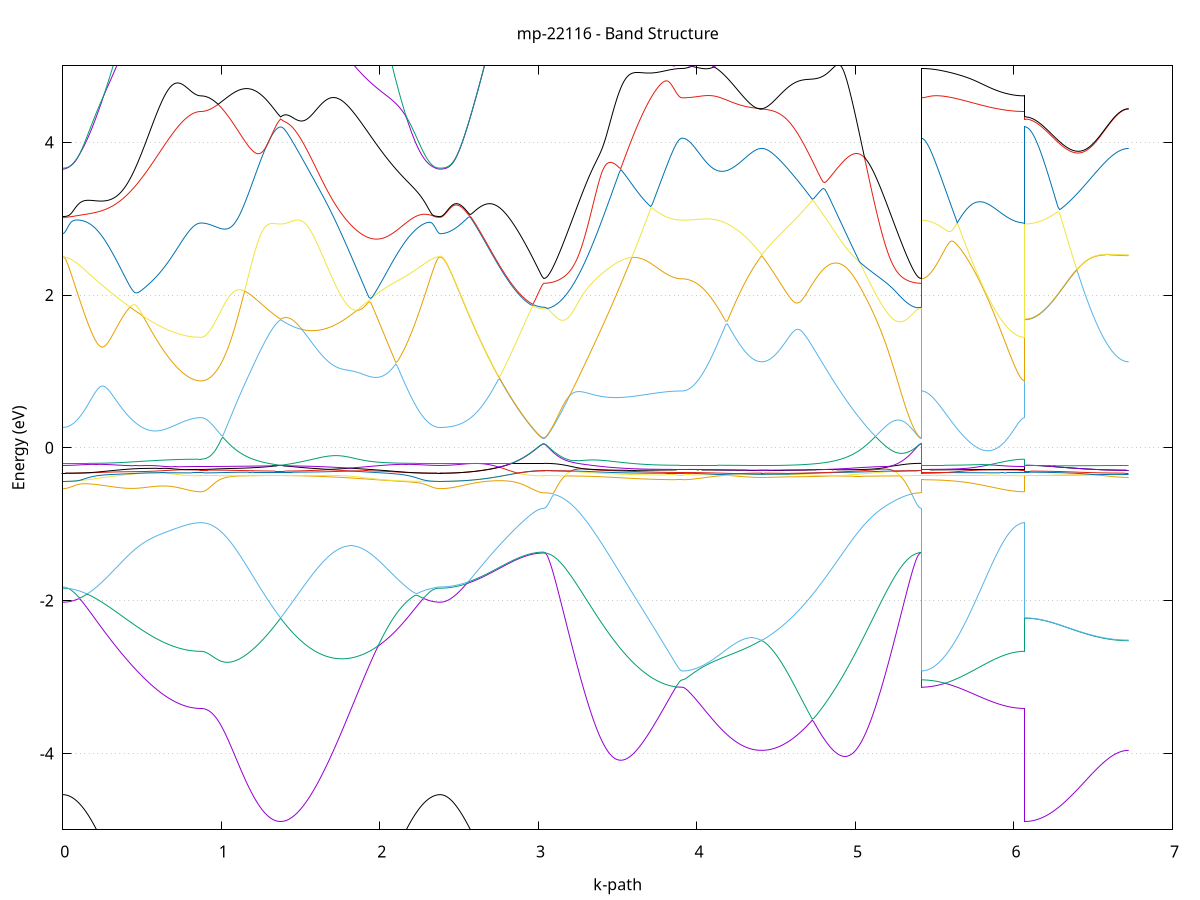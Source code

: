 set title 'mp-22116 - Band Structure'
set xlabel 'k-path'
set ylabel 'Energy (eV)'
set grid y
set yrange [-5:5]
set terminal png size 800,600
set output 'mp-22116_bands_gnuplot.png'
plot '-' using 1:2 with lines notitle, '-' using 1:2 with lines notitle, '-' using 1:2 with lines notitle, '-' using 1:2 with lines notitle, '-' using 1:2 with lines notitle, '-' using 1:2 with lines notitle, '-' using 1:2 with lines notitle, '-' using 1:2 with lines notitle, '-' using 1:2 with lines notitle, '-' using 1:2 with lines notitle, '-' using 1:2 with lines notitle, '-' using 1:2 with lines notitle, '-' using 1:2 with lines notitle, '-' using 1:2 with lines notitle, '-' using 1:2 with lines notitle, '-' using 1:2 with lines notitle, '-' using 1:2 with lines notitle, '-' using 1:2 with lines notitle, '-' using 1:2 with lines notitle, '-' using 1:2 with lines notitle, '-' using 1:2 with lines notitle, '-' using 1:2 with lines notitle, '-' using 1:2 with lines notitle, '-' using 1:2 with lines notitle, '-' using 1:2 with lines notitle, '-' using 1:2 with lines notitle, '-' using 1:2 with lines notitle, '-' using 1:2 with lines notitle, '-' using 1:2 with lines notitle, '-' using 1:2 with lines notitle, '-' using 1:2 with lines notitle, '-' using 1:2 with lines notitle, '-' using 1:2 with lines notitle, '-' using 1:2 with lines notitle, '-' using 1:2 with lines notitle, '-' using 1:2 with lines notitle, '-' using 1:2 with lines notitle, '-' using 1:2 with lines notitle, '-' using 1:2 with lines notitle, '-' using 1:2 with lines notitle
0.000000 -41.214204
0.009906 -41.214204
0.019812 -41.214204
0.029718 -41.214104
0.039624 -41.214104
0.049530 -41.214104
0.059436 -41.214104
0.069342 -41.214004
0.079248 -41.214004
0.089153 -41.213904
0.099059 -41.213904
0.108965 -41.213804
0.118871 -41.213704
0.128777 -41.213704
0.138683 -41.213604
0.148589 -41.213504
0.158495 -41.213404
0.168401 -41.213304
0.178307 -41.213204
0.188213 -41.213104
0.198119 -41.213004
0.208025 -41.212904
0.217931 -41.212804
0.227837 -41.212604
0.237743 -41.212504
0.247648 -41.212404
0.257554 -41.212204
0.267460 -41.212104
0.277366 -41.212004
0.287272 -41.211804
0.297178 -41.211704
0.307084 -41.211504
0.316990 -41.211404
0.326896 -41.211204
0.336802 -41.211004
0.346708 -41.210904
0.356614 -41.210704
0.366520 -41.210504
0.376426 -41.210404
0.386332 -41.210204
0.396238 -41.210004
0.406144 -41.209904
0.416049 -41.209704
0.425955 -41.209504
0.435861 -41.209404
0.445767 -41.209204
0.455673 -41.209004
0.465579 -41.208804
0.475485 -41.208704
0.485391 -41.208504
0.495297 -41.208304
0.505203 -41.208204
0.515109 -41.208004
0.525015 -41.207804
0.534921 -41.207704
0.544827 -41.207504
0.554733 -41.207304
0.564639 -41.207204
0.574545 -41.207004
0.584450 -41.206904
0.594356 -41.206704
0.604262 -41.206604
0.614168 -41.206504
0.624074 -41.206304
0.633980 -41.206204
0.643886 -41.206104
0.653792 -41.205904
0.663698 -41.205804
0.673604 -41.205704
0.683510 -41.205604
0.693416 -41.205504
0.703322 -41.205404
0.713228 -41.205304
0.723134 -41.205204
0.733040 -41.205104
0.742945 -41.205004
0.752851 -41.205004
0.762757 -41.204904
0.772663 -41.204804
0.782569 -41.204804
0.792475 -41.204704
0.802381 -41.204704
0.812287 -41.204604
0.822193 -41.204604
0.832099 -41.204604
0.842005 -41.204504
0.851911 -41.204504
0.861817 -41.204504
0.871723 -41.204504
0.871723 -41.204504
0.881569 -41.204504
0.891415 -41.204504
0.901262 -41.204504
0.911108 -41.204504
0.920955 -41.204504
0.930801 -41.204504
0.940647 -41.204504
0.950494 -41.204504
0.960340 -41.204404
0.970186 -41.204404
0.980033 -41.204404
0.989879 -41.204404
0.999726 -41.204404
1.009572 -41.204304
1.019418 -41.204304
1.029265 -41.204304
1.039111 -41.204304
1.048957 -41.204204
1.058804 -41.204204
1.068650 -41.204204
1.078497 -41.204104
1.088343 -41.204104
1.098189 -41.204104
1.108036 -41.204004
1.117882 -41.204004
1.127728 -41.204004
1.137575 -41.203904
1.147421 -41.203904
1.157268 -41.203904
1.167114 -41.203804
1.176960 -41.203804
1.186807 -41.203804
1.196653 -41.203704
1.206499 -41.203704
1.216346 -41.203704
1.226192 -41.203604
1.236039 -41.203604
1.245885 -41.203604
1.255731 -41.203604
1.265578 -41.203504
1.275424 -41.203504
1.285270 -41.203504
1.295117 -41.203504
1.304963 -41.203404
1.314810 -41.203404
1.324656 -41.203404
1.334502 -41.203404
1.344349 -41.203404
1.354195 -41.203404
1.364041 -41.203404
1.373888 -41.203404
1.373888 -41.203404
1.383848 -41.203404
1.393809 -41.203404
1.403769 -41.203404
1.413730 -41.203404
1.423691 -41.203404
1.433651 -41.203404
1.443612 -41.203504
1.453572 -41.203504
1.463533 -41.203504
1.473493 -41.203604
1.483454 -41.203604
1.493415 -41.203604
1.503375 -41.203704
1.513336 -41.203704
1.523296 -41.203804
1.533257 -41.203804
1.543217 -41.203904
1.553178 -41.204004
1.563138 -41.204004
1.573099 -41.204104
1.583060 -41.204204
1.593020 -41.204304
1.602981 -41.204404
1.612941 -41.204504
1.622902 -41.204604
1.632862 -41.204704
1.642823 -41.204804
1.652784 -41.204904
1.662744 -41.205004
1.672705 -41.205104
1.682665 -41.205204
1.692626 -41.205304
1.702586 -41.205504
1.712547 -41.205604
1.722508 -41.205704
1.732468 -41.205904
1.742429 -41.206004
1.752389 -41.206204
1.762350 -41.206304
1.772310 -41.206504
1.782271 -41.206604
1.792231 -41.206804
1.802192 -41.206904
1.812153 -41.207104
1.822113 -41.207204
1.832074 -41.207404
1.842034 -41.207604
1.851995 -41.207704
1.861955 -41.207904
1.871916 -41.208104
1.881877 -41.208304
1.891837 -41.208404
1.901798 -41.208604
1.911758 -41.208804
1.921719 -41.209004
1.931679 -41.209104
1.941640 -41.209304
1.951601 -41.209504
1.961561 -41.209704
1.971522 -41.209804
1.981482 -41.210004
1.991443 -41.210204
2.001403 -41.210304
2.011364 -41.210504
2.021324 -41.210704
2.031285 -41.210804
2.041246 -41.211004
2.051206 -41.211204
2.061167 -41.211304
2.071127 -41.211504
2.081088 -41.211604
2.091048 -41.211804
2.101009 -41.211904
2.110970 -41.212104
2.120930 -41.212204
2.130891 -41.212404
2.140851 -41.212504
2.150812 -41.212604
2.160772 -41.212804
2.170733 -41.212904
2.180694 -41.213004
2.190654 -41.213104
2.200615 -41.213204
2.210575 -41.213304
2.220536 -41.213404
2.230496 -41.213504
2.240457 -41.213604
2.250417 -41.213704
2.260378 -41.213704
2.270339 -41.213804
2.280299 -41.213904
2.290260 -41.213904
2.300220 -41.214004
2.310181 -41.214004
2.320141 -41.214104
2.330102 -41.214104
2.340063 -41.214104
2.350023 -41.214104
2.359984 -41.214204
2.369944 -41.214204
2.379905 -41.214204
2.379905 -41.214204
2.389824 -41.214204
2.399743 -41.214204
2.409662 -41.214204
2.419582 -41.214204
2.429501 -41.214204
2.439420 -41.214204
2.449339 -41.214204
2.459259 -41.214104
2.469178 -41.214104
2.479097 -41.214104
2.489016 -41.214104
2.498935 -41.214104
2.508855 -41.214104
2.518774 -41.214104
2.528693 -41.214104
2.538612 -41.214104
2.548531 -41.214104
2.558451 -41.214004
2.568370 -41.214004
2.578289 -41.214004
2.588208 -41.214004
2.598128 -41.214004
2.608047 -41.214004
2.617966 -41.214004
2.627885 -41.213904
2.637804 -41.213904
2.647724 -41.213904
2.657643 -41.213904
2.667562 -41.213904
2.677481 -41.213904
2.687401 -41.213804
2.697320 -41.213804
2.707239 -41.213804
2.717158 -41.213804
2.727077 -41.213804
2.736997 -41.213704
2.746916 -41.213704
2.756835 -41.213704
2.766754 -41.213704
2.776673 -41.213704
2.786593 -41.213704
2.796512 -41.213604
2.806431 -41.213604
2.816350 -41.213604
2.826270 -41.213604
2.836189 -41.213604
2.846108 -41.213604
2.856027 -41.213604
2.865946 -41.213504
2.875866 -41.213504
2.885785 -41.213504
2.895704 -41.213504
2.905623 -41.213504
2.915542 -41.213504
2.925462 -41.213504
2.935381 -41.213504
2.945300 -41.213504
2.955219 -41.213504
2.965139 -41.213404
2.975058 -41.213404
2.984977 -41.213404
2.994896 -41.213404
3.004815 -41.213404
3.014735 -41.213404
3.024654 -41.213404
3.034573 -41.213404
3.034573 -41.213404
3.044479 -41.213404
3.054385 -41.213404
3.064291 -41.213404
3.074197 -41.213404
3.084103 -41.213304
3.094009 -41.213304
3.103915 -41.213304
3.113821 -41.213204
3.123727 -41.213204
3.133632 -41.213104
3.143538 -41.213104
3.153444 -41.213004
3.163350 -41.212904
3.173256 -41.212804
3.183162 -41.212804
3.193068 -41.212704
3.202974 -41.212604
3.212880 -41.212504
3.222786 -41.212404
3.232692 -41.212304
3.242598 -41.212104
3.252504 -41.212004
3.262410 -41.211904
3.272316 -41.211804
3.282222 -41.211604
3.292127 -41.211504
3.302033 -41.211404
3.311939 -41.211204
3.321845 -41.211104
3.331751 -41.210904
3.341657 -41.210804
3.351563 -41.210604
3.361469 -41.210504
3.371375 -41.210304
3.381281 -41.210204
3.391187 -41.210004
3.401093 -41.209804
3.410999 -41.209704
3.420905 -41.209504
3.430811 -41.209304
3.440717 -41.209204
3.450623 -41.209004
3.460528 -41.208804
3.470434 -41.208704
3.480340 -41.208504
3.490246 -41.208304
3.500152 -41.208204
3.510058 -41.208004
3.519964 -41.207804
3.529870 -41.207604
3.539776 -41.207504
3.549682 -41.207304
3.559588 -41.207204
3.569494 -41.207004
3.579400 -41.206804
3.589306 -41.206704
3.599212 -41.206504
3.609118 -41.206404
3.619024 -41.206204
3.628929 -41.206104
3.638835 -41.205904
3.648741 -41.205804
3.658647 -41.205704
3.668553 -41.205504
3.678459 -41.205404
3.688365 -41.205304
3.698271 -41.205204
3.708177 -41.205104
3.718083 -41.204904
3.727989 -41.204804
3.737895 -41.204704
3.747801 -41.204604
3.757707 -41.204604
3.767613 -41.204504
3.777519 -41.204404
3.787425 -41.204304
3.797330 -41.204304
3.807236 -41.204204
3.817142 -41.204104
3.827048 -41.204104
3.836954 -41.204004
3.846860 -41.204004
3.856766 -41.204004
3.866672 -41.203904
3.876578 -41.203904
3.886484 -41.203904
3.896390 -41.203904
3.906296 -41.203904
3.906296 -41.203904
3.916142 -41.203904
3.925989 -41.203904
3.935835 -41.203904
3.945681 -41.203904
3.955528 -41.203904
3.965374 -41.203904
3.975220 -41.203804
3.985067 -41.203804
3.994913 -41.203804
4.004760 -41.203804
4.014606 -41.203804
4.024452 -41.203804
4.034299 -41.203704
4.044145 -41.203704
4.053991 -41.203704
4.063838 -41.203704
4.073684 -41.203604
4.083530 -41.203604
4.093377 -41.203604
4.103223 -41.203504
4.113070 -41.203504
4.122916 -41.203504
4.132762 -41.203404
4.142609 -41.203404
4.152455 -41.203404
4.162301 -41.203304
4.172148 -41.203304
4.181994 -41.203304
4.191841 -41.203204
4.201687 -41.203204
4.211533 -41.203204
4.221380 -41.203104
4.231226 -41.203104
4.241072 -41.203104
4.250919 -41.203004
4.260765 -41.203004
4.270612 -41.203004
4.280458 -41.203004
4.290304 -41.202904
4.300151 -41.202904
4.309997 -41.202904
4.319843 -41.202904
4.329690 -41.202804
4.339536 -41.202804
4.349383 -41.202804
4.359229 -41.202804
4.369075 -41.202804
4.378922 -41.202804
4.388768 -41.202804
4.398614 -41.202804
4.408461 -41.202804
4.408461 -41.202804
4.418421 -41.202804
4.428382 -41.202804
4.438342 -41.202804
4.448303 -41.202804
4.458264 -41.202804
4.468224 -41.202804
4.478185 -41.202904
4.488145 -41.202904
4.498106 -41.202904
4.508066 -41.202904
4.518027 -41.203004
4.527988 -41.203004
4.537948 -41.203104
4.547909 -41.203104
4.557869 -41.203204
4.567830 -41.203204
4.577790 -41.203304
4.587751 -41.203304
4.597712 -41.203404
4.607672 -41.203504
4.617633 -41.203604
4.627593 -41.203604
4.637554 -41.203704
4.647514 -41.203804
4.657475 -41.203904
4.667435 -41.204004
4.677396 -41.204104
4.687357 -41.204204
4.697317 -41.204304
4.707278 -41.204504
4.717238 -41.204604
4.727199 -41.204704
4.737159 -41.204804
4.747120 -41.205004
4.757081 -41.205104
4.767041 -41.205204
4.777002 -41.205404
4.786962 -41.205504
4.796923 -41.205604
4.806883 -41.205804
4.816844 -41.205904
4.826805 -41.206104
4.836765 -41.206304
4.846726 -41.206404
4.856686 -41.206604
4.866647 -41.206704
4.876607 -41.206904
4.886568 -41.207104
4.896528 -41.207204
4.906489 -41.207404
4.916450 -41.207604
4.926410 -41.207804
4.936371 -41.207904
4.946331 -41.208104
4.956292 -41.208304
4.966252 -41.208404
4.976213 -41.208604
4.986174 -41.208804
4.996134 -41.209004
5.006095 -41.209104
5.016055 -41.209304
5.026016 -41.209504
5.035976 -41.209604
5.045937 -41.209804
5.055898 -41.210004
5.065858 -41.210104
5.075819 -41.210304
5.085779 -41.210504
5.095740 -41.210604
5.105700 -41.210804
5.115661 -41.210904
5.125621 -41.211104
5.135582 -41.211204
5.145543 -41.211404
5.155503 -41.211504
5.165464 -41.211604
5.175424 -41.211804
5.185385 -41.211904
5.195345 -41.212004
5.205306 -41.212104
5.215267 -41.212304
5.225227 -41.212404
5.235188 -41.212504
5.245148 -41.212604
5.255109 -41.212704
5.265069 -41.212804
5.275030 -41.212804
5.284991 -41.212904
5.294951 -41.213004
5.304912 -41.213104
5.314872 -41.213104
5.324833 -41.213204
5.334793 -41.213204
5.344754 -41.213304
5.354714 -41.213304
5.364675 -41.213304
5.374636 -41.213404
5.384596 -41.213404
5.394557 -41.213404
5.404517 -41.213404
5.414478 -41.213404
5.414478 -41.203904
5.424397 -41.203904
5.434316 -41.203904
5.444236 -41.203904
5.454155 -41.203904
5.464074 -41.203904
5.473993 -41.203904
5.483912 -41.203904
5.493832 -41.203904
5.503751 -41.203904
5.513670 -41.203904
5.523589 -41.203904
5.533508 -41.203904
5.543428 -41.203904
5.553347 -41.204004
5.563266 -41.204004
5.573185 -41.204004
5.583105 -41.204004
5.593024 -41.204004
5.602943 -41.204004
5.612862 -41.204004
5.622781 -41.204004
5.632701 -41.204004
5.642620 -41.204104
5.652539 -41.204104
5.662458 -41.204104
5.672377 -41.204104
5.682297 -41.204104
5.692216 -41.204104
5.702135 -41.204104
5.712054 -41.204204
5.721974 -41.204204
5.731893 -41.204204
5.741812 -41.204204
5.751731 -41.204204
5.761650 -41.204204
5.771570 -41.204204
5.781489 -41.204304
5.791408 -41.204304
5.801327 -41.204304
5.811247 -41.204304
5.821166 -41.204304
5.831085 -41.204304
5.841004 -41.204304
5.850923 -41.204404
5.860843 -41.204404
5.870762 -41.204404
5.880681 -41.204404
5.890600 -41.204404
5.900519 -41.204404
5.910439 -41.204404
5.920358 -41.204404
5.930277 -41.204504
5.940196 -41.204504
5.950116 -41.204504
5.960035 -41.204504
5.969954 -41.204504
5.979873 -41.204504
5.989792 -41.204504
5.999712 -41.204504
6.009631 -41.204504
6.019550 -41.204504
6.029469 -41.204504
6.039388 -41.204504
6.049308 -41.204504
6.059227 -41.204504
6.069146 -41.204504
6.069146 -41.203404
6.079065 -41.203404
6.088985 -41.203404
6.098904 -41.203404
6.108823 -41.203404
6.118742 -41.203404
6.128661 -41.203404
6.138581 -41.203404
6.148500 -41.203404
6.158419 -41.203404
6.168338 -41.203404
6.178257 -41.203404
6.188177 -41.203304
6.198096 -41.203304
6.208015 -41.203304
6.217934 -41.203304
6.227854 -41.203304
6.237773 -41.203304
6.247692 -41.203304
6.257611 -41.203304
6.267530 -41.203304
6.277450 -41.203304
6.287369 -41.203204
6.297288 -41.203204
6.307207 -41.203204
6.317127 -41.203204
6.327046 -41.203204
6.336965 -41.203204
6.346884 -41.203204
6.356803 -41.203104
6.366723 -41.203104
6.376642 -41.203104
6.386561 -41.203104
6.396480 -41.203104
6.406399 -41.203104
6.416319 -41.203104
6.426238 -41.203004
6.436157 -41.203004
6.446076 -41.203004
6.455996 -41.203004
6.465915 -41.203004
6.475834 -41.203004
6.485753 -41.203004
6.495672 -41.202904
6.505592 -41.202904
6.515511 -41.202904
6.525430 -41.202904
6.535349 -41.202904
6.545268 -41.202904
6.555188 -41.202904
6.565107 -41.202904
6.575026 -41.202904
6.584945 -41.202804
6.594865 -41.202804
6.604784 -41.202804
6.614703 -41.202804
6.624622 -41.202804
6.634541 -41.202804
6.644461 -41.202804
6.654380 -41.202804
6.664299 -41.202804
6.674218 -41.202804
6.684138 -41.202804
6.694057 -41.202804
6.703976 -41.202804
6.713895 -41.202804
6.723814 -41.202804
e
0.000000 -24.789704
0.009906 -24.789704
0.019812 -24.789704
0.029718 -24.789704
0.039624 -24.789704
0.049530 -24.789704
0.059436 -24.789704
0.069342 -24.789704
0.079248 -24.789704
0.089153 -24.789604
0.099059 -24.789604
0.108965 -24.789804
0.118871 -24.789904
0.128777 -24.790104
0.138683 -24.790204
0.148589 -24.790404
0.158495 -24.790604
0.168401 -24.790804
0.178307 -24.791004
0.188213 -24.791204
0.198119 -24.791404
0.208025 -24.791604
0.217931 -24.791804
0.227837 -24.792004
0.237743 -24.792304
0.247648 -24.792504
0.257554 -24.792704
0.267460 -24.793004
0.277366 -24.793204
0.287272 -24.793404
0.297178 -24.793704
0.307084 -24.793904
0.316990 -24.794104
0.326896 -24.794304
0.336802 -24.794604
0.346708 -24.794804
0.356614 -24.795004
0.366520 -24.795204
0.376426 -24.795504
0.386332 -24.795704
0.396238 -24.795904
0.406144 -24.796104
0.416049 -24.796304
0.425955 -24.796504
0.435861 -24.796704
0.445767 -24.796904
0.455673 -24.797104
0.465579 -24.797304
0.475485 -24.797504
0.485391 -24.797604
0.495297 -24.797804
0.505203 -24.798004
0.515109 -24.798104
0.525015 -24.798304
0.534921 -24.798404
0.544827 -24.798604
0.554733 -24.798704
0.564639 -24.798904
0.574545 -24.799004
0.584450 -24.799104
0.594356 -24.799304
0.604262 -24.799404
0.614168 -24.799504
0.624074 -24.799604
0.633980 -24.799704
0.643886 -24.799804
0.653792 -24.799904
0.663698 -24.800004
0.673604 -24.800104
0.683510 -24.800204
0.693416 -24.800204
0.703322 -24.800304
0.713228 -24.800404
0.723134 -24.800404
0.733040 -24.800504
0.742945 -24.800604
0.752851 -24.800604
0.762757 -24.800704
0.772663 -24.800704
0.782569 -24.800704
0.792475 -24.800804
0.802381 -24.800804
0.812287 -24.800804
0.822193 -24.800904
0.832099 -24.800904
0.842005 -24.800904
0.851911 -24.800904
0.861817 -24.800904
0.871723 -24.800904
0.871723 -24.800904
0.881569 -24.800904
0.891415 -24.801004
0.901262 -24.801104
0.911108 -24.801204
0.920955 -24.801304
0.930801 -24.801504
0.940647 -24.801704
0.950494 -24.802004
0.960340 -24.802204
0.970186 -24.802504
0.980033 -24.802804
0.989879 -24.803104
0.999726 -24.803404
1.009572 -24.803704
1.019418 -24.804104
1.029265 -24.804404
1.039111 -24.804804
1.048957 -24.805104
1.058804 -24.805504
1.068650 -24.805904
1.078497 -24.806204
1.088343 -24.806604
1.098189 -24.806904
1.108036 -24.807204
1.117882 -24.807604
1.127728 -24.807904
1.137575 -24.808204
1.147421 -24.808504
1.157268 -24.808804
1.167114 -24.809104
1.176960 -24.809304
1.186807 -24.809604
1.196653 -24.809804
1.206499 -24.810104
1.216346 -24.810304
1.226192 -24.810504
1.236039 -24.810704
1.245885 -24.810904
1.255731 -24.811004
1.265578 -24.811204
1.275424 -24.811304
1.285270 -24.811504
1.295117 -24.811604
1.304963 -24.811704
1.314810 -24.811804
1.324656 -24.811904
1.334502 -24.811904
1.344349 -24.812004
1.354195 -24.812004
1.364041 -24.812004
1.373888 -24.812104
1.373888 -24.812104
1.383848 -24.812004
1.393809 -24.812004
1.403769 -24.812004
1.413730 -24.811904
1.423691 -24.811904
1.433651 -24.811804
1.443612 -24.811704
1.453572 -24.811704
1.463533 -24.811604
1.473493 -24.811404
1.483454 -24.811304
1.493415 -24.811204
1.503375 -24.811104
1.513336 -24.810904
1.523296 -24.810804
1.533257 -24.810604
1.543217 -24.810404
1.553178 -24.810304
1.563138 -24.810104
1.573099 -24.809904
1.583060 -24.809704
1.593020 -24.809504
1.602981 -24.809204
1.612941 -24.809004
1.622902 -24.808804
1.632862 -24.808604
1.642823 -24.808304
1.652784 -24.808104
1.662744 -24.807804
1.672705 -24.807604
1.682665 -24.807304
1.692626 -24.807004
1.702586 -24.806804
1.712547 -24.806504
1.722508 -24.806204
1.732468 -24.805904
1.742429 -24.805604
1.752389 -24.805304
1.762350 -24.805004
1.772310 -24.804704
1.782271 -24.804404
1.792231 -24.804104
1.802192 -24.803804
1.812153 -24.803504
1.822113 -24.803204
1.832074 -24.802804
1.842034 -24.802504
1.851995 -24.802204
1.861955 -24.801904
1.871916 -24.801504
1.881877 -24.801204
1.891837 -24.800904
1.901798 -24.800504
1.911758 -24.800204
1.921719 -24.799904
1.931679 -24.799504
1.941640 -24.799204
1.951601 -24.798804
1.961561 -24.798504
1.971522 -24.798204
1.981482 -24.797804
1.991443 -24.797504
2.001403 -24.797204
2.011364 -24.796804
2.021324 -24.796504
2.031285 -24.796204
2.041246 -24.795804
2.051206 -24.795504
2.061167 -24.795204
2.071127 -24.794904
2.081088 -24.794604
2.091048 -24.794304
2.101009 -24.794004
2.110970 -24.793704
2.120930 -24.793404
2.130891 -24.793104
2.140851 -24.792804
2.150812 -24.792604
2.160772 -24.792304
2.170733 -24.792004
2.180694 -24.791804
2.190654 -24.791604
2.200615 -24.791304
2.210575 -24.791104
2.220536 -24.790904
2.230496 -24.790704
2.240457 -24.790604
2.250417 -24.790404
2.260378 -24.790204
2.270339 -24.790104
2.280299 -24.790004
2.290260 -24.789904
2.300220 -24.789904
2.310181 -24.789804
2.320141 -24.789804
2.330102 -24.789704
2.340063 -24.789704
2.350023 -24.789704
2.359984 -24.789704
2.369944 -24.789704
2.379905 -24.789704
2.379905 -24.789704
2.389824 -24.789704
2.399743 -24.789704
2.409662 -24.789704
2.419582 -24.789704
2.429501 -24.789704
2.439420 -24.789704
2.449339 -24.789804
2.459259 -24.789804
2.469178 -24.789804
2.479097 -24.789804
2.489016 -24.789904
2.498935 -24.789904
2.508855 -24.789904
2.518774 -24.789904
2.528693 -24.790004
2.538612 -24.790004
2.548531 -24.790104
2.558451 -24.790104
2.568370 -24.790104
2.578289 -24.790204
2.588208 -24.790204
2.598128 -24.790304
2.608047 -24.790304
2.617966 -24.790404
2.627885 -24.790404
2.637804 -24.790504
2.647724 -24.790504
2.657643 -24.790604
2.667562 -24.790604
2.677481 -24.790704
2.687401 -24.790704
2.697320 -24.790804
2.707239 -24.790804
2.717158 -24.790904
2.727077 -24.790904
2.736997 -24.791004
2.746916 -24.791104
2.756835 -24.791104
2.766754 -24.791204
2.776673 -24.791204
2.786593 -24.791304
2.796512 -24.791304
2.806431 -24.791404
2.816350 -24.791404
2.826270 -24.791404
2.836189 -24.791504
2.846108 -24.791504
2.856027 -24.791604
2.865946 -24.791604
2.875866 -24.791704
2.885785 -24.791704
2.895704 -24.791704
2.905623 -24.791804
2.915542 -24.791804
2.925462 -24.791804
2.935381 -24.791804
2.945300 -24.791904
2.955219 -24.791904
2.965139 -24.791904
2.975058 -24.791904
2.984977 -24.791904
2.994896 -24.791904
3.004815 -24.792004
3.014735 -24.792004
3.024654 -24.792004
3.034573 -24.792004
3.034573 -24.792004
3.044479 -24.792004
3.054385 -24.792004
3.064291 -24.791904
3.074197 -24.791904
3.084103 -24.791904
3.094009 -24.791804
3.103915 -24.791804
3.113821 -24.791704
3.123727 -24.791704
3.133632 -24.791804
3.143538 -24.791904
3.153444 -24.792004
3.163350 -24.792104
3.173256 -24.792304
3.183162 -24.792404
3.193068 -24.792504
3.202974 -24.792704
3.212880 -24.792804
3.222786 -24.793004
3.232692 -24.793204
3.242598 -24.793304
3.252504 -24.793504
3.262410 -24.793704
3.272316 -24.793904
3.282222 -24.794004
3.292127 -24.794204
3.302033 -24.794404
3.311939 -24.794604
3.321845 -24.794804
3.331751 -24.794904
3.341657 -24.795104
3.351563 -24.795304
3.361469 -24.795504
3.371375 -24.795604
3.381281 -24.795804
3.391187 -24.796004
3.401093 -24.796104
3.410999 -24.796304
3.420905 -24.796504
3.430811 -24.796604
3.440717 -24.796804
3.450623 -24.796904
3.460528 -24.797104
3.470434 -24.797204
3.480340 -24.797304
3.490246 -24.797504
3.500152 -24.797604
3.510058 -24.797704
3.519964 -24.797804
3.529870 -24.797904
3.539776 -24.798004
3.549682 -24.798104
3.559588 -24.798204
3.569494 -24.798304
3.579400 -24.798404
3.589306 -24.798504
3.599212 -24.798604
3.609118 -24.798704
3.619024 -24.798704
3.628929 -24.798804
3.638835 -24.798904
3.648741 -24.798904
3.658647 -24.799004
3.668553 -24.799104
3.678459 -24.799104
3.688365 -24.799204
3.698271 -24.799204
3.708177 -24.799204
3.718083 -24.799304
3.727989 -24.799304
3.737895 -24.799404
3.747801 -24.799404
3.757707 -24.799404
3.767613 -24.799504
3.777519 -24.799504
3.787425 -24.799504
3.797330 -24.799504
3.807236 -24.799504
3.817142 -24.799604
3.827048 -24.799604
3.836954 -24.799604
3.846860 -24.799604
3.856766 -24.799604
3.866672 -24.799604
3.876578 -24.799604
3.886484 -24.799604
3.896390 -24.799604
3.906296 -24.799604
3.906296 -24.799604
3.916142 -24.799704
3.925989 -24.799704
3.935835 -24.799904
3.945681 -24.800104
3.955528 -24.800304
3.965374 -24.800604
3.975220 -24.800904
3.985067 -24.801304
3.994913 -24.801604
4.004760 -24.802104
4.014606 -24.802504
4.024452 -24.802904
4.034299 -24.803404
4.044145 -24.803904
4.053991 -24.804404
4.063838 -24.804904
4.073684 -24.805404
4.083530 -24.805904
4.093377 -24.806404
4.103223 -24.806904
4.113070 -24.807404
4.122916 -24.807904
4.132762 -24.808404
4.142609 -24.808904
4.152455 -24.809304
4.162301 -24.809804
4.172148 -24.810204
4.181994 -24.810604
4.191841 -24.811004
4.201687 -24.811404
4.211533 -24.811804
4.221380 -24.812104
4.231226 -24.812504
4.241072 -24.812804
4.250919 -24.813104
4.260765 -24.813404
4.270612 -24.813704
4.280458 -24.813904
4.290304 -24.814104
4.300151 -24.814404
4.309997 -24.814604
4.319843 -24.814704
4.329690 -24.814904
4.339536 -24.815004
4.349383 -24.815204
4.359229 -24.815304
4.369075 -24.815404
4.378922 -24.815404
4.388768 -24.815504
4.398614 -24.815504
4.408461 -24.815504
4.408461 -24.815504
4.418421 -24.815504
4.428382 -24.815504
4.438342 -24.815404
4.448303 -24.815404
4.458264 -24.815304
4.468224 -24.815204
4.478185 -24.815104
4.488145 -24.815004
4.498106 -24.814804
4.508066 -24.814704
4.518027 -24.814504
4.527988 -24.814304
4.537948 -24.814204
4.547909 -24.814004
4.557869 -24.813804
4.567830 -24.813504
4.577790 -24.813304
4.587751 -24.813104
4.597712 -24.812804
4.607672 -24.812504
4.617633 -24.812304
4.627593 -24.812004
4.637554 -24.811704
4.647514 -24.811404
4.657475 -24.811104
4.667435 -24.810804
4.677396 -24.810504
4.687357 -24.810204
4.697317 -24.809904
4.707278 -24.809604
4.717238 -24.809204
4.727199 -24.808904
4.737159 -24.808604
4.747120 -24.808204
4.757081 -24.807904
4.767041 -24.807504
4.777002 -24.807204
4.786962 -24.806804
4.796923 -24.806504
4.806883 -24.806204
4.816844 -24.805804
4.826805 -24.805504
4.836765 -24.805104
4.846726 -24.804804
4.856686 -24.804404
4.866647 -24.804104
4.876607 -24.803704
4.886568 -24.803404
4.896528 -24.803004
4.906489 -24.802704
4.916450 -24.802304
4.926410 -24.802004
4.936371 -24.801604
4.946331 -24.801304
4.956292 -24.801004
4.966252 -24.800604
4.976213 -24.800304
4.986174 -24.800004
4.996134 -24.799604
5.006095 -24.799304
5.016055 -24.799004
5.026016 -24.798704
5.035976 -24.798404
5.045937 -24.798004
5.055898 -24.797704
5.065858 -24.797404
5.075819 -24.797104
5.085779 -24.796904
5.095740 -24.796604
5.105700 -24.796304
5.115661 -24.796004
5.125621 -24.795704
5.135582 -24.795504
5.145543 -24.795204
5.155503 -24.795004
5.165464 -24.794704
5.175424 -24.794504
5.185385 -24.794304
5.195345 -24.794004
5.205306 -24.793804
5.215267 -24.793604
5.225227 -24.793404
5.235188 -24.793204
5.245148 -24.793004
5.255109 -24.792904
5.265069 -24.792704
5.275030 -24.792604
5.284991 -24.792404
5.294951 -24.792304
5.304912 -24.792204
5.314872 -24.792104
5.324833 -24.792004
5.334793 -24.792004
5.344754 -24.792004
5.354714 -24.791904
5.364675 -24.791904
5.374636 -24.791904
5.384596 -24.792004
5.394557 -24.792004
5.404517 -24.792004
5.414478 -24.792004
5.414478 -24.799604
5.424397 -24.799604
5.434316 -24.799604
5.444236 -24.799604
5.454155 -24.799604
5.464074 -24.799604
5.473993 -24.799704
5.483912 -24.799704
5.493832 -24.799704
5.503751 -24.799704
5.513670 -24.799704
5.523589 -24.799704
5.533508 -24.799704
5.543428 -24.799704
5.553347 -24.799804
5.563266 -24.799804
5.573185 -24.799804
5.583105 -24.799804
5.593024 -24.799904
5.602943 -24.799904
5.612862 -24.799904
5.622781 -24.799904
5.632701 -24.799904
5.642620 -24.800004
5.652539 -24.800004
5.662458 -24.800004
5.672377 -24.800104
5.682297 -24.800104
5.692216 -24.800104
5.702135 -24.800104
5.712054 -24.800204
5.721974 -24.800204
5.731893 -24.800204
5.741812 -24.800304
5.751731 -24.800304
5.761650 -24.800304
5.771570 -24.800404
5.781489 -24.800404
5.791408 -24.800404
5.801327 -24.800404
5.811247 -24.800504
5.821166 -24.800504
5.831085 -24.800504
5.841004 -24.800604
5.850923 -24.800604
5.860843 -24.800604
5.870762 -24.800604
5.880681 -24.800704
5.890600 -24.800704
5.900519 -24.800704
5.910439 -24.800704
5.920358 -24.800704
5.930277 -24.800804
5.940196 -24.800804
5.950116 -24.800804
5.960035 -24.800804
5.969954 -24.800804
5.979873 -24.800804
5.989792 -24.800904
5.999712 -24.800904
6.009631 -24.800904
6.019550 -24.800904
6.029469 -24.800904
6.039388 -24.800904
6.049308 -24.800904
6.059227 -24.800904
6.069146 -24.800904
6.069146 -24.812104
6.079065 -24.812104
6.088985 -24.812104
6.098904 -24.812104
6.108823 -24.812104
6.118742 -24.812104
6.128661 -24.812104
6.138581 -24.812204
6.148500 -24.812204
6.158419 -24.812204
6.168338 -24.812304
6.178257 -24.812304
6.188177 -24.812304
6.198096 -24.812404
6.208015 -24.812404
6.217934 -24.812504
6.227854 -24.812504
6.237773 -24.812604
6.247692 -24.812704
6.257611 -24.812704
6.267530 -24.812804
6.277450 -24.812904
6.287369 -24.812904
6.297288 -24.813004
6.307207 -24.813104
6.317127 -24.813204
6.327046 -24.813204
6.336965 -24.813304
6.346884 -24.813404
6.356803 -24.813504
6.366723 -24.813604
6.376642 -24.813604
6.386561 -24.813704
6.396480 -24.813804
6.406399 -24.813904
6.416319 -24.814004
6.426238 -24.814004
6.436157 -24.814104
6.446076 -24.814204
6.455996 -24.814304
6.465915 -24.814404
6.475834 -24.814404
6.485753 -24.814504
6.495672 -24.814604
6.505592 -24.814704
6.515511 -24.814704
6.525430 -24.814804
6.535349 -24.814904
6.545268 -24.814904
6.555188 -24.815004
6.565107 -24.815004
6.575026 -24.815104
6.584945 -24.815204
6.594865 -24.815204
6.604784 -24.815204
6.614703 -24.815304
6.624622 -24.815304
6.634541 -24.815404
6.644461 -24.815404
6.654380 -24.815404
6.664299 -24.815504
6.674218 -24.815504
6.684138 -24.815504
6.694057 -24.815504
6.703976 -24.815504
6.713895 -24.815504
6.723814 -24.815504
e
0.000000 -24.788904
0.009906 -24.789004
0.019812 -24.789004
0.029718 -24.789004
0.039624 -24.789104
0.049530 -24.789104
0.059436 -24.789204
0.069342 -24.789304
0.079248 -24.789404
0.089153 -24.789504
0.099059 -24.789604
0.108965 -24.789604
0.118871 -24.789604
0.128777 -24.789604
0.138683 -24.789504
0.148589 -24.789504
0.158495 -24.789404
0.168401 -24.789404
0.178307 -24.789304
0.188213 -24.789304
0.198119 -24.789204
0.208025 -24.789104
0.217931 -24.789004
0.227837 -24.789004
0.237743 -24.788904
0.247648 -24.788704
0.257554 -24.788604
0.267460 -24.788504
0.277366 -24.788304
0.287272 -24.788204
0.297178 -24.788004
0.307084 -24.787804
0.316990 -24.787704
0.326896 -24.787404
0.336802 -24.787204
0.346708 -24.787004
0.356614 -24.786804
0.366520 -24.786504
0.376426 -24.786204
0.386332 -24.785904
0.396238 -24.785604
0.406144 -24.785304
0.416049 -24.785004
0.425955 -24.784604
0.435861 -24.784304
0.445767 -24.783904
0.455673 -24.783504
0.465579 -24.783104
0.475485 -24.782704
0.485391 -24.782204
0.495297 -24.781804
0.505203 -24.781304
0.515109 -24.780804
0.525015 -24.780404
0.534921 -24.779804
0.544827 -24.779304
0.554733 -24.778804
0.564639 -24.778204
0.574545 -24.777704
0.584450 -24.777104
0.594356 -24.776604
0.604262 -24.776004
0.614168 -24.775404
0.624074 -24.774804
0.633980 -24.774204
0.643886 -24.773604
0.653792 -24.773004
0.663698 -24.772404
0.673604 -24.771804
0.683510 -24.771204
0.693416 -24.770604
0.703322 -24.770004
0.713228 -24.769404
0.723134 -24.768804
0.733040 -24.768304
0.742945 -24.767804
0.752851 -24.767304
0.762757 -24.766804
0.772663 -24.766304
0.782569 -24.765904
0.792475 -24.765504
0.802381 -24.765104
0.812287 -24.764804
0.822193 -24.764504
0.832099 -24.764304
0.842005 -24.764104
0.851911 -24.764004
0.861817 -24.763904
0.871723 -24.763904
0.871723 -24.763904
0.881569 -24.763904
0.891415 -24.763804
0.901262 -24.763604
0.911108 -24.763404
0.920955 -24.763204
0.930801 -24.762804
0.940647 -24.762504
0.950494 -24.762004
0.960340 -24.761604
0.970186 -24.761104
0.980033 -24.760504
0.989879 -24.759904
0.999726 -24.759304
1.009572 -24.758604
1.019418 -24.758004
1.029265 -24.757204
1.039111 -24.756504
1.048957 -24.755804
1.058804 -24.755004
1.068650 -24.754204
1.078497 -24.753404
1.088343 -24.752604
1.098189 -24.751704
1.108036 -24.750904
1.117882 -24.750104
1.127728 -24.749204
1.137575 -24.748404
1.147421 -24.747504
1.157268 -24.746704
1.167114 -24.745804
1.176960 -24.744904
1.186807 -24.744104
1.196653 -24.743204
1.206499 -24.742404
1.216346 -24.741504
1.226192 -24.740704
1.236039 -24.739904
1.245885 -24.739004
1.255731 -24.738204
1.265578 -24.737404
1.275424 -24.736504
1.285270 -24.735704
1.295117 -24.734904
1.304963 -24.734104
1.314810 -24.733304
1.324656 -24.732504
1.334502 -24.731704
1.344349 -24.730804
1.354195 -24.730004
1.364041 -24.729204
1.373888 -24.728404
1.373888 -24.728404
1.383848 -24.729304
1.393809 -24.730104
1.403769 -24.731004
1.413730 -24.731904
1.423691 -24.732804
1.433651 -24.733804
1.443612 -24.734704
1.453572 -24.735704
1.463533 -24.736704
1.473493 -24.737704
1.483454 -24.738804
1.493415 -24.739804
1.503375 -24.740904
1.513336 -24.741904
1.523296 -24.743004
1.533257 -24.744104
1.543217 -24.745204
1.553178 -24.746304
1.563138 -24.747404
1.573099 -24.748504
1.583060 -24.749604
1.593020 -24.750704
1.602981 -24.751804
1.612941 -24.752904
1.622902 -24.754004
1.632862 -24.755104
1.642823 -24.756204
1.652784 -24.757304
1.662744 -24.758304
1.672705 -24.759404
1.682665 -24.760404
1.692626 -24.761504
1.702586 -24.762504
1.712547 -24.763504
1.722508 -24.764504
1.732468 -24.765504
1.742429 -24.766404
1.752389 -24.767404
1.762350 -24.768304
1.772310 -24.769204
1.782271 -24.770104
1.792231 -24.771004
1.802192 -24.771804
1.812153 -24.772704
1.822113 -24.773504
1.832074 -24.774304
1.842034 -24.775104
1.851995 -24.775804
1.861955 -24.776504
1.871916 -24.777204
1.881877 -24.777904
1.891837 -24.778604
1.901798 -24.779204
1.911758 -24.779904
1.921719 -24.780504
1.931679 -24.781004
1.941640 -24.781604
1.951601 -24.782104
1.961561 -24.782604
1.971522 -24.783104
1.981482 -24.783604
1.991443 -24.784004
2.001403 -24.784504
2.011364 -24.784904
2.021324 -24.785304
2.031285 -24.785604
2.041246 -24.786004
2.051206 -24.786304
2.061167 -24.786604
2.071127 -24.786904
2.081088 -24.787104
2.091048 -24.787404
2.101009 -24.787604
2.110970 -24.787804
2.120930 -24.788004
2.130891 -24.788204
2.140851 -24.788304
2.150812 -24.788504
2.160772 -24.788604
2.170733 -24.788704
2.180694 -24.788804
2.190654 -24.788904
2.200615 -24.789004
2.210575 -24.789104
2.220536 -24.789104
2.230496 -24.789204
2.240457 -24.789204
2.250417 -24.789204
2.260378 -24.789304
2.270339 -24.789304
2.280299 -24.789304
2.290260 -24.789204
2.300220 -24.789204
2.310181 -24.789204
2.320141 -24.789104
2.330102 -24.789104
2.340063 -24.789004
2.350023 -24.789004
2.359984 -24.789004
2.369944 -24.788904
2.379905 -24.788904
2.379905 -24.788904
2.389824 -24.788904
2.399743 -24.789004
2.409662 -24.789004
2.419582 -24.789004
2.429501 -24.789004
2.439420 -24.789004
2.449339 -24.789004
2.459259 -24.789004
2.469178 -24.789104
2.479097 -24.789104
2.489016 -24.789104
2.498935 -24.789104
2.508855 -24.789204
2.518774 -24.789204
2.528693 -24.789204
2.538612 -24.789304
2.548531 -24.789304
2.558451 -24.789304
2.568370 -24.789404
2.578289 -24.789404
2.588208 -24.789504
2.598128 -24.789504
2.608047 -24.789604
2.617966 -24.789604
2.627885 -24.789704
2.637804 -24.789704
2.647724 -24.789804
2.657643 -24.789804
2.667562 -24.789904
2.677481 -24.789904
2.687401 -24.790004
2.697320 -24.790004
2.707239 -24.790104
2.717158 -24.790104
2.727077 -24.790204
2.736997 -24.790204
2.746916 -24.790304
2.756835 -24.790404
2.766754 -24.790404
2.776673 -24.790504
2.786593 -24.790504
2.796512 -24.790604
2.806431 -24.790604
2.816350 -24.790704
2.826270 -24.790704
2.836189 -24.790704
2.846108 -24.790804
2.856027 -24.790804
2.865946 -24.790904
2.875866 -24.790904
2.885785 -24.790904
2.895704 -24.791004
2.905623 -24.791004
2.915542 -24.791004
2.925462 -24.791104
2.935381 -24.791104
2.945300 -24.791104
2.955219 -24.791104
2.965139 -24.791204
2.975058 -24.791204
2.984977 -24.791204
2.994896 -24.791204
3.004815 -24.791204
3.014735 -24.791204
3.024654 -24.791204
3.034573 -24.791204
3.034573 -24.791204
3.044479 -24.791204
3.054385 -24.791204
3.064291 -24.791304
3.074197 -24.791304
3.084103 -24.791404
3.094009 -24.791404
3.103915 -24.791504
3.113821 -24.791604
3.123727 -24.791604
3.133632 -24.791504
3.143538 -24.791504
3.153444 -24.791404
3.163350 -24.791304
3.173256 -24.791104
3.183162 -24.791004
3.193068 -24.790904
3.202974 -24.790704
3.212880 -24.790604
3.222786 -24.790404
3.232692 -24.790304
3.242598 -24.790104
3.252504 -24.789904
3.262410 -24.789704
3.272316 -24.789504
3.282222 -24.789304
3.292127 -24.789104
3.302033 -24.788804
3.311939 -24.788604
3.321845 -24.788304
3.331751 -24.788104
3.341657 -24.787804
3.351563 -24.787504
3.361469 -24.787204
3.371375 -24.786904
3.381281 -24.786604
3.391187 -24.786304
3.401093 -24.785904
3.410999 -24.785604
3.420905 -24.785204
3.430811 -24.784904
3.440717 -24.784504
3.450623 -24.784104
3.460528 -24.783704
3.470434 -24.783304
3.480340 -24.782904
3.490246 -24.782504
3.500152 -24.782104
3.510058 -24.781604
3.519964 -24.781204
3.529870 -24.780804
3.539776 -24.780304
3.549682 -24.779904
3.559588 -24.779404
3.569494 -24.778904
3.579400 -24.778504
3.589306 -24.778004
3.599212 -24.777504
3.609118 -24.777004
3.619024 -24.776504
3.628929 -24.776004
3.638835 -24.775604
3.648741 -24.775104
3.658647 -24.774604
3.668553 -24.774104
3.678459 -24.773604
3.688365 -24.773104
3.698271 -24.772704
3.708177 -24.772204
3.718083 -24.771704
3.727989 -24.771304
3.737895 -24.770804
3.747801 -24.770404
3.757707 -24.770004
3.767613 -24.769604
3.777519 -24.769204
3.787425 -24.768904
3.797330 -24.768504
3.807236 -24.768204
3.817142 -24.767904
3.827048 -24.767704
3.836954 -24.767404
3.846860 -24.767204
3.856766 -24.767004
3.866672 -24.766904
3.876578 -24.766804
3.886484 -24.766704
3.896390 -24.766604
3.906296 -24.766604
3.906296 -24.766604
3.916142 -24.766604
3.925989 -24.766404
3.935835 -24.766204
3.945681 -24.766004
3.955528 -24.765604
3.965374 -24.765204
3.975220 -24.764804
3.985067 -24.764204
3.994913 -24.763704
4.004760 -24.763004
4.014606 -24.762404
4.024452 -24.761604
4.034299 -24.760904
4.044145 -24.760104
4.053991 -24.759304
4.063838 -24.758504
4.073684 -24.757604
4.083530 -24.756704
4.093377 -24.755904
4.103223 -24.755004
4.113070 -24.754004
4.122916 -24.753104
4.132762 -24.752204
4.142609 -24.751304
4.152455 -24.750304
4.162301 -24.749404
4.172148 -24.748504
4.181994 -24.747504
4.191841 -24.746604
4.201687 -24.745704
4.211533 -24.744804
4.221380 -24.743904
4.231226 -24.743004
4.241072 -24.742104
4.250919 -24.741204
4.260765 -24.740304
4.270612 -24.739404
4.280458 -24.738504
4.290304 -24.737704
4.300151 -24.736804
4.309997 -24.736004
4.319843 -24.735104
4.329690 -24.734304
4.339536 -24.733504
4.349383 -24.732704
4.359229 -24.731904
4.369075 -24.731104
4.378922 -24.730304
4.388768 -24.729504
4.398614 -24.728704
4.408461 -24.727904
4.408461 -24.727904
4.418421 -24.728704
4.428382 -24.729504
4.438342 -24.730304
4.448303 -24.731204
4.458264 -24.732104
4.468224 -24.733004
4.478185 -24.733904
4.488145 -24.734804
4.498106 -24.735704
4.508066 -24.736704
4.518027 -24.737604
4.527988 -24.738604
4.537948 -24.739604
4.547909 -24.740604
4.557869 -24.741604
4.567830 -24.742604
4.577790 -24.743604
4.587751 -24.744604
4.597712 -24.745604
4.607672 -24.746704
4.617633 -24.747704
4.627593 -24.748704
4.637554 -24.749704
4.647514 -24.750804
4.657475 -24.751804
4.667435 -24.752804
4.677396 -24.753904
4.687357 -24.754904
4.697317 -24.755904
4.707278 -24.756904
4.717238 -24.757904
4.727199 -24.758904
4.737159 -24.759904
4.747120 -24.760904
4.757081 -24.761904
4.767041 -24.762804
4.777002 -24.763804
4.786962 -24.764704
4.796923 -24.765704
4.806883 -24.766604
4.816844 -24.767504
4.826805 -24.768404
4.836765 -24.769304
4.846726 -24.770104
4.856686 -24.771004
4.866647 -24.771804
4.876607 -24.772604
4.886568 -24.773404
4.896528 -24.774204
4.906489 -24.775004
4.916450 -24.775804
4.926410 -24.776504
4.936371 -24.777204
4.946331 -24.777904
4.956292 -24.778604
4.966252 -24.779304
4.976213 -24.779904
4.986174 -24.780504
4.996134 -24.781104
5.006095 -24.781704
5.016055 -24.782304
5.026016 -24.782904
5.035976 -24.783404
5.045937 -24.783904
5.055898 -24.784404
5.065858 -24.784904
5.075819 -24.785304
5.085779 -24.785804
5.095740 -24.786204
5.105700 -24.786604
5.115661 -24.787004
5.125621 -24.787304
5.135582 -24.787704
5.145543 -24.788004
5.155503 -24.788304
5.165464 -24.788604
5.175424 -24.788904
5.185385 -24.789204
5.195345 -24.789404
5.205306 -24.789604
5.215267 -24.789904
5.225227 -24.790104
5.235188 -24.790204
5.245148 -24.790404
5.255109 -24.790604
5.265069 -24.790704
5.275030 -24.790804
5.284991 -24.791004
5.294951 -24.791104
5.304912 -24.791104
5.314872 -24.791204
5.324833 -24.791304
5.334793 -24.791304
5.344754 -24.791304
5.354714 -24.791304
5.364675 -24.791304
5.374636 -24.791304
5.384596 -24.791204
5.394557 -24.791204
5.404517 -24.791204
5.414478 -24.791204
5.414478 -24.766604
5.424397 -24.766604
5.434316 -24.766604
5.444236 -24.766604
5.454155 -24.766604
5.464074 -24.766604
5.473993 -24.766504
5.483912 -24.766504
5.493832 -24.766504
5.503751 -24.766504
5.513670 -24.766504
5.523589 -24.766404
5.533508 -24.766404
5.543428 -24.766404
5.553347 -24.766304
5.563266 -24.766304
5.573185 -24.766204
5.583105 -24.766204
5.593024 -24.766104
5.602943 -24.766104
5.612862 -24.766104
5.622781 -24.766004
5.632701 -24.765904
5.642620 -24.765904
5.652539 -24.765804
5.662458 -24.765804
5.672377 -24.765704
5.682297 -24.765704
5.692216 -24.765604
5.702135 -24.765504
5.712054 -24.765504
5.721974 -24.765404
5.731893 -24.765404
5.741812 -24.765304
5.751731 -24.765204
5.761650 -24.765204
5.771570 -24.765104
5.781489 -24.765004
5.791408 -24.765004
5.801327 -24.764904
5.811247 -24.764804
5.821166 -24.764804
5.831085 -24.764704
5.841004 -24.764704
5.850923 -24.764604
5.860843 -24.764504
5.870762 -24.764504
5.880681 -24.764404
5.890600 -24.764404
5.900519 -24.764304
5.910439 -24.764304
5.920358 -24.764304
5.930277 -24.764204
5.940196 -24.764204
5.950116 -24.764104
5.960035 -24.764104
5.969954 -24.764104
5.979873 -24.764004
5.989792 -24.764004
5.999712 -24.764004
6.009631 -24.764004
6.019550 -24.763904
6.029469 -24.763904
6.039388 -24.763904
6.049308 -24.763904
6.059227 -24.763904
6.069146 -24.763904
6.069146 -24.728404
6.079065 -24.728404
6.088985 -24.728404
6.098904 -24.728404
6.108823 -24.728404
6.118742 -24.728404
6.128661 -24.728404
6.138581 -24.728404
6.148500 -24.728404
6.158419 -24.728404
6.168338 -24.728404
6.178257 -24.728404
6.188177 -24.728404
6.198096 -24.728404
6.208015 -24.728404
6.217934 -24.728404
6.227854 -24.728404
6.237773 -24.728304
6.247692 -24.728304
6.257611 -24.728304
6.267530 -24.728304
6.277450 -24.728304
6.287369 -24.728304
6.297288 -24.728304
6.307207 -24.728304
6.317127 -24.728304
6.327046 -24.728204
6.336965 -24.728204
6.346884 -24.728204
6.356803 -24.728204
6.366723 -24.728204
6.376642 -24.728204
6.386561 -24.728204
6.396480 -24.728204
6.406399 -24.728104
6.416319 -24.728104
6.426238 -24.728104
6.436157 -24.728104
6.446076 -24.728104
6.455996 -24.728104
6.465915 -24.728104
6.475834 -24.728104
6.485753 -24.728004
6.495672 -24.728004
6.505592 -24.728004
6.515511 -24.728004
6.525430 -24.728004
6.535349 -24.728004
6.545268 -24.728004
6.555188 -24.728004
6.565107 -24.728004
6.575026 -24.727904
6.584945 -24.727904
6.594865 -24.727904
6.604784 -24.727904
6.614703 -24.727904
6.624622 -24.727904
6.634541 -24.727904
6.644461 -24.727904
6.654380 -24.727904
6.664299 -24.727904
6.674218 -24.727904
6.684138 -24.727904
6.694057 -24.727904
6.703976 -24.727904
6.713895 -24.727904
6.723814 -24.727904
e
0.000000 -24.727804
0.009906 -24.727704
0.019812 -24.727704
0.029718 -24.727604
0.039624 -24.727504
0.049530 -24.727404
0.059436 -24.727204
0.069342 -24.727004
0.079248 -24.726804
0.089153 -24.726604
0.099059 -24.726504
0.108965 -24.726304
0.118871 -24.726004
0.128777 -24.725804
0.138683 -24.725604
0.148589 -24.725304
0.158495 -24.725004
0.168401 -24.724704
0.178307 -24.724404
0.188213 -24.724104
0.198119 -24.723704
0.208025 -24.723404
0.217931 -24.723004
0.227837 -24.722704
0.237743 -24.722304
0.247648 -24.721904
0.257554 -24.721504
0.267460 -24.721104
0.277366 -24.720704
0.287272 -24.720304
0.297178 -24.719904
0.307084 -24.719504
0.316990 -24.719004
0.326896 -24.718604
0.336802 -24.718204
0.346708 -24.717704
0.356614 -24.717304
0.366520 -24.716904
0.376426 -24.716404
0.386332 -24.716004
0.396238 -24.715604
0.406144 -24.715204
0.416049 -24.714704
0.425955 -24.714304
0.435861 -24.713904
0.445767 -24.713504
0.455673 -24.713104
0.465579 -24.712704
0.475485 -24.712304
0.485391 -24.711904
0.495297 -24.711504
0.505203 -24.711204
0.515109 -24.710804
0.525015 -24.710404
0.534921 -24.710104
0.544827 -24.709804
0.554733 -24.709404
0.564639 -24.709104
0.574545 -24.708804
0.584450 -24.708504
0.594356 -24.708204
0.604262 -24.708004
0.614168 -24.707704
0.624074 -24.707504
0.633980 -24.707204
0.643886 -24.707004
0.653792 -24.706804
0.663698 -24.706604
0.673604 -24.706404
0.683510 -24.706204
0.693416 -24.706104
0.703322 -24.706104
0.713228 -24.706204
0.723134 -24.706504
0.733040 -24.707104
0.742945 -24.707804
0.752851 -24.708604
0.762757 -24.709304
0.772663 -24.709904
0.782569 -24.710604
0.792475 -24.711104
0.802381 -24.711704
0.812287 -24.712104
0.822193 -24.712504
0.832099 -24.712804
0.842005 -24.713104
0.851911 -24.713304
0.861817 -24.713404
0.871723 -24.713404
0.871723 -24.713404
0.881569 -24.713404
0.891415 -24.713404
0.901262 -24.713504
0.911108 -24.713504
0.920955 -24.713504
0.930801 -24.713504
0.940647 -24.713604
0.950494 -24.713604
0.960340 -24.713704
0.970186 -24.713704
0.980033 -24.713804
0.989879 -24.713904
0.999726 -24.713904
1.009572 -24.714004
1.019418 -24.714104
1.029265 -24.714204
1.039111 -24.714304
1.048957 -24.714504
1.058804 -24.714604
1.068650 -24.714804
1.078497 -24.714904
1.088343 -24.715104
1.098189 -24.715304
1.108036 -24.715504
1.117882 -24.715704
1.127728 -24.715904
1.137575 -24.716104
1.147421 -24.716404
1.157268 -24.716704
1.167114 -24.717004
1.176960 -24.717304
1.186807 -24.717604
1.196653 -24.718004
1.206499 -24.718304
1.216346 -24.718704
1.226192 -24.719104
1.236039 -24.719604
1.245885 -24.720004
1.255731 -24.720504
1.265578 -24.721004
1.275424 -24.721604
1.285270 -24.722104
1.295117 -24.722704
1.304963 -24.723304
1.314810 -24.724004
1.324656 -24.724704
1.334502 -24.725304
1.344349 -24.726104
1.354195 -24.726804
1.364041 -24.727604
1.373888 -24.728404
1.373888 -24.728404
1.383848 -24.727604
1.393809 -24.726804
1.403769 -24.725904
1.413730 -24.725104
1.423691 -24.724304
1.433651 -24.723504
1.443612 -24.722604
1.453572 -24.721804
1.463533 -24.720904
1.473493 -24.720104
1.483454 -24.719204
1.493415 -24.718404
1.503375 -24.717504
1.513336 -24.716704
1.523296 -24.715804
1.533257 -24.714904
1.543217 -24.714104
1.553178 -24.713204
1.563138 -24.712304
1.573099 -24.711404
1.583060 -24.710504
1.593020 -24.709604
1.602981 -24.708804
1.612941 -24.707904
1.622902 -24.707004
1.632862 -24.706104
1.642823 -24.705304
1.652784 -24.704504
1.662744 -24.703704
1.672705 -24.702904
1.682665 -24.702304
1.692626 -24.701704
1.702586 -24.701204
1.712547 -24.700804
1.722508 -24.700604
1.732468 -24.700604
1.742429 -24.700704
1.752389 -24.700904
1.762350 -24.701204
1.772310 -24.701604
1.782271 -24.702004
1.792231 -24.702504
1.802192 -24.703004
1.812153 -24.703604
1.822113 -24.704104
1.832074 -24.704704
1.842034 -24.705304
1.851995 -24.705904
1.861955 -24.706504
1.871916 -24.707104
1.881877 -24.707804
1.891837 -24.708404
1.901798 -24.709004
1.911758 -24.709604
1.921719 -24.710204
1.931679 -24.710804
1.941640 -24.711404
1.951601 -24.712004
1.961561 -24.712604
1.971522 -24.713204
1.981482 -24.713804
1.991443 -24.714404
2.001403 -24.715004
2.011364 -24.715504
2.021324 -24.716104
2.031285 -24.716604
2.041246 -24.717204
2.051206 -24.717704
2.061167 -24.718204
2.071127 -24.718804
2.081088 -24.719304
2.091048 -24.719704
2.101009 -24.720204
2.110970 -24.720704
2.120930 -24.721204
2.130891 -24.721604
2.140851 -24.722004
2.150812 -24.722504
2.160772 -24.722904
2.170733 -24.723304
2.180694 -24.723604
2.190654 -24.724004
2.200615 -24.724404
2.210575 -24.724704
2.220536 -24.725004
2.230496 -24.725304
2.240457 -24.725604
2.250417 -24.725904
2.260378 -24.726104
2.270339 -24.726304
2.280299 -24.726604
2.290260 -24.726804
2.300220 -24.726904
2.310181 -24.727104
2.320141 -24.727304
2.330102 -24.727404
2.340063 -24.727504
2.350023 -24.727604
2.359984 -24.727704
2.369944 -24.727704
2.379905 -24.727804
2.379905 -24.727804
2.389824 -24.727804
2.399743 -24.727804
2.409662 -24.727804
2.419582 -24.727804
2.429501 -24.727804
2.439420 -24.727804
2.449339 -24.727804
2.459259 -24.727804
2.469178 -24.727804
2.479097 -24.727804
2.489016 -24.727804
2.498935 -24.727804
2.508855 -24.727804
2.518774 -24.727804
2.528693 -24.727804
2.538612 -24.727804
2.548531 -24.727804
2.558451 -24.727804
2.568370 -24.727904
2.578289 -24.727904
2.588208 -24.727904
2.598128 -24.727904
2.608047 -24.727904
2.617966 -24.727904
2.627885 -24.727904
2.637804 -24.727904
2.647724 -24.727904
2.657643 -24.727904
2.667562 -24.728004
2.677481 -24.728004
2.687401 -24.728004
2.697320 -24.728004
2.707239 -24.728004
2.717158 -24.728004
2.727077 -24.728004
2.736997 -24.728004
2.746916 -24.728004
2.756835 -24.728004
2.766754 -24.728104
2.776673 -24.728104
2.786593 -24.728104
2.796512 -24.728104
2.806431 -24.728104
2.816350 -24.728104
2.826270 -24.728104
2.836189 -24.728104
2.846108 -24.728104
2.856027 -24.728104
2.865946 -24.728104
2.875866 -24.728204
2.885785 -24.728204
2.895704 -24.728204
2.905623 -24.728204
2.915542 -24.728204
2.925462 -24.728204
2.935381 -24.728204
2.945300 -24.728204
2.955219 -24.728204
2.965139 -24.728204
2.975058 -24.728204
2.984977 -24.728204
2.994896 -24.728204
3.004815 -24.728204
3.014735 -24.728204
3.024654 -24.728204
3.034573 -24.728204
3.034573 -24.728204
3.044479 -24.728204
3.054385 -24.728104
3.064291 -24.728104
3.074197 -24.728004
3.084103 -24.727804
3.094009 -24.727604
3.103915 -24.727404
3.113821 -24.727204
3.123727 -24.727104
3.133632 -24.726904
3.143538 -24.726704
3.153444 -24.726504
3.163350 -24.726204
3.173256 -24.726004
3.183162 -24.725704
3.193068 -24.725404
3.202974 -24.725104
3.212880 -24.724804
3.222786 -24.724404
3.232692 -24.724104
3.242598 -24.723704
3.252504 -24.723404
3.262410 -24.723004
3.272316 -24.722604
3.282222 -24.722204
3.292127 -24.721804
3.302033 -24.721404
3.311939 -24.720904
3.321845 -24.720504
3.331751 -24.720004
3.341657 -24.719604
3.351563 -24.719104
3.361469 -24.718704
3.371375 -24.718204
3.381281 -24.717804
3.391187 -24.717304
3.401093 -24.716804
3.410999 -24.716404
3.420905 -24.715904
3.430811 -24.715504
3.440717 -24.715004
3.450623 -24.714604
3.460528 -24.714104
3.470434 -24.713704
3.480340 -24.713204
3.490246 -24.712804
3.500152 -24.712404
3.510058 -24.712004
3.519964 -24.711504
3.529870 -24.711104
3.539776 -24.710704
3.549682 -24.710404
3.559588 -24.710004
3.569494 -24.709604
3.579400 -24.709304
3.589306 -24.708904
3.599212 -24.708604
3.609118 -24.708304
3.619024 -24.708004
3.628929 -24.707604
3.638835 -24.707404
3.648741 -24.707104
3.658647 -24.706804
3.668553 -24.706504
3.678459 -24.706304
3.688365 -24.706104
3.698271 -24.705804
3.708177 -24.705604
3.718083 -24.705404
3.727989 -24.705204
3.737895 -24.705104
3.747801 -24.704904
3.757707 -24.704804
3.767613 -24.704604
3.777519 -24.704604
3.787425 -24.705004
3.797330 -24.705604
3.807236 -24.706104
3.817142 -24.706704
3.827048 -24.707104
3.836954 -24.707504
3.846860 -24.707904
3.856766 -24.708204
3.866672 -24.708504
3.876578 -24.708704
3.886484 -24.708804
3.896390 -24.708904
3.906296 -24.708904
3.906296 -24.708904
3.916142 -24.708904
3.925989 -24.708904
3.935835 -24.709004
3.945681 -24.709004
3.955528 -24.709104
3.965374 -24.709204
3.975220 -24.709304
3.985067 -24.709404
3.994913 -24.709504
4.004760 -24.709604
4.014606 -24.709804
4.024452 -24.709904
4.034299 -24.710104
4.044145 -24.710304
4.053991 -24.710504
4.063838 -24.710704
4.073684 -24.711004
4.083530 -24.711204
4.093377 -24.711504
4.103223 -24.711704
4.113070 -24.712004
4.122916 -24.712304
4.132762 -24.712604
4.142609 -24.712904
4.152455 -24.713304
4.162301 -24.713604
4.172148 -24.714004
4.181994 -24.714404
4.191841 -24.714804
4.201687 -24.715204
4.211533 -24.715604
4.221380 -24.716104
4.231226 -24.716504
4.241072 -24.717004
4.250919 -24.717504
4.260765 -24.718004
4.270612 -24.718504
4.280458 -24.719104
4.290304 -24.719604
4.300151 -24.720204
4.309997 -24.720804
4.319843 -24.721404
4.329690 -24.722104
4.339536 -24.722704
4.349383 -24.723404
4.359229 -24.724104
4.369075 -24.724804
4.378922 -24.725504
4.388768 -24.726304
4.398614 -24.727104
4.408461 -24.727904
4.408461 -24.727904
4.418421 -24.727104
4.428382 -24.726304
4.438342 -24.725504
4.448303 -24.724704
4.458264 -24.723904
4.468224 -24.723104
4.478185 -24.722304
4.488145 -24.721504
4.498106 -24.720704
4.508066 -24.719904
4.518027 -24.719104
4.527988 -24.718304
4.537948 -24.717504
4.547909 -24.716604
4.557869 -24.715804
4.567830 -24.715004
4.577790 -24.714204
4.587751 -24.713304
4.597712 -24.712504
4.607672 -24.711604
4.617633 -24.710804
4.627593 -24.709904
4.637554 -24.709104
4.647514 -24.708204
4.657475 -24.707404
4.667435 -24.706604
4.677396 -24.705704
4.687357 -24.704904
4.697317 -24.704104
4.707278 -24.703404
4.717238 -24.702704
4.727199 -24.702104
4.737159 -24.701504
4.747120 -24.701104
4.757081 -24.700804
4.767041 -24.700704
4.777002 -24.700704
4.786962 -24.700904
4.796923 -24.701204
4.806883 -24.701504
4.816844 -24.702004
4.826805 -24.702404
4.836765 -24.703004
4.846726 -24.703504
4.856686 -24.704104
4.866647 -24.704704
4.876607 -24.705304
4.886568 -24.705904
4.896528 -24.706504
4.906489 -24.707104
4.916450 -24.707804
4.926410 -24.708404
4.936371 -24.709004
4.946331 -24.709604
4.956292 -24.710304
4.966252 -24.710904
4.976213 -24.711504
4.986174 -24.712104
4.996134 -24.712704
5.006095 -24.713404
5.016055 -24.714004
5.026016 -24.714504
5.035976 -24.715104
5.045937 -24.715704
5.055898 -24.716304
5.065858 -24.716904
5.075819 -24.717404
5.085779 -24.718004
5.095740 -24.718504
5.105700 -24.719004
5.115661 -24.719504
5.125621 -24.720104
5.135582 -24.720504
5.145543 -24.721004
5.155503 -24.721504
5.165464 -24.722004
5.175424 -24.722404
5.185385 -24.722804
5.195345 -24.723204
5.205306 -24.723604
5.215267 -24.724004
5.225227 -24.724404
5.235188 -24.724704
5.245148 -24.725104
5.255109 -24.725404
5.265069 -24.725704
5.275030 -24.726004
5.284991 -24.726304
5.294951 -24.726504
5.304912 -24.726804
5.314872 -24.727004
5.324833 -24.727204
5.334793 -24.727404
5.344754 -24.727604
5.354714 -24.727704
5.364675 -24.727904
5.374636 -24.728004
5.384596 -24.728104
5.394557 -24.728204
5.404517 -24.728204
5.414478 -24.728204
5.414478 -24.708904
5.424397 -24.708904
5.434316 -24.708904
5.444236 -24.708904
5.454155 -24.709004
5.464074 -24.709004
5.473993 -24.709004
5.483912 -24.709004
5.493832 -24.709104
5.503751 -24.709104
5.513670 -24.709204
5.523589 -24.709204
5.533508 -24.709304
5.543428 -24.709304
5.553347 -24.709404
5.563266 -24.709504
5.573185 -24.709504
5.583105 -24.709604
5.593024 -24.709704
5.602943 -24.709804
5.612862 -24.709904
5.622781 -24.710004
5.632701 -24.710104
5.642620 -24.710104
5.652539 -24.710204
5.662458 -24.710304
5.672377 -24.710404
5.682297 -24.710504
5.692216 -24.710604
5.702135 -24.710804
5.712054 -24.710904
5.721974 -24.711004
5.731893 -24.711104
5.741812 -24.711204
5.751731 -24.711304
5.761650 -24.711404
5.771570 -24.711504
5.781489 -24.711604
5.791408 -24.711704
5.801327 -24.711804
5.811247 -24.711904
5.821166 -24.712004
5.831085 -24.712104
5.841004 -24.712204
5.850923 -24.712304
5.860843 -24.712404
5.870762 -24.712504
5.880681 -24.712604
5.890600 -24.712604
5.900519 -24.712704
5.910439 -24.712804
5.920358 -24.712904
5.930277 -24.712904
5.940196 -24.713004
5.950116 -24.713104
5.960035 -24.713104
5.969954 -24.713204
5.979873 -24.713204
5.989792 -24.713304
5.999712 -24.713304
6.009631 -24.713304
6.019550 -24.713404
6.029469 -24.713404
6.039388 -24.713404
6.049308 -24.713404
6.059227 -24.713404
6.069146 -24.713404
6.069146 -24.728404
6.079065 -24.728404
6.088985 -24.728404
6.098904 -24.728404
6.108823 -24.728404
6.118742 -24.728404
6.128661 -24.728404
6.138581 -24.728404
6.148500 -24.728404
6.158419 -24.728404
6.168338 -24.728404
6.178257 -24.728404
6.188177 -24.728404
6.198096 -24.728404
6.208015 -24.728304
6.217934 -24.728304
6.227854 -24.728304
6.237773 -24.728304
6.247692 -24.728304
6.257611 -24.728304
6.267530 -24.728304
6.277450 -24.728304
6.287369 -24.728304
6.297288 -24.728304
6.307207 -24.728204
6.317127 -24.728204
6.327046 -24.728204
6.336965 -24.728204
6.346884 -24.728204
6.356803 -24.728204
6.366723 -24.728204
6.376642 -24.728204
6.386561 -24.728104
6.396480 -24.728104
6.406399 -24.728104
6.416319 -24.728104
6.426238 -24.728104
6.436157 -24.728104
6.446076 -24.728104
6.455996 -24.728004
6.465915 -24.728004
6.475834 -24.728004
6.485753 -24.728004
6.495672 -24.728004
6.505592 -24.728004
6.515511 -24.728004
6.525430 -24.728004
6.535349 -24.728004
6.545268 -24.727904
6.555188 -24.727904
6.565107 -24.727904
6.575026 -24.727904
6.584945 -24.727904
6.594865 -24.727904
6.604784 -24.727904
6.614703 -24.727904
6.624622 -24.727904
6.634541 -24.727904
6.644461 -24.727904
6.654380 -24.727904
6.664299 -24.727904
6.674218 -24.727904
6.684138 -24.727904
6.694057 -24.727904
6.703976 -24.727904
6.713895 -24.727904
6.723814 -24.727904
e
0.000000 -24.727404
0.009906 -24.727404
0.019812 -24.727404
0.029718 -24.727304
0.039624 -24.727304
0.049530 -24.727204
0.059436 -24.727104
0.069342 -24.727004
0.079248 -24.726704
0.089153 -24.726504
0.099059 -24.726204
0.108965 -24.725904
0.118871 -24.725504
0.128777 -24.725104
0.138683 -24.724704
0.148589 -24.724304
0.158495 -24.723804
0.168401 -24.723304
0.178307 -24.722804
0.188213 -24.722304
0.198119 -24.721804
0.208025 -24.721204
0.217931 -24.720604
0.227837 -24.720004
0.237743 -24.719404
0.247648 -24.718704
0.257554 -24.718104
0.267460 -24.717404
0.277366 -24.716704
0.287272 -24.716004
0.297178 -24.715304
0.307084 -24.714604
0.316990 -24.713804
0.326896 -24.713104
0.336802 -24.712304
0.346708 -24.711604
0.356614 -24.710804
0.366520 -24.710004
0.376426 -24.709204
0.386332 -24.708404
0.396238 -24.707604
0.406144 -24.706804
0.416049 -24.706004
0.425955 -24.705204
0.435861 -24.704404
0.445767 -24.703504
0.455673 -24.702704
0.465579 -24.701904
0.475485 -24.701104
0.485391 -24.700304
0.495297 -24.699404
0.505203 -24.698604
0.515109 -24.697804
0.525015 -24.697004
0.534921 -24.696204
0.544827 -24.695404
0.554733 -24.694604
0.564639 -24.693804
0.574545 -24.693004
0.584450 -24.692204
0.594356 -24.691904
0.604262 -24.693104
0.614168 -24.694204
0.624074 -24.695404
0.633980 -24.696504
0.643886 -24.697604
0.653792 -24.698704
0.663698 -24.699704
0.673604 -24.700804
0.683510 -24.701804
0.693416 -24.702704
0.703322 -24.703504
0.713228 -24.704204
0.723134 -24.704604
0.733040 -24.704804
0.742945 -24.704804
0.752851 -24.704704
0.762757 -24.704704
0.772663 -24.704604
0.782569 -24.704504
0.792475 -24.704404
0.802381 -24.704404
0.812287 -24.704304
0.822193 -24.704304
0.832099 -24.704204
0.842005 -24.704204
0.851911 -24.704204
0.861817 -24.704204
0.871723 -24.704204
0.871723 -24.704204
0.881569 -24.704204
0.891415 -24.704104
0.901262 -24.704104
0.911108 -24.704004
0.920955 -24.703904
0.930801 -24.703804
0.940647 -24.703704
0.950494 -24.703604
0.960340 -24.703404
0.970186 -24.703204
0.980033 -24.703004
0.989879 -24.702804
0.999726 -24.702504
1.009572 -24.702304
1.019418 -24.702004
1.029265 -24.701704
1.039111 -24.701404
1.048957 -24.701004
1.058804 -24.700604
1.068650 -24.700204
1.078497 -24.699804
1.088343 -24.699404
1.098189 -24.698904
1.108036 -24.698504
1.117882 -24.698004
1.127728 -24.697404
1.137575 -24.696904
1.147421 -24.696304
1.157268 -24.695704
1.167114 -24.695104
1.176960 -24.694504
1.186807 -24.693804
1.196653 -24.693204
1.206499 -24.692504
1.216346 -24.691804
1.226192 -24.691104
1.236039 -24.690404
1.245885 -24.689704
1.255731 -24.688904
1.265578 -24.688204
1.275424 -24.687504
1.285270 -24.686704
1.295117 -24.686004
1.304963 -24.685304
1.314810 -24.684604
1.324656 -24.684004
1.334502 -24.683304
1.344349 -24.682704
1.354195 -24.682204
1.364041 -24.681704
1.373888 -24.681304
1.373888 -24.681304
1.383848 -24.681704
1.393809 -24.682104
1.403769 -24.682504
1.413730 -24.683004
1.423691 -24.683404
1.433651 -24.683904
1.443612 -24.684304
1.453572 -24.684704
1.463533 -24.685204
1.473493 -24.685604
1.483454 -24.686004
1.493415 -24.686404
1.503375 -24.686804
1.513336 -24.687204
1.523296 -24.687604
1.533257 -24.688004
1.543217 -24.688404
1.553178 -24.688704
1.563138 -24.689104
1.573099 -24.689504
1.583060 -24.689904
1.593020 -24.690204
1.602981 -24.690604
1.612941 -24.691004
1.622902 -24.691304
1.632862 -24.691704
1.642823 -24.692104
1.652784 -24.692404
1.662744 -24.692804
1.672705 -24.693204
1.682665 -24.693604
1.692626 -24.694004
1.702586 -24.694404
1.712547 -24.694804
1.722508 -24.695204
1.732468 -24.695604
1.742429 -24.696004
1.752389 -24.696404
1.762350 -24.696904
1.772310 -24.697304
1.782271 -24.697804
1.792231 -24.698304
1.802192 -24.698704
1.812153 -24.699204
1.822113 -24.699704
1.832074 -24.700204
1.842034 -24.700804
1.851995 -24.701304
1.861955 -24.701904
1.871916 -24.702404
1.881877 -24.703004
1.891837 -24.703604
1.901798 -24.704104
1.911758 -24.704704
1.921719 -24.705304
1.931679 -24.706004
1.941640 -24.706604
1.951601 -24.707204
1.961561 -24.707804
1.971522 -24.708504
1.981482 -24.709104
1.991443 -24.709804
2.001403 -24.710404
2.011364 -24.711104
2.021324 -24.711804
2.031285 -24.712404
2.041246 -24.713104
2.051206 -24.713704
2.061167 -24.714404
2.071127 -24.715104
2.081088 -24.715704
2.091048 -24.716404
2.101009 -24.717004
2.110970 -24.717604
2.120930 -24.718304
2.130891 -24.718904
2.140851 -24.719504
2.150812 -24.720104
2.160772 -24.720604
2.170733 -24.721204
2.180694 -24.721804
2.190654 -24.722304
2.200615 -24.722804
2.210575 -24.723304
2.220536 -24.723804
2.230496 -24.724204
2.240457 -24.724604
2.250417 -24.725004
2.260378 -24.725404
2.270339 -24.725704
2.280299 -24.726104
2.290260 -24.726304
2.300220 -24.726604
2.310181 -24.726804
2.320141 -24.727004
2.330102 -24.727104
2.340063 -24.727204
2.350023 -24.727304
2.359984 -24.727404
2.369944 -24.727404
2.379905 -24.727404
2.379905 -24.727404
2.389824 -24.727404
2.399743 -24.727404
2.409662 -24.727404
2.419582 -24.727404
2.429501 -24.727404
2.439420 -24.727404
2.449339 -24.727404
2.459259 -24.727504
2.469178 -24.727504
2.479097 -24.727504
2.489016 -24.727504
2.498935 -24.727504
2.508855 -24.727504
2.518774 -24.727504
2.528693 -24.727504
2.538612 -24.727504
2.548531 -24.727504
2.558451 -24.727504
2.568370 -24.727504
2.578289 -24.727504
2.588208 -24.727504
2.598128 -24.727504
2.608047 -24.727604
2.617966 -24.727604
2.627885 -24.727604
2.637804 -24.727604
2.647724 -24.727604
2.657643 -24.727604
2.667562 -24.727604
2.677481 -24.727604
2.687401 -24.727604
2.697320 -24.727604
2.707239 -24.727704
2.717158 -24.727704
2.727077 -24.727704
2.736997 -24.727704
2.746916 -24.727704
2.756835 -24.727704
2.766754 -24.727704
2.776673 -24.727704
2.786593 -24.727704
2.796512 -24.727704
2.806431 -24.727804
2.816350 -24.727804
2.826270 -24.727804
2.836189 -24.727804
2.846108 -24.727804
2.856027 -24.727804
2.865946 -24.727804
2.875866 -24.727804
2.885785 -24.727804
2.895704 -24.727804
2.905623 -24.727804
2.915542 -24.727804
2.925462 -24.727804
2.935381 -24.727904
2.945300 -24.727904
2.955219 -24.727904
2.965139 -24.727904
2.975058 -24.727904
2.984977 -24.727904
2.994896 -24.727904
3.004815 -24.727904
3.014735 -24.727904
3.024654 -24.727904
3.034573 -24.727904
3.034573 -24.727904
3.044479 -24.727904
3.054385 -24.727804
3.064291 -24.727804
3.074197 -24.727704
3.084103 -24.727604
3.094009 -24.727504
3.103915 -24.727404
3.113821 -24.727204
3.123727 -24.726904
3.133632 -24.726604
3.143538 -24.726304
3.153444 -24.726004
3.163350 -24.725604
3.173256 -24.725204
3.183162 -24.724704
3.193068 -24.724304
3.202974 -24.723804
3.212880 -24.723304
3.222786 -24.722804
3.232692 -24.722204
3.242598 -24.721704
3.252504 -24.721104
3.262410 -24.720504
3.272316 -24.719804
3.282222 -24.719204
3.292127 -24.718504
3.302033 -24.717904
3.311939 -24.717204
3.321845 -24.716504
3.331751 -24.715804
3.341657 -24.715004
3.351563 -24.714304
3.361469 -24.713504
3.371375 -24.712804
3.381281 -24.712004
3.391187 -24.711204
3.401093 -24.710504
3.410999 -24.709704
3.420905 -24.708904
3.430811 -24.708104
3.440717 -24.707304
3.450623 -24.706504
3.460528 -24.705604
3.470434 -24.704804
3.480340 -24.704004
3.490246 -24.703204
3.500152 -24.702404
3.510058 -24.701604
3.519964 -24.700804
3.529870 -24.699904
3.539776 -24.699104
3.549682 -24.698304
3.559588 -24.697504
3.569494 -24.696704
3.579400 -24.696004
3.589306 -24.695204
3.599212 -24.694404
3.609118 -24.693604
3.619024 -24.692904
3.628929 -24.692104
3.638835 -24.691804
3.648741 -24.692804
3.658647 -24.693904
3.668553 -24.694904
3.678459 -24.695904
3.688365 -24.696804
3.698271 -24.697804
3.708177 -24.698704
3.718083 -24.699604
3.727989 -24.700504
3.737895 -24.701304
3.747801 -24.702104
3.757707 -24.702904
3.767613 -24.703604
3.777519 -24.704204
3.787425 -24.704304
3.797330 -24.704204
3.807236 -24.704104
3.817142 -24.704004
3.827048 -24.703904
3.836954 -24.703804
3.846860 -24.703804
3.856766 -24.703704
3.866672 -24.703704
3.876578 -24.703704
3.886484 -24.703604
3.896390 -24.703604
3.906296 -24.703604
3.906296 -24.703604
3.916142 -24.703604
3.925989 -24.703604
3.935835 -24.703504
3.945681 -24.703504
3.955528 -24.703404
3.965374 -24.703304
3.975220 -24.703104
3.985067 -24.703004
3.994913 -24.702804
4.004760 -24.702604
4.014606 -24.702404
4.024452 -24.702204
4.034299 -24.702004
4.044145 -24.701704
4.053991 -24.701404
4.063838 -24.701104
4.073684 -24.700804
4.083530 -24.700404
4.093377 -24.700004
4.103223 -24.699604
4.113070 -24.699204
4.122916 -24.698804
4.132762 -24.698304
4.142609 -24.697804
4.152455 -24.697304
4.162301 -24.696804
4.172148 -24.696304
4.181994 -24.695704
4.191841 -24.695104
4.201687 -24.694504
4.211533 -24.693904
4.221380 -24.693204
4.231226 -24.692604
4.241072 -24.691904
4.250919 -24.691204
4.260765 -24.690504
4.270612 -24.689804
4.280458 -24.689104
4.290304 -24.688304
4.300151 -24.687604
4.309997 -24.686904
4.319843 -24.686204
4.329690 -24.685404
4.339536 -24.684704
4.349383 -24.684104
4.359229 -24.683404
4.369075 -24.682804
4.378922 -24.682204
4.388768 -24.681704
4.398614 -24.681204
4.408461 -24.680804
4.408461 -24.680804
4.418421 -24.681204
4.428382 -24.681604
4.438342 -24.682004
4.448303 -24.682404
4.458264 -24.682904
4.468224 -24.683304
4.478185 -24.683704
4.488145 -24.684204
4.498106 -24.684604
4.508066 -24.685004
4.518027 -24.685504
4.527988 -24.685904
4.537948 -24.686304
4.547909 -24.686704
4.557869 -24.687104
4.567830 -24.687504
4.577790 -24.687904
4.587751 -24.688304
4.597712 -24.688704
4.607672 -24.689104
4.617633 -24.689504
4.627593 -24.689904
4.637554 -24.690304
4.647514 -24.690704
4.657475 -24.691004
4.667435 -24.691404
4.677396 -24.691804
4.687357 -24.692204
4.697317 -24.692604
4.707278 -24.693004
4.717238 -24.693404
4.727199 -24.693804
4.737159 -24.694204
4.747120 -24.694604
4.757081 -24.695104
4.767041 -24.695504
4.777002 -24.695904
4.786962 -24.696404
4.796923 -24.696804
4.806883 -24.697304
4.816844 -24.697804
4.826805 -24.698304
4.836765 -24.698804
4.846726 -24.699304
4.856686 -24.699804
4.866647 -24.700304
4.876607 -24.700804
4.886568 -24.701404
4.896528 -24.701904
4.906489 -24.702504
4.916450 -24.703104
4.926410 -24.703704
4.936371 -24.704304
4.946331 -24.704904
4.956292 -24.705504
4.966252 -24.706104
4.976213 -24.706804
4.986174 -24.707404
4.996134 -24.708104
5.006095 -24.708704
5.016055 -24.709404
5.026016 -24.710004
5.035976 -24.710704
5.045937 -24.711404
5.055898 -24.712004
5.065858 -24.712704
5.075819 -24.713404
5.085779 -24.714104
5.095740 -24.714704
5.105700 -24.715404
5.115661 -24.716104
5.125621 -24.716704
5.135582 -24.717404
5.145543 -24.718004
5.155503 -24.718704
5.165464 -24.719304
5.175424 -24.719904
5.185385 -24.720504
5.195345 -24.721104
5.205306 -24.721604
5.215267 -24.722204
5.225227 -24.722704
5.235188 -24.723204
5.245148 -24.723704
5.255109 -24.724204
5.265069 -24.724704
5.275030 -24.725104
5.284991 -24.725504
5.294951 -24.725904
5.304912 -24.726204
5.314872 -24.726504
5.324833 -24.726804
5.334793 -24.727004
5.344754 -24.727304
5.354714 -24.727404
5.364675 -24.727604
5.374636 -24.727704
5.384596 -24.727804
5.394557 -24.727804
5.404517 -24.727904
5.414478 -24.727904
5.414478 -24.703604
5.424397 -24.703604
5.434316 -24.703604
5.444236 -24.703604
5.454155 -24.703604
5.464074 -24.703604
5.473993 -24.703604
5.483912 -24.703604
5.493832 -24.703604
5.503751 -24.703604
5.513670 -24.703604
5.523589 -24.703604
5.533508 -24.703604
5.543428 -24.703604
5.553347 -24.703704
5.563266 -24.703704
5.573185 -24.703704
5.583105 -24.703704
5.593024 -24.703704
5.602943 -24.703704
5.612862 -24.703704
5.622781 -24.703704
5.632701 -24.703704
5.642620 -24.703704
5.652539 -24.703704
5.662458 -24.703704
5.672377 -24.703804
5.682297 -24.703804
5.692216 -24.703804
5.702135 -24.703804
5.712054 -24.703804
5.721974 -24.703804
5.731893 -24.703804
5.741812 -24.703804
5.751731 -24.703904
5.761650 -24.703904
5.771570 -24.703904
5.781489 -24.703904
5.791408 -24.703904
5.801327 -24.703904
5.811247 -24.703904
5.821166 -24.704004
5.831085 -24.704004
5.841004 -24.704004
5.850923 -24.704004
5.860843 -24.704004
5.870762 -24.704004
5.880681 -24.704004
5.890600 -24.704004
5.900519 -24.704104
5.910439 -24.704104
5.920358 -24.704104
5.930277 -24.704104
5.940196 -24.704104
5.950116 -24.704104
5.960035 -24.704104
5.969954 -24.704104
5.979873 -24.704104
5.989792 -24.704104
5.999712 -24.704204
6.009631 -24.704204
6.019550 -24.704204
6.029469 -24.704204
6.039388 -24.704204
6.049308 -24.704204
6.059227 -24.704204
6.069146 -24.704204
6.069146 -24.681304
6.079065 -24.681304
6.088985 -24.681304
6.098904 -24.681304
6.108823 -24.681304
6.118742 -24.681304
6.128661 -24.681304
6.138581 -24.681304
6.148500 -24.681304
6.158419 -24.681304
6.168338 -24.681304
6.178257 -24.681304
6.188177 -24.681204
6.198096 -24.681204
6.208015 -24.681204
6.217934 -24.681204
6.227854 -24.681204
6.237773 -24.681204
6.247692 -24.681204
6.257611 -24.681204
6.267530 -24.681204
6.277450 -24.681204
6.287369 -24.681204
6.297288 -24.681104
6.307207 -24.681104
6.317127 -24.681104
6.327046 -24.681104
6.336965 -24.681104
6.346884 -24.681104
6.356803 -24.681104
6.366723 -24.681104
6.376642 -24.681104
6.386561 -24.681004
6.396480 -24.681004
6.406399 -24.681004
6.416319 -24.681004
6.426238 -24.681004
6.436157 -24.681004
6.446076 -24.681004
6.455996 -24.681004
6.465915 -24.681004
6.475834 -24.680904
6.485753 -24.680904
6.495672 -24.680904
6.505592 -24.680904
6.515511 -24.680904
6.525430 -24.680904
6.535349 -24.680904
6.545268 -24.680904
6.555188 -24.680904
6.565107 -24.680904
6.575026 -24.680804
6.584945 -24.680804
6.594865 -24.680804
6.604784 -24.680804
6.614703 -24.680804
6.624622 -24.680804
6.634541 -24.680804
6.644461 -24.680804
6.654380 -24.680804
6.664299 -24.680804
6.674218 -24.680804
6.684138 -24.680804
6.694057 -24.680804
6.703976 -24.680804
6.713895 -24.680804
6.723814 -24.680804
e
0.000000 -24.649504
0.009906 -24.649504
0.019812 -24.649504
0.029718 -24.649504
0.039624 -24.649504
0.049530 -24.649504
0.059436 -24.649504
0.069342 -24.649604
0.079248 -24.649604
0.089153 -24.649604
0.099059 -24.649604
0.108965 -24.649704
0.118871 -24.649704
0.128777 -24.649704
0.138683 -24.649804
0.148589 -24.649804
0.158495 -24.649904
0.168401 -24.650004
0.178307 -24.650204
0.188213 -24.650404
0.198119 -24.650704
0.208025 -24.651104
0.217931 -24.651704
0.227837 -24.652304
0.237743 -24.653004
0.247648 -24.653704
0.257554 -24.654504
0.267460 -24.655404
0.277366 -24.656204
0.287272 -24.657104
0.297178 -24.658104
0.307084 -24.659004
0.316990 -24.660004
0.326896 -24.661004
0.336802 -24.662004
0.346708 -24.663004
0.356614 -24.664104
0.366520 -24.665104
0.376426 -24.666204
0.386332 -24.667304
0.396238 -24.668404
0.406144 -24.669504
0.416049 -24.670704
0.425955 -24.671804
0.435861 -24.673004
0.445767 -24.674104
0.455673 -24.675304
0.465579 -24.676504
0.475485 -24.677704
0.485391 -24.678804
0.495297 -24.680004
0.505203 -24.681204
0.515109 -24.682404
0.525015 -24.683604
0.534921 -24.684804
0.544827 -24.686004
0.554733 -24.687204
0.564639 -24.688404
0.574545 -24.689604
0.584450 -24.690804
0.594356 -24.691504
0.604262 -24.690704
0.614168 -24.689904
0.624074 -24.689204
0.633980 -24.688504
0.643886 -24.687804
0.653792 -24.687004
0.663698 -24.686404
0.673604 -24.685704
0.683510 -24.685004
0.693416 -24.684404
0.703322 -24.683804
0.713228 -24.683204
0.723134 -24.682604
0.733040 -24.682004
0.742945 -24.681504
0.752851 -24.681004
0.762757 -24.680504
0.772663 -24.680104
0.782569 -24.679704
0.792475 -24.679304
0.802381 -24.679004
0.812287 -24.678704
0.822193 -24.678504
0.832099 -24.678304
0.842005 -24.678104
0.851911 -24.678004
0.861817 -24.677904
0.871723 -24.677904
0.871723 -24.677904
0.881569 -24.677904
0.891415 -24.677904
0.901262 -24.677904
0.911108 -24.677904
0.920955 -24.677904
0.930801 -24.677804
0.940647 -24.677804
0.950494 -24.677804
0.960340 -24.677804
0.970186 -24.677704
0.980033 -24.677704
0.989879 -24.677604
0.999726 -24.677604
1.009572 -24.677604
1.019418 -24.677504
1.029265 -24.677504
1.039111 -24.677404
1.048957 -24.677404
1.058804 -24.677304
1.068650 -24.677304
1.078497 -24.677204
1.088343 -24.677204
1.098189 -24.677104
1.108036 -24.677104
1.117882 -24.677004
1.127728 -24.677004
1.137575 -24.676904
1.147421 -24.676904
1.157268 -24.676904
1.167114 -24.676804
1.176960 -24.676804
1.186807 -24.676804
1.196653 -24.676904
1.206499 -24.676904
1.216346 -24.677004
1.226192 -24.677004
1.236039 -24.677104
1.245885 -24.677304
1.255731 -24.677404
1.265578 -24.677604
1.275424 -24.677804
1.285270 -24.678004
1.295117 -24.678304
1.304963 -24.678604
1.314810 -24.678904
1.324656 -24.679304
1.334502 -24.679604
1.344349 -24.680004
1.354195 -24.680404
1.364041 -24.680904
1.373888 -24.681204
1.373888 -24.681204
1.383848 -24.680904
1.393809 -24.680504
1.403769 -24.680304
1.413730 -24.680104
1.423691 -24.680004
1.433651 -24.680004
1.443612 -24.680004
1.453572 -24.680204
1.463533 -24.680304
1.473493 -24.680604
1.483454 -24.680904
1.493415 -24.681204
1.503375 -24.681604
1.513336 -24.682004
1.523296 -24.682504
1.533257 -24.682904
1.543217 -24.683404
1.553178 -24.684004
1.563138 -24.684504
1.573099 -24.685004
1.583060 -24.685604
1.593020 -24.686104
1.602981 -24.686704
1.612941 -24.687204
1.622902 -24.687804
1.632862 -24.688304
1.642823 -24.688804
1.652784 -24.689304
1.662744 -24.689804
1.672705 -24.690204
1.682665 -24.690504
1.692626 -24.690704
1.702586 -24.690904
1.712547 -24.690904
1.722508 -24.690704
1.732468 -24.690404
1.742429 -24.690004
1.752389 -24.689404
1.762350 -24.688704
1.772310 -24.687904
1.782271 -24.687104
1.792231 -24.686204
1.802192 -24.685304
1.812153 -24.684304
1.822113 -24.683304
1.832074 -24.682304
1.842034 -24.681304
1.851995 -24.680304
1.861955 -24.679204
1.871916 -24.678204
1.881877 -24.677204
1.891837 -24.676104
1.901798 -24.675104
1.911758 -24.674004
1.921719 -24.672904
1.931679 -24.671904
1.941640 -24.670804
1.951601 -24.669804
1.961561 -24.668804
1.971522 -24.667704
1.981482 -24.666704
1.991443 -24.665704
2.001403 -24.664704
2.011364 -24.663704
2.021324 -24.662704
2.031285 -24.661704
2.041246 -24.660804
2.051206 -24.659804
2.061167 -24.658904
2.071127 -24.657904
2.081088 -24.657004
2.091048 -24.656204
2.101009 -24.655304
2.110970 -24.654404
2.120930 -24.653604
2.130891 -24.652804
2.140851 -24.652004
2.150812 -24.651304
2.160772 -24.650504
2.170733 -24.650004
2.180694 -24.650004
2.190654 -24.649904
2.200615 -24.649904
2.210575 -24.649804
2.220536 -24.649804
2.230496 -24.649804
2.240457 -24.649704
2.250417 -24.649704
2.260378 -24.649704
2.270339 -24.649604
2.280299 -24.649604
2.290260 -24.649604
2.300220 -24.649604
2.310181 -24.649604
2.320141 -24.649504
2.330102 -24.649504
2.340063 -24.649504
2.350023 -24.649504
2.359984 -24.649504
2.369944 -24.649504
2.379905 -24.649504
2.379905 -24.649504
2.389824 -24.649504
2.399743 -24.649504
2.409662 -24.649504
2.419582 -24.649504
2.429501 -24.649504
2.439420 -24.649504
2.449339 -24.649504
2.459259 -24.649504
2.469178 -24.649504
2.479097 -24.649504
2.489016 -24.649504
2.498935 -24.649504
2.508855 -24.649504
2.518774 -24.649504
2.528693 -24.649404
2.538612 -24.649404
2.548531 -24.649404
2.558451 -24.649404
2.568370 -24.649404
2.578289 -24.649404
2.588208 -24.649404
2.598128 -24.649404
2.608047 -24.649404
2.617966 -24.649404
2.627885 -24.649304
2.637804 -24.649304
2.647724 -24.649304
2.657643 -24.649304
2.667562 -24.649304
2.677481 -24.649304
2.687401 -24.649304
2.697320 -24.649304
2.707239 -24.649204
2.717158 -24.649204
2.727077 -24.649204
2.736997 -24.649204
2.746916 -24.649204
2.756835 -24.649204
2.766754 -24.649204
2.776673 -24.649104
2.786593 -24.649104
2.796512 -24.649104
2.806431 -24.649104
2.816350 -24.649104
2.826270 -24.649104
2.836189 -24.649104
2.846108 -24.649104
2.856027 -24.649104
2.865946 -24.649004
2.875866 -24.649004
2.885785 -24.649004
2.895704 -24.649004
2.905623 -24.649004
2.915542 -24.649004
2.925462 -24.649004
2.935381 -24.649004
2.945300 -24.649004
2.955219 -24.649004
2.965139 -24.649004
2.975058 -24.649004
2.984977 -24.649004
2.994896 -24.649004
3.004815 -24.649004
3.014735 -24.649004
3.024654 -24.649004
3.034573 -24.649004
3.034573 -24.649004
3.044479 -24.649004
3.054385 -24.649004
3.064291 -24.649004
3.074197 -24.649004
3.084103 -24.649004
3.094009 -24.649004
3.103915 -24.649004
3.113821 -24.649004
3.123727 -24.649004
3.133632 -24.649104
3.143538 -24.649104
3.153444 -24.649104
3.163350 -24.649104
3.173256 -24.649204
3.183162 -24.649204
3.193068 -24.649304
3.202974 -24.649404
3.212880 -24.649504
3.222786 -24.649704
3.232692 -24.650004
3.242598 -24.650304
3.252504 -24.650904
3.262410 -24.651504
3.272316 -24.652204
3.282222 -24.652904
3.292127 -24.653704
3.302033 -24.654604
3.311939 -24.655504
3.321845 -24.656404
3.331751 -24.657304
3.341657 -24.658304
3.351563 -24.659304
3.361469 -24.660304
3.371375 -24.661304
3.381281 -24.662404
3.391187 -24.663504
3.401093 -24.664504
3.410999 -24.665604
3.420905 -24.666704
3.430811 -24.667904
3.440717 -24.669004
3.450623 -24.670104
3.460528 -24.671304
3.470434 -24.672404
3.480340 -24.673604
3.490246 -24.674704
3.500152 -24.675904
3.510058 -24.677104
3.519964 -24.678204
3.529870 -24.679404
3.539776 -24.680604
3.549682 -24.681704
3.559588 -24.682904
3.569494 -24.684004
3.579400 -24.685204
3.589306 -24.686304
3.599212 -24.687404
3.609118 -24.688504
3.619024 -24.689604
3.628929 -24.690704
3.638835 -24.691404
3.648741 -24.690704
3.658647 -24.690004
3.668553 -24.689304
3.678459 -24.688604
3.688365 -24.687904
3.698271 -24.687304
3.708177 -24.686604
3.718083 -24.686004
3.727989 -24.685404
3.737895 -24.684904
3.747801 -24.684304
3.757707 -24.683804
3.767613 -24.683304
3.777519 -24.682804
3.787425 -24.682404
3.797330 -24.681904
3.807236 -24.681504
3.817142 -24.681204
3.827048 -24.680904
3.836954 -24.680604
3.846860 -24.680304
3.856766 -24.680104
3.866672 -24.679904
3.876578 -24.679804
3.886484 -24.679704
3.896390 -24.679604
3.906296 -24.679604
3.906296 -24.679604
3.916142 -24.679604
3.925989 -24.679604
3.935835 -24.679604
3.945681 -24.679504
3.955528 -24.679504
3.965374 -24.679404
3.975220 -24.679404
3.985067 -24.679304
3.994913 -24.679204
4.004760 -24.679104
4.014606 -24.679104
4.024452 -24.679004
4.034299 -24.678904
4.044145 -24.678704
4.053991 -24.678604
4.063838 -24.678504
4.073684 -24.678404
4.083530 -24.678304
4.093377 -24.678104
4.103223 -24.678004
4.113070 -24.677904
4.122916 -24.677804
4.132762 -24.677704
4.142609 -24.677504
4.152455 -24.677404
4.162301 -24.677304
4.172148 -24.677204
4.181994 -24.677104
4.191841 -24.677004
4.201687 -24.677004
4.211533 -24.676904
4.221380 -24.676904
4.231226 -24.676804
4.241072 -24.676804
4.250919 -24.676804
4.260765 -24.676904
4.270612 -24.677004
4.280458 -24.677004
4.290304 -24.677204
4.300151 -24.677304
4.309997 -24.677504
4.319843 -24.677704
4.329690 -24.678004
4.339536 -24.678204
4.349383 -24.678504
4.359229 -24.678904
4.369075 -24.679204
4.378922 -24.679604
4.388768 -24.680004
4.398614 -24.680404
4.408461 -24.680704
4.408461 -24.680704
4.418421 -24.680404
4.428382 -24.680104
4.438342 -24.679804
4.448303 -24.679704
4.458264 -24.679604
4.468224 -24.679604
4.478185 -24.679704
4.488145 -24.679804
4.498106 -24.680004
4.508066 -24.680304
4.518027 -24.680604
4.527988 -24.681004
4.537948 -24.681404
4.547909 -24.681804
4.557869 -24.682304
4.567830 -24.682804
4.577790 -24.683304
4.587751 -24.683804
4.597712 -24.684304
4.607672 -24.684904
4.617633 -24.685404
4.627593 -24.686004
4.637554 -24.686604
4.647514 -24.687104
4.657475 -24.687704
4.667435 -24.688204
4.677396 -24.688804
4.687357 -24.689304
4.697317 -24.689804
4.707278 -24.690204
4.717238 -24.690604
4.727199 -24.690904
4.737159 -24.691104
4.747120 -24.691204
4.757081 -24.691104
4.767041 -24.690904
4.777002 -24.690504
4.786962 -24.690004
4.796923 -24.689404
4.806883 -24.688604
4.816844 -24.687804
4.826805 -24.686904
4.836765 -24.686004
4.846726 -24.685004
4.856686 -24.684004
4.866647 -24.683004
4.876607 -24.682004
4.886568 -24.680904
4.896528 -24.679804
4.906489 -24.678804
4.916450 -24.677704
4.926410 -24.676604
4.936371 -24.675504
4.946331 -24.674404
4.956292 -24.673304
4.966252 -24.672204
4.976213 -24.671104
4.986174 -24.670004
4.996134 -24.668904
5.006095 -24.667804
5.016055 -24.666704
5.026016 -24.665604
5.035976 -24.664604
5.045937 -24.663504
5.055898 -24.662504
5.065858 -24.661504
5.075819 -24.660404
5.085779 -24.659404
5.095740 -24.658404
5.105700 -24.657504
5.115661 -24.656504
5.125621 -24.655604
5.135582 -24.654704
5.145543 -24.653804
5.155503 -24.652904
5.165464 -24.652104
5.175424 -24.651304
5.185385 -24.650504
5.195345 -24.649704
5.205306 -24.649404
5.215267 -24.649304
5.225227 -24.649304
5.235188 -24.649204
5.245148 -24.649204
5.255109 -24.649204
5.265069 -24.649204
5.275030 -24.649104
5.284991 -24.649104
5.294951 -24.649104
5.304912 -24.649104
5.314872 -24.649104
5.324833 -24.649004
5.334793 -24.649004
5.344754 -24.649004
5.354714 -24.649004
5.364675 -24.649004
5.374636 -24.649004
5.384596 -24.649004
5.394557 -24.649004
5.404517 -24.649004
5.414478 -24.649004
5.414478 -24.679604
5.424397 -24.679604
5.434316 -24.679604
5.444236 -24.679604
5.454155 -24.679604
5.464074 -24.679604
5.473993 -24.679604
5.483912 -24.679504
5.493832 -24.679504
5.503751 -24.679504
5.513670 -24.679504
5.523589 -24.679504
5.533508 -24.679504
5.543428 -24.679404
5.553347 -24.679404
5.563266 -24.679404
5.573185 -24.679404
5.583105 -24.679304
5.593024 -24.679304
5.602943 -24.679304
5.612862 -24.679204
5.622781 -24.679204
5.632701 -24.679204
5.642620 -24.679104
5.652539 -24.679104
5.662458 -24.679104
5.672377 -24.679004
5.682297 -24.679004
5.692216 -24.678904
5.702135 -24.678904
5.712054 -24.678904
5.721974 -24.678804
5.731893 -24.678804
5.741812 -24.678704
5.751731 -24.678704
5.761650 -24.678704
5.771570 -24.678604
5.781489 -24.678604
5.791408 -24.678504
5.801327 -24.678504
5.811247 -24.678504
5.821166 -24.678404
5.831085 -24.678404
5.841004 -24.678404
5.850923 -24.678304
5.860843 -24.678304
5.870762 -24.678304
5.880681 -24.678204
5.890600 -24.678204
5.900519 -24.678204
5.910439 -24.678104
5.920358 -24.678104
5.930277 -24.678104
5.940196 -24.678104
5.950116 -24.678004
5.960035 -24.678004
5.969954 -24.678004
5.979873 -24.678004
5.989792 -24.678004
5.999712 -24.677904
6.009631 -24.677904
6.019550 -24.677904
6.029469 -24.677904
6.039388 -24.677904
6.049308 -24.677904
6.059227 -24.677904
6.069146 -24.677904
6.069146 -24.681204
6.079065 -24.681204
6.088985 -24.681204
6.098904 -24.681204
6.108823 -24.681204
6.118742 -24.681204
6.128661 -24.681204
6.138581 -24.681204
6.148500 -24.681204
6.158419 -24.681204
6.168338 -24.681204
6.178257 -24.681204
6.188177 -24.681204
6.198096 -24.681204
6.208015 -24.681204
6.217934 -24.681204
6.227854 -24.681204
6.237773 -24.681104
6.247692 -24.681104
6.257611 -24.681104
6.267530 -24.681104
6.277450 -24.681104
6.287369 -24.681104
6.297288 -24.681104
6.307207 -24.681104
6.317127 -24.681104
6.327046 -24.681104
6.336965 -24.681004
6.346884 -24.681004
6.356803 -24.681004
6.366723 -24.681004
6.376642 -24.681004
6.386561 -24.681004
6.396480 -24.681004
6.406399 -24.681004
6.416319 -24.681004
6.426238 -24.680904
6.436157 -24.680904
6.446076 -24.680904
6.455996 -24.680904
6.465915 -24.680904
6.475834 -24.680904
6.485753 -24.680904
6.495672 -24.680904
6.505592 -24.680904
6.515511 -24.680804
6.525430 -24.680804
6.535349 -24.680804
6.545268 -24.680804
6.555188 -24.680804
6.565107 -24.680804
6.575026 -24.680804
6.584945 -24.680804
6.594865 -24.680804
6.604784 -24.680804
6.614703 -24.680804
6.624622 -24.680804
6.634541 -24.680804
6.644461 -24.680804
6.654380 -24.680804
6.664299 -24.680704
6.674218 -24.680704
6.684138 -24.680704
6.694057 -24.680704
6.703976 -24.680704
6.713895 -24.680704
6.723814 -24.680704
e
0.000000 -24.642204
0.009906 -24.642204
0.019812 -24.642304
0.029718 -24.642404
0.039624 -24.642504
0.049530 -24.642604
0.059436 -24.642804
0.069342 -24.643104
0.079248 -24.643304
0.089153 -24.643604
0.099059 -24.644004
0.108965 -24.644304
0.118871 -24.644704
0.128777 -24.645104
0.138683 -24.645604
0.148589 -24.646004
0.158495 -24.646504
0.168401 -24.647004
0.178307 -24.647504
0.188213 -24.647904
0.198119 -24.648204
0.208025 -24.648504
0.217931 -24.648704
0.227837 -24.648804
0.237743 -24.648904
0.247648 -24.648904
0.257554 -24.648904
0.267460 -24.648904
0.277366 -24.648904
0.287272 -24.648904
0.297178 -24.648904
0.307084 -24.648804
0.316990 -24.648804
0.326896 -24.648704
0.336802 -24.648604
0.346708 -24.648504
0.356614 -24.648404
0.366520 -24.648304
0.376426 -24.648204
0.386332 -24.648104
0.396238 -24.647904
0.406144 -24.647804
0.416049 -24.647604
0.425955 -24.647504
0.435861 -24.647304
0.445767 -24.647104
0.455673 -24.646904
0.465579 -24.646704
0.475485 -24.646504
0.485391 -24.646304
0.495297 -24.646104
0.505203 -24.645804
0.515109 -24.645604
0.525015 -24.645304
0.534921 -24.645104
0.544827 -24.644804
0.554733 -24.644604
0.564639 -24.644304
0.574545 -24.644004
0.584450 -24.643704
0.594356 -24.643504
0.604262 -24.643204
0.614168 -24.642904
0.624074 -24.642604
0.633980 -24.642304
0.643886 -24.642004
0.653792 -24.641804
0.663698 -24.641504
0.673604 -24.641204
0.683510 -24.640904
0.693416 -24.640704
0.703322 -24.641104
0.713228 -24.641604
0.723134 -24.642004
0.733040 -24.642504
0.742945 -24.642904
0.752851 -24.643304
0.762757 -24.643704
0.772663 -24.644004
0.782569 -24.644404
0.792475 -24.644704
0.802381 -24.644904
0.812287 -24.645204
0.822193 -24.645404
0.832099 -24.645604
0.842005 -24.645704
0.851911 -24.645804
0.861817 -24.645904
0.871723 -24.645904
0.871723 -24.645904
0.881569 -24.645904
0.891415 -24.645904
0.901262 -24.646004
0.911108 -24.646004
0.920955 -24.646104
0.930801 -24.646204
0.940647 -24.646304
0.950494 -24.646504
0.960340 -24.646604
0.970186 -24.646804
0.980033 -24.647004
0.989879 -24.647204
0.999726 -24.647404
1.009572 -24.647604
1.019418 -24.647904
1.029265 -24.648104
1.039111 -24.648404
1.048957 -24.648704
1.058804 -24.649004
1.068650 -24.649404
1.078497 -24.649704
1.088343 -24.650004
1.098189 -24.650404
1.108036 -24.650804
1.117882 -24.651104
1.127728 -24.651504
1.137575 -24.651904
1.147421 -24.652404
1.157268 -24.653104
1.167114 -24.653904
1.176960 -24.654704
1.186807 -24.655404
1.196653 -24.656104
1.206499 -24.656804
1.216346 -24.657504
1.226192 -24.658104
1.236039 -24.658704
1.245885 -24.659304
1.255731 -24.659804
1.265578 -24.660304
1.275424 -24.660804
1.285270 -24.661104
1.295117 -24.661504
1.304963 -24.661804
1.314810 -24.662004
1.324656 -24.662204
1.334502 -24.662404
1.344349 -24.662504
1.354195 -24.662504
1.364041 -24.662604
1.373888 -24.662604
1.373888 -24.662604
1.383848 -24.662504
1.393809 -24.662504
1.403769 -24.662404
1.413730 -24.662404
1.423691 -24.662204
1.433651 -24.662104
1.443612 -24.662004
1.453572 -24.661804
1.463533 -24.661604
1.473493 -24.661404
1.483454 -24.661204
1.493415 -24.661004
1.503375 -24.660804
1.513336 -24.660604
1.523296 -24.660304
1.533257 -24.660104
1.543217 -24.659904
1.553178 -24.659604
1.563138 -24.659404
1.573099 -24.659104
1.583060 -24.658904
1.593020 -24.658604
1.602981 -24.658404
1.612941 -24.658104
1.622902 -24.657804
1.632862 -24.657604
1.642823 -24.657304
1.652784 -24.657104
1.662744 -24.656904
1.672705 -24.656604
1.682665 -24.656404
1.692626 -24.656104
1.702586 -24.655904
1.712547 -24.655704
1.722508 -24.655504
1.732468 -24.655204
1.742429 -24.655004
1.752389 -24.654804
1.762350 -24.654604
1.772310 -24.654404
1.782271 -24.654204
1.792231 -24.654004
1.802192 -24.653804
1.812153 -24.653704
1.822113 -24.653504
1.832074 -24.653304
1.842034 -24.653104
1.851995 -24.653004
1.861955 -24.652804
1.871916 -24.652704
1.881877 -24.652504
1.891837 -24.652404
1.901798 -24.652304
1.911758 -24.652104
1.921719 -24.652004
1.931679 -24.651904
1.941640 -24.651804
1.951601 -24.651704
1.961561 -24.651504
1.971522 -24.651404
1.981482 -24.651304
1.991443 -24.651204
2.001403 -24.651104
2.011364 -24.651104
2.021324 -24.651004
2.031285 -24.650904
2.041246 -24.650804
2.051206 -24.650704
2.061167 -24.650604
2.071127 -24.650604
2.081088 -24.650504
2.091048 -24.650404
2.101009 -24.650404
2.110970 -24.650304
2.120930 -24.650304
2.130891 -24.650204
2.140851 -24.650104
2.150812 -24.650104
2.160772 -24.650004
2.170733 -24.649804
2.180694 -24.649204
2.190654 -24.648504
2.200615 -24.647904
2.210575 -24.647304
2.220536 -24.646704
2.230496 -24.646204
2.240457 -24.645704
2.250417 -24.645204
2.260378 -24.644804
2.270339 -24.644404
2.280299 -24.644004
2.290260 -24.643704
2.300220 -24.643404
2.310181 -24.643104
2.320141 -24.642904
2.330102 -24.642704
2.340063 -24.642504
2.350023 -24.642404
2.359984 -24.642304
2.369944 -24.642204
2.379905 -24.642204
2.379905 -24.642204
2.389824 -24.642204
2.399743 -24.642204
2.409662 -24.642204
2.419582 -24.642204
2.429501 -24.642204
2.439420 -24.642204
2.449339 -24.642204
2.459259 -24.642204
2.469178 -24.642204
2.479097 -24.642204
2.489016 -24.642104
2.498935 -24.642104
2.508855 -24.642104
2.518774 -24.642104
2.528693 -24.642104
2.538612 -24.642104
2.548531 -24.642104
2.558451 -24.642104
2.568370 -24.642004
2.578289 -24.642004
2.588208 -24.642004
2.598128 -24.642004
2.608047 -24.642004
2.617966 -24.642004
2.627885 -24.641904
2.637804 -24.641904
2.647724 -24.641904
2.657643 -24.641904
2.667562 -24.641804
2.677481 -24.641804
2.687401 -24.641804
2.697320 -24.641804
2.707239 -24.641804
2.717158 -24.641704
2.727077 -24.641704
2.736997 -24.641704
2.746916 -24.641704
2.756835 -24.641704
2.766754 -24.641604
2.776673 -24.641604
2.786593 -24.641604
2.796512 -24.641604
2.806431 -24.641604
2.816350 -24.641504
2.826270 -24.641504
2.836189 -24.641504
2.846108 -24.641504
2.856027 -24.641504
2.865946 -24.641504
2.875866 -24.641404
2.885785 -24.641404
2.895704 -24.641404
2.905623 -24.641404
2.915542 -24.641404
2.925462 -24.641404
2.935381 -24.641404
2.945300 -24.641404
2.955219 -24.641404
2.965139 -24.641304
2.975058 -24.641304
2.984977 -24.641304
2.994896 -24.641304
3.004815 -24.641304
3.014735 -24.641304
3.024654 -24.641304
3.034573 -24.641304
3.034573 -24.641304
3.044479 -24.641404
3.054385 -24.641404
3.064291 -24.641504
3.074197 -24.641604
3.084103 -24.641804
3.094009 -24.642004
3.103915 -24.642204
3.113821 -24.642404
3.123727 -24.642704
3.133632 -24.643004
3.143538 -24.643404
3.153444 -24.643804
3.163350 -24.644204
3.173256 -24.644704
3.183162 -24.645104
3.193068 -24.645604
3.202974 -24.646104
3.212880 -24.646604
3.222786 -24.647104
3.232692 -24.647504
3.242598 -24.647804
3.252504 -24.648004
3.262410 -24.648204
3.272316 -24.648204
3.282222 -24.648304
3.292127 -24.648304
3.302033 -24.648304
3.311939 -24.648304
3.321845 -24.648304
3.331751 -24.648204
3.341657 -24.648204
3.351563 -24.648104
3.361469 -24.648104
3.371375 -24.648004
3.381281 -24.647904
3.391187 -24.647804
3.401093 -24.647704
3.410999 -24.647604
3.420905 -24.647504
3.430811 -24.647404
3.440717 -24.647204
3.450623 -24.647104
3.460528 -24.646904
3.470434 -24.646704
3.480340 -24.646604
3.490246 -24.646404
3.500152 -24.646204
3.510058 -24.646004
3.519964 -24.645804
3.529870 -24.645604
3.539776 -24.645304
3.549682 -24.645104
3.559588 -24.644904
3.569494 -24.644604
3.579400 -24.644404
3.589306 -24.644104
3.599212 -24.643904
3.609118 -24.643604
3.619024 -24.643304
3.628929 -24.643104
3.638835 -24.642804
3.648741 -24.642504
3.658647 -24.642204
3.668553 -24.642004
3.678459 -24.641704
3.688365 -24.641404
3.698271 -24.641204
3.708177 -24.640904
3.718083 -24.640604
3.727989 -24.640404
3.737895 -24.640704
3.747801 -24.641104
3.757707 -24.641504
3.767613 -24.641904
3.777519 -24.642304
3.787425 -24.642604
3.797330 -24.642904
3.807236 -24.643204
3.817142 -24.643504
3.827048 -24.643804
3.836954 -24.644004
3.846860 -24.644204
3.856766 -24.644404
3.866672 -24.644504
3.876578 -24.644604
3.886484 -24.644704
3.896390 -24.644704
3.906296 -24.644704
3.906296 -24.644704
3.916142 -24.644804
3.925989 -24.644804
3.935835 -24.644804
3.945681 -24.644904
3.955528 -24.645004
3.965374 -24.645104
3.975220 -24.645204
3.985067 -24.645404
3.994913 -24.645604
4.004760 -24.645804
4.014606 -24.646004
4.024452 -24.646204
4.034299 -24.646404
4.044145 -24.646704
4.053991 -24.647004
4.063838 -24.647304
4.073684 -24.647604
4.083530 -24.647904
4.093377 -24.648204
4.103223 -24.648604
4.113070 -24.648904
4.122916 -24.649304
4.132762 -24.649704
4.142609 -24.650104
4.152455 -24.650504
4.162301 -24.650904
4.172148 -24.651504
4.181994 -24.652304
4.191841 -24.653004
4.201687 -24.653704
4.211533 -24.654404
4.221380 -24.655104
4.231226 -24.655804
4.241072 -24.656404
4.250919 -24.657004
4.260765 -24.657604
4.270612 -24.658104
4.280458 -24.658604
4.290304 -24.659104
4.300151 -24.659504
4.309997 -24.659904
4.319843 -24.660204
4.329690 -24.660504
4.339536 -24.660704
4.349383 -24.660904
4.359229 -24.661104
4.369075 -24.661204
4.378922 -24.661304
4.388768 -24.661404
4.398614 -24.661404
4.408461 -24.661404
4.408461 -24.661404
4.418421 -24.661404
4.428382 -24.661304
4.438342 -24.661304
4.448303 -24.661204
4.458264 -24.661104
4.468224 -24.661004
4.478185 -24.660904
4.488145 -24.660704
4.498106 -24.660604
4.508066 -24.660404
4.518027 -24.660304
4.527988 -24.660104
4.537948 -24.659904
4.547909 -24.659704
4.557869 -24.659504
4.567830 -24.659304
4.577790 -24.659104
4.587751 -24.658904
4.597712 -24.658604
4.607672 -24.658404
4.617633 -24.658204
4.627593 -24.658004
4.637554 -24.657704
4.647514 -24.657504
4.657475 -24.657304
4.667435 -24.657004
4.677396 -24.656804
4.687357 -24.656604
4.697317 -24.656404
4.707278 -24.656104
4.717238 -24.655904
4.727199 -24.655704
4.737159 -24.655404
4.747120 -24.655204
4.757081 -24.655004
4.767041 -24.654804
4.777002 -24.654604
4.786962 -24.654304
4.796923 -24.654104
4.806883 -24.653904
4.816844 -24.653704
4.826805 -24.653504
4.836765 -24.653304
4.846726 -24.653104
4.856686 -24.653004
4.866647 -24.652804
4.876607 -24.652604
4.886568 -24.652404
4.896528 -24.652304
4.906489 -24.652104
4.916450 -24.651904
4.926410 -24.651804
4.936371 -24.651604
4.946331 -24.651504
4.956292 -24.651304
4.966252 -24.651204
4.976213 -24.651104
4.986174 -24.651004
4.996134 -24.650904
5.006095 -24.650704
5.016055 -24.650604
5.026016 -24.650504
5.035976 -24.650404
5.045937 -24.650304
5.055898 -24.650204
5.065858 -24.650204
5.075819 -24.650104
5.085779 -24.650004
5.095740 -24.649904
5.105700 -24.649904
5.115661 -24.649804
5.125621 -24.649704
5.135582 -24.649704
5.145543 -24.649604
5.155503 -24.649604
5.165464 -24.649504
5.175424 -24.649504
5.185385 -24.649404
5.195345 -24.649404
5.205306 -24.649004
5.215267 -24.648304
5.225227 -24.647604
5.235188 -24.647004
5.245148 -24.646404
5.255109 -24.645804
5.265069 -24.645304
5.275030 -24.644804
5.284991 -24.644304
5.294951 -24.643904
5.304912 -24.643504
5.314872 -24.643104
5.324833 -24.642804
5.334793 -24.642504
5.344754 -24.642204
5.354714 -24.642004
5.364675 -24.641804
5.374636 -24.641604
5.384596 -24.641504
5.394557 -24.641404
5.404517 -24.641404
5.414478 -24.641304
5.414478 -24.644704
5.424397 -24.644704
5.434316 -24.644704
5.444236 -24.644804
5.454155 -24.644804
5.464074 -24.644804
5.473993 -24.644804
5.483912 -24.644804
5.493832 -24.644804
5.503751 -24.644804
5.513670 -24.644804
5.523589 -24.644804
5.533508 -24.644804
5.543428 -24.644804
5.553347 -24.644904
5.563266 -24.644904
5.573185 -24.644904
5.583105 -24.644904
5.593024 -24.644904
5.602943 -24.644904
5.612862 -24.645004
5.622781 -24.645004
5.632701 -24.645004
5.642620 -24.645004
5.652539 -24.645104
5.662458 -24.645104
5.672377 -24.645104
5.682297 -24.645104
5.692216 -24.645204
5.702135 -24.645204
5.712054 -24.645204
5.721974 -24.645204
5.731893 -24.645304
5.741812 -24.645304
5.751731 -24.645304
5.761650 -24.645404
5.771570 -24.645404
5.781489 -24.645404
5.791408 -24.645404
5.801327 -24.645504
5.811247 -24.645504
5.821166 -24.645504
5.831085 -24.645504
5.841004 -24.645604
5.850923 -24.645604
5.860843 -24.645604
5.870762 -24.645604
5.880681 -24.645704
5.890600 -24.645704
5.900519 -24.645704
5.910439 -24.645704
5.920358 -24.645704
5.930277 -24.645704
5.940196 -24.645804
5.950116 -24.645804
5.960035 -24.645804
5.969954 -24.645804
5.979873 -24.645804
5.989792 -24.645804
5.999712 -24.645804
6.009631 -24.645804
6.019550 -24.645904
6.029469 -24.645904
6.039388 -24.645904
6.049308 -24.645904
6.059227 -24.645904
6.069146 -24.645904
6.069146 -24.662604
6.079065 -24.662604
6.088985 -24.662604
6.098904 -24.662504
6.108823 -24.662504
6.118742 -24.662504
6.128661 -24.662504
6.138581 -24.662504
6.148500 -24.662504
6.158419 -24.662504
6.168338 -24.662504
6.178257 -24.662504
6.188177 -24.662504
6.198096 -24.662404
6.208015 -24.662404
6.217934 -24.662404
6.227854 -24.662404
6.237773 -24.662404
6.247692 -24.662304
6.257611 -24.662304
6.267530 -24.662304
6.277450 -24.662304
6.287369 -24.662204
6.297288 -24.662204
6.307207 -24.662204
6.317127 -24.662204
6.327046 -24.662104
6.336965 -24.662104
6.346884 -24.662104
6.356803 -24.662104
6.366723 -24.662004
6.376642 -24.662004
6.386561 -24.662004
6.396480 -24.661904
6.406399 -24.661904
6.416319 -24.661904
6.426238 -24.661904
6.436157 -24.661804
6.446076 -24.661804
6.455996 -24.661804
6.465915 -24.661804
6.475834 -24.661704
6.485753 -24.661704
6.495672 -24.661704
6.505592 -24.661704
6.515511 -24.661604
6.525430 -24.661604
6.535349 -24.661604
6.545268 -24.661604
6.555188 -24.661504
6.565107 -24.661504
6.575026 -24.661504
6.584945 -24.661504
6.594865 -24.661504
6.604784 -24.661504
6.614703 -24.661504
6.624622 -24.661404
6.634541 -24.661404
6.644461 -24.661404
6.654380 -24.661404
6.664299 -24.661404
6.674218 -24.661404
6.684138 -24.661404
6.694057 -24.661404
6.703976 -24.661404
6.713895 -24.661404
6.723814 -24.661404
e
0.000000 -24.609104
0.009906 -24.609104
0.019812 -24.609104
0.029718 -24.609104
0.039624 -24.609204
0.049530 -24.609204
0.059436 -24.609404
0.069342 -24.609604
0.079248 -24.609804
0.089153 -24.610004
0.099059 -24.610204
0.108965 -24.610504
0.118871 -24.610804
0.128777 -24.611104
0.138683 -24.611404
0.148589 -24.611704
0.158495 -24.612104
0.168401 -24.612504
0.178307 -24.612804
0.188213 -24.613204
0.198119 -24.613604
0.208025 -24.614104
0.217931 -24.614504
0.227837 -24.614904
0.237743 -24.615404
0.247648 -24.615804
0.257554 -24.616304
0.267460 -24.616804
0.277366 -24.617304
0.287272 -24.617804
0.297178 -24.618304
0.307084 -24.618804
0.316990 -24.619304
0.326896 -24.619804
0.336802 -24.620304
0.346708 -24.620904
0.356614 -24.621404
0.366520 -24.622004
0.376426 -24.622504
0.386332 -24.623104
0.396238 -24.623604
0.406144 -24.624204
0.416049 -24.624704
0.425955 -24.625304
0.435861 -24.625904
0.445767 -24.626504
0.455673 -24.627004
0.465579 -24.627604
0.475485 -24.628204
0.485391 -24.628804
0.495297 -24.629404
0.505203 -24.630004
0.515109 -24.630504
0.525015 -24.631104
0.534921 -24.631704
0.544827 -24.632304
0.554733 -24.632904
0.564639 -24.633504
0.574545 -24.634004
0.584450 -24.634604
0.594356 -24.635204
0.604262 -24.635804
0.614168 -24.636304
0.624074 -24.636904
0.633980 -24.637404
0.643886 -24.638004
0.653792 -24.638504
0.663698 -24.639104
0.673604 -24.639604
0.683510 -24.640104
0.693416 -24.640604
0.703322 -24.640404
0.713228 -24.640204
0.723134 -24.639904
0.733040 -24.639704
0.742945 -24.639504
0.752851 -24.639304
0.762757 -24.639104
0.772663 -24.638904
0.782569 -24.638704
0.792475 -24.638604
0.802381 -24.638504
0.812287 -24.638304
0.822193 -24.638204
0.832099 -24.638204
0.842005 -24.638104
0.851911 -24.638004
0.861817 -24.638004
0.871723 -24.638004
0.871723 -24.638004
0.881569 -24.638004
0.891415 -24.638104
0.901262 -24.638204
0.911108 -24.638404
0.920955 -24.638604
0.930801 -24.638804
0.940647 -24.639104
0.950494 -24.639504
0.960340 -24.639804
0.970186 -24.640304
0.980033 -24.640704
0.989879 -24.641204
0.999726 -24.641704
1.009572 -24.642304
1.019418 -24.642904
1.029265 -24.643504
1.039111 -24.644104
1.048957 -24.644804
1.058804 -24.645504
1.068650 -24.646204
1.078497 -24.647004
1.088343 -24.647704
1.098189 -24.648504
1.108036 -24.649204
1.117882 -24.650004
1.127728 -24.650804
1.137575 -24.651604
1.147421 -24.652304
1.157268 -24.652704
1.167114 -24.653104
1.176960 -24.653604
1.186807 -24.654004
1.196653 -24.654404
1.206499 -24.654804
1.216346 -24.655304
1.226192 -24.655704
1.236039 -24.656104
1.245885 -24.656504
1.255731 -24.656904
1.265578 -24.657304
1.275424 -24.657704
1.285270 -24.658104
1.295117 -24.658504
1.304963 -24.658804
1.314810 -24.659104
1.324656 -24.659404
1.334502 -24.659604
1.344349 -24.659804
1.354195 -24.659904
1.364041 -24.660004
1.373888 -24.660004
1.373888 -24.660004
1.383848 -24.660004
1.393809 -24.659904
1.403769 -24.659704
1.413730 -24.659504
1.423691 -24.659104
1.433651 -24.658704
1.443612 -24.658204
1.453572 -24.657704
1.463533 -24.657004
1.473493 -24.656404
1.483454 -24.655704
1.493415 -24.654904
1.503375 -24.654104
1.513336 -24.653304
1.523296 -24.652404
1.533257 -24.651604
1.543217 -24.650704
1.553178 -24.649804
1.563138 -24.648904
1.573099 -24.648004
1.583060 -24.647104
1.593020 -24.646204
1.602981 -24.645204
1.612941 -24.644304
1.622902 -24.643404
1.632862 -24.642504
1.642823 -24.641704
1.652784 -24.640804
1.662744 -24.639904
1.672705 -24.639104
1.682665 -24.638204
1.692626 -24.637404
1.702586 -24.636604
1.712547 -24.635804
1.722508 -24.635004
1.732468 -24.634204
1.742429 -24.633404
1.752389 -24.632704
1.762350 -24.632004
1.772310 -24.631304
1.782271 -24.630604
1.792231 -24.629904
1.802192 -24.629204
1.812153 -24.628604
1.822113 -24.627904
1.832074 -24.627304
1.842034 -24.626704
1.851995 -24.626104
1.861955 -24.625504
1.871916 -24.625004
1.881877 -24.624404
1.891837 -24.623904
1.901798 -24.623404
1.911758 -24.622904
1.921719 -24.622404
1.931679 -24.621904
1.941640 -24.621504
1.951601 -24.621004
1.961561 -24.620604
1.971522 -24.620204
1.981482 -24.619804
1.991443 -24.619304
2.001403 -24.619004
2.011364 -24.618604
2.021324 -24.618204
2.031285 -24.617804
2.041246 -24.617404
2.051206 -24.617104
2.061167 -24.616704
2.071127 -24.616404
2.081088 -24.616104
2.091048 -24.615704
2.101009 -24.615404
2.110970 -24.615104
2.120930 -24.614804
2.130891 -24.614404
2.140851 -24.614104
2.150812 -24.613804
2.160772 -24.613504
2.170733 -24.613204
2.180694 -24.612904
2.190654 -24.612604
2.200615 -24.612304
2.210575 -24.612004
2.220536 -24.611704
2.230496 -24.611504
2.240457 -24.611204
2.250417 -24.610904
2.260378 -24.610704
2.270339 -24.610404
2.280299 -24.610204
2.290260 -24.610004
2.300220 -24.609804
2.310181 -24.609604
2.320141 -24.609504
2.330102 -24.609304
2.340063 -24.609204
2.350023 -24.609204
2.359984 -24.609104
2.369944 -24.609104
2.379905 -24.609104
2.379905 -24.609104
2.389824 -24.609104
2.399743 -24.609104
2.409662 -24.609104
2.419582 -24.609104
2.429501 -24.609104
2.439420 -24.609104
2.449339 -24.609104
2.459259 -24.609104
2.469178 -24.609104
2.479097 -24.609104
2.489016 -24.609104
2.498935 -24.609104
2.508855 -24.609104
2.518774 -24.609104
2.528693 -24.609104
2.538612 -24.609104
2.548531 -24.609004
2.558451 -24.609004
2.568370 -24.609004
2.578289 -24.609004
2.588208 -24.609004
2.598128 -24.609004
2.608047 -24.609004
2.617966 -24.609004
2.627885 -24.609004
2.637804 -24.609004
2.647724 -24.609004
2.657643 -24.609004
2.667562 -24.609004
2.677481 -24.609004
2.687401 -24.609004
2.697320 -24.609004
2.707239 -24.608904
2.717158 -24.608904
2.727077 -24.608904
2.736997 -24.608904
2.746916 -24.608904
2.756835 -24.608904
2.766754 -24.608904
2.776673 -24.608904
2.786593 -24.608904
2.796512 -24.608904
2.806431 -24.608904
2.816350 -24.608904
2.826270 -24.608904
2.836189 -24.608904
2.846108 -24.608904
2.856027 -24.608904
2.865946 -24.608804
2.875866 -24.608804
2.885785 -24.608804
2.895704 -24.608804
2.905623 -24.608804
2.915542 -24.608804
2.925462 -24.608804
2.935381 -24.608804
2.945300 -24.608804
2.955219 -24.608804
2.965139 -24.608804
2.975058 -24.608804
2.984977 -24.608804
2.994896 -24.608804
3.004815 -24.608804
3.014735 -24.608804
3.024654 -24.608804
3.034573 -24.608804
3.034573 -24.608804
3.044479 -24.608804
3.054385 -24.608804
3.064291 -24.608904
3.074197 -24.608904
3.084103 -24.609004
3.094009 -24.609104
3.103915 -24.609304
3.113821 -24.609504
3.123727 -24.609804
3.133632 -24.610004
3.143538 -24.610304
3.153444 -24.610604
3.163350 -24.610904
3.173256 -24.611204
3.183162 -24.611604
3.193068 -24.612004
3.202974 -24.612404
3.212880 -24.612804
3.222786 -24.613204
3.232692 -24.613604
3.242598 -24.614004
3.252504 -24.614504
3.262410 -24.615004
3.272316 -24.615404
3.282222 -24.615904
3.292127 -24.616404
3.302033 -24.616904
3.311939 -24.617404
3.321845 -24.617904
3.331751 -24.618504
3.341657 -24.619004
3.351563 -24.619504
3.361469 -24.620104
3.371375 -24.620604
3.381281 -24.621204
3.391187 -24.621704
3.401093 -24.622304
3.410999 -24.622904
3.420905 -24.623404
3.430811 -24.624004
3.440717 -24.624604
3.450623 -24.625104
3.460528 -24.625704
3.470434 -24.626304
3.480340 -24.626904
3.490246 -24.627404
3.500152 -24.628004
3.510058 -24.628604
3.519964 -24.629204
3.529870 -24.629804
3.539776 -24.630304
3.549682 -24.630904
3.559588 -24.631504
3.569494 -24.632004
3.579400 -24.632604
3.589306 -24.633204
3.599212 -24.633704
3.609118 -24.634304
3.619024 -24.634804
3.628929 -24.635304
3.638835 -24.635904
3.648741 -24.636404
3.658647 -24.636904
3.668553 -24.637404
3.678459 -24.637904
3.688365 -24.638404
3.698271 -24.638904
3.708177 -24.639404
3.718083 -24.639804
3.727989 -24.640304
3.737895 -24.640104
3.747801 -24.639904
3.757707 -24.639704
3.767613 -24.639504
3.777519 -24.639204
3.787425 -24.639004
3.797330 -24.638904
3.807236 -24.638704
3.817142 -24.638504
3.827048 -24.638404
3.836954 -24.638304
3.846860 -24.638104
3.856766 -24.638004
3.866672 -24.638004
3.876578 -24.637904
3.886484 -24.637904
3.896390 -24.637804
3.906296 -24.637804
3.906296 -24.637804
3.916142 -24.637904
3.925989 -24.637904
3.935835 -24.638104
3.945681 -24.638204
3.955528 -24.638504
3.965374 -24.638704
3.975220 -24.639004
3.985067 -24.639404
3.994913 -24.639804
4.004760 -24.640304
4.014606 -24.640704
4.024452 -24.641204
4.034299 -24.641804
4.044145 -24.642404
4.053991 -24.643004
4.063838 -24.643604
4.073684 -24.644304
4.083530 -24.645004
4.093377 -24.645604
4.103223 -24.646404
4.113070 -24.647104
4.122916 -24.647804
4.132762 -24.648604
4.142609 -24.649304
4.152455 -24.650104
4.162301 -24.650804
4.172148 -24.651304
4.181994 -24.651804
4.191841 -24.652204
4.201687 -24.652704
4.211533 -24.653104
4.221380 -24.653604
4.231226 -24.654004
4.241072 -24.654504
4.250919 -24.654904
4.260765 -24.655404
4.270612 -24.655804
4.280458 -24.656304
4.290304 -24.656704
4.300151 -24.657104
4.309997 -24.657504
4.319843 -24.657904
4.329690 -24.658304
4.339536 -24.658604
4.349383 -24.659004
4.359229 -24.659204
4.369075 -24.659504
4.378922 -24.659704
4.388768 -24.659804
4.398614 -24.659904
4.408461 -24.659904
4.408461 -24.659904
4.418421 -24.659904
4.428382 -24.659804
4.438342 -24.659604
4.448303 -24.659304
4.458264 -24.659004
4.468224 -24.658604
4.478185 -24.658104
4.488145 -24.657504
4.498106 -24.656904
4.508066 -24.656204
4.518027 -24.655504
4.527988 -24.654704
4.537948 -24.653904
4.547909 -24.653104
4.557869 -24.652204
4.567830 -24.651304
4.577790 -24.650404
4.587751 -24.649504
4.597712 -24.648604
4.607672 -24.647704
4.617633 -24.646804
4.627593 -24.645904
4.637554 -24.645004
4.647514 -24.644104
4.657475 -24.643104
4.667435 -24.642304
4.677396 -24.641404
4.687357 -24.640504
4.697317 -24.639604
4.707278 -24.638704
4.717238 -24.637904
4.727199 -24.637104
4.737159 -24.636204
4.747120 -24.635404
4.757081 -24.634604
4.767041 -24.633904
4.777002 -24.633104
4.786962 -24.632404
4.796923 -24.631604
4.806883 -24.630904
4.816844 -24.630204
4.826805 -24.629604
4.836765 -24.628904
4.846726 -24.628204
4.856686 -24.627604
4.866647 -24.627004
4.876607 -24.626404
4.886568 -24.625804
4.896528 -24.625304
4.906489 -24.624704
4.916450 -24.624204
4.926410 -24.623704
4.936371 -24.623204
4.946331 -24.622704
4.956292 -24.622204
4.966252 -24.621804
4.976213 -24.621304
4.986174 -24.620904
4.996134 -24.620404
5.006095 -24.620004
5.016055 -24.619604
5.026016 -24.619204
5.035976 -24.618904
5.045937 -24.618504
5.055898 -24.618104
5.065858 -24.617704
5.075819 -24.617404
5.085779 -24.617004
5.095740 -24.616704
5.105700 -24.616404
5.115661 -24.616004
5.125621 -24.615704
5.135582 -24.615404
5.145543 -24.615104
5.155503 -24.614704
5.165464 -24.614404
5.175424 -24.614104
5.185385 -24.613804
5.195345 -24.613504
5.205306 -24.613104
5.215267 -24.612804
5.225227 -24.612504
5.235188 -24.612204
5.245148 -24.611904
5.255109 -24.611604
5.265069 -24.611304
5.275030 -24.611004
5.284991 -24.610804
5.294951 -24.610504
5.304912 -24.610204
5.314872 -24.610004
5.324833 -24.609804
5.334793 -24.609604
5.344754 -24.609404
5.354714 -24.609204
5.364675 -24.609104
5.374636 -24.609004
5.384596 -24.608904
5.394557 -24.608804
5.404517 -24.608804
5.414478 -24.608804
5.414478 -24.637804
5.424397 -24.637804
5.434316 -24.637804
5.444236 -24.637804
5.454155 -24.637804
5.464074 -24.637804
5.473993 -24.637804
5.483912 -24.637804
5.493832 -24.637804
5.503751 -24.637804
5.513670 -24.637804
5.523589 -24.637804
5.533508 -24.637804
5.543428 -24.637804
5.553347 -24.637804
5.563266 -24.637804
5.573185 -24.637804
5.583105 -24.637804
5.593024 -24.637804
5.602943 -24.637904
5.612862 -24.637904
5.622781 -24.637904
5.632701 -24.637904
5.642620 -24.637904
5.652539 -24.637904
5.662458 -24.637904
5.672377 -24.637904
5.682297 -24.637904
5.692216 -24.637904
5.702135 -24.637904
5.712054 -24.637904
5.721974 -24.637904
5.731893 -24.637904
5.741812 -24.637904
5.751731 -24.637904
5.761650 -24.637904
5.771570 -24.637904
5.781489 -24.637904
5.791408 -24.637904
5.801327 -24.637904
5.811247 -24.637904
5.821166 -24.637904
5.831085 -24.638004
5.841004 -24.638004
5.850923 -24.638004
5.860843 -24.638004
5.870762 -24.638004
5.880681 -24.638004
5.890600 -24.638004
5.900519 -24.638004
5.910439 -24.638004
5.920358 -24.638004
5.930277 -24.638004
5.940196 -24.638004
5.950116 -24.638004
5.960035 -24.638004
5.969954 -24.638004
5.979873 -24.638004
5.989792 -24.638004
5.999712 -24.638004
6.009631 -24.638004
6.019550 -24.638004
6.029469 -24.638004
6.039388 -24.638004
6.049308 -24.638004
6.059227 -24.638004
6.069146 -24.638004
6.069146 -24.660004
6.079065 -24.660004
6.088985 -24.660004
6.098904 -24.660004
6.108823 -24.660004
6.118742 -24.660004
6.128661 -24.660004
6.138581 -24.660004
6.148500 -24.660004
6.158419 -24.660004
6.168338 -24.660004
6.178257 -24.660004
6.188177 -24.660004
6.198096 -24.660004
6.208015 -24.660004
6.217934 -24.660004
6.227854 -24.660004
6.237773 -24.660004
6.247692 -24.660004
6.257611 -24.660004
6.267530 -24.660004
6.277450 -24.660004
6.287369 -24.660004
6.297288 -24.660004
6.307207 -24.660004
6.317127 -24.660004
6.327046 -24.660004
6.336965 -24.660004
6.346884 -24.660004
6.356803 -24.660004
6.366723 -24.660004
6.376642 -24.660004
6.386561 -24.660004
6.396480 -24.660004
6.406399 -24.660004
6.416319 -24.660004
6.426238 -24.660004
6.436157 -24.660004
6.446076 -24.660004
6.455996 -24.660004
6.465915 -24.660004
6.475834 -24.660004
6.485753 -24.660004
6.495672 -24.660004
6.505592 -24.660004
6.515511 -24.660004
6.525430 -24.659904
6.535349 -24.659904
6.545268 -24.659904
6.555188 -24.659904
6.565107 -24.659904
6.575026 -24.659904
6.584945 -24.659904
6.594865 -24.659904
6.604784 -24.659904
6.614703 -24.659904
6.624622 -24.659904
6.634541 -24.659904
6.644461 -24.659904
6.654380 -24.659904
6.664299 -24.659904
6.674218 -24.659904
6.684138 -24.659904
6.694057 -24.659904
6.703976 -24.659904
6.713895 -24.659904
6.723814 -24.659904
e
0.000000 -24.608904
0.009906 -24.608904
0.019812 -24.609004
0.029718 -24.609004
0.039624 -24.609104
0.049530 -24.609204
0.059436 -24.609304
0.069342 -24.609304
0.079248 -24.609404
0.089153 -24.609504
0.099059 -24.609504
0.108965 -24.609604
0.118871 -24.609704
0.128777 -24.609704
0.138683 -24.609804
0.148589 -24.609804
0.158495 -24.609904
0.168401 -24.609904
0.178307 -24.610004
0.188213 -24.610004
0.198119 -24.610004
0.208025 -24.610004
0.217931 -24.610004
0.227837 -24.610004
0.237743 -24.609904
0.247648 -24.609904
0.257554 -24.609904
0.267460 -24.609804
0.277366 -24.609704
0.287272 -24.609704
0.297178 -24.609604
0.307084 -24.609504
0.316990 -24.609404
0.326896 -24.609304
0.336802 -24.609204
0.346708 -24.609104
0.356614 -24.609004
0.366520 -24.608804
0.376426 -24.608704
0.386332 -24.608604
0.396238 -24.608404
0.406144 -24.608304
0.416049 -24.608104
0.425955 -24.608004
0.435861 -24.607804
0.445767 -24.607704
0.455673 -24.607504
0.465579 -24.607304
0.475485 -24.607204
0.485391 -24.607004
0.495297 -24.606804
0.505203 -24.606704
0.515109 -24.606504
0.525015 -24.606304
0.534921 -24.606104
0.544827 -24.606004
0.554733 -24.605804
0.564639 -24.605604
0.574545 -24.605404
0.584450 -24.605204
0.594356 -24.605004
0.604262 -24.604904
0.614168 -24.604704
0.624074 -24.604504
0.633980 -24.604304
0.643886 -24.604104
0.653792 -24.604004
0.663698 -24.603804
0.673604 -24.603604
0.683510 -24.603404
0.693416 -24.603204
0.703322 -24.603004
0.713228 -24.602904
0.723134 -24.602704
0.733040 -24.602504
0.742945 -24.602404
0.752851 -24.602204
0.762757 -24.602004
0.772663 -24.601904
0.782569 -24.601704
0.792475 -24.601604
0.802381 -24.601504
0.812287 -24.601404
0.822193 -24.601304
0.832099 -24.601204
0.842005 -24.601104
0.851911 -24.601104
0.861817 -24.601104
0.871723 -24.601104
0.871723 -24.601104
0.881569 -24.601004
0.891415 -24.601004
0.901262 -24.601004
0.911108 -24.601004
0.920955 -24.600904
0.930801 -24.600904
0.940647 -24.600804
0.950494 -24.600804
0.960340 -24.600704
0.970186 -24.600604
0.980033 -24.600504
0.989879 -24.600404
0.999726 -24.600304
1.009572 -24.600204
1.019418 -24.600104
1.029265 -24.599904
1.039111 -24.599804
1.048957 -24.599704
1.058804 -24.599504
1.068650 -24.599404
1.078497 -24.599204
1.088343 -24.599104
1.098189 -24.598904
1.108036 -24.598704
1.117882 -24.598504
1.127728 -24.598404
1.137575 -24.598204
1.147421 -24.598004
1.157268 -24.597804
1.167114 -24.597604
1.176960 -24.597404
1.186807 -24.597204
1.196653 -24.597004
1.206499 -24.596804
1.216346 -24.596604
1.226192 -24.596404
1.236039 -24.596204
1.245885 -24.596004
1.255731 -24.595804
1.265578 -24.595604
1.275424 -24.595404
1.285270 -24.595204
1.295117 -24.595004
1.304963 -24.594804
1.314810 -24.594604
1.324656 -24.594404
1.334502 -24.594204
1.344349 -24.594004
1.354195 -24.593804
1.364041 -24.593604
1.373888 -24.593504
1.373888 -24.593504
1.383848 -24.593704
1.393809 -24.593904
1.403769 -24.594104
1.413730 -24.594404
1.423691 -24.594604
1.433651 -24.594904
1.443612 -24.595204
1.453572 -24.595504
1.463533 -24.595904
1.473493 -24.596204
1.483454 -24.596504
1.493415 -24.596904
1.503375 -24.597304
1.513336 -24.597704
1.523296 -24.598104
1.533257 -24.598504
1.543217 -24.598904
1.553178 -24.599304
1.563138 -24.599704
1.573099 -24.600104
1.583060 -24.600604
1.593020 -24.601004
1.602981 -24.601404
1.612941 -24.601904
1.622902 -24.602304
1.632862 -24.602704
1.642823 -24.603204
1.652784 -24.603604
1.662744 -24.604004
1.672705 -24.604504
1.682665 -24.604904
1.692626 -24.605304
1.702586 -24.605704
1.712547 -24.606104
1.722508 -24.606504
1.732468 -24.606904
1.742429 -24.607304
1.752389 -24.607604
1.762350 -24.608004
1.772310 -24.608304
1.782271 -24.608604
1.792231 -24.608904
1.802192 -24.609204
1.812153 -24.609504
1.822113 -24.609804
1.832074 -24.610104
1.842034 -24.610304
1.851995 -24.610504
1.861955 -24.610704
1.871916 -24.610904
1.881877 -24.611104
1.891837 -24.611304
1.901798 -24.611404
1.911758 -24.611604
1.921719 -24.611704
1.931679 -24.611804
1.941640 -24.611904
1.951601 -24.612004
1.961561 -24.612004
1.971522 -24.612104
1.981482 -24.612104
1.991443 -24.612204
2.001403 -24.612204
2.011364 -24.612204
2.021324 -24.612204
2.031285 -24.612104
2.041246 -24.612104
2.051206 -24.612004
2.061167 -24.612004
2.071127 -24.611904
2.081088 -24.611904
2.091048 -24.611804
2.101009 -24.611704
2.110970 -24.611604
2.120930 -24.611504
2.130891 -24.611404
2.140851 -24.611304
2.150812 -24.611104
2.160772 -24.611004
2.170733 -24.610904
2.180694 -24.610804
2.190654 -24.610704
2.200615 -24.610504
2.210575 -24.610404
2.220536 -24.610304
2.230496 -24.610104
2.240457 -24.610004
2.250417 -24.609904
2.260378 -24.609804
2.270339 -24.609704
2.280299 -24.609604
2.290260 -24.609504
2.300220 -24.609404
2.310181 -24.609304
2.320141 -24.609204
2.330102 -24.609104
2.340063 -24.609104
2.350023 -24.609004
2.359984 -24.608904
2.369944 -24.608904
2.379905 -24.608904
2.379905 -24.608904
2.389824 -24.608904
2.399743 -24.608904
2.409662 -24.608904
2.419582 -24.608904
2.429501 -24.608904
2.439420 -24.608904
2.449339 -24.608904
2.459259 -24.608904
2.469178 -24.608904
2.479097 -24.608904
2.489016 -24.608904
2.498935 -24.608904
2.508855 -24.608904
2.518774 -24.608904
2.528693 -24.608904
2.538612 -24.608904
2.548531 -24.608904
2.558451 -24.608904
2.568370 -24.608904
2.578289 -24.608804
2.588208 -24.608804
2.598128 -24.608804
2.608047 -24.608804
2.617966 -24.608804
2.627885 -24.608804
2.637804 -24.608804
2.647724 -24.608804
2.657643 -24.608804
2.667562 -24.608804
2.677481 -24.608804
2.687401 -24.608804
2.697320 -24.608804
2.707239 -24.608804
2.717158 -24.608804
2.727077 -24.608704
2.736997 -24.608704
2.746916 -24.608704
2.756835 -24.608704
2.766754 -24.608704
2.776673 -24.608704
2.786593 -24.608704
2.796512 -24.608704
2.806431 -24.608704
2.816350 -24.608704
2.826270 -24.608704
2.836189 -24.608704
2.846108 -24.608704
2.856027 -24.608704
2.865946 -24.608704
2.875866 -24.608704
2.885785 -24.608604
2.895704 -24.608604
2.905623 -24.608604
2.915542 -24.608604
2.925462 -24.608604
2.935381 -24.608604
2.945300 -24.608604
2.955219 -24.608604
2.965139 -24.608604
2.975058 -24.608604
2.984977 -24.608604
2.994896 -24.608604
3.004815 -24.608604
3.014735 -24.608604
3.024654 -24.608604
3.034573 -24.608604
3.034573 -24.608604
3.044479 -24.608604
3.054385 -24.608704
3.064291 -24.608704
3.074197 -24.608904
3.084103 -24.609004
3.094009 -24.609004
3.103915 -24.609104
3.113821 -24.609204
3.123727 -24.609204
3.133632 -24.609304
3.143538 -24.609404
3.153444 -24.609504
3.163350 -24.609604
3.173256 -24.609704
3.183162 -24.609704
3.193068 -24.609804
3.202974 -24.609804
3.212880 -24.609904
3.222786 -24.609904
3.232692 -24.610004
3.242598 -24.610004
3.252504 -24.610004
3.262410 -24.610004
3.272316 -24.610004
3.282222 -24.609904
3.292127 -24.609904
3.302033 -24.609804
3.311939 -24.609804
3.321845 -24.609704
3.331751 -24.609604
3.341657 -24.609604
3.351563 -24.609504
3.361469 -24.609404
3.371375 -24.609204
3.381281 -24.609104
3.391187 -24.609004
3.401093 -24.608904
3.410999 -24.608704
3.420905 -24.608604
3.430811 -24.608404
3.440717 -24.608304
3.450623 -24.608104
3.460528 -24.608004
3.470434 -24.607804
3.480340 -24.607604
3.490246 -24.607504
3.500152 -24.607304
3.510058 -24.607104
3.519964 -24.606904
3.529870 -24.606804
3.539776 -24.606604
3.549682 -24.606404
3.559588 -24.606204
3.569494 -24.606104
3.579400 -24.605904
3.589306 -24.605704
3.599212 -24.605604
3.609118 -24.605404
3.619024 -24.605204
3.628929 -24.605104
3.638835 -24.604904
3.648741 -24.604804
3.658647 -24.604604
3.668553 -24.604504
3.678459 -24.604304
3.688365 -24.604204
3.698271 -24.604104
3.708177 -24.603904
3.718083 -24.603804
3.727989 -24.603704
3.737895 -24.603604
3.747801 -24.603504
3.757707 -24.603404
3.767613 -24.603304
3.777519 -24.603204
3.787425 -24.603104
3.797330 -24.603104
3.807236 -24.603004
3.817142 -24.602904
3.827048 -24.602904
3.836954 -24.602804
3.846860 -24.602804
3.856766 -24.602804
3.866672 -24.602704
3.876578 -24.602704
3.886484 -24.602704
3.896390 -24.602704
3.906296 -24.602704
3.906296 -24.602704
3.916142 -24.602704
3.925989 -24.602704
3.935835 -24.602604
3.945681 -24.602604
3.955528 -24.602504
3.965374 -24.602504
3.975220 -24.602404
3.985067 -24.602304
3.994913 -24.602304
4.004760 -24.602204
4.014606 -24.602104
4.024452 -24.602004
4.034299 -24.601804
4.044145 -24.601704
4.053991 -24.601604
4.063838 -24.601404
4.073684 -24.601304
4.083530 -24.601104
4.093377 -24.601004
4.103223 -24.600804
4.113070 -24.600604
4.122916 -24.600504
4.132762 -24.600304
4.142609 -24.600104
4.152455 -24.599904
4.162301 -24.599704
4.172148 -24.599504
4.181994 -24.599404
4.191841 -24.599204
4.201687 -24.599004
4.211533 -24.598804
4.221380 -24.598604
4.231226 -24.598404
4.241072 -24.598204
4.250919 -24.598004
4.260765 -24.597804
4.270612 -24.597604
4.280458 -24.597404
4.290304 -24.597204
4.300151 -24.597004
4.309997 -24.596804
4.319843 -24.596604
4.329690 -24.596404
4.339536 -24.596204
4.349383 -24.596004
4.359229 -24.595804
4.369075 -24.595604
4.378922 -24.595404
4.388768 -24.595204
4.398614 -24.595104
4.408461 -24.594904
4.408461 -24.594904
4.418421 -24.595104
4.428382 -24.595304
4.438342 -24.595504
4.448303 -24.595704
4.458264 -24.595904
4.468224 -24.596104
4.478185 -24.596304
4.488145 -24.596604
4.498106 -24.596804
4.508066 -24.597104
4.518027 -24.597304
4.527988 -24.597604
4.537948 -24.597904
4.547909 -24.598204
4.557869 -24.598504
4.567830 -24.598804
4.577790 -24.599104
4.587751 -24.599404
4.597712 -24.599804
4.607672 -24.600104
4.617633 -24.600404
4.627593 -24.600804
4.637554 -24.601204
4.647514 -24.601504
4.657475 -24.601904
4.667435 -24.602304
4.677396 -24.602604
4.687357 -24.603004
4.697317 -24.603404
4.707278 -24.603804
4.717238 -24.604204
4.727199 -24.604604
4.737159 -24.605004
4.747120 -24.605404
4.757081 -24.605704
4.767041 -24.606104
4.777002 -24.606504
4.786962 -24.606904
4.796923 -24.607204
4.806883 -24.607604
4.816844 -24.608004
4.826805 -24.608304
4.836765 -24.608604
4.846726 -24.609004
4.856686 -24.609304
4.866647 -24.609604
4.876607 -24.609804
4.886568 -24.610104
4.896528 -24.610404
4.906489 -24.610604
4.916450 -24.610804
4.926410 -24.611004
4.936371 -24.611204
4.946331 -24.611404
4.956292 -24.611604
4.966252 -24.611704
4.976213 -24.611804
4.986174 -24.611904
4.996134 -24.612004
5.006095 -24.612104
5.016055 -24.612204
5.026016 -24.612204
5.035976 -24.612304
5.045937 -24.612304
5.055898 -24.612304
5.065858 -24.612204
5.075819 -24.612204
5.085779 -24.612204
5.095740 -24.612104
5.105700 -24.612104
5.115661 -24.612004
5.125621 -24.611904
5.135582 -24.611804
5.145543 -24.611704
5.155503 -24.611604
5.165464 -24.611404
5.175424 -24.611304
5.185385 -24.611204
5.195345 -24.611004
5.205306 -24.610904
5.215267 -24.610804
5.225227 -24.610604
5.235188 -24.610504
5.245148 -24.610304
5.255109 -24.610204
5.265069 -24.610004
5.275030 -24.609904
5.284991 -24.609704
5.294951 -24.609604
5.304912 -24.609504
5.314872 -24.609404
5.324833 -24.609204
5.334793 -24.609104
5.344754 -24.609004
5.354714 -24.609004
5.364675 -24.608904
5.374636 -24.608804
5.384596 -24.608704
5.394557 -24.608704
5.404517 -24.608604
5.414478 -24.608604
5.414478 -24.602704
5.424397 -24.602704
5.434316 -24.602704
5.444236 -24.602704
5.454155 -24.602704
5.464074 -24.602704
5.473993 -24.602604
5.483912 -24.602604
5.493832 -24.602604
5.503751 -24.602604
5.513670 -24.602604
5.523589 -24.602604
5.533508 -24.602604
5.543428 -24.602504
5.553347 -24.602504
5.563266 -24.602504
5.573185 -24.602504
5.583105 -24.602404
5.593024 -24.602404
5.602943 -24.602404
5.612862 -24.602304
5.622781 -24.602304
5.632701 -24.602304
5.642620 -24.602204
5.652539 -24.602204
5.662458 -24.602204
5.672377 -24.602104
5.682297 -24.602104
5.692216 -24.602104
5.702135 -24.602004
5.712054 -24.602004
5.721974 -24.601904
5.731893 -24.601904
5.741812 -24.601904
5.751731 -24.601804
5.761650 -24.601804
5.771570 -24.601804
5.781489 -24.601704
5.791408 -24.601704
5.801327 -24.601604
5.811247 -24.601604
5.821166 -24.601604
5.831085 -24.601504
5.841004 -24.601504
5.850923 -24.601504
5.860843 -24.601404
5.870762 -24.601404
5.880681 -24.601404
5.890600 -24.601304
5.900519 -24.601304
5.910439 -24.601304
5.920358 -24.601304
5.930277 -24.601204
5.940196 -24.601204
5.950116 -24.601204
5.960035 -24.601204
5.969954 -24.601104
5.979873 -24.601104
5.989792 -24.601104
5.999712 -24.601104
6.009631 -24.601104
6.019550 -24.601104
6.029469 -24.601104
6.039388 -24.601104
6.049308 -24.601104
6.059227 -24.601104
6.069146 -24.601104
6.069146 -24.593504
6.079065 -24.593504
6.088985 -24.593504
6.098904 -24.593504
6.108823 -24.593504
6.118742 -24.593504
6.128661 -24.593504
6.138581 -24.593504
6.148500 -24.593504
6.158419 -24.593504
6.168338 -24.593604
6.178257 -24.593604
6.188177 -24.593604
6.198096 -24.593604
6.208015 -24.593604
6.217934 -24.593704
6.227854 -24.593704
6.237773 -24.593704
6.247692 -24.593704
6.257611 -24.593804
6.267530 -24.593804
6.277450 -24.593804
6.287369 -24.593804
6.297288 -24.593904
6.307207 -24.593904
6.317127 -24.593904
6.327046 -24.594004
6.336965 -24.594004
6.346884 -24.594004
6.356803 -24.594104
6.366723 -24.594104
6.376642 -24.594104
6.386561 -24.594204
6.396480 -24.594204
6.406399 -24.594204
6.416319 -24.594304
6.426238 -24.594304
6.436157 -24.594304
6.446076 -24.594404
6.455996 -24.594404
6.465915 -24.594404
6.475834 -24.594504
6.485753 -24.594504
6.495672 -24.594504
6.505592 -24.594604
6.515511 -24.594604
6.525430 -24.594604
6.535349 -24.594604
6.545268 -24.594704
6.555188 -24.594704
6.565107 -24.594704
6.575026 -24.594704
6.584945 -24.594804
6.594865 -24.594804
6.604784 -24.594804
6.614703 -24.594804
6.624622 -24.594804
6.634541 -24.594904
6.644461 -24.594904
6.654380 -24.594904
6.664299 -24.594904
6.674218 -24.594904
6.684138 -24.594904
6.694057 -24.594904
6.703976 -24.594904
6.713895 -24.594904
6.723814 -24.594904
e
0.000000 -24.594204
0.009906 -24.594204
0.019812 -24.594104
0.029718 -24.594104
0.039624 -24.594104
0.049530 -24.594004
0.059436 -24.593904
0.069342 -24.593804
0.079248 -24.593704
0.089153 -24.593604
0.099059 -24.593504
0.108965 -24.593304
0.118871 -24.593204
0.128777 -24.593104
0.138683 -24.592904
0.148589 -24.592704
0.158495 -24.592604
0.168401 -24.592404
0.178307 -24.592304
0.188213 -24.592104
0.198119 -24.591904
0.208025 -24.591704
0.217931 -24.591604
0.227837 -24.591404
0.237743 -24.591204
0.247648 -24.591104
0.257554 -24.590904
0.267460 -24.590704
0.277366 -24.590604
0.287272 -24.590404
0.297178 -24.590204
0.307084 -24.590104
0.316990 -24.589904
0.326896 -24.589804
0.336802 -24.589604
0.346708 -24.589504
0.356614 -24.589304
0.366520 -24.589204
0.376426 -24.589104
0.386332 -24.588904
0.396238 -24.588804
0.406144 -24.588704
0.416049 -24.588604
0.425955 -24.588404
0.435861 -24.588304
0.445767 -24.588204
0.455673 -24.588104
0.465579 -24.588004
0.475485 -24.587904
0.485391 -24.587804
0.495297 -24.587704
0.505203 -24.587604
0.515109 -24.587504
0.525015 -24.587404
0.534921 -24.587304
0.544827 -24.587204
0.554733 -24.587204
0.564639 -24.587104
0.574545 -24.587004
0.584450 -24.587104
0.594356 -24.587204
0.604262 -24.587404
0.614168 -24.587604
0.624074 -24.587804
0.633980 -24.588004
0.643886 -24.588204
0.653792 -24.588504
0.663698 -24.588704
0.673604 -24.588904
0.683510 -24.589204
0.693416 -24.589404
0.703322 -24.589604
0.713228 -24.589904
0.723134 -24.590104
0.733040 -24.590304
0.742945 -24.590604
0.752851 -24.590804
0.762757 -24.591004
0.772663 -24.591204
0.782569 -24.591404
0.792475 -24.591604
0.802381 -24.591704
0.812287 -24.591904
0.822193 -24.592004
0.832099 -24.592104
0.842005 -24.592204
0.851911 -24.592304
0.861817 -24.592304
0.871723 -24.592304
0.871723 -24.592304
0.881569 -24.592304
0.891415 -24.592304
0.901262 -24.592304
0.911108 -24.592304
0.920955 -24.592304
0.930801 -24.592304
0.940647 -24.592304
0.950494 -24.592404
0.960340 -24.592404
0.970186 -24.592404
0.980033 -24.592404
0.989879 -24.592404
0.999726 -24.592404
1.009572 -24.592304
1.019418 -24.592304
1.029265 -24.592304
1.039111 -24.592304
1.048957 -24.592304
1.058804 -24.592304
1.068650 -24.592304
1.078497 -24.592204
1.088343 -24.592204
1.098189 -24.592204
1.108036 -24.592104
1.117882 -24.592104
1.127728 -24.592104
1.137575 -24.592104
1.147421 -24.592004
1.157268 -24.592004
1.167114 -24.592004
1.176960 -24.592004
1.186807 -24.592004
1.196653 -24.591904
1.206499 -24.591904
1.216346 -24.592004
1.226192 -24.592004
1.236039 -24.592004
1.245885 -24.592004
1.255731 -24.592004
1.265578 -24.592104
1.275424 -24.592104
1.285270 -24.592204
1.295117 -24.592304
1.304963 -24.592404
1.314810 -24.592504
1.324656 -24.592604
1.334502 -24.592804
1.344349 -24.592904
1.354195 -24.593104
1.364041 -24.593304
1.373888 -24.593404
1.373888 -24.593404
1.383848 -24.593304
1.393809 -24.593104
1.403769 -24.592904
1.413730 -24.592704
1.423691 -24.592504
1.433651 -24.592304
1.443612 -24.592104
1.453572 -24.591904
1.463533 -24.591704
1.473493 -24.591504
1.483454 -24.591304
1.493415 -24.591104
1.503375 -24.591004
1.513336 -24.590804
1.523296 -24.590604
1.533257 -24.590404
1.543217 -24.590204
1.553178 -24.590104
1.563138 -24.589904
1.573099 -24.589704
1.583060 -24.589604
1.593020 -24.589404
1.602981 -24.589204
1.612941 -24.589104
1.622902 -24.588904
1.632862 -24.588804
1.642823 -24.588604
1.652784 -24.588504
1.662744 -24.588304
1.672705 -24.588204
1.682665 -24.588104
1.692626 -24.587904
1.702586 -24.587804
1.712547 -24.587704
1.722508 -24.587604
1.732468 -24.587404
1.742429 -24.587304
1.752389 -24.587204
1.762350 -24.587104
1.772310 -24.587004
1.782271 -24.586904
1.792231 -24.586904
1.802192 -24.586804
1.812153 -24.586704
1.822113 -24.586604
1.832074 -24.586604
1.842034 -24.586504
1.851995 -24.586504
1.861955 -24.586404
1.871916 -24.586404
1.881877 -24.586404
1.891837 -24.586404
1.901798 -24.586404
1.911758 -24.586404
1.921719 -24.586404
1.931679 -24.586504
1.941640 -24.586504
1.951601 -24.586604
1.961561 -24.586804
1.971522 -24.586904
1.981482 -24.587104
1.991443 -24.587304
2.001403 -24.587504
2.011364 -24.587704
2.021324 -24.587904
2.031285 -24.588104
2.041246 -24.588304
2.051206 -24.588504
2.061167 -24.588804
2.071127 -24.589004
2.081088 -24.589204
2.091048 -24.589404
2.101009 -24.589704
2.110970 -24.589904
2.120930 -24.590104
2.130891 -24.590404
2.140851 -24.590604
2.150812 -24.590804
2.160772 -24.591004
2.170733 -24.591304
2.180694 -24.591504
2.190654 -24.591704
2.200615 -24.591904
2.210575 -24.592104
2.220536 -24.592304
2.230496 -24.592504
2.240457 -24.592704
2.250417 -24.592904
2.260378 -24.593004
2.270339 -24.593204
2.280299 -24.593304
2.290260 -24.593504
2.300220 -24.593604
2.310181 -24.593704
2.320141 -24.593804
2.330102 -24.593904
2.340063 -24.594004
2.350023 -24.594104
2.359984 -24.594104
2.369944 -24.594204
2.379905 -24.594204
2.379905 -24.594204
2.389824 -24.594204
2.399743 -24.594204
2.409662 -24.594204
2.419582 -24.594204
2.429501 -24.594104
2.439420 -24.594104
2.449339 -24.594104
2.459259 -24.594104
2.469178 -24.594104
2.479097 -24.594104
2.489016 -24.594004
2.498935 -24.594004
2.508855 -24.594004
2.518774 -24.594004
2.528693 -24.593904
2.538612 -24.593904
2.548531 -24.593904
2.558451 -24.593804
2.568370 -24.593804
2.578289 -24.593704
2.588208 -24.593704
2.598128 -24.593704
2.608047 -24.593604
2.617966 -24.593604
2.627885 -24.593504
2.637804 -24.593504
2.647724 -24.593404
2.657643 -24.593404
2.667562 -24.593304
2.677481 -24.593304
2.687401 -24.593204
2.697320 -24.593204
2.707239 -24.593104
2.717158 -24.593104
2.727077 -24.593004
2.736997 -24.593004
2.746916 -24.592904
2.756835 -24.592904
2.766754 -24.592804
2.776673 -24.592804
2.786593 -24.592704
2.796512 -24.592704
2.806431 -24.592604
2.816350 -24.592604
2.826270 -24.592504
2.836189 -24.592504
2.846108 -24.592504
2.856027 -24.592404
2.865946 -24.592404
2.875866 -24.592404
2.885785 -24.592304
2.895704 -24.592304
2.905623 -24.592304
2.915542 -24.592204
2.925462 -24.592204
2.935381 -24.592204
2.945300 -24.592204
2.955219 -24.592104
2.965139 -24.592104
2.975058 -24.592104
2.984977 -24.592104
2.994896 -24.592104
3.004815 -24.592104
3.014735 -24.592104
3.024654 -24.592104
3.034573 -24.592104
3.034573 -24.592104
3.044479 -24.592004
3.054385 -24.592004
3.064291 -24.592004
3.074197 -24.592004
3.084103 -24.591904
3.094009 -24.591804
3.103915 -24.591704
3.113821 -24.591704
3.123727 -24.591604
3.133632 -24.591404
3.143538 -24.591304
3.153444 -24.591204
3.163350 -24.591104
3.173256 -24.591004
3.183162 -24.590804
3.193068 -24.590704
3.202974 -24.590504
3.212880 -24.590404
3.222786 -24.590304
3.232692 -24.590104
3.242598 -24.590004
3.252504 -24.589904
3.262410 -24.589704
3.272316 -24.589604
3.282222 -24.589504
3.292127 -24.589404
3.302033 -24.589204
3.311939 -24.589104
3.321845 -24.589004
3.331751 -24.588904
3.341657 -24.588804
3.351563 -24.588704
3.361469 -24.588604
3.371375 -24.588504
3.381281 -24.588404
3.391187 -24.588404
3.401093 -24.588304
3.410999 -24.588204
3.420905 -24.588204
3.430811 -24.588104
3.440717 -24.588004
3.450623 -24.588004
3.460528 -24.588004
3.470434 -24.587904
3.480340 -24.587904
3.490246 -24.587804
3.500152 -24.587804
3.510058 -24.587804
3.519964 -24.587804
3.529870 -24.587804
3.539776 -24.587804
3.549682 -24.587804
3.559588 -24.587804
3.569494 -24.587804
3.579400 -24.587804
3.589306 -24.587804
3.599212 -24.587804
3.609118 -24.587804
3.619024 -24.587804
3.628929 -24.587804
3.638835 -24.587904
3.648741 -24.588004
3.658647 -24.588104
3.668553 -24.588304
3.678459 -24.588404
3.688365 -24.588604
3.698271 -24.588704
3.708177 -24.588804
3.718083 -24.589004
3.727989 -24.589104
3.737895 -24.589304
3.747801 -24.589404
3.757707 -24.589504
3.767613 -24.589704
3.777519 -24.589804
3.787425 -24.589904
3.797330 -24.590004
3.807236 -24.590104
3.817142 -24.590204
3.827048 -24.590304
3.836954 -24.590404
3.846860 -24.590404
3.856766 -24.590504
3.866672 -24.590504
3.876578 -24.590604
3.886484 -24.590604
3.896390 -24.590604
3.906296 -24.590604
3.906296 -24.590604
3.916142 -24.590604
3.925989 -24.590604
3.935835 -24.590604
3.945681 -24.590704
3.955528 -24.590704
3.965374 -24.590704
3.975220 -24.590704
3.985067 -24.590804
3.994913 -24.590804
4.004760 -24.590804
4.014606 -24.590904
4.024452 -24.590904
4.034299 -24.590904
4.044145 -24.591004
4.053991 -24.591004
4.063838 -24.591104
4.073684 -24.591104
4.083530 -24.591204
4.093377 -24.591204
4.103223 -24.591304
4.113070 -24.591404
4.122916 -24.591404
4.132762 -24.591504
4.142609 -24.591604
4.152455 -24.591704
4.162301 -24.591704
4.172148 -24.591804
4.181994 -24.591904
4.191841 -24.592004
4.201687 -24.592104
4.211533 -24.592204
4.221380 -24.592304
4.231226 -24.592404
4.241072 -24.592504
4.250919 -24.592604
4.260765 -24.592704
4.270612 -24.592804
4.280458 -24.592904
4.290304 -24.593104
4.300151 -24.593204
4.309997 -24.593304
4.319843 -24.593504
4.329690 -24.593604
4.339536 -24.593704
4.349383 -24.593904
4.359229 -24.594004
4.369075 -24.594204
4.378922 -24.594404
4.388768 -24.594604
4.398614 -24.594704
4.408461 -24.594904
4.408461 -24.594904
4.418421 -24.594704
4.428382 -24.594504
4.438342 -24.594404
4.448303 -24.594204
4.458264 -24.594004
4.468224 -24.593804
4.478185 -24.593604
4.488145 -24.593504
4.498106 -24.593304
4.508066 -24.593104
4.518027 -24.593004
4.527988 -24.592804
4.537948 -24.592704
4.547909 -24.592504
4.557869 -24.592304
4.567830 -24.592204
4.577790 -24.592004
4.587751 -24.591904
4.597712 -24.591704
4.607672 -24.591604
4.617633 -24.591404
4.627593 -24.591304
4.637554 -24.591104
4.647514 -24.591004
4.657475 -24.590804
4.667435 -24.590704
4.677396 -24.590504
4.687357 -24.590404
4.697317 -24.590304
4.707278 -24.590104
4.717238 -24.590004
4.727199 -24.589904
4.737159 -24.589704
4.747120 -24.589604
4.757081 -24.589504
4.767041 -24.589304
4.777002 -24.589204
4.786962 -24.589104
4.796923 -24.589004
4.806883 -24.588804
4.816844 -24.588704
4.826805 -24.588604
4.836765 -24.588504
4.846726 -24.588404
4.856686 -24.588304
4.866647 -24.588204
4.876607 -24.588104
4.886568 -24.588004
4.896528 -24.587904
4.906489 -24.587804
4.916450 -24.587704
4.926410 -24.587604
4.936371 -24.587504
4.946331 -24.587504
4.956292 -24.587404
4.966252 -24.587404
4.976213 -24.587304
4.986174 -24.587304
4.996134 -24.587204
5.006095 -24.587204
5.016055 -24.587204
5.026016 -24.587204
5.035976 -24.587204
5.045937 -24.587304
5.055898 -24.587304
5.065858 -24.587404
5.075819 -24.587404
5.085779 -24.587504
5.095740 -24.587704
5.105700 -24.587804
5.115661 -24.588004
5.125621 -24.588104
5.135582 -24.588304
5.145543 -24.588504
5.155503 -24.588704
5.165464 -24.588804
5.175424 -24.589004
5.185385 -24.589204
5.195345 -24.589404
5.205306 -24.589604
5.215267 -24.589704
5.225227 -24.589904
5.235188 -24.590104
5.245148 -24.590304
5.255109 -24.590404
5.265069 -24.590604
5.275030 -24.590804
5.284991 -24.590904
5.294951 -24.591104
5.304912 -24.591204
5.314872 -24.591304
5.324833 -24.591504
5.334793 -24.591604
5.344754 -24.591704
5.354714 -24.591804
5.364675 -24.591904
5.374636 -24.591904
5.384596 -24.592004
5.394557 -24.592004
5.404517 -24.592004
5.414478 -24.592104
5.414478 -24.590604
5.424397 -24.590604
5.434316 -24.590604
5.444236 -24.590604
5.454155 -24.590604
5.464074 -24.590604
5.473993 -24.590704
5.483912 -24.590704
5.493832 -24.590704
5.503751 -24.590704
5.513670 -24.590704
5.523589 -24.590704
5.533508 -24.590804
5.543428 -24.590804
5.553347 -24.590804
5.563266 -24.590804
5.573185 -24.590904
5.583105 -24.590904
5.593024 -24.590904
5.602943 -24.590904
5.612862 -24.591004
5.622781 -24.591004
5.632701 -24.591004
5.642620 -24.591104
5.652539 -24.591104
5.662458 -24.591104
5.672377 -24.591204
5.682297 -24.591204
5.692216 -24.591304
5.702135 -24.591304
5.712054 -24.591304
5.721974 -24.591404
5.731893 -24.591404
5.741812 -24.591504
5.751731 -24.591504
5.761650 -24.591504
5.771570 -24.591604
5.781489 -24.591604
5.791408 -24.591704
5.801327 -24.591704
5.811247 -24.591704
5.821166 -24.591804
5.831085 -24.591804
5.841004 -24.591904
5.850923 -24.591904
5.860843 -24.591904
5.870762 -24.592004
5.880681 -24.592004
5.890600 -24.592004
5.900519 -24.592004
5.910439 -24.592104
5.920358 -24.592104
5.930277 -24.592104
5.940196 -24.592204
5.950116 -24.592204
5.960035 -24.592204
5.969954 -24.592204
5.979873 -24.592204
5.989792 -24.592304
5.999712 -24.592304
6.009631 -24.592304
6.019550 -24.592304
6.029469 -24.592304
6.039388 -24.592304
6.049308 -24.592304
6.059227 -24.592304
6.069146 -24.592304
6.069146 -24.593404
6.079065 -24.593404
6.088985 -24.593404
6.098904 -24.593404
6.108823 -24.593504
6.118742 -24.593504
6.128661 -24.593504
6.138581 -24.593504
6.148500 -24.593504
6.158419 -24.593504
6.168338 -24.593504
6.178257 -24.593504
6.188177 -24.593604
6.198096 -24.593604
6.208015 -24.593604
6.217934 -24.593604
6.227854 -24.593604
6.237773 -24.593704
6.247692 -24.593704
6.257611 -24.593704
6.267530 -24.593704
6.277450 -24.593804
6.287369 -24.593804
6.297288 -24.593804
6.307207 -24.593904
6.317127 -24.593904
6.327046 -24.593904
6.336965 -24.594004
6.346884 -24.594004
6.356803 -24.594004
6.366723 -24.594104
6.376642 -24.594104
6.386561 -24.594104
6.396480 -24.594204
6.406399 -24.594204
6.416319 -24.594204
6.426238 -24.594304
6.436157 -24.594304
6.446076 -24.594304
6.455996 -24.594404
6.465915 -24.594404
6.475834 -24.594404
6.485753 -24.594504
6.495672 -24.594504
6.505592 -24.594504
6.515511 -24.594604
6.525430 -24.594604
6.535349 -24.594604
6.545268 -24.594604
6.555188 -24.594704
6.565107 -24.594704
6.575026 -24.594704
6.584945 -24.594704
6.594865 -24.594704
6.604784 -24.594804
6.614703 -24.594804
6.624622 -24.594804
6.634541 -24.594804
6.644461 -24.594804
6.654380 -24.594804
6.664299 -24.594904
6.674218 -24.594904
6.684138 -24.594904
6.694057 -24.594904
6.703976 -24.594904
6.713895 -24.594904
6.723814 -24.594904
e
0.000000 -24.593204
0.009906 -24.593204
0.019812 -24.593104
0.029718 -24.593104
0.039624 -24.593004
0.049530 -24.592904
0.059436 -24.592704
0.069342 -24.592604
0.079248 -24.592404
0.089153 -24.592204
0.099059 -24.592004
0.108965 -24.591804
0.118871 -24.591604
0.128777 -24.591304
0.138683 -24.591104
0.148589 -24.590804
0.158495 -24.590504
0.168401 -24.590304
0.178307 -24.590004
0.188213 -24.589804
0.198119 -24.589504
0.208025 -24.589204
0.217931 -24.589004
0.227837 -24.588704
0.237743 -24.588504
0.247648 -24.588204
0.257554 -24.588004
0.267460 -24.587804
0.277366 -24.587604
0.287272 -24.587404
0.297178 -24.587204
0.307084 -24.587004
0.316990 -24.586804
0.326896 -24.586704
0.336802 -24.586504
0.346708 -24.586404
0.356614 -24.586304
0.366520 -24.586104
0.376426 -24.586104
0.386332 -24.586004
0.396238 -24.585904
0.406144 -24.585804
0.416049 -24.585804
0.425955 -24.585804
0.435861 -24.585804
0.445767 -24.585704
0.455673 -24.585804
0.465579 -24.585804
0.475485 -24.585804
0.485391 -24.585904
0.495297 -24.585904
0.505203 -24.586004
0.515109 -24.586104
0.525015 -24.586204
0.534921 -24.586304
0.544827 -24.586404
0.554733 -24.586604
0.564639 -24.586704
0.574545 -24.586904
0.584450 -24.587004
0.594356 -24.586904
0.604262 -24.586804
0.614168 -24.586804
0.624074 -24.586704
0.633980 -24.586704
0.643886 -24.586604
0.653792 -24.586604
0.663698 -24.586504
0.673604 -24.586504
0.683510 -24.586404
0.693416 -24.586404
0.703322 -24.586304
0.713228 -24.586304
0.723134 -24.586304
0.733040 -24.586204
0.742945 -24.586204
0.752851 -24.586204
0.762757 -24.586204
0.772663 -24.586104
0.782569 -24.586104
0.792475 -24.586104
0.802381 -24.586104
0.812287 -24.586104
0.822193 -24.586104
0.832099 -24.586104
0.842005 -24.586104
0.851911 -24.586104
0.861817 -24.586104
0.871723 -24.586104
0.871723 -24.586104
0.881569 -24.586004
0.891415 -24.586004
0.901262 -24.586004
0.911108 -24.585904
0.920955 -24.585904
0.930801 -24.585804
0.940647 -24.585704
0.950494 -24.585604
0.960340 -24.585404
0.970186 -24.585304
0.980033 -24.585204
0.989879 -24.585004
0.999726 -24.584904
1.009572 -24.584704
1.019418 -24.584604
1.029265 -24.584404
1.039111 -24.584304
1.048957 -24.584104
1.058804 -24.584004
1.068650 -24.583804
1.078497 -24.583704
1.088343 -24.583604
1.098189 -24.583404
1.108036 -24.583304
1.117882 -24.583204
1.127728 -24.583104
1.137575 -24.582904
1.147421 -24.582804
1.157268 -24.582704
1.167114 -24.582704
1.176960 -24.582604
1.186807 -24.582504
1.196653 -24.582404
1.206499 -24.582404
1.216346 -24.582304
1.226192 -24.582304
1.236039 -24.582204
1.245885 -24.582204
1.255731 -24.582104
1.265578 -24.582104
1.275424 -24.582104
1.285270 -24.582004
1.295117 -24.582004
1.304963 -24.582004
1.314810 -24.582004
1.324656 -24.582004
1.334502 -24.581904
1.344349 -24.581904
1.354195 -24.581904
1.364041 -24.581904
1.373888 -24.581904
1.373888 -24.581904
1.383848 -24.581904
1.393809 -24.581904
1.403769 -24.581904
1.413730 -24.581904
1.423691 -24.581904
1.433651 -24.581904
1.443612 -24.581904
1.453572 -24.581904
1.463533 -24.581904
1.473493 -24.581904
1.483454 -24.581904
1.493415 -24.581904
1.503375 -24.581904
1.513336 -24.581904
1.523296 -24.582004
1.533257 -24.582004
1.543217 -24.582004
1.553178 -24.582004
1.563138 -24.582004
1.573099 -24.582004
1.583060 -24.582004
1.593020 -24.582104
1.602981 -24.582104
1.612941 -24.582104
1.622902 -24.582204
1.632862 -24.582204
1.642823 -24.582304
1.652784 -24.582304
1.662744 -24.582404
1.672705 -24.582404
1.682665 -24.582504
1.692626 -24.582604
1.702586 -24.582604
1.712547 -24.582704
1.722508 -24.582804
1.732468 -24.582904
1.742429 -24.583004
1.752389 -24.583104
1.762350 -24.583204
1.772310 -24.583304
1.782271 -24.583404
1.792231 -24.583604
1.802192 -24.583704
1.812153 -24.583804
1.822113 -24.584004
1.832074 -24.584104
1.842034 -24.584304
1.851995 -24.584404
1.861955 -24.584604
1.871916 -24.584704
1.881877 -24.584904
1.891837 -24.585104
1.901798 -24.585204
1.911758 -24.585404
1.921719 -24.585604
1.931679 -24.585704
1.941640 -24.585904
1.951601 -24.586004
1.961561 -24.586104
1.971522 -24.586304
1.981482 -24.586404
1.991443 -24.586504
2.001403 -24.586604
2.011364 -24.586704
2.021324 -24.586804
2.031285 -24.586904
2.041246 -24.587004
2.051206 -24.587204
2.061167 -24.587304
2.071127 -24.587504
2.081088 -24.587704
2.091048 -24.587804
2.101009 -24.588004
2.110970 -24.588204
2.120930 -24.588404
2.130891 -24.588604
2.140851 -24.588804
2.150812 -24.589104
2.160772 -24.589304
2.170733 -24.589504
2.180694 -24.589804
2.190654 -24.590004
2.200615 -24.590204
2.210575 -24.590504
2.220536 -24.590704
2.230496 -24.591004
2.240457 -24.591204
2.250417 -24.591404
2.260378 -24.591704
2.270339 -24.591904
2.280299 -24.592104
2.290260 -24.592304
2.300220 -24.592504
2.310181 -24.592604
2.320141 -24.592804
2.330102 -24.592904
2.340063 -24.593004
2.350023 -24.593104
2.359984 -24.593104
2.369944 -24.593204
2.379905 -24.593204
2.379905 -24.593204
2.389824 -24.593204
2.399743 -24.593204
2.409662 -24.593204
2.419582 -24.593204
2.429501 -24.593204
2.439420 -24.593204
2.449339 -24.593104
2.459259 -24.593104
2.469178 -24.593104
2.479097 -24.593104
2.489016 -24.593104
2.498935 -24.593004
2.508855 -24.593004
2.518774 -24.593004
2.528693 -24.592904
2.538612 -24.592904
2.548531 -24.592904
2.558451 -24.592804
2.568370 -24.592804
2.578289 -24.592804
2.588208 -24.592704
2.598128 -24.592704
2.608047 -24.592604
2.617966 -24.592604
2.627885 -24.592504
2.637804 -24.592504
2.647724 -24.592404
2.657643 -24.592404
2.667562 -24.592304
2.677481 -24.592304
2.687401 -24.592204
2.697320 -24.592204
2.707239 -24.592104
2.717158 -24.592104
2.727077 -24.592004
2.736997 -24.592004
2.746916 -24.591904
2.756835 -24.591904
2.766754 -24.591804
2.776673 -24.591804
2.786593 -24.591704
2.796512 -24.591704
2.806431 -24.591604
2.816350 -24.591604
2.826270 -24.591604
2.836189 -24.591504
2.846108 -24.591504
2.856027 -24.591404
2.865946 -24.591404
2.875866 -24.591404
2.885785 -24.591304
2.895704 -24.591304
2.905623 -24.591304
2.915542 -24.591204
2.925462 -24.591204
2.935381 -24.591204
2.945300 -24.591204
2.955219 -24.591204
2.965139 -24.591104
2.975058 -24.591104
2.984977 -24.591104
2.994896 -24.591104
3.004815 -24.591104
3.014735 -24.591104
3.024654 -24.591104
3.034573 -24.591104
3.034573 -24.591104
3.044479 -24.591104
3.054385 -24.591004
3.064291 -24.591004
3.074197 -24.590904
3.084103 -24.590804
3.094009 -24.590704
3.103915 -24.590604
3.113821 -24.590504
3.123727 -24.590304
3.133632 -24.590204
3.143538 -24.590004
3.153444 -24.589804
3.163350 -24.589604
3.173256 -24.589404
3.183162 -24.589204
3.193068 -24.589104
3.202974 -24.588904
3.212880 -24.588704
3.222786 -24.588504
3.232692 -24.588304
3.242598 -24.588104
3.252504 -24.587904
3.262410 -24.587804
3.272316 -24.587604
3.282222 -24.587404
3.292127 -24.587304
3.302033 -24.587104
3.311939 -24.587004
3.321845 -24.586904
3.331751 -24.586804
3.341657 -24.586604
3.351563 -24.586504
3.361469 -24.586504
3.371375 -24.586404
3.381281 -24.586304
3.391187 -24.586304
3.401093 -24.586204
3.410999 -24.586204
3.420905 -24.586104
3.430811 -24.586104
3.440717 -24.586104
3.450623 -24.586104
3.460528 -24.586104
3.470434 -24.586204
3.480340 -24.586204
3.490246 -24.586304
3.500152 -24.586304
3.510058 -24.586404
3.519964 -24.586404
3.529870 -24.586504
3.539776 -24.586604
3.549682 -24.586704
3.559588 -24.586804
3.569494 -24.586904
3.579400 -24.587004
3.589306 -24.587104
3.599212 -24.587304
3.609118 -24.587404
3.619024 -24.587504
3.628929 -24.587704
3.638835 -24.587804
3.648741 -24.587904
3.658647 -24.587904
3.668553 -24.587904
3.678459 -24.588004
3.688365 -24.588004
3.698271 -24.588004
3.708177 -24.588004
3.718083 -24.588104
3.727989 -24.588104
3.737895 -24.588104
3.747801 -24.588204
3.757707 -24.588204
3.767613 -24.588204
3.777519 -24.588204
3.787425 -24.588304
3.797330 -24.588304
3.807236 -24.588304
3.817142 -24.588304
3.827048 -24.588304
3.836954 -24.588404
3.846860 -24.588404
3.856766 -24.588404
3.866672 -24.588404
3.876578 -24.588404
3.886484 -24.588404
3.896390 -24.588404
3.906296 -24.588404
3.906296 -24.588404
3.916142 -24.588404
3.925989 -24.588404
3.935835 -24.588304
3.945681 -24.588204
3.955528 -24.588004
3.965374 -24.587904
3.975220 -24.587704
3.985067 -24.587504
3.994913 -24.587304
4.004760 -24.587004
4.014606 -24.586804
4.024452 -24.586504
4.034299 -24.586204
4.044145 -24.585904
4.053991 -24.585604
4.063838 -24.585304
4.073684 -24.585004
4.083530 -24.584704
4.093377 -24.584304
4.103223 -24.584004
4.113070 -24.583704
4.122916 -24.583304
4.132762 -24.583004
4.142609 -24.582704
4.152455 -24.582404
4.162301 -24.582104
4.172148 -24.581804
4.181994 -24.581504
4.191841 -24.581204
4.201687 -24.580904
4.211533 -24.580604
4.221380 -24.580304
4.231226 -24.580104
4.241072 -24.579904
4.250919 -24.579604
4.260765 -24.579404
4.270612 -24.579204
4.280458 -24.579004
4.290304 -24.578904
4.300151 -24.578704
4.309997 -24.578504
4.319843 -24.578404
4.329690 -24.578304
4.339536 -24.578204
4.349383 -24.578104
4.359229 -24.578004
4.369075 -24.577904
4.378922 -24.577904
4.388768 -24.577904
4.398614 -24.577804
4.408461 -24.577804
4.408461 -24.577804
4.418421 -24.577804
4.428382 -24.577804
4.438342 -24.577904
4.448303 -24.577904
4.458264 -24.578004
4.468224 -24.578004
4.478185 -24.578104
4.488145 -24.578204
4.498106 -24.578304
4.508066 -24.578404
4.518027 -24.578504
4.527988 -24.578604
4.537948 -24.578704
4.547909 -24.578804
4.557869 -24.579004
4.567830 -24.579104
4.577790 -24.579204
4.587751 -24.579404
4.597712 -24.579504
4.607672 -24.579604
4.617633 -24.579804
4.627593 -24.579904
4.637554 -24.580104
4.647514 -24.580204
4.657475 -24.580404
4.667435 -24.580504
4.677396 -24.580704
4.687357 -24.580804
4.697317 -24.581004
4.707278 -24.581104
4.717238 -24.581304
4.727199 -24.581404
4.737159 -24.581604
4.747120 -24.581704
4.757081 -24.581904
4.767041 -24.582004
4.777002 -24.582204
4.786962 -24.582304
4.796923 -24.582404
4.806883 -24.582604
4.816844 -24.582704
4.826805 -24.582904
4.836765 -24.583004
4.846726 -24.583204
4.856686 -24.583304
4.866647 -24.583504
4.876607 -24.583604
4.886568 -24.583804
4.896528 -24.583904
4.906489 -24.584104
4.916450 -24.584204
4.926410 -24.584404
4.936371 -24.584604
4.946331 -24.584704
4.956292 -24.584904
4.966252 -24.585004
4.976213 -24.585204
4.986174 -24.585404
4.996134 -24.585504
5.006095 -24.585704
5.016055 -24.585804
5.026016 -24.586004
5.035976 -24.586204
5.045937 -24.586304
5.055898 -24.586504
5.065858 -24.586604
5.075819 -24.586804
5.085779 -24.586904
5.095740 -24.587004
5.105700 -24.587104
5.115661 -24.587204
5.125621 -24.587304
5.135582 -24.587404
5.145543 -24.587604
5.155503 -24.587704
5.165464 -24.587804
5.175424 -24.587904
5.185385 -24.588104
5.195345 -24.588204
5.205306 -24.588404
5.215267 -24.588504
5.225227 -24.588704
5.235188 -24.588904
5.245148 -24.589004
5.255109 -24.589204
5.265069 -24.589404
5.275030 -24.589604
5.284991 -24.589704
5.294951 -24.589904
5.304912 -24.590104
5.314872 -24.590204
5.324833 -24.590404
5.334793 -24.590504
5.344754 -24.590604
5.354714 -24.590704
5.364675 -24.590804
5.374636 -24.590904
5.384596 -24.591004
5.394557 -24.591004
5.404517 -24.591104
5.414478 -24.591104
5.414478 -24.588404
5.424397 -24.588404
5.434316 -24.588404
5.444236 -24.588404
5.454155 -24.588404
5.464074 -24.588404
5.473993 -24.588404
5.483912 -24.588304
5.493832 -24.588304
5.503751 -24.588304
5.513670 -24.588304
5.523589 -24.588304
5.533508 -24.588204
5.543428 -24.588204
5.553347 -24.588204
5.563266 -24.588104
5.573185 -24.588104
5.583105 -24.588004
5.593024 -24.588004
5.602943 -24.588004
5.612862 -24.587904
5.622781 -24.587904
5.632701 -24.587804
5.642620 -24.587804
5.652539 -24.587704
5.662458 -24.587704
5.672377 -24.587604
5.682297 -24.587604
5.692216 -24.587504
5.702135 -24.587404
5.712054 -24.587404
5.721974 -24.587304
5.731893 -24.587304
5.741812 -24.587204
5.751731 -24.587204
5.761650 -24.587104
5.771570 -24.587104
5.781489 -24.587004
5.791408 -24.586904
5.801327 -24.586904
5.811247 -24.586804
5.821166 -24.586804
5.831085 -24.586704
5.841004 -24.586704
5.850923 -24.586604
5.860843 -24.586604
5.870762 -24.586504
5.880681 -24.586504
5.890600 -24.586504
5.900519 -24.586404
5.910439 -24.586404
5.920358 -24.586304
5.930277 -24.586304
5.940196 -24.586304
5.950116 -24.586204
5.960035 -24.586204
5.969954 -24.586204
5.979873 -24.586204
5.989792 -24.586104
5.999712 -24.586104
6.009631 -24.586104
6.019550 -24.586104
6.029469 -24.586104
6.039388 -24.586104
6.049308 -24.586104
6.059227 -24.586104
6.069146 -24.586104
6.069146 -24.581904
6.079065 -24.581904
6.088985 -24.581904
6.098904 -24.581904
6.108823 -24.581804
6.118742 -24.581804
6.128661 -24.581804
6.138581 -24.581804
6.148500 -24.581704
6.158419 -24.581704
6.168338 -24.581704
6.178257 -24.581604
6.188177 -24.581604
6.198096 -24.581504
6.208015 -24.581404
6.217934 -24.581404
6.227854 -24.581304
6.237773 -24.581304
6.247692 -24.581204
6.257611 -24.581104
6.267530 -24.581004
6.277450 -24.580904
6.287369 -24.580904
6.297288 -24.580804
6.307207 -24.580704
6.317127 -24.580604
6.327046 -24.580504
6.336965 -24.580404
6.346884 -24.580304
6.356803 -24.580204
6.366723 -24.580104
6.376642 -24.580004
6.386561 -24.579904
6.396480 -24.579804
6.406399 -24.579804
6.416319 -24.579704
6.426238 -24.579604
6.436157 -24.579504
6.446076 -24.579404
6.455996 -24.579304
6.465915 -24.579204
6.475834 -24.579104
6.485753 -24.579004
6.495672 -24.578904
6.505592 -24.578804
6.515511 -24.578704
6.525430 -24.578704
6.535349 -24.578604
6.545268 -24.578504
6.555188 -24.578404
6.565107 -24.578404
6.575026 -24.578304
6.584945 -24.578204
6.594865 -24.578204
6.604784 -24.578104
6.614703 -24.578104
6.624622 -24.578004
6.634541 -24.578004
6.644461 -24.577904
6.654380 -24.577904
6.664299 -24.577904
6.674218 -24.577904
6.684138 -24.577804
6.694057 -24.577804
6.703976 -24.577804
6.713895 -24.577804
6.723814 -24.577804
e
0.000000 -20.146704
0.009906 -20.146704
0.019812 -20.146604
0.029718 -20.146604
0.039624 -20.146504
0.049530 -20.146304
0.059436 -20.146104
0.069342 -20.145904
0.079248 -20.145704
0.089153 -20.145404
0.099059 -20.145104
0.108965 -20.144804
0.118871 -20.144404
0.128777 -20.144004
0.138683 -20.143604
0.148589 -20.143104
0.158495 -20.142604
0.168401 -20.142104
0.178307 -20.141604
0.188213 -20.141004
0.198119 -20.140404
0.208025 -20.139804
0.217931 -20.139204
0.227837 -20.138504
0.237743 -20.137804
0.247648 -20.137104
0.257554 -20.136404
0.267460 -20.135604
0.277366 -20.134904
0.287272 -20.134104
0.297178 -20.133304
0.307084 -20.132504
0.316990 -20.131604
0.326896 -20.130804
0.336802 -20.129904
0.346708 -20.129104
0.356614 -20.128204
0.366520 -20.127304
0.376426 -20.126404
0.386332 -20.125504
0.396238 -20.124604
0.406144 -20.123704
0.416049 -20.122804
0.425955 -20.121904
0.435861 -20.120904
0.445767 -20.120004
0.455673 -20.119104
0.465579 -20.118204
0.475485 -20.117304
0.485391 -20.116504
0.495297 -20.115604
0.505203 -20.114704
0.515109 -20.113904
0.525015 -20.113104
0.534921 -20.112304
0.544827 -20.111604
0.554733 -20.110904
0.564639 -20.110304
0.574545 -20.109704
0.584450 -20.109404
0.594356 -20.109304
0.604262 -20.109704
0.614168 -20.110604
0.624074 -20.112204
0.633980 -20.114304
0.643886 -20.116704
0.653792 -20.119204
0.663698 -20.121704
0.673604 -20.124204
0.683510 -20.126604
0.693416 -20.128904
0.703322 -20.131204
0.713228 -20.133304
0.723134 -20.135404
0.733040 -20.137304
0.742945 -20.139104
0.752851 -20.140804
0.762757 -20.142404
0.772663 -20.143804
0.782569 -20.145104
0.792475 -20.146304
0.802381 -20.147304
0.812287 -20.148204
0.822193 -20.149004
0.832099 -20.149604
0.842005 -20.150104
0.851911 -20.150504
0.861817 -20.150704
0.871723 -20.150704
0.871723 -20.150704
0.881569 -20.150704
0.891415 -20.150604
0.901262 -20.150504
0.911108 -20.150204
0.920955 -20.149904
0.930801 -20.149604
0.940647 -20.149204
0.950494 -20.148704
0.960340 -20.148104
0.970186 -20.147504
0.980033 -20.146904
0.989879 -20.146104
0.999726 -20.145304
1.009572 -20.144504
1.019418 -20.143604
1.029265 -20.142604
1.039111 -20.141604
1.048957 -20.140504
1.058804 -20.139404
1.068650 -20.138204
1.078497 -20.136904
1.088343 -20.135604
1.098189 -20.134204
1.108036 -20.132804
1.117882 -20.131304
1.127728 -20.129804
1.137575 -20.128204
1.147421 -20.126604
1.157268 -20.125004
1.167114 -20.123204
1.176960 -20.121504
1.186807 -20.119704
1.196653 -20.117804
1.206499 -20.116004
1.216346 -20.114004
1.226192 -20.112104
1.236039 -20.110104
1.245885 -20.108004
1.255731 -20.105904
1.265578 -20.103804
1.275424 -20.101704
1.285270 -20.099504
1.295117 -20.097304
1.304963 -20.095104
1.314810 -20.092904
1.324656 -20.090704
1.334502 -20.088804
1.344349 -20.088404
1.354195 -20.088304
1.364041 -20.088304
1.373888 -20.088304
1.373888 -20.088304
1.383848 -20.088304
1.393809 -20.088304
1.403769 -20.088404
1.413730 -20.088504
1.423691 -20.089704
1.433651 -20.091604
1.443612 -20.093504
1.453572 -20.095204
1.463533 -20.096804
1.473493 -20.098304
1.483454 -20.099704
1.493415 -20.101004
1.503375 -20.102204
1.513336 -20.103304
1.523296 -20.104204
1.533257 -20.105004
1.543217 -20.105704
1.553178 -20.106204
1.563138 -20.106604
1.573099 -20.106904
1.583060 -20.107004
1.593020 -20.107104
1.602981 -20.106904
1.612941 -20.106704
1.622902 -20.106304
1.632862 -20.105804
1.642823 -20.105104
1.652784 -20.104304
1.662744 -20.103404
1.672705 -20.102304
1.682665 -20.101104
1.692626 -20.099804
1.702586 -20.099804
1.712547 -20.100504
1.722508 -20.101304
1.732468 -20.102004
1.742429 -20.102804
1.752389 -20.103604
1.762350 -20.104404
1.772310 -20.105204
1.782271 -20.106004
1.792231 -20.106804
1.802192 -20.107704
1.812153 -20.108604
1.822113 -20.109404
1.832074 -20.110304
1.842034 -20.111204
1.851995 -20.112104
1.861955 -20.113104
1.871916 -20.114004
1.881877 -20.114904
1.891837 -20.115904
1.901798 -20.116804
1.911758 -20.117704
1.921719 -20.118704
1.931679 -20.119604
1.941640 -20.120604
1.951601 -20.121504
1.961561 -20.122404
1.971522 -20.123404
1.981482 -20.124304
1.991443 -20.125204
2.001403 -20.126204
2.011364 -20.127104
2.021324 -20.128004
2.031285 -20.128904
2.041246 -20.129704
2.051206 -20.130604
2.061167 -20.131504
2.071127 -20.132304
2.081088 -20.133104
2.091048 -20.134004
2.101009 -20.134704
2.110970 -20.135504
2.120930 -20.136304
2.130891 -20.137004
2.140851 -20.137704
2.150812 -20.138404
2.160772 -20.139104
2.170733 -20.139704
2.180694 -20.140404
2.190654 -20.141004
2.200615 -20.141504
2.210575 -20.142104
2.220536 -20.142604
2.230496 -20.143104
2.240457 -20.143504
2.250417 -20.144004
2.260378 -20.144404
2.270339 -20.144704
2.280299 -20.145104
2.290260 -20.145404
2.300220 -20.145704
2.310181 -20.145904
2.320141 -20.146104
2.330102 -20.146304
2.340063 -20.146504
2.350023 -20.146604
2.359984 -20.146604
2.369944 -20.146704
2.379905 -20.146704
2.379905 -20.146704
2.389824 -20.146804
2.399743 -20.146904
2.409662 -20.147104
2.419582 -20.147404
2.429501 -20.147704
2.439420 -20.148204
2.449339 -20.148704
2.459259 -20.149304
2.469178 -20.149904
2.479097 -20.150704
2.489016 -20.151504
2.498935 -20.152404
2.508855 -20.153304
2.518774 -20.154304
2.528693 -20.155404
2.538612 -20.156604
2.548531 -20.157804
2.558451 -20.159004
2.568370 -20.160304
2.578289 -20.161704
2.588208 -20.163004
2.598128 -20.164504
2.608047 -20.166004
2.617966 -20.167504
2.627885 -20.169004
2.637804 -20.170604
2.647724 -20.172204
2.657643 -20.173804
2.667562 -20.175404
2.677481 -20.177104
2.687401 -20.178704
2.697320 -20.180404
2.707239 -20.182104
2.717158 -20.183704
2.727077 -20.185404
2.736997 -20.187104
2.746916 -20.188704
2.756835 -20.190304
2.766754 -20.191904
2.776673 -20.193504
2.786593 -20.195104
2.796512 -20.196604
2.806431 -20.198104
2.816350 -20.199504
2.826270 -20.200904
2.836189 -20.202304
2.846108 -20.203604
2.856027 -20.204904
2.865946 -20.206104
2.875866 -20.207304
2.885785 -20.208404
2.895704 -20.209404
2.905623 -20.210404
2.915542 -20.211304
2.925462 -20.212204
2.935381 -20.213004
2.945300 -20.213704
2.955219 -20.214304
2.965139 -20.214904
2.975058 -20.215404
2.984977 -20.215804
2.994896 -20.216204
3.004815 -20.216504
3.014735 -20.216704
3.024654 -20.216804
3.034573 -20.216804
3.034573 -20.216804
3.044479 -20.216804
3.054385 -20.216704
3.064291 -20.216604
3.074197 -20.216404
3.084103 -20.216204
3.094009 -20.216004
3.103915 -20.215704
3.113821 -20.215304
3.123727 -20.214904
3.133632 -20.214504
3.143538 -20.214004
3.153444 -20.213504
3.163350 -20.212904
3.173256 -20.212304
3.183162 -20.211604
3.193068 -20.210904
3.202974 -20.210204
3.212880 -20.209404
3.222786 -20.208604
3.232692 -20.207804
3.242598 -20.206904
3.252504 -20.206004
3.262410 -20.205004
3.272316 -20.204004
3.282222 -20.203004
3.292127 -20.202004
3.302033 -20.200904
3.311939 -20.199804
3.321845 -20.198704
3.331751 -20.197504
3.341657 -20.196304
3.351563 -20.195104
3.361469 -20.193904
3.371375 -20.192704
3.381281 -20.191404
3.391187 -20.190204
3.401093 -20.188904
3.410999 -20.187604
3.420905 -20.186304
3.430811 -20.185004
3.440717 -20.183704
3.450623 -20.182404
3.460528 -20.181104
3.470434 -20.179704
3.480340 -20.178404
3.490246 -20.177104
3.500152 -20.175804
3.510058 -20.174504
3.519964 -20.173204
3.529870 -20.171904
3.539776 -20.170604
3.549682 -20.169304
3.559588 -20.168104
3.569494 -20.166804
3.579400 -20.165604
3.589306 -20.164404
3.599212 -20.163204
3.609118 -20.162104
3.619024 -20.160904
3.628929 -20.159804
3.638835 -20.158804
3.648741 -20.157704
3.658647 -20.156704
3.668553 -20.155804
3.678459 -20.154804
3.688365 -20.153904
3.698271 -20.153104
3.708177 -20.152304
3.718083 -20.151504
3.727989 -20.150804
3.737895 -20.150204
3.747801 -20.149604
3.757707 -20.149004
3.767613 -20.148504
3.777519 -20.148104
3.787425 -20.147704
3.797330 -20.147404
3.807236 -20.147104
3.817142 -20.146904
3.827048 -20.146804
3.836954 -20.146704
3.846860 -20.146604
3.856766 -20.146504
3.866672 -20.146504
3.876578 -20.146504
3.886484 -20.146504
3.896390 -20.146504
3.906296 -20.146504
3.906296 -20.146504
3.916142 -20.146504
3.925989 -20.146404
3.935835 -20.146404
3.945681 -20.146204
3.955528 -20.146104
3.965374 -20.145904
3.975220 -20.145704
3.985067 -20.145504
3.994913 -20.145204
4.004760 -20.144904
4.014606 -20.144604
4.024452 -20.144304
4.034299 -20.143904
4.044145 -20.143604
4.053991 -20.143204
4.063838 -20.142804
4.073684 -20.142404
4.083530 -20.142004
4.093377 -20.141604
4.103223 -20.141204
4.113070 -20.140804
4.122916 -20.140404
4.132762 -20.140004
4.142609 -20.139604
4.152455 -20.139204
4.162301 -20.138804
4.172148 -20.138404
4.181994 -20.138004
4.191841 -20.137704
4.201687 -20.137304
4.211533 -20.137004
4.221380 -20.136604
4.231226 -20.136304
4.241072 -20.136004
4.250919 -20.135704
4.260765 -20.135404
4.270612 -20.135104
4.280458 -20.134904
4.290304 -20.134604
4.300151 -20.134404
4.309997 -20.134204
4.319843 -20.134004
4.329690 -20.133804
4.339536 -20.133704
4.349383 -20.133504
4.359229 -20.133404
4.369075 -20.133304
4.378922 -20.133304
4.388768 -20.133204
4.398614 -20.133204
4.408461 -20.133204
4.408461 -20.133204
4.418421 -20.133204
4.428382 -20.133204
4.438342 -20.133304
4.448303 -20.133404
4.458264 -20.133504
4.468224 -20.133604
4.478185 -20.133804
4.488145 -20.134004
4.498106 -20.134204
4.508066 -20.134504
4.518027 -20.134804
4.527988 -20.135104
4.537948 -20.135504
4.547909 -20.135904
4.557869 -20.136304
4.567830 -20.136804
4.577790 -20.137304
4.587751 -20.137804
4.597712 -20.138304
4.607672 -20.138904
4.617633 -20.139504
4.627593 -20.140204
4.637554 -20.140904
4.647514 -20.141604
4.657475 -20.142404
4.667435 -20.143104
4.677396 -20.144004
4.687357 -20.144804
4.697317 -20.145704
4.707278 -20.146604
4.717238 -20.147504
4.727199 -20.148504
4.737159 -20.149504
4.747120 -20.150504
4.757081 -20.151604
4.767041 -20.152604
4.777002 -20.153704
4.786962 -20.154904
4.796923 -20.156004
4.806883 -20.157204
4.816844 -20.158404
4.826805 -20.159604
4.836765 -20.160804
4.846726 -20.162004
4.856686 -20.163304
4.866647 -20.164604
4.876607 -20.165904
4.886568 -20.167204
4.896528 -20.168504
4.906489 -20.169804
4.916450 -20.171204
4.926410 -20.172504
4.936371 -20.173904
4.946331 -20.175204
4.956292 -20.176604
4.966252 -20.177904
4.976213 -20.179304
4.986174 -20.180604
4.996134 -20.182004
5.006095 -20.183304
5.016055 -20.184704
5.026016 -20.186004
5.035976 -20.187304
5.045937 -20.188604
5.055898 -20.189904
5.065858 -20.191204
5.075819 -20.192504
5.085779 -20.193704
5.095740 -20.194904
5.105700 -20.196104
5.115661 -20.197304
5.125621 -20.198504
5.135582 -20.199604
5.145543 -20.200704
5.155503 -20.201804
5.165464 -20.202904
5.175424 -20.203904
5.185385 -20.204904
5.195345 -20.205904
5.205306 -20.206804
5.215267 -20.207704
5.225227 -20.208504
5.235188 -20.209404
5.245148 -20.210104
5.255109 -20.210904
5.265069 -20.211604
5.275030 -20.212204
5.284991 -20.212904
5.294951 -20.213404
5.304912 -20.214004
5.314872 -20.214504
5.324833 -20.214904
5.334793 -20.215304
5.344754 -20.215704
5.354714 -20.216004
5.364675 -20.216204
5.374636 -20.216404
5.384596 -20.216604
5.394557 -20.216704
5.404517 -20.216804
5.414478 -20.216804
5.414478 -20.146504
5.424397 -20.146504
5.434316 -20.146404
5.444236 -20.146404
5.454155 -20.146204
5.464074 -20.146104
5.473993 -20.145904
5.483912 -20.145704
5.493832 -20.145404
5.503751 -20.145204
5.513670 -20.144904
5.523589 -20.144604
5.533508 -20.144304
5.543428 -20.144004
5.553347 -20.143704
5.563266 -20.143404
5.573185 -20.143104
5.583105 -20.142904
5.593024 -20.142704
5.602943 -20.142504
5.612862 -20.142304
5.622781 -20.142204
5.632701 -20.142204
5.642620 -20.142104
5.652539 -20.142104
5.662458 -20.142204
5.672377 -20.142304
5.682297 -20.142404
5.692216 -20.142604
5.702135 -20.142804
5.712054 -20.143004
5.721974 -20.143204
5.731893 -20.143404
5.741812 -20.143704
5.751731 -20.144004
5.761650 -20.144304
5.771570 -20.144604
5.781489 -20.144904
5.791408 -20.145204
5.801327 -20.145504
5.811247 -20.145804
5.821166 -20.146104
5.831085 -20.146404
5.841004 -20.146704
5.850923 -20.147004
5.860843 -20.147304
5.870762 -20.147604
5.880681 -20.147904
5.890600 -20.148104
5.900519 -20.148404
5.910439 -20.148604
5.920358 -20.148904
5.930277 -20.149104
5.940196 -20.149304
5.950116 -20.149504
5.960035 -20.149704
5.969954 -20.149904
5.979873 -20.150104
5.989792 -20.150204
5.999712 -20.150304
6.009631 -20.150404
6.019550 -20.150504
6.029469 -20.150604
6.039388 -20.150704
6.049308 -20.150704
6.059227 -20.150704
6.069146 -20.150704
6.069146 -20.088304
6.079065 -20.088304
6.088985 -20.088404
6.098904 -20.088504
6.108823 -20.088704
6.118742 -20.088904
6.128661 -20.089204
6.138581 -20.089504
6.148500 -20.089904
6.158419 -20.090304
6.168338 -20.090804
6.178257 -20.091304
6.188177 -20.091904
6.198096 -20.092504
6.208015 -20.093104
6.217934 -20.093804
6.227854 -20.094504
6.237773 -20.095304
6.247692 -20.096104
6.257611 -20.096904
6.267530 -20.097804
6.277450 -20.098704
6.287369 -20.099604
6.297288 -20.100504
6.307207 -20.101504
6.317127 -20.102504
6.327046 -20.103504
6.336965 -20.104504
6.346884 -20.105504
6.356803 -20.106604
6.366723 -20.107604
6.376642 -20.108704
6.386561 -20.109804
6.396480 -20.110804
6.406399 -20.111904
6.416319 -20.113004
6.426238 -20.114004
6.436157 -20.115104
6.446076 -20.116104
6.455996 -20.117104
6.465915 -20.118204
6.475834 -20.119204
6.485753 -20.120104
6.495672 -20.121104
6.505592 -20.122004
6.515511 -20.122904
6.525430 -20.123804
6.535349 -20.124704
6.545268 -20.125504
6.555188 -20.126304
6.565107 -20.127004
6.575026 -20.127704
6.584945 -20.128404
6.594865 -20.129104
6.604784 -20.129704
6.614703 -20.130204
6.624622 -20.130704
6.634541 -20.131204
6.644461 -20.131604
6.654380 -20.132004
6.664299 -20.132304
6.674218 -20.132604
6.684138 -20.132804
6.694057 -20.133004
6.703976 -20.133104
6.713895 -20.133204
6.723814 -20.133204
e
0.000000 -19.918904
0.009906 -19.918904
0.019812 -19.919004
0.029718 -19.919004
0.039624 -19.919204
0.049530 -19.919804
0.059436 -19.920604
0.069342 -19.921604
0.079248 -19.922704
0.089153 -19.924004
0.099059 -19.925504
0.108965 -19.927004
0.118871 -19.928804
0.128777 -19.930604
0.138683 -19.932604
0.148589 -19.934704
0.158495 -19.937004
0.168401 -19.939404
0.178307 -19.941904
0.188213 -19.944504
0.198119 -19.947204
0.208025 -19.950104
0.217931 -19.953104
0.227837 -19.956104
0.237743 -19.959304
0.247648 -19.962604
0.257554 -19.965904
0.267460 -19.969404
0.277366 -19.972904
0.287272 -19.976504
0.297178 -19.980104
0.307084 -19.983904
0.316990 -19.987704
0.326896 -19.991504
0.336802 -19.995404
0.346708 -19.999404
0.356614 -20.003404
0.366520 -20.007404
0.376426 -20.011504
0.386332 -20.015604
0.396238 -20.019704
0.406144 -20.023804
0.416049 -20.027904
0.425955 -20.032004
0.435861 -20.036104
0.445767 -20.040304
0.455673 -20.044404
0.465579 -20.048404
0.475485 -20.052504
0.485391 -20.056504
0.495297 -20.060504
0.505203 -20.064404
0.515109 -20.068304
0.525015 -20.072104
0.534921 -20.075904
0.544827 -20.079504
0.554733 -20.083104
0.564639 -20.086604
0.574545 -20.089804
0.584450 -20.092904
0.594356 -20.095604
0.604262 -20.097904
0.614168 -20.099404
0.624074 -20.100304
0.633980 -20.100504
0.643886 -20.100504
0.653792 -20.100204
0.663698 -20.099804
0.673604 -20.099404
0.683510 -20.099004
0.693416 -20.098504
0.703322 -20.098004
0.713228 -20.097604
0.723134 -20.097204
0.733040 -20.096704
0.742945 -20.096304
0.752851 -20.096004
0.762757 -20.095604
0.772663 -20.095304
0.782569 -20.095004
0.792475 -20.094804
0.802381 -20.094504
0.812287 -20.094304
0.822193 -20.094104
0.832099 -20.094004
0.842005 -20.093904
0.851911 -20.093804
0.861817 -20.093804
0.871723 -20.093704
0.871723 -20.093704
0.881569 -20.093704
0.891415 -20.093704
0.901262 -20.093704
0.911108 -20.093704
0.920955 -20.093604
0.930801 -20.093604
0.940647 -20.093504
0.950494 -20.093404
0.960340 -20.093404
0.970186 -20.093304
0.980033 -20.093204
0.989879 -20.093104
0.999726 -20.093004
1.009572 -20.092804
1.019418 -20.092704
1.029265 -20.092604
1.039111 -20.092404
1.048957 -20.092304
1.058804 -20.092104
1.068650 -20.092004
1.078497 -20.091804
1.088343 -20.091704
1.098189 -20.091504
1.108036 -20.091304
1.117882 -20.091204
1.127728 -20.091004
1.137575 -20.090804
1.147421 -20.090604
1.157268 -20.090504
1.167114 -20.090304
1.176960 -20.090104
1.186807 -20.090004
1.196653 -20.089804
1.206499 -20.089604
1.216346 -20.089504
1.226192 -20.089304
1.236039 -20.089204
1.245885 -20.089104
1.255731 -20.088904
1.265578 -20.088804
1.275424 -20.088704
1.285270 -20.088604
1.295117 -20.088504
1.304963 -20.088404
1.314810 -20.088304
1.324656 -20.088204
1.334502 -20.087704
1.344349 -20.085704
1.354195 -20.083404
1.364041 -20.081104
1.373888 -20.078704
1.373888 -20.078704
1.383848 -20.081004
1.393809 -20.083304
1.403769 -20.085504
1.413730 -20.087604
1.423691 -20.088504
1.433651 -20.088604
1.443612 -20.088804
1.453572 -20.088904
1.463533 -20.089104
1.473493 -20.089304
1.483454 -20.089504
1.493415 -20.089704
1.503375 -20.090004
1.513336 -20.090304
1.523296 -20.090604
1.533257 -20.090904
1.543217 -20.091204
1.553178 -20.091604
1.563138 -20.092004
1.573099 -20.092404
1.583060 -20.092804
1.593020 -20.093304
1.602981 -20.093804
1.612941 -20.094304
1.622902 -20.094804
1.632862 -20.095404
1.642823 -20.095904
1.652784 -20.096504
1.662744 -20.097104
1.672705 -20.097804
1.682665 -20.098404
1.692626 -20.099004
1.702586 -20.098304
1.712547 -20.096704
1.722508 -20.095004
1.732468 -20.093104
1.742429 -20.091204
1.752389 -20.089104
1.762350 -20.086904
1.772310 -20.084604
1.782271 -20.082104
1.792231 -20.079604
1.802192 -20.077004
1.812153 -20.074204
1.822113 -20.071404
1.832074 -20.068404
1.842034 -20.065404
1.851995 -20.062304
1.861955 -20.059104
1.871916 -20.055904
1.881877 -20.052604
1.891837 -20.049204
1.901798 -20.045704
1.911758 -20.042204
1.921719 -20.038604
1.931679 -20.035004
1.941640 -20.031404
1.951601 -20.027704
1.961561 -20.024004
1.971522 -20.020304
1.981482 -20.016604
1.991443 -20.012804
2.001403 -20.009004
2.011364 -20.005304
2.021324 -20.001504
2.031285 -19.997804
2.041246 -19.994104
2.051206 -19.990404
2.061167 -19.986804
2.071127 -19.983104
2.081088 -19.979604
2.091048 -19.976104
2.101009 -19.972604
2.110970 -19.969204
2.120930 -19.965804
2.130891 -19.962604
2.140851 -19.959404
2.150812 -19.956304
2.160772 -19.953304
2.170733 -19.950404
2.180694 -19.947604
2.190654 -19.944804
2.200615 -19.942204
2.210575 -19.939704
2.220536 -19.937404
2.230496 -19.935104
2.240457 -19.933004
2.250417 -19.931004
2.260378 -19.929104
2.270339 -19.927404
2.280299 -19.925804
2.290260 -19.924404
2.300220 -19.923104
2.310181 -19.922004
2.320141 -19.921004
2.330102 -19.920204
2.340063 -19.919604
2.350023 -19.919204
2.359984 -19.919004
2.369944 -19.918904
2.379905 -19.918904
2.379905 -19.918904
2.389824 -19.918904
2.399743 -19.918904
2.409662 -19.918904
2.419582 -19.918904
2.429501 -19.918804
2.439420 -19.918804
2.449339 -19.918804
2.459259 -19.918804
2.469178 -19.918704
2.479097 -19.918704
2.489016 -19.918704
2.498935 -19.918604
2.508855 -19.918604
2.518774 -19.918504
2.528693 -19.918504
2.538612 -19.918404
2.548531 -19.918404
2.558451 -19.918304
2.568370 -19.918204
2.578289 -19.918204
2.588208 -19.918104
2.598128 -19.918004
2.608047 -19.918004
2.617966 -19.917904
2.627885 -19.917804
2.637804 -19.917704
2.647724 -19.917704
2.657643 -19.917604
2.667562 -19.917504
2.677481 -19.917404
2.687401 -19.917304
2.697320 -19.917304
2.707239 -19.917204
2.717158 -19.917104
2.727077 -19.917004
2.736997 -19.916904
2.746916 -19.916804
2.756835 -19.916804
2.766754 -19.916704
2.776673 -19.916604
2.786593 -19.916504
2.796512 -19.916504
2.806431 -19.916404
2.816350 -19.916304
2.826270 -19.916204
2.836189 -19.916204
2.846108 -19.916104
2.856027 -19.916004
2.865946 -19.916004
2.875866 -19.915904
2.885785 -19.915904
2.895704 -19.915804
2.905623 -19.915804
2.915542 -19.915704
2.925462 -19.915704
2.935381 -19.915604
2.945300 -19.915604
2.955219 -19.915604
2.965139 -19.915504
2.975058 -19.915504
2.984977 -19.915504
2.994896 -19.915504
3.004815 -19.915504
3.014735 -19.915504
3.024654 -19.915504
3.034573 -19.915504
3.034573 -19.915504
3.044479 -19.915504
3.054385 -19.915504
3.064291 -19.915604
3.074197 -19.915704
3.084103 -19.916204
3.094009 -19.917004
3.103915 -19.917904
3.113821 -19.919004
3.123727 -19.920204
3.133632 -19.921504
3.143538 -19.923004
3.153444 -19.924604
3.163350 -19.926304
3.173256 -19.928204
3.183162 -19.930204
3.193068 -19.932304
3.202974 -19.934604
3.212880 -19.936904
3.222786 -19.939404
3.232692 -19.942004
3.242598 -19.944604
3.252504 -19.947404
3.262410 -19.950304
3.272316 -19.953304
3.282222 -19.956304
3.292127 -19.959504
3.302033 -19.962704
3.311939 -19.966004
3.321845 -19.969404
3.331751 -19.972904
3.341657 -19.976404
3.351563 -19.980004
3.361469 -19.983604
3.371375 -19.987304
3.381281 -19.991004
3.391187 -19.994704
3.401093 -19.998504
3.410999 -20.002404
3.420905 -20.006204
3.430811 -20.010104
3.440717 -20.014004
3.450623 -20.017904
3.460528 -20.021804
3.470434 -20.025704
3.480340 -20.029504
3.490246 -20.033404
3.500152 -20.037304
3.510058 -20.041104
3.519964 -20.044904
3.529870 -20.048704
3.539776 -20.052504
3.549682 -20.056204
3.559588 -20.059904
3.569494 -20.063504
3.579400 -20.067004
3.589306 -20.070504
3.599212 -20.074004
3.609118 -20.077404
3.619024 -20.080704
3.628929 -20.083904
3.638835 -20.087004
3.648741 -20.090104
3.658647 -20.093004
3.668553 -20.095904
3.678459 -20.098704
3.688365 -20.101304
3.698271 -20.103904
3.708177 -20.106304
3.718083 -20.108704
3.727989 -20.110904
3.737895 -20.113004
3.747801 -20.114904
3.757707 -20.116804
3.767613 -20.118504
3.777519 -20.120004
3.787425 -20.121504
3.797330 -20.122804
3.807236 -20.123904
3.817142 -20.124904
3.827048 -20.125804
3.836954 -20.126604
3.846860 -20.127204
3.856766 -20.127704
3.866672 -20.128104
3.876578 -20.128404
3.886484 -20.128704
3.896390 -20.128804
3.906296 -20.128804
3.906296 -20.128804
3.916142 -20.128804
3.925989 -20.128704
3.935835 -20.128604
3.945681 -20.128504
3.955528 -20.128304
3.965374 -20.128104
3.975220 -20.127804
3.985067 -20.127404
3.994913 -20.127104
4.004760 -20.126604
4.014606 -20.126104
4.024452 -20.125604
4.034299 -20.125004
4.044145 -20.124404
4.053991 -20.123704
4.063838 -20.123004
4.073684 -20.122204
4.083530 -20.121304
4.093377 -20.120404
4.103223 -20.119404
4.113070 -20.118304
4.122916 -20.117304
4.132762 -20.116104
4.142609 -20.114904
4.152455 -20.113604
4.162301 -20.112304
4.172148 -20.110904
4.181994 -20.109504
4.191841 -20.108004
4.201687 -20.106404
4.211533 -20.104804
4.221380 -20.103204
4.231226 -20.101504
4.241072 -20.099704
4.250919 -20.097904
4.260765 -20.096104
4.270612 -20.094204
4.280458 -20.092304
4.290304 -20.090404
4.300151 -20.088404
4.309997 -20.086404
4.319843 -20.084304
4.329690 -20.082304
4.339536 -20.080104
4.349383 -20.078004
4.359229 -20.075804
4.369075 -20.073604
4.378922 -20.071404
4.388768 -20.069204
4.398614 -20.066904
4.408461 -20.064704
4.408461 -20.064704
4.418421 -20.066804
4.428382 -20.069004
4.438342 -20.071204
4.448303 -20.073204
4.458264 -20.075204
4.468224 -20.077004
4.478185 -20.078804
4.488145 -20.080504
4.498106 -20.082004
4.508066 -20.083504
4.518027 -20.084904
4.527988 -20.086104
4.537948 -20.087304
4.547909 -20.088304
4.557869 -20.089204
4.567830 -20.090004
4.577790 -20.090604
4.587751 -20.091204
4.597712 -20.091604
4.607672 -20.091904
4.617633 -20.092004
4.627593 -20.092004
4.637554 -20.092004
4.647514 -20.091704
4.657475 -20.091404
4.667435 -20.090904
4.677396 -20.090304
4.687357 -20.089504
4.697317 -20.088704
4.707278 -20.087704
4.717238 -20.086604
4.727199 -20.085304
4.737159 -20.083904
4.747120 -20.082504
4.757081 -20.080804
4.767041 -20.079104
4.777002 -20.077304
4.786962 -20.075304
4.796923 -20.073304
4.806883 -20.071104
4.816844 -20.068804
4.826805 -20.066404
4.836765 -20.063904
4.846726 -20.061404
4.856686 -20.058704
4.866647 -20.055904
4.876607 -20.053104
4.886568 -20.050204
4.896528 -20.047204
4.906489 -20.044104
4.916450 -20.041004
4.926410 -20.037804
4.936371 -20.034504
4.946331 -20.031204
4.956292 -20.027904
4.966252 -20.024504
4.976213 -20.021104
4.986174 -20.017604
4.996134 -20.014104
5.006095 -20.010604
5.016055 -20.007104
5.026016 -20.003604
5.035976 -20.000004
5.045937 -19.996504
5.055898 -19.993004
5.065858 -19.989504
5.075819 -19.986004
5.085779 -19.982504
5.095740 -19.979104
5.105700 -19.975704
5.115661 -19.972304
5.125621 -19.969004
5.135582 -19.965804
5.145543 -19.962604
5.155503 -19.959404
5.165464 -19.956404
5.175424 -19.953404
5.185385 -19.950504
5.195345 -19.947604
5.205306 -19.944904
5.215267 -19.942304
5.225227 -19.939704
5.235188 -19.937304
5.245148 -19.934904
5.255109 -19.932704
5.265069 -19.930604
5.275030 -19.928604
5.284991 -19.926704
5.294951 -19.925004
5.304912 -19.923404
5.314872 -19.921904
5.324833 -19.920604
5.334793 -19.919404
5.344754 -19.918304
5.354714 -19.917404
5.364675 -19.916704
5.374636 -19.916104
5.384596 -19.915804
5.394557 -19.915604
5.404517 -19.915504
5.414478 -19.915504
5.414478 -20.128804
5.424397 -20.128804
5.434316 -20.128804
5.444236 -20.128804
5.454155 -20.128804
5.464074 -20.128804
5.473993 -20.128804
5.483912 -20.128804
5.493832 -20.128804
5.503751 -20.128804
5.513670 -20.128804
5.523589 -20.128704
5.533508 -20.128604
5.543428 -20.128504
5.553347 -20.128404
5.563266 -20.128204
5.573185 -20.128004
5.583105 -20.127704
5.593024 -20.127404
5.602943 -20.127004
5.612862 -20.126604
5.622781 -20.126104
5.632701 -20.125604
5.642620 -20.125004
5.652539 -20.124304
5.662458 -20.123604
5.672377 -20.122804
5.682297 -20.122004
5.692216 -20.121104
5.702135 -20.120204
5.712054 -20.119304
5.721974 -20.118304
5.731893 -20.117304
5.741812 -20.116304
5.751731 -20.115304
5.761650 -20.114304
5.771570 -20.113304
5.781489 -20.112304
5.791408 -20.111204
5.801327 -20.110204
5.811247 -20.109204
5.821166 -20.108204
5.831085 -20.107204
5.841004 -20.106304
5.850923 -20.105304
5.860843 -20.104404
5.870762 -20.103504
5.880681 -20.102604
5.890600 -20.101804
5.900519 -20.100904
5.910439 -20.100204
5.920358 -20.099404
5.930277 -20.098704
5.940196 -20.098104
5.950116 -20.097404
5.960035 -20.096904
5.969954 -20.096304
5.979873 -20.095904
5.989792 -20.095404
5.999712 -20.095004
6.009631 -20.094704
6.019550 -20.094404
6.029469 -20.094204
6.039388 -20.094004
6.049308 -20.093904
6.059227 -20.093804
6.069146 -20.093704
6.069146 -20.078704
6.079065 -20.078704
6.088985 -20.078704
6.098904 -20.078704
6.108823 -20.078604
6.118742 -20.078504
6.128661 -20.078404
6.138581 -20.078304
6.148500 -20.078204
6.158419 -20.078104
6.168338 -20.077904
6.178257 -20.077804
6.188177 -20.077604
6.198096 -20.077404
6.208015 -20.077204
6.217934 -20.077004
6.227854 -20.076804
6.237773 -20.076504
6.247692 -20.076304
6.257611 -20.076004
6.267530 -20.075804
6.277450 -20.075504
6.287369 -20.075204
6.297288 -20.074904
6.307207 -20.074604
6.317127 -20.074304
6.327046 -20.074004
6.336965 -20.073704
6.346884 -20.073404
6.356803 -20.073004
6.366723 -20.072704
6.376642 -20.072404
6.386561 -20.072004
6.396480 -20.071704
6.406399 -20.071404
6.416319 -20.071004
6.426238 -20.070704
6.436157 -20.070404
6.446076 -20.070104
6.455996 -20.069704
6.465915 -20.069404
6.475834 -20.069104
6.485753 -20.068804
6.495672 -20.068504
6.505592 -20.068204
6.515511 -20.067904
6.525430 -20.067604
6.535349 -20.067404
6.545268 -20.067104
6.555188 -20.066904
6.565107 -20.066604
6.575026 -20.066404
6.584945 -20.066204
6.594865 -20.066004
6.604784 -20.065804
6.614703 -20.065604
6.624622 -20.065504
6.634541 -20.065304
6.644461 -20.065204
6.654380 -20.065104
6.664299 -20.065004
6.674218 -20.064904
6.684138 -20.064804
6.694057 -20.064704
6.703976 -20.064704
6.713895 -20.064704
6.723814 -20.064704
e
0.000000 -19.917804
0.009906 -19.917904
0.019812 -19.918104
0.029718 -19.918504
0.039624 -19.919104
0.049530 -19.919304
0.059436 -19.919504
0.069342 -19.919704
0.079248 -19.920004
0.089153 -19.920204
0.099059 -19.920604
0.108965 -19.920904
0.118871 -19.921304
0.128777 -19.921704
0.138683 -19.922104
0.148589 -19.922604
0.158495 -19.923104
0.168401 -19.923604
0.178307 -19.924204
0.188213 -19.924704
0.198119 -19.925404
0.208025 -19.926004
0.217931 -19.926604
0.227837 -19.927304
0.237743 -19.928004
0.247648 -19.928704
0.257554 -19.929504
0.267460 -19.930204
0.277366 -19.931004
0.287272 -19.931804
0.297178 -19.932604
0.307084 -19.933504
0.316990 -19.934304
0.326896 -19.935204
0.336802 -19.936104
0.346708 -19.936904
0.356614 -19.937804
0.366520 -19.938704
0.376426 -19.939704
0.386332 -19.940604
0.396238 -19.941504
0.406144 -19.942404
0.416049 -19.943404
0.425955 -19.944304
0.435861 -19.945204
0.445767 -19.946204
0.455673 -19.947104
0.465579 -19.948004
0.475485 -19.949004
0.485391 -19.949904
0.495297 -19.950804
0.505203 -19.951704
0.515109 -19.952604
0.525015 -19.953504
0.534921 -19.954404
0.544827 -19.955304
0.554733 -19.956104
0.564639 -19.957004
0.574545 -19.957804
0.584450 -19.958604
0.594356 -19.959404
0.604262 -19.960204
0.614168 -19.960904
0.624074 -19.961704
0.633980 -19.962404
0.643886 -19.963104
0.653792 -19.963804
0.663698 -19.964404
0.673604 -19.965004
0.683510 -19.965604
0.693416 -19.966204
0.703322 -19.966704
0.713228 -19.967304
0.723134 -19.967704
0.733040 -19.968204
0.742945 -19.968604
0.752851 -19.969004
0.762757 -19.969404
0.772663 -19.969804
0.782569 -19.970104
0.792475 -19.970304
0.802381 -19.970604
0.812287 -19.970804
0.822193 -19.971004
0.832099 -19.971104
0.842005 -19.971204
0.851911 -19.971304
0.861817 -19.971404
0.871723 -19.971404
0.871723 -19.971404
0.881569 -19.971504
0.891415 -19.971604
0.901262 -19.972004
0.911108 -19.972404
0.920955 -19.973004
0.930801 -19.973604
0.940647 -19.974404
0.950494 -19.975404
0.960340 -19.976404
0.970186 -19.977604
0.980033 -19.978904
0.989879 -19.980204
0.999726 -19.981704
1.009572 -19.983304
1.019418 -19.985004
1.029265 -19.986804
1.039111 -19.988704
1.048957 -19.990704
1.058804 -19.992804
1.068650 -19.995004
1.078497 -19.997204
1.088343 -19.999504
1.098189 -20.001904
1.108036 -20.004404
1.117882 -20.006904
1.127728 -20.009504
1.137575 -20.012204
1.147421 -20.014804
1.157268 -20.017604
1.167114 -20.020304
1.176960 -20.023104
1.186807 -20.026004
1.196653 -20.028804
1.206499 -20.031704
1.216346 -20.034604
1.226192 -20.037504
1.236039 -20.040404
1.245885 -20.043304
1.255731 -20.046204
1.265578 -20.049004
1.275424 -20.051904
1.285270 -20.054704
1.295117 -20.057504
1.304963 -20.060304
1.314810 -20.063004
1.324656 -20.065704
1.334502 -20.068304
1.344349 -20.070904
1.354195 -20.073404
1.364041 -20.075904
1.373888 -20.078304
1.373888 -20.078304
1.383848 -20.075904
1.393809 -20.073504
1.403769 -20.071104
1.413730 -20.068604
1.423691 -20.066104
1.433651 -20.063604
1.443612 -20.061104
1.453572 -20.058604
1.463533 -20.056104
1.473493 -20.053604
1.483454 -20.051104
1.493415 -20.048604
1.503375 -20.046104
1.513336 -20.043504
1.523296 -20.041004
1.533257 -20.038504
1.543217 -20.036004
1.553178 -20.033504
1.563138 -20.031004
1.573099 -20.028504
1.583060 -20.026104
1.593020 -20.023604
1.602981 -20.021204
1.612941 -20.018704
1.622902 -20.016304
1.632862 -20.013904
1.642823 -20.011504
1.652784 -20.009204
1.662744 -20.006804
1.672705 -20.004504
1.682665 -20.002204
1.692626 -19.999904
1.702586 -19.997604
1.712547 -19.995404
1.722508 -19.993204
1.732468 -19.991004
1.742429 -19.988804
1.752389 -19.986704
1.762350 -19.984604
1.772310 -19.982504
1.782271 -19.980404
1.792231 -19.978404
1.802192 -19.976404
1.812153 -19.974404
1.822113 -19.972504
1.832074 -19.970604
1.842034 -19.968704
1.851995 -19.966904
1.861955 -19.965104
1.871916 -19.963304
1.881877 -19.961604
1.891837 -19.959804
1.901798 -19.958204
1.911758 -19.956504
1.921719 -19.954904
1.931679 -19.953304
1.941640 -19.951804
1.951601 -19.950304
1.961561 -19.948804
1.971522 -19.947404
1.981482 -19.946004
1.991443 -19.944604
2.001403 -19.943304
2.011364 -19.942004
2.021324 -19.940704
2.031285 -19.939504
2.041246 -19.938304
2.051206 -19.937204
2.061167 -19.936104
2.071127 -19.935004
2.081088 -19.933904
2.091048 -19.932904
2.101009 -19.931904
2.110970 -19.931004
2.120930 -19.930104
2.130891 -19.929204
2.140851 -19.928404
2.150812 -19.927604
2.160772 -19.926804
2.170733 -19.926104
2.180694 -19.925404
2.190654 -19.924704
2.200615 -19.924104
2.210575 -19.923504
2.220536 -19.922904
2.230496 -19.922404
2.240457 -19.921904
2.250417 -19.921504
2.260378 -19.921004
2.270339 -19.920604
2.280299 -19.920304
2.290260 -19.919904
2.300220 -19.919604
2.310181 -19.919404
2.320141 -19.919104
2.330102 -19.918904
2.340063 -19.918604
2.350023 -19.918304
2.359984 -19.918104
2.369944 -19.917904
2.379905 -19.917804
2.379905 -19.917804
2.389824 -19.917804
2.399743 -19.917804
2.409662 -19.917804
2.419582 -19.917804
2.429501 -19.917804
2.439420 -19.917804
2.449339 -19.917704
2.459259 -19.917704
2.469178 -19.917704
2.479097 -19.917604
2.489016 -19.917604
2.498935 -19.917604
2.508855 -19.917504
2.518774 -19.917504
2.528693 -19.917404
2.538612 -19.917404
2.548531 -19.917304
2.558451 -19.917204
2.568370 -19.917204
2.578289 -19.917104
2.588208 -19.917004
2.598128 -19.917004
2.608047 -19.916904
2.617966 -19.916804
2.627885 -19.916804
2.637804 -19.916704
2.647724 -19.916604
2.657643 -19.916504
2.667562 -19.916404
2.677481 -19.916404
2.687401 -19.916304
2.697320 -19.916204
2.707239 -19.916104
2.717158 -19.916004
2.727077 -19.915904
2.736997 -19.915904
2.746916 -19.915804
2.756835 -19.915704
2.766754 -19.915604
2.776673 -19.915504
2.786593 -19.915504
2.796512 -19.915404
2.806431 -19.915304
2.816350 -19.915204
2.826270 -19.915204
2.836189 -19.915104
2.846108 -19.915004
2.856027 -19.915004
2.865946 -19.914904
2.875866 -19.914904
2.885785 -19.914804
2.895704 -19.914704
2.905623 -19.914704
2.915542 -19.914704
2.925462 -19.914604
2.935381 -19.914604
2.945300 -19.914504
2.955219 -19.914504
2.965139 -19.914504
2.975058 -19.914404
2.984977 -19.914404
2.994896 -19.914404
3.004815 -19.914404
3.014735 -19.914404
3.024654 -19.914404
3.034573 -19.914404
3.034573 -19.914404
3.044479 -19.914404
3.054385 -19.914704
3.064291 -19.915004
3.074197 -19.915504
3.084103 -19.915804
3.094009 -19.916004
3.103915 -19.916204
3.113821 -19.916404
3.123727 -19.916704
3.133632 -19.916904
3.143538 -19.917304
3.153444 -19.917604
3.163350 -19.918004
3.173256 -19.918404
3.183162 -19.918804
3.193068 -19.919204
3.202974 -19.919704
3.212880 -19.920204
3.222786 -19.920704
3.232692 -19.921204
3.242598 -19.921804
3.252504 -19.922404
3.262410 -19.923004
3.272316 -19.923604
3.282222 -19.924304
3.292127 -19.924904
3.302033 -19.925604
3.311939 -19.926304
3.321845 -19.927004
3.331751 -19.927804
3.341657 -19.928504
3.351563 -19.929304
3.361469 -19.930004
3.371375 -19.930804
3.381281 -19.931604
3.391187 -19.932404
3.401093 -19.933204
3.410999 -19.934104
3.420905 -19.934904
3.430811 -19.935704
3.440717 -19.936504
3.450623 -19.937404
3.460528 -19.938204
3.470434 -19.939104
3.480340 -19.939904
3.490246 -19.940704
3.500152 -19.941604
3.510058 -19.942404
3.519964 -19.943204
3.529870 -19.944004
3.539776 -19.944904
3.549682 -19.945704
3.559588 -19.946504
3.569494 -19.947304
3.579400 -19.948004
3.589306 -19.948804
3.599212 -19.949604
3.609118 -19.950304
3.619024 -19.951004
3.628929 -19.951704
3.638835 -19.952404
3.648741 -19.953104
3.658647 -19.953804
3.668553 -19.954404
3.678459 -19.955004
3.688365 -19.955604
3.698271 -19.956204
3.708177 -19.956804
3.718083 -19.957304
3.727989 -19.957804
3.737895 -19.958304
3.747801 -19.958804
3.757707 -19.959204
3.767613 -19.959604
3.777519 -19.960004
3.787425 -19.960404
3.797330 -19.960704
3.807236 -19.961004
3.817142 -19.961304
3.827048 -19.961504
3.836954 -19.961704
3.846860 -19.961904
3.856766 -19.962104
3.866672 -19.962204
3.876578 -19.962304
3.886484 -19.962404
3.896390 -19.962504
3.906296 -19.962504
3.906296 -19.962504
3.916142 -19.962504
3.925989 -19.962704
3.935835 -19.963004
3.945681 -19.963404
3.955528 -19.964004
3.965374 -19.964604
3.975220 -19.965404
3.985067 -19.966204
3.994913 -19.967204
4.004760 -19.968304
4.014606 -19.969504
4.024452 -19.970904
4.034299 -19.972304
4.044145 -19.973804
4.053991 -19.975404
4.063838 -19.977104
4.073684 -19.978904
4.083530 -19.980804
4.093377 -19.982804
4.103223 -19.984904
4.113070 -19.987004
4.122916 -19.989204
4.132762 -19.991504
4.142609 -19.993804
4.152455 -19.996204
4.162301 -19.998704
4.172148 -20.001204
4.181994 -20.003704
4.191841 -20.006304
4.201687 -20.009004
4.211533 -20.011604
4.221380 -20.014304
4.231226 -20.017104
4.241072 -20.019804
4.250919 -20.022604
4.260765 -20.025304
4.270612 -20.028104
4.280458 -20.030804
4.290304 -20.033604
4.300151 -20.036304
4.309997 -20.039004
4.319843 -20.041704
4.329690 -20.044404
4.339536 -20.047004
4.349383 -20.049704
4.359229 -20.052204
4.369075 -20.054704
4.378922 -20.057204
4.388768 -20.059604
4.398614 -20.061904
4.408461 -20.064204
4.408461 -20.064204
4.418421 -20.062004
4.428382 -20.059704
4.438342 -20.057404
4.448303 -20.055004
4.458264 -20.052704
4.468224 -20.050304
4.478185 -20.047904
4.488145 -20.045504
4.498106 -20.043104
4.508066 -20.040804
4.518027 -20.038404
4.527988 -20.036004
4.537948 -20.033604
4.547909 -20.031204
4.557869 -20.028804
4.567830 -20.026404
4.577790 -20.024004
4.587751 -20.021704
4.597712 -20.019304
4.607672 -20.017004
4.617633 -20.014604
4.627593 -20.012304
4.637554 -20.010004
4.647514 -20.007704
4.657475 -20.005404
4.667435 -20.003104
4.677396 -20.000904
4.687357 -19.998704
4.697317 -19.996504
4.707278 -19.994304
4.717238 -19.992104
4.727199 -19.990004
4.737159 -19.987804
4.747120 -19.985704
4.757081 -19.983704
4.767041 -19.981604
4.777002 -19.979604
4.786962 -19.977604
4.796923 -19.975604
4.806883 -19.973704
4.816844 -19.971804
4.826805 -19.969904
4.836765 -19.968004
4.846726 -19.966204
4.856686 -19.964404
4.866647 -19.962604
4.876607 -19.960904
4.886568 -19.959204
4.896528 -19.957504
4.906489 -19.955904
4.916450 -19.954304
4.926410 -19.952704
4.936371 -19.951204
4.946331 -19.949604
4.956292 -19.948204
4.966252 -19.946704
4.976213 -19.945304
4.986174 -19.943904
4.996134 -19.942604
5.006095 -19.941204
5.016055 -19.940004
5.026016 -19.938704
5.035976 -19.937504
5.045937 -19.936304
5.055898 -19.935204
5.065858 -19.934104
5.075819 -19.933004
5.085779 -19.931904
5.095740 -19.930904
5.105700 -19.929904
5.115661 -19.929004
5.125621 -19.928104
5.135582 -19.927204
5.145543 -19.926304
5.155503 -19.925504
5.165464 -19.924704
5.175424 -19.924004
5.185385 -19.923204
5.195345 -19.922504
5.205306 -19.921904
5.215267 -19.921204
5.225227 -19.920604
5.235188 -19.920104
5.245148 -19.919504
5.255109 -19.919004
5.265069 -19.918604
5.275030 -19.918104
5.284991 -19.917704
5.294951 -19.917304
5.304912 -19.917004
5.314872 -19.916704
5.324833 -19.916404
5.334793 -19.916104
5.344754 -19.915804
5.354714 -19.915604
5.364675 -19.915404
5.374636 -19.915104
5.384596 -19.914804
5.394557 -19.914604
5.404517 -19.914404
5.414478 -19.914404
5.414478 -19.962504
5.424397 -19.962504
5.434316 -19.962504
5.444236 -19.962504
5.454155 -19.962604
5.464074 -19.962604
5.473993 -19.962704
5.483912 -19.962704
5.493832 -19.962804
5.503751 -19.962904
5.513670 -19.963004
5.523589 -19.963104
5.533508 -19.963204
5.543428 -19.963304
5.553347 -19.963404
5.563266 -19.963604
5.573185 -19.963704
5.583105 -19.963804
5.593024 -19.964004
5.602943 -19.964204
5.612862 -19.964304
5.622781 -19.964504
5.632701 -19.964704
5.642620 -19.964904
5.652539 -19.965104
5.662458 -19.965304
5.672377 -19.965504
5.682297 -19.965704
5.692216 -19.965904
5.702135 -19.966104
5.712054 -19.966304
5.721974 -19.966504
5.731893 -19.966704
5.741812 -19.966904
5.751731 -19.967104
5.761650 -19.967404
5.771570 -19.967604
5.781489 -19.967804
5.791408 -19.968004
5.801327 -19.968204
5.811247 -19.968404
5.821166 -19.968604
5.831085 -19.968804
5.841004 -19.969004
5.850923 -19.969204
5.860843 -19.969304
5.870762 -19.969504
5.880681 -19.969704
5.890600 -19.969904
5.900519 -19.970004
5.910439 -19.970204
5.920358 -19.970304
5.930277 -19.970404
5.940196 -19.970604
5.950116 -19.970704
5.960035 -19.970804
5.969954 -19.970904
5.979873 -19.971004
5.989792 -19.971104
5.999712 -19.971204
6.009631 -19.971204
6.019550 -19.971304
6.029469 -19.971304
6.039388 -19.971304
6.049308 -19.971404
6.059227 -19.971404
6.069146 -19.971404
6.069146 -20.078304
6.079065 -20.078204
6.088985 -20.078204
6.098904 -20.078204
6.108823 -20.078104
6.118742 -20.078104
6.128661 -20.078004
6.138581 -20.077904
6.148500 -20.077704
6.158419 -20.077604
6.168338 -20.077504
6.178257 -20.077304
6.188177 -20.077104
6.198096 -20.077004
6.208015 -20.076804
6.217934 -20.076504
6.227854 -20.076304
6.237773 -20.076104
6.247692 -20.075804
6.257611 -20.075604
6.267530 -20.075304
6.277450 -20.075004
6.287369 -20.074704
6.297288 -20.074504
6.307207 -20.074204
6.317127 -20.073804
6.327046 -20.073504
6.336965 -20.073204
6.346884 -20.072904
6.356803 -20.072604
6.366723 -20.072204
6.376642 -20.071904
6.386561 -20.071604
6.396480 -20.071204
6.406399 -20.070904
6.416319 -20.070604
6.426238 -20.070204
6.436157 -20.069904
6.446076 -20.069604
6.455996 -20.069304
6.465915 -20.068904
6.475834 -20.068604
6.485753 -20.068304
6.495672 -20.068004
6.505592 -20.067704
6.515511 -20.067404
6.525430 -20.067204
6.535349 -20.066904
6.545268 -20.066604
6.555188 -20.066404
6.565107 -20.066204
6.575026 -20.065904
6.584945 -20.065704
6.594865 -20.065504
6.604784 -20.065304
6.614703 -20.065204
6.624622 -20.065004
6.634541 -20.064904
6.644461 -20.064704
6.654380 -20.064604
6.664299 -20.064504
6.674218 -20.064404
6.684138 -20.064404
6.694057 -20.064304
6.703976 -20.064304
6.713895 -20.064204
6.723814 -20.064204
e
0.000000 -11.700304
0.009906 -11.699904
0.019812 -11.698804
0.029718 -11.696904
0.039624 -11.694204
0.049530 -11.690804
0.059436 -11.686604
0.069342 -11.681704
0.079248 -11.676004
0.089153 -11.669604
0.099059 -11.662404
0.108965 -11.654404
0.118871 -11.645704
0.128777 -11.636304
0.138683 -11.626104
0.148589 -11.615104
0.158495 -11.603504
0.168401 -11.591104
0.178307 -11.577904
0.188213 -11.564004
0.198119 -11.549404
0.208025 -11.534104
0.217931 -11.518104
0.227837 -11.501304
0.237743 -11.483804
0.247648 -11.465604
0.257554 -11.446704
0.267460 -11.427104
0.277366 -11.406804
0.287272 -11.385904
0.297178 -11.364204
0.307084 -11.341804
0.316990 -11.318804
0.326896 -11.295104
0.336802 -11.270804
0.346708 -11.245804
0.356614 -11.220104
0.366520 -11.193804
0.376426 -11.166804
0.386332 -11.139204
0.396238 -11.111004
0.406144 -11.082204
0.416049 -11.052804
0.425955 -11.022704
0.435861 -10.992104
0.445767 -10.960904
0.455673 -10.929104
0.465579 -10.896704
0.475485 -10.863804
0.485391 -10.830404
0.495297 -10.796404
0.505203 -10.761804
0.515109 -10.726804
0.525015 -10.691304
0.534921 -10.655304
0.544827 -10.618904
0.554733 -10.582004
0.564639 -10.544604
0.574545 -10.506904
0.584450 -10.468804
0.594356 -10.430304
0.604262 -10.391504
0.614168 -10.352404
0.624074 -10.313004
0.633980 -10.273304
0.643886 -10.233504
0.653792 -10.193604
0.663698 -10.153504
0.673604 -10.113404
0.683510 -10.073304
0.693416 -10.033404
0.703322 -9.993604
0.713228 -9.954204
0.723134 -9.915104
0.733040 -9.876604
0.742945 -9.838804
0.752851 -9.801804
0.762757 -9.766004
0.772663 -9.731504
0.782569 -9.698604
0.792475 -9.667504
0.802381 -9.638804
0.812287 -9.612704
0.822193 -9.589604
0.832099 -9.569904
0.842005 -9.554104
0.851911 -9.542604
0.861817 -9.535504
0.871723 -9.533104
0.871723 -9.533104
0.881569 -9.532804
0.891415 -9.531904
0.901262 -9.530304
0.911108 -9.528104
0.920955 -9.525304
0.930801 -9.521904
0.940647 -9.517904
0.950494 -9.513204
0.960340 -9.507904
0.970186 -9.502004
0.980033 -9.495504
0.989879 -9.488304
0.999726 -9.480504
1.009572 -9.472104
1.019418 -9.463104
1.029265 -9.453504
1.039111 -9.443204
1.048957 -9.432304
1.058804 -9.420804
1.068650 -9.408704
1.078497 -9.396004
1.088343 -9.382604
1.098189 -9.368604
1.108036 -9.354104
1.117882 -9.338804
1.127728 -9.323004
1.137575 -9.306604
1.147421 -9.289504
1.157268 -9.271904
1.167114 -9.253604
1.176960 -9.234704
1.186807 -9.215204
1.196653 -9.195104
1.206499 -9.174404
1.216346 -9.153004
1.226192 -9.131104
1.236039 -9.108604
1.245885 -9.085404
1.255731 -9.061704
1.265578 -9.037304
1.275424 -9.012404
1.285270 -8.986804
1.295117 -8.960604
1.304963 -8.933904
1.314810 -8.906504
1.324656 -8.878604
1.334502 -8.850004
1.344349 -8.820904
1.354195 -8.791204
1.364041 -8.760904
1.373888 -8.740004
1.373888 -8.740004
1.383848 -8.764904
1.393809 -8.797904
1.403769 -8.832104
1.413730 -8.867204
1.423691 -8.903304
1.433651 -8.940304
1.443612 -8.978004
1.453572 -9.016604
1.463533 -9.055904
1.473493 -9.095804
1.483454 -9.136304
1.493415 -9.177404
1.503375 -9.218904
1.513336 -9.260904
1.523296 -9.303304
1.533257 -9.346104
1.543217 -9.389104
1.553178 -9.432304
1.563138 -9.475804
1.573099 -9.519404
1.583060 -9.563204
1.593020 -9.607004
1.602981 -9.650904
1.612941 -9.694804
1.622902 -9.738604
1.632862 -9.782404
1.642823 -9.826104
1.652784 -9.869704
1.662744 -9.913104
1.672705 -9.956304
1.682665 -9.999404
1.692626 -10.042204
1.702586 -10.084704
1.712547 -10.127004
1.722508 -10.169004
1.732468 -10.210604
1.742429 -10.251904
1.752389 -10.292904
1.762350 -10.333504
1.772310 -10.373704
1.782271 -10.413504
1.792231 -10.452904
1.802192 -10.491804
1.812153 -10.530304
1.822113 -10.568304
1.832074 -10.605904
1.842034 -10.642904
1.851995 -10.679504
1.861955 -10.715604
1.871916 -10.751104
1.881877 -10.786104
1.891837 -10.820504
1.901798 -10.854404
1.911758 -10.887704
1.921719 -10.920504
1.931679 -10.952704
1.941640 -10.984304
1.951601 -11.015304
1.961561 -11.045704
1.971522 -11.075404
1.981482 -11.104604
1.991443 -11.133104
2.001403 -11.161004
2.011364 -11.188304
2.021324 -11.214904
2.031285 -11.240804
2.041246 -11.266104
2.051206 -11.290704
2.061167 -11.314704
2.071127 -11.338004
2.081088 -11.360504
2.091048 -11.382404
2.101009 -11.403604
2.110970 -11.424204
2.120930 -11.444004
2.130891 -11.463104
2.140851 -11.481404
2.150812 -11.499104
2.160772 -11.516104
2.170733 -11.532304
2.180694 -11.547804
2.190654 -11.562504
2.200615 -11.576604
2.210575 -11.589904
2.220536 -11.602404
2.230496 -11.614204
2.240457 -11.625304
2.250417 -11.635604
2.260378 -11.645104
2.270339 -11.653904
2.280299 -11.661904
2.290260 -11.669204
2.300220 -11.675704
2.310181 -11.681504
2.320141 -11.686504
2.330102 -11.690704
2.340063 -11.694204
2.350023 -11.696804
2.359984 -11.698804
2.369944 -11.699904
2.379905 -11.700304
2.379905 -11.700304
2.389824 -11.700004
2.399743 -11.699204
2.409662 -11.697804
2.419582 -11.695804
2.429501 -11.693304
2.439420 -11.690304
2.449339 -11.686604
2.459259 -11.682504
2.469178 -11.677804
2.479097 -11.672604
2.489016 -11.666904
2.498935 -11.660704
2.508855 -11.653904
2.518774 -11.646704
2.528693 -11.639004
2.538612 -11.630804
2.548531 -11.622204
2.558451 -11.613104
2.568370 -11.603604
2.578289 -11.593704
2.588208 -11.583404
2.598128 -11.572804
2.608047 -11.561804
2.617966 -11.550404
2.627885 -11.538704
2.637804 -11.526704
2.647724 -11.514504
2.657643 -11.502004
2.667562 -11.489304
2.677481 -11.476304
2.687401 -11.463204
2.697320 -11.450004
2.707239 -11.436604
2.717158 -11.423104
2.727077 -11.409604
2.736997 -11.396004
2.746916 -11.382404
2.756835 -11.368904
2.766754 -11.355404
2.776673 -11.341904
2.786593 -11.328604
2.796512 -11.315504
2.806431 -11.302504
2.816350 -11.289804
2.826270 -11.277304
2.836189 -11.265104
2.846108 -11.253304
2.856027 -11.241804
2.865946 -11.230604
2.875866 -11.220004
2.885785 -11.209704
2.895704 -11.200004
2.905623 -11.190804
2.915542 -11.182104
2.925462 -11.174004
2.935381 -11.166504
2.945300 -11.159704
2.955219 -11.153404
2.965139 -11.147904
2.975058 -11.143104
2.984977 -11.139004
2.994896 -11.135604
3.004815 -11.132904
3.014735 -11.131004
3.024654 -11.129904
3.034573 -11.129504
3.034573 -11.129504
3.044479 -11.129304
3.054385 -11.128504
3.064291 -11.127304
3.074197 -11.125504
3.084103 -11.123304
3.094009 -11.120604
3.103915 -11.117304
3.113821 -11.113604
3.123727 -11.109404
3.133632 -11.104604
3.143538 -11.099404
3.153444 -11.093704
3.163350 -11.087504
3.173256 -11.080804
3.183162 -11.073604
3.193068 -11.065904
3.202974 -11.057704
3.212880 -11.049004
3.222786 -11.039804
3.232692 -11.030204
3.242598 -11.020004
3.252504 -11.009404
3.262410 -10.998204
3.272316 -10.986604
3.282222 -10.974504
3.292127 -10.961904
3.302033 -10.948804
3.311939 -10.935304
3.321845 -10.921304
3.331751 -10.906704
3.341657 -10.891804
3.351563 -10.876304
3.361469 -10.860404
3.371375 -10.844004
3.381281 -10.827104
3.391187 -10.809804
3.401093 -10.792104
3.410999 -10.773804
3.420905 -10.755204
3.430811 -10.736104
3.440717 -10.716604
3.450623 -10.696604
3.460528 -10.676204
3.470434 -10.655404
3.480340 -10.634204
3.490246 -10.612604
3.500152 -10.590704
3.510058 -10.568304
3.519964 -10.545604
3.529870 -10.522504
3.539776 -10.499104
3.549682 -10.475404
3.559588 -10.451404
3.569494 -10.427104
3.579400 -10.402504
3.589306 -10.377704
3.599212 -10.352704
3.609118 -10.327404
3.619024 -10.302004
3.628929 -10.276504
3.638835 -10.250804
3.648741 -10.225104
3.658647 -10.199404
3.668553 -10.173704
3.678459 -10.148004
3.688365 -10.122504
3.698271 -10.097104
3.708177 -10.072004
3.718083 -10.047204
3.727989 -10.022704
3.737895 -9.998704
3.747801 -9.975304
3.757707 -9.952404
3.767613 -9.930304
3.777519 -9.909004
3.787425 -9.888604
3.797330 -9.869304
3.807236 -9.851104
3.817142 -9.834104
3.827048 -9.818604
3.836954 -9.804504
3.846860 -9.792104
3.856766 -9.781404
3.866672 -9.772504
3.876578 -9.765404
3.886484 -9.760404
3.896390 -9.757304
3.906296 -9.756304
3.906296 -9.756304
3.916142 -9.755904
3.925989 -9.754804
3.935835 -9.753104
3.945681 -9.750604
3.955528 -9.747304
3.965374 -9.743404
3.975220 -9.738804
3.985067 -9.733404
3.994913 -9.727304
4.004760 -9.720604
4.014606 -9.713104
4.024452 -9.704804
4.034299 -9.695904
4.044145 -9.686304
4.053991 -9.675904
4.063838 -9.664904
4.073684 -9.653104
4.083530 -9.640704
4.093377 -9.627504
4.103223 -9.613604
4.113070 -9.599004
4.122916 -9.583704
4.132762 -9.567704
4.142609 -9.551004
4.152455 -9.533604
4.162301 -9.515504
4.172148 -9.496604
4.181994 -9.477104
4.191841 -9.456904
4.201687 -9.436004
4.211533 -9.414404
4.221380 -9.392104
4.231226 -9.369104
4.241072 -9.345504
4.250919 -9.321104
4.260765 -9.296004
4.270612 -9.270304
4.280458 -9.243904
4.290304 -9.216804
4.300151 -9.189004
4.309997 -9.160604
4.319843 -9.131404
4.329690 -9.101704
4.339536 -9.071204
4.349383 -9.040104
4.359229 -9.008304
4.369075 -8.975804
4.378922 -8.942804
4.388768 -8.909004
4.398614 -8.874604
4.408461 -8.847504
4.408461 -8.847504
4.418421 -8.877604
4.428382 -8.913604
4.438342 -8.949704
4.448303 -8.986004
4.458264 -9.022404
4.468224 -9.058904
4.478185 -9.095404
4.488145 -9.132004
4.498106 -9.168504
4.508066 -9.205104
4.518027 -9.241604
4.527988 -9.278004
4.537948 -9.314404
4.547909 -9.350704
4.557869 -9.386904
4.567830 -9.423004
4.577790 -9.458904
4.587751 -9.494604
4.597712 -9.530204
4.607672 -9.565604
4.617633 -9.600804
4.627593 -9.635804
4.637554 -9.670504
4.647514 -9.705004
4.657475 -9.739204
4.667435 -9.773204
4.677396 -9.806904
4.687357 -9.840304
4.697317 -9.873404
4.707278 -9.906204
4.717238 -9.938704
4.727199 -9.970804
4.737159 -10.002604
4.747120 -10.034104
4.757081 -10.065204
4.767041 -10.095904
4.777002 -10.126304
4.786962 -10.156304
4.796923 -10.185904
4.806883 -10.215104
4.816844 -10.244004
4.826805 -10.272404
4.836765 -10.300404
4.846726 -10.328004
4.856686 -10.355204
4.866647 -10.382004
4.876607 -10.408304
4.886568 -10.434304
4.896528 -10.459704
4.906489 -10.484804
4.916450 -10.509404
4.926410 -10.533504
4.936371 -10.557204
4.946331 -10.580504
4.956292 -10.603304
4.966252 -10.625604
4.976213 -10.647504
4.986174 -10.668904
4.996134 -10.689804
5.006095 -10.710304
5.016055 -10.730304
5.026016 -10.749904
5.035976 -10.768904
5.045937 -10.787504
5.055898 -10.805604
5.065858 -10.823204
5.075819 -10.840404
5.085779 -10.857004
5.095740 -10.873204
5.105700 -10.888904
5.115661 -10.904104
5.125621 -10.918804
5.135582 -10.933004
5.145543 -10.946804
5.155503 -10.960004
5.165464 -10.972804
5.175424 -10.985004
5.185385 -10.996804
5.195345 -11.008104
5.205306 -11.018804
5.215267 -11.029104
5.225227 -11.038904
5.235188 -11.048104
5.245148 -11.056904
5.255109 -11.065204
5.265069 -11.073004
5.275030 -11.080304
5.284991 -11.087004
5.294951 -11.093304
5.304912 -11.099104
5.314872 -11.104404
5.324833 -11.109204
5.334793 -11.113404
5.344754 -11.117204
5.354714 -11.120504
5.364675 -11.123204
5.374636 -11.125504
5.384596 -11.127304
5.394557 -11.128504
5.404517 -11.129304
5.414478 -11.129504
5.414478 -9.756304
5.424397 -9.756204
5.434316 -9.755804
5.444236 -9.755204
5.454155 -9.754404
5.464074 -9.753404
5.473993 -9.752104
5.483912 -9.750604
5.493832 -9.748904
5.503751 -9.747004
5.513670 -9.744804
5.523589 -9.742504
5.533508 -9.739904
5.543428 -9.737104
5.553347 -9.734204
5.563266 -9.731004
5.573185 -9.727604
5.583105 -9.724104
5.593024 -9.720404
5.602943 -9.716604
5.612862 -9.712504
5.622781 -9.708404
5.632701 -9.704004
5.642620 -9.699604
5.652539 -9.695004
5.662458 -9.690304
5.672377 -9.685504
5.682297 -9.680604
5.692216 -9.675604
5.702135 -9.670604
5.712054 -9.665504
5.721974 -9.660304
5.731893 -9.655004
5.741812 -9.649804
5.751731 -9.644504
5.761650 -9.639204
5.771570 -9.633904
5.781489 -9.628604
5.791408 -9.623404
5.801327 -9.618204
5.811247 -9.613004
5.821166 -9.607904
5.831085 -9.602804
5.841004 -9.597904
5.850923 -9.593004
5.860843 -9.588304
5.870762 -9.583704
5.880681 -9.579204
5.890600 -9.574904
5.900519 -9.570704
5.910439 -9.566704
5.920358 -9.562804
5.930277 -9.559204
5.940196 -9.555804
5.950116 -9.552504
5.960035 -9.549504
5.969954 -9.546804
5.979873 -9.544204
5.989792 -9.541904
5.999712 -9.539904
6.009631 -9.538104
6.019550 -9.536604
6.029469 -9.535404
6.039388 -9.534404
6.049308 -9.533704
6.059227 -9.533304
6.069146 -9.533104
6.069146 -8.740004
6.079065 -8.740104
6.088985 -8.740304
6.098904 -8.740604
6.108823 -8.741004
6.118742 -8.741504
6.128661 -8.742204
6.138581 -8.743004
6.148500 -8.743904
6.158419 -8.744904
6.168338 -8.746004
6.178257 -8.747204
6.188177 -8.748604
6.198096 -8.750004
6.208015 -8.751604
6.217934 -8.753204
6.227854 -8.754904
6.237773 -8.756704
6.247692 -8.758604
6.257611 -8.760604
6.267530 -8.762604
6.277450 -8.764804
6.287369 -8.766904
6.297288 -8.769204
6.307207 -8.771504
6.317127 -8.773904
6.327046 -8.776304
6.336965 -8.778704
6.346884 -8.781204
6.356803 -8.783704
6.366723 -8.786204
6.376642 -8.788704
6.386561 -8.791304
6.396480 -8.793804
6.406399 -8.796404
6.416319 -8.798904
6.426238 -8.801504
6.436157 -8.804004
6.446076 -8.806504
6.455996 -8.809004
6.465915 -8.811404
6.475834 -8.813804
6.485753 -8.816104
6.495672 -8.818404
6.505592 -8.820704
6.515511 -8.822904
6.525430 -8.825004
6.535349 -8.827004
6.545268 -8.829004
6.555188 -8.830904
6.565107 -8.832704
6.575026 -8.834404
6.584945 -8.836004
6.594865 -8.837504
6.604784 -8.839004
6.614703 -8.840304
6.624622 -8.841504
6.634541 -8.842604
6.644461 -8.843604
6.654380 -8.844504
6.664299 -8.845304
6.674218 -8.846004
6.684138 -8.846504
6.694057 -8.846904
6.703976 -8.847204
6.713895 -8.847404
6.723814 -8.847504
e
0.000000 -4.540204
0.009906 -4.541304
0.019812 -4.544504
0.029718 -4.549804
0.039624 -4.557104
0.049530 -4.566604
0.059436 -4.578204
0.069342 -4.591804
0.079248 -4.607404
0.089153 -4.625104
0.099059 -4.644704
0.108965 -4.666304
0.118871 -4.689804
0.128777 -4.715104
0.138683 -4.742304
0.148589 -4.771304
0.158495 -4.802004
0.168401 -4.834404
0.178307 -4.868504
0.188213 -4.904204
0.198119 -4.941404
0.208025 -4.980104
0.217931 -5.020204
0.227837 -5.061704
0.237743 -5.104604
0.247648 -5.148704
0.257554 -5.194004
0.267460 -5.240504
0.277366 -5.288204
0.287272 -5.336804
0.297178 -5.386504
0.307084 -5.437104
0.316990 -5.488604
0.326896 -5.540904
0.336802 -5.594004
0.346708 -5.647904
0.356614 -5.702404
0.366520 -5.757704
0.376426 -5.813504
0.386332 -5.869804
0.396238 -5.926704
0.406144 -5.984104
0.416049 -6.041904
0.425955 -6.100104
0.435861 -6.158604
0.445767 -6.217504
0.455673 -6.276604
0.465579 -6.335904
0.475485 -6.395504
0.485391 -6.455204
0.495297 -6.515104
0.505203 -6.575004
0.515109 -6.635104
0.525015 -6.695104
0.534921 -6.755104
0.544827 -6.815104
0.554733 -6.875004
0.564639 -6.934804
0.574545 -6.994404
0.584450 -7.053904
0.594356 -7.113104
0.604262 -7.172004
0.614168 -7.230604
0.624074 -7.288904
0.633980 -7.346704
0.643886 -7.404104
0.653792 -7.461004
0.663698 -7.517204
0.673604 -7.572904
0.683510 -7.627804
0.693416 -7.681804
0.703322 -7.735004
0.713228 -7.787104
0.723134 -7.838104
0.733040 -7.887904
0.742945 -7.936104
0.752851 -7.982804
0.762757 -8.027604
0.772663 -8.070304
0.782569 -8.110604
0.792475 -8.148304
0.802381 -8.182904
0.812287 -8.214204
0.822193 -8.241604
0.832099 -8.264804
0.842005 -8.283304
0.851911 -8.296804
0.861817 -8.305104
0.871723 -8.307904
0.871723 -8.307904
0.881569 -8.307804
0.891415 -8.307704
0.901262 -8.307504
0.911108 -8.307204
0.920955 -8.306904
0.930801 -8.306504
0.940647 -8.306104
0.950494 -8.305604
0.960340 -8.305104
0.970186 -8.304704
0.980033 -8.304204
0.989879 -8.303804
0.999726 -8.303504
1.009572 -8.303304
1.019418 -8.303204
1.029265 -8.303304
1.039111 -8.303504
1.048957 -8.304104
1.058804 -8.304804
1.068650 -8.305904
1.078497 -8.307404
1.088343 -8.309204
1.098189 -8.311504
1.108036 -8.314304
1.117882 -8.317704
1.127728 -8.321604
1.137575 -8.326204
1.147421 -8.331504
1.157268 -8.337504
1.167114 -8.344304
1.176960 -8.352004
1.186807 -8.360604
1.196653 -8.370104
1.206499 -8.380704
1.216346 -8.392304
1.226192 -8.405004
1.236039 -8.418804
1.245885 -8.433704
1.255731 -8.449904
1.265578 -8.467304
1.275424 -8.485904
1.285270 -8.505704
1.295117 -8.526804
1.304963 -8.549204
1.314810 -8.572804
1.324656 -8.597704
1.334502 -8.623804
1.344349 -8.651104
1.354195 -8.679604
1.364041 -8.709204
1.373888 -8.730004
1.373888 -8.730004
1.383848 -8.705304
1.393809 -8.672904
1.403769 -8.639904
1.413730 -8.606204
1.423691 -8.572004
1.433651 -8.537104
1.443612 -8.501704
1.453572 -8.465704
1.463533 -8.429104
1.473493 -8.391904
1.483454 -8.354204
1.493415 -8.315904
1.503375 -8.277004
1.513336 -8.237604
1.523296 -8.197604
1.533257 -8.157104
1.543217 -8.116104
1.553178 -8.074504
1.563138 -8.032304
1.573099 -7.989604
1.583060 -7.946404
1.593020 -7.902704
1.602981 -7.858504
1.612941 -7.813804
1.622902 -7.768604
1.632862 -7.722804
1.642823 -7.676604
1.652784 -7.629904
1.662744 -7.582804
1.672705 -7.535204
1.682665 -7.487104
1.692626 -7.438604
1.702586 -7.389704
1.712547 -7.340304
1.722508 -7.290504
1.732468 -7.240404
1.742429 -7.189804
1.752389 -7.138904
1.762350 -7.087604
1.772310 -7.035904
1.782271 -6.984004
1.792231 -6.931704
1.802192 -6.879104
1.812153 -6.826204
1.822113 -6.773004
1.832074 -6.719604
1.842034 -6.666004
1.851995 -6.612204
1.861955 -6.558204
1.871916 -6.504004
1.881877 -6.449704
1.891837 -6.395304
1.901798 -6.340804
1.911758 -6.286204
1.921719 -6.231704
1.931679 -6.177104
1.941640 -6.122604
1.951601 -6.068104
1.961561 -6.013804
1.971522 -5.959604
1.981482 -5.905604
1.991443 -5.851804
2.001403 -5.798404
2.011364 -5.745204
2.021324 -5.692404
2.031285 -5.640104
2.041246 -5.588204
2.051206 -5.536904
2.061167 -5.486104
2.071127 -5.436004
2.081088 -5.386604
2.091048 -5.337904
2.101009 -5.290104
2.110970 -5.243204
2.120930 -5.197204
2.130891 -5.152304
2.140851 -5.108504
2.150812 -5.065804
2.160772 -5.024304
2.170733 -4.984204
2.180694 -4.945404
2.190654 -4.908004
2.200615 -4.872204
2.210575 -4.837904
2.220536 -4.805204
2.230496 -4.774204
2.240457 -4.744904
2.250417 -4.717404
2.260378 -4.691704
2.270339 -4.668004
2.280299 -4.646104
2.290260 -4.626204
2.300220 -4.608404
2.310181 -4.592504
2.320141 -4.578704
2.330102 -4.567004
2.340063 -4.557404
2.350023 -4.549904
2.359984 -4.544504
2.369944 -4.541304
2.379905 -4.540204
2.379905 -4.540204
2.389824 -4.541704
2.399743 -4.546204
2.409662 -4.553704
2.419582 -4.564004
2.429501 -4.577104
2.439420 -4.593004
2.449339 -4.611504
2.459259 -4.632504
2.469178 -4.655804
2.479097 -4.681404
2.489016 -4.709004
2.498935 -4.738504
2.508855 -4.769904
2.518774 -4.802804
2.528693 -4.837204
2.538612 -4.873004
2.548531 -4.910004
2.558451 -4.948004
2.568370 -4.987004
2.578289 -5.026804
2.588208 -5.067304
2.598128 -5.108404
2.608047 -5.149904
2.617966 -5.191904
2.627885 -5.234104
2.637804 -5.276604
2.647724 -5.319104
2.657643 -5.361704
2.667562 -5.404204
2.677481 -5.446504
2.687401 -5.488604
2.697320 -5.530404
2.707239 -5.571904
2.717158 -5.613004
2.727077 -5.653504
2.736997 -5.693504
2.746916 -5.732804
2.756835 -5.771504
2.766754 -5.809404
2.776673 -5.846504
2.786593 -5.882804
2.796512 -5.918204
2.806431 -5.952604
2.816350 -5.985904
2.826270 -6.018204
2.836189 -6.049404
2.846108 -6.079404
2.856027 -6.108204
2.865946 -6.135804
2.875866 -6.162004
2.885785 -6.186904
2.895704 -6.210304
2.905623 -6.232404
2.915542 -6.253004
2.925462 -6.272004
2.935381 -6.289604
2.945300 -6.305504
2.955219 -6.319904
2.965139 -6.332604
2.975058 -6.343704
2.984977 -6.353104
2.994896 -6.360904
3.004815 -6.366904
3.014735 -6.371204
3.024654 -6.373804
3.034573 -6.374704
3.034573 -6.374704
3.044479 -6.374404
3.054385 -6.373504
3.064291 -6.372004
3.074197 -6.370004
3.084103 -6.367404
3.094009 -6.364204
3.103915 -6.360604
3.113821 -6.356304
3.123727 -6.351604
3.133632 -6.346404
3.143538 -6.340704
3.153444 -6.334604
3.163350 -6.328104
3.173256 -6.321204
3.183162 -6.313904
3.193068 -6.306404
3.202974 -6.298704
3.212880 -6.290704
3.222786 -6.282604
3.232692 -6.274504
3.242598 -6.266304
3.252504 -6.258204
3.262410 -6.250204
3.272316 -6.242504
3.282222 -6.235104
3.292127 -6.228104
3.302033 -6.221704
3.311939 -6.215904
3.321845 -6.210904
3.331751 -6.206704
3.341657 -6.203704
3.351563 -6.201804
3.361469 -6.201204
3.371375 -6.202104
3.381281 -6.204704
3.391187 -6.209004
3.401093 -6.215204
3.410999 -6.223504
3.420905 -6.233904
3.430811 -6.246504
3.440717 -6.261604
3.450623 -6.278904
3.460528 -6.298704
3.470434 -6.320904
3.480340 -6.345504
3.490246 -6.372404
3.500152 -6.401604
3.510058 -6.432904
3.519964 -6.466104
3.529870 -6.501304
3.539776 -6.538204
3.549682 -6.576604
3.559588 -6.616504
3.569494 -6.657604
3.579400 -6.699704
3.589306 -6.742704
3.599212 -6.786504
3.609118 -6.830904
3.619024 -6.875704
3.628929 -6.920804
3.638835 -6.966004
3.648741 -7.011304
3.658647 -7.056404
3.668553 -7.101204
3.678459 -7.145704
3.688365 -7.189704
3.698271 -7.233104
3.708177 -7.275704
3.718083 -7.317504
3.727989 -7.358204
3.737895 -7.397904
3.747801 -7.436304
3.757707 -7.473304
3.767613 -7.508904
3.777519 -7.542804
3.787425 -7.575004
3.797330 -7.605204
3.807236 -7.633504
3.817142 -7.659504
3.827048 -7.683304
3.836954 -7.704604
3.846860 -7.723404
3.856766 -7.739504
3.866672 -7.752904
3.876578 -7.763404
3.886484 -7.770904
3.896390 -7.775404
3.906296 -7.777004
3.906296 -7.777004
3.916142 -7.777404
3.925989 -7.778804
3.935835 -7.781104
3.945681 -7.784404
3.955528 -7.788504
3.965374 -7.793604
3.975220 -7.799704
3.985067 -7.806604
3.994913 -7.814504
4.004760 -7.823304
4.014606 -7.833004
4.024452 -7.843604
4.034299 -7.855104
4.044145 -7.867504
4.053991 -7.880804
4.063838 -7.895104
4.073684 -7.910204
4.083530 -7.926204
4.093377 -7.943004
4.103223 -7.960704
4.113070 -7.979304
4.122916 -7.998704
4.132762 -8.019004
4.142609 -8.040104
4.152455 -8.061904
4.162301 -8.084604
4.172148 -8.108004
4.181994 -8.132204
4.191841 -8.157204
4.201687 -8.182804
4.211533 -8.209204
4.221380 -8.236204
4.231226 -8.263904
4.241072 -8.292204
4.250919 -8.321204
4.260765 -8.350704
4.270612 -8.380804
4.280458 -8.411504
4.290304 -8.442604
4.300151 -8.474304
4.309997 -8.506404
4.319843 -8.539004
4.329690 -8.571904
4.339536 -8.605304
4.349383 -8.639004
4.359229 -8.673104
4.369075 -8.707404
4.378922 -8.742104
4.388768 -8.777004
4.398614 -8.812104
4.408461 -8.839604
4.408461 -8.839604
4.418421 -8.809204
4.428382 -8.772404
4.438342 -8.735004
4.448303 -8.697004
4.458264 -8.658304
4.468224 -8.618904
4.478185 -8.579004
4.488145 -8.538404
4.498106 -8.497204
4.508066 -8.455504
4.518027 -8.413104
4.527988 -8.370204
4.537948 -8.326704
4.547909 -8.282604
4.557869 -8.238004
4.567830 -8.192904
4.577790 -8.147204
4.587751 -8.101104
4.597712 -8.054404
4.607672 -8.007304
4.617633 -7.959704
4.627593 -7.911704
4.637554 -7.863204
4.647514 -7.814404
4.657475 -7.765204
4.667435 -7.715604
4.677396 -7.665704
4.687357 -7.615604
4.697317 -7.565204
4.707278 -7.514504
4.717238 -7.463704
4.727199 -7.412804
4.737159 -7.361704
4.747120 -7.310704
4.757081 -7.259604
4.767041 -7.208604
4.777002 -7.157804
4.786962 -7.107204
4.796923 -7.056904
4.806883 -7.006904
4.816844 -6.957504
4.826805 -6.908604
4.836765 -6.860304
4.846726 -6.812804
4.856686 -6.766304
4.866647 -6.720804
4.876607 -6.676404
4.886568 -6.633304
4.896528 -6.591704
4.906489 -6.551604
4.916450 -6.513304
4.926410 -6.476804
4.936371 -6.442404
4.946331 -6.410004
4.956292 -6.379904
4.966252 -6.352104
4.976213 -6.326704
4.986174 -6.303804
4.996134 -6.283304
5.006095 -6.265304
5.016055 -6.249704
5.026016 -6.236504
5.035976 -6.225604
5.045937 -6.216904
5.055898 -6.210304
5.065858 -6.205604
5.075819 -6.202804
5.085779 -6.201604
5.095740 -6.201904
5.105700 -6.203604
5.115661 -6.206504
5.125621 -6.210504
5.135582 -6.215404
5.145543 -6.221104
5.155503 -6.227504
5.165464 -6.234404
5.175424 -6.241804
5.185385 -6.249504
5.195345 -6.257504
5.205306 -6.265604
5.215267 -6.273804
5.225227 -6.282004
5.235188 -6.290104
5.245148 -6.298104
5.255109 -6.305904
5.265069 -6.313404
5.275030 -6.320704
5.284991 -6.327704
5.294951 -6.334204
5.304912 -6.340404
5.314872 -6.346104
5.324833 -6.351404
5.334793 -6.356204
5.344754 -6.360404
5.354714 -6.364204
5.364675 -6.367304
5.374636 -6.370004
5.384596 -6.372004
5.394557 -6.373504
5.404517 -6.374404
5.414478 -6.374704
5.414478 -7.777004
5.424397 -7.777304
5.434316 -7.778304
5.444236 -7.780004
5.454155 -7.782404
5.464074 -7.785404
5.473993 -7.789104
5.483912 -7.793504
5.493832 -7.798504
5.503751 -7.804004
5.513670 -7.810204
5.523589 -7.816904
5.533508 -7.824204
5.543428 -7.832104
5.553347 -7.840404
5.563266 -7.849204
5.573185 -7.858504
5.583105 -7.868204
5.593024 -7.878204
5.602943 -7.888704
5.612862 -7.899504
5.622781 -7.910604
5.632701 -7.922004
5.642620 -7.933604
5.652539 -7.945404
5.662458 -7.957504
5.672377 -7.969704
5.682297 -7.982004
5.692216 -7.994404
5.702135 -8.006904
5.712054 -8.019504
5.721974 -8.032004
5.731893 -8.044604
5.741812 -8.057104
5.751731 -8.069604
5.761650 -8.081904
5.771570 -8.094204
5.781489 -8.106304
5.791408 -8.118204
5.801327 -8.129904
5.811247 -8.141504
5.821166 -8.152804
5.831085 -8.163804
5.841004 -8.174604
5.850923 -8.185004
5.860843 -8.195204
5.870762 -8.205004
5.880681 -8.214404
5.890600 -8.223504
5.900519 -8.232204
5.910439 -8.240504
5.920358 -8.248304
5.930277 -8.255804
5.940196 -8.262804
5.950116 -8.269304
5.960035 -8.275304
5.969954 -8.280904
5.979873 -8.285904
5.989792 -8.290504
5.999712 -8.294504
6.009631 -8.298004
6.019550 -8.301004
6.029469 -8.303504
6.039388 -8.305404
6.049308 -8.306804
6.059227 -8.307604
6.069146 -8.307904
6.069146 -8.730004
6.079065 -8.730104
6.088985 -8.730204
6.098904 -8.730604
6.108823 -8.731004
6.118742 -8.731504
6.128661 -8.732204
6.138581 -8.733004
6.148500 -8.733904
6.158419 -8.735004
6.168338 -8.736104
6.178257 -8.737404
6.188177 -8.738704
6.198096 -8.740204
6.208015 -8.741804
6.217934 -8.743404
6.227854 -8.745204
6.237773 -8.747004
6.247692 -8.749004
6.257611 -8.751004
6.267530 -8.753104
6.277450 -8.755204
6.287369 -8.757504
6.297288 -8.759804
6.307207 -8.762104
6.317127 -8.764504
6.327046 -8.767004
6.336965 -8.769404
6.346884 -8.772004
6.356803 -8.774504
6.366723 -8.777104
6.376642 -8.779704
6.386561 -8.782304
6.396480 -8.784904
6.406399 -8.787504
6.416319 -8.790104
6.426238 -8.792704
6.436157 -8.795304
6.446076 -8.797804
6.455996 -8.800304
6.465915 -8.802804
6.475834 -8.805204
6.485753 -8.807604
6.495672 -8.810004
6.505592 -8.812304
6.515511 -8.814504
6.525430 -8.816604
6.535349 -8.818704
6.545268 -8.820704
6.555188 -8.822704
6.565107 -8.824504
6.575026 -8.826204
6.584945 -8.827904
6.594865 -8.829504
6.604784 -8.830904
6.614703 -8.832304
6.624622 -8.833504
6.634541 -8.834604
6.644461 -8.835704
6.654380 -8.836604
6.664299 -8.837404
6.674218 -8.838004
6.684138 -8.838604
6.694057 -8.839004
6.703976 -8.839304
6.713895 -8.839504
6.723814 -8.839604
e
0.000000 -2.020804
0.009906 -2.020404
0.019812 -2.019004
0.029718 -2.016704
0.039624 -2.013504
0.049530 -2.009404
0.059436 -2.004404
0.069342 -1.998604
0.079248 -1.991904
0.089153 -1.984404
0.099059 -1.976504
0.108965 -1.979904
0.118871 -2.003504
0.128777 -2.029204
0.138683 -2.055604
0.148589 -2.082704
0.158495 -2.110204
0.168401 -2.138004
0.178307 -2.166104
0.188213 -2.194304
0.198119 -2.222604
0.208025 -2.250904
0.217931 -2.279104
0.227837 -2.307204
0.237743 -2.335204
0.247648 -2.363004
0.257554 -2.390704
0.267460 -2.418104
0.277366 -2.445404
0.287272 -2.472404
0.297178 -2.499204
0.307084 -2.525704
0.316990 -2.552004
0.326896 -2.578004
0.336802 -2.603704
0.346708 -2.629204
0.356614 -2.654504
0.366520 -2.679404
0.376426 -2.704104
0.386332 -2.728604
0.396238 -2.752704
0.406144 -2.776604
0.416049 -2.800104
0.425955 -2.823404
0.435861 -2.846404
0.445767 -2.869104
0.455673 -2.891504
0.465579 -2.913504
0.475485 -2.935204
0.485391 -2.956604
0.495297 -2.977604
0.505203 -2.998304
0.515109 -3.018604
0.525015 -3.038504
0.534921 -3.058004
0.544827 -3.077104
0.554733 -3.095804
0.564639 -3.114104
0.574545 -3.131904
0.584450 -3.149304
0.594356 -3.166204
0.604262 -3.182604
0.614168 -3.198604
0.624074 -3.214004
0.633980 -3.229004
0.643886 -3.243404
0.653792 -3.257304
0.663698 -3.270604
0.673604 -3.283404
0.683510 -3.295704
0.693416 -3.307304
0.703322 -3.318404
0.713228 -3.328904
0.723134 -3.338804
0.733040 -3.348104
0.742945 -3.356804
0.752851 -3.364904
0.762757 -3.372304
0.772663 -3.379104
0.782569 -3.385304
0.792475 -3.390904
0.802381 -3.395804
0.812287 -3.400004
0.822193 -3.403704
0.832099 -3.406604
0.842005 -3.408904
0.851911 -3.410604
0.861817 -3.411504
0.871723 -3.411904
0.871723 -3.411904
0.881569 -3.413104
0.891415 -3.416604
0.901262 -3.422604
0.911108 -3.431104
0.920955 -3.442304
0.930801 -3.456204
0.940647 -3.473204
0.950494 -3.493204
0.960340 -3.516404
0.970186 -3.542704
0.980033 -3.572304
0.989879 -3.604904
0.999726 -3.640404
1.009572 -3.678504
1.019418 -3.719004
1.029265 -3.761604
1.039111 -3.805904
1.048957 -3.851704
1.058804 -3.898604
1.068650 -3.946304
1.078497 -3.994504
1.088343 -4.043004
1.098189 -4.091604
1.108036 -4.140004
1.117882 -4.187904
1.127728 -4.235304
1.137575 -4.281904
1.147421 -4.327604
1.157268 -4.372204
1.167114 -4.415604
1.176960 -4.457604
1.186807 -4.498204
1.196653 -4.537204
1.206499 -4.574404
1.216346 -4.610004
1.226192 -4.643604
1.236039 -4.675304
1.245885 -4.705004
1.255731 -4.732704
1.265578 -4.758204
1.275424 -4.781504
1.285270 -4.802604
1.295117 -4.821504
1.304963 -4.838204
1.314810 -4.852604
1.324656 -4.864704
1.334502 -4.874504
1.344349 -4.882104
1.354195 -4.887504
1.364041 -4.890604
1.373888 -4.891504
1.373888 -4.891504
1.383848 -4.890504
1.393809 -4.887304
1.403769 -4.881904
1.413730 -4.874504
1.423691 -4.865004
1.433651 -4.853504
1.443612 -4.840104
1.453572 -4.824804
1.463533 -4.807704
1.473493 -4.788704
1.483454 -4.768104
1.493415 -4.745804
1.503375 -4.721904
1.513336 -4.696504
1.523296 -4.669504
1.533257 -4.641104
1.543217 -4.611304
1.553178 -4.580204
1.563138 -4.547804
1.573099 -4.514204
1.583060 -4.479404
1.593020 -4.443404
1.602981 -4.406304
1.612941 -4.368204
1.622902 -4.329104
1.632862 -4.289004
1.642823 -4.248004
1.652784 -4.206204
1.662744 -4.163504
1.672705 -4.120004
1.682665 -4.075804
1.692626 -4.030804
1.702586 -3.985204
1.712547 -3.939004
1.722508 -3.892204
1.732468 -3.844904
1.742429 -3.797004
1.752389 -3.748704
1.762350 -3.700004
1.772310 -3.650904
1.782271 -3.601504
1.792231 -3.551804
1.802192 -3.501904
1.812153 -3.451804
1.822113 -3.401604
1.832074 -3.351304
1.842034 -3.301004
1.851995 -3.250604
1.861955 -3.200404
1.871916 -3.150304
1.881877 -3.100404
1.891837 -3.050804
1.901798 -3.001504
1.911758 -2.952504
1.921719 -2.904004
1.931679 -2.856104
1.941640 -2.808704
1.951601 -2.762004
1.961561 -2.716004
1.971522 -2.670904
1.981482 -2.626904
1.991443 -2.592104
2.001403 -2.575904
2.011364 -2.560204
2.021324 -2.544104
2.031285 -2.527504
2.041246 -2.510204
2.051206 -2.492404
2.061167 -2.473904
2.071127 -2.454904
2.081088 -2.435204
2.091048 -2.415004
2.101009 -2.394204
2.110970 -2.372804
2.120930 -2.350804
2.130891 -2.328304
2.140851 -2.305204
2.150812 -2.281704
2.160772 -2.257604
2.170733 -2.233204
2.180694 -2.208304
2.190654 -2.183104
2.200615 -2.157604
2.210575 -2.132004
2.220536 -2.106304
2.230496 -2.080604
2.240457 -2.055104
2.250417 -2.029904
2.260378 -2.005104
2.270339 -1.981004
2.280299 -1.975404
2.290260 -1.983904
2.300220 -1.991504
2.310181 -1.998304
2.320141 -2.004304
2.330102 -2.009304
2.340063 -2.013404
2.350023 -2.016704
2.359984 -2.019004
2.369944 -2.020404
2.379905 -2.020804
2.379905 -2.020804
2.389824 -2.019804
2.399743 -2.016604
2.409662 -2.011404
2.419582 -2.004204
2.429501 -1.995004
2.439420 -1.984004
2.449339 -1.971204
2.459259 -1.956804
2.469178 -1.940904
2.479097 -1.923704
2.489016 -1.905104
2.498935 -1.885504
2.508855 -1.864904
2.518774 -1.843404
2.528693 -1.821104
2.538612 -1.798204
2.548531 -1.777304
2.558451 -1.770204
2.568370 -1.762804
2.578289 -1.755104
2.588208 -1.747104
2.598128 -1.738704
2.608047 -1.730104
2.617966 -1.721104
2.627885 -1.711904
2.637804 -1.702404
2.647724 -1.692704
2.657643 -1.682804
2.667562 -1.672604
2.677481 -1.662304
2.687401 -1.651804
2.697320 -1.641204
2.707239 -1.630404
2.717158 -1.619504
2.727077 -1.608604
2.736997 -1.597504
2.746916 -1.586504
2.756835 -1.575404
2.766754 -1.564404
2.776673 -1.553404
2.786593 -1.542404
2.796512 -1.531604
2.806431 -1.520904
2.816350 -1.510404
2.826270 -1.500104
2.836189 -1.489904
2.846108 -1.480104
2.856027 -1.470504
2.865946 -1.461204
2.875866 -1.452304
2.885785 -1.443704
2.895704 -1.435604
2.905623 -1.427804
2.915542 -1.420604
2.925462 -1.413804
2.935381 -1.407504
2.945300 -1.401704
2.955219 -1.396504
2.965139 -1.391904
2.975058 -1.387804
2.984977 -1.384304
2.994896 -1.381504
3.004815 -1.379304
3.014735 -1.377704
3.024654 -1.376704
3.034573 -1.376404
3.034573 -1.376404
3.044479 -1.377604
3.054385 -1.405604
3.064291 -1.451304
3.074197 -1.508004
3.084103 -1.572604
3.094009 -1.642504
3.103915 -1.716204
3.113821 -1.792604
3.123727 -1.871004
3.133632 -1.950704
3.143538 -2.031304
3.153444 -2.112504
3.163350 -2.193904
3.173256 -2.275504
3.183162 -2.356904
3.193068 -2.438104
3.202974 -2.518704
3.212880 -2.598804
3.222786 -2.678204
3.232692 -2.756704
3.242598 -2.834304
3.252504 -2.910704
3.262410 -2.986004
3.272316 -3.059904
3.282222 -3.132404
3.292127 -3.203304
3.302033 -3.272404
3.311939 -3.339704
3.321845 -3.405104
3.331751 -3.468204
3.341657 -3.529104
3.351563 -3.587604
3.361469 -3.643504
3.371375 -3.696604
3.381281 -3.746904
3.391187 -3.794004
3.401093 -3.838004
3.410999 -3.878704
3.420905 -3.915904
3.430811 -3.949604
3.440717 -3.979704
3.450623 -4.006104
3.460528 -4.028904
3.470434 -4.047904
3.480340 -4.063304
3.490246 -4.075104
3.500152 -4.083404
3.510058 -4.088304
3.519964 -4.089904
3.529870 -4.088304
3.539776 -4.083804
3.549682 -4.076504
3.559588 -4.066504
3.569494 -4.054004
3.579400 -4.039204
3.589306 -4.022304
3.599212 -4.003304
3.609118 -3.982404
3.619024 -3.959904
3.628929 -3.935804
3.638835 -3.910204
3.648741 -3.883304
3.658647 -3.855204
3.668553 -3.826004
3.678459 -3.795804
3.688365 -3.764704
3.698271 -3.732804
3.708177 -3.700204
3.718083 -3.666904
3.727989 -3.633004
3.737895 -3.598704
3.747801 -3.563904
3.757707 -3.528804
3.767613 -3.493304
3.777519 -3.457604
3.787425 -3.421804
3.797330 -3.385804
3.807236 -3.349704
3.817142 -3.313604
3.827048 -3.277604
3.836954 -3.241704
3.846860 -3.206004
3.856766 -3.170804
3.866672 -3.136404
3.876578 -3.130304
3.886484 -3.132004
3.896390 -3.133104
3.906296 -3.133404
3.906296 -3.133404
3.916142 -3.137804
3.925989 -3.149504
3.935835 -3.165704
3.945681 -3.184604
3.955528 -3.205104
3.965374 -3.226804
3.975220 -3.249304
3.985067 -3.272504
3.994913 -3.296204
4.004760 -3.320404
4.014606 -3.344804
4.024452 -3.369404
4.034299 -3.394204
4.044145 -3.419004
4.053991 -3.443904
4.063838 -3.468604
4.073684 -3.493204
4.083530 -3.517604
4.093377 -3.541704
4.103223 -3.565504
4.113070 -3.589004
4.122916 -3.612004
4.132762 -3.634504
4.142609 -3.656404
4.152455 -3.677804
4.162301 -3.698604
4.172148 -3.718804
4.181994 -3.738204
4.191841 -3.757004
4.201687 -3.775004
4.211533 -3.792204
4.221380 -3.808704
4.231226 -3.824404
4.241072 -3.839204
4.250919 -3.853204
4.260765 -3.866404
4.270612 -3.878704
4.280458 -3.890104
4.290304 -3.900704
4.300151 -3.910404
4.309997 -3.919304
4.319843 -3.927204
4.329690 -3.934304
4.339536 -3.940504
4.349383 -3.945904
4.359229 -3.950404
4.369075 -3.954004
4.378922 -3.956704
4.388768 -3.958704
4.398614 -3.959704
4.408461 -3.960004
4.408461 -3.960004
4.418421 -3.959604
4.428382 -3.958404
4.438342 -3.956404
4.448303 -3.953604
4.458264 -3.949904
4.468224 -3.945404
4.478185 -3.940104
4.488145 -3.934004
4.498106 -3.927104
4.508066 -3.919404
4.518027 -3.911004
4.527988 -3.901804
4.537948 -3.891804
4.547909 -3.881104
4.557869 -3.869604
4.567830 -3.857304
4.577790 -3.844404
4.587751 -3.830704
4.597712 -3.816204
4.607672 -3.801104
4.617633 -3.785204
4.627593 -3.768704
4.637554 -3.751404
4.647514 -3.733404
4.657475 -3.714804
4.667435 -3.695404
4.677396 -3.675404
4.687357 -3.654704
4.697317 -3.633304
4.707278 -3.611204
4.717238 -3.588504
4.727199 -3.565104
4.737159 -3.588404
4.747120 -3.624904
4.757081 -3.660704
4.767041 -3.695604
4.777002 -3.729504
4.786962 -3.762304
4.796923 -3.794004
4.806883 -3.824304
4.816844 -3.853304
4.826805 -3.880704
4.836765 -3.906404
4.846726 -3.930404
4.856686 -3.952404
4.866647 -3.972304
4.876607 -3.990004
4.886568 -4.005204
4.896528 -4.018004
4.906489 -4.027904
4.916450 -4.035104
4.926410 -4.039104
4.936371 -4.040004
4.946331 -4.037604
4.956292 -4.031804
4.966252 -4.022404
4.976213 -4.009304
4.986174 -3.992604
4.996134 -3.972204
5.006095 -3.948004
5.016055 -3.920104
5.026016 -3.888604
5.035976 -3.853504
5.045937 -3.814904
5.055898 -3.772904
5.065858 -3.727704
5.075819 -3.679404
5.085779 -3.628104
5.095740 -3.574104
5.105700 -3.517304
5.115661 -3.458104
5.125621 -3.396504
5.135582 -3.332704
5.145543 -3.266804
5.155503 -3.199104
5.165464 -3.129504
5.175424 -3.058304
5.185385 -2.985504
5.195345 -2.911304
5.205306 -2.835904
5.215267 -2.759204
5.225227 -2.681504
5.235188 -2.602904
5.245148 -2.523504
5.255109 -2.443304
5.265069 -2.362704
5.275030 -2.281604
5.284991 -2.200304
5.294951 -2.119004
5.304912 -2.037904
5.314872 -1.957304
5.324833 -1.877504
5.334793 -1.798904
5.344754 -1.722204
5.354714 -1.648104
5.364675 -1.577704
5.374636 -1.512704
5.384596 -1.455604
5.394557 -1.409904
5.404517 -1.382004
5.414478 -1.376404
5.414478 -3.133404
5.424397 -3.133204
5.434316 -3.132504
5.444236 -3.131304
5.454155 -3.129704
5.464074 -3.127704
5.473993 -3.125104
5.483912 -3.122204
5.493832 -3.118804
5.503751 -3.114904
5.513670 -3.110704
5.523589 -3.106004
5.533508 -3.100804
5.543428 -3.095304
5.553347 -3.089404
5.563266 -3.083004
5.573185 -3.086404
5.583105 -3.092404
5.593024 -3.098704
5.602943 -3.105304
5.612862 -3.112204
5.622781 -3.119304
5.632701 -3.126604
5.642620 -3.134204
5.652539 -3.142004
5.662458 -3.150004
5.672377 -3.158204
5.682297 -3.166604
5.692216 -3.175104
5.702135 -3.183704
5.712054 -3.192404
5.721974 -3.201204
5.731893 -3.210104
5.741812 -3.219004
5.751731 -3.228004
5.761650 -3.236904
5.771570 -3.245904
5.781489 -3.254804
5.791408 -3.263604
5.801327 -3.272404
5.811247 -3.281104
5.821166 -3.289604
5.831085 -3.298004
5.841004 -3.306204
5.850923 -3.314304
5.860843 -3.322104
5.870762 -3.329804
5.880681 -3.337204
5.890600 -3.344304
5.900519 -3.351204
5.910439 -3.357704
5.920358 -3.364004
5.930277 -3.369904
5.940196 -3.375504
5.950116 -3.380704
5.960035 -3.385504
5.969954 -3.390004
5.979873 -3.394104
5.989792 -3.397804
5.999712 -3.401004
6.009631 -3.403904
6.019550 -3.406304
6.029469 -3.408304
6.039388 -3.409904
6.049308 -3.411004
6.059227 -3.411704
6.069146 -3.411904
6.069146 -4.891504
6.079065 -4.891104
6.088985 -4.889804
6.098904 -4.887704
6.108823 -4.884704
6.118742 -4.880904
6.128661 -4.876304
6.138581 -4.870804
6.148500 -4.864504
6.158419 -4.857404
6.168338 -4.849504
6.178257 -4.840804
6.188177 -4.831304
6.198096 -4.821004
6.208015 -4.809904
6.217934 -4.798104
6.227854 -4.785604
6.237773 -4.772304
6.247692 -4.758404
6.257611 -4.743704
6.267530 -4.728404
6.277450 -4.712504
6.287369 -4.695904
6.297288 -4.678704
6.307207 -4.661004
6.317127 -4.642704
6.327046 -4.623904
6.336965 -4.604604
6.346884 -4.584904
6.356803 -4.564704
6.366723 -4.544104
6.376642 -4.523204
6.386561 -4.502004
6.396480 -4.480504
6.406399 -4.458804
6.416319 -4.436804
6.426238 -4.414804
6.436157 -4.392604
6.446076 -4.370404
6.455996 -4.348104
6.465915 -4.325904
6.475834 -4.303904
6.485753 -4.282004
6.495672 -4.260304
6.505592 -4.238804
6.515511 -4.217804
6.525430 -4.197104
6.535349 -4.176904
6.545268 -4.157204
6.555188 -4.138004
6.565107 -4.119604
6.575026 -4.101804
6.584945 -4.084904
6.594865 -4.068704
6.604784 -4.053504
6.614703 -4.039304
6.624622 -4.026004
6.634541 -4.013904
6.644461 -4.002804
6.654380 -3.993004
6.664299 -3.984304
6.674218 -3.977004
6.684138 -3.970904
6.694057 -3.966104
6.703976 -3.962704
6.713895 -3.960604
6.723814 -3.960004
e
0.000000 -1.837504
0.009906 -1.837804
0.019812 -1.838804
0.029718 -1.840504
0.039624 -1.845004
0.049530 -1.857904
0.059436 -1.873204
0.069342 -1.890704
0.079248 -1.910004
0.089153 -1.931004
0.099059 -1.953004
0.108965 -1.964204
0.118871 -1.955304
0.128777 -1.944504
0.138683 -1.932804
0.148589 -1.920304
0.158495 -1.918604
0.168401 -1.928504
0.178307 -1.938804
0.188213 -1.949504
0.198119 -1.960604
0.208025 -1.972204
0.217931 -1.984104
0.227837 -1.996304
0.237743 -2.008904
0.247648 -2.021704
0.257554 -2.034904
0.267460 -2.048304
0.277366 -2.061904
0.287272 -2.075704
0.297178 -2.089804
0.307084 -2.104004
0.316990 -2.118304
0.326896 -2.132704
0.336802 -2.147304
0.346708 -2.161904
0.356614 -2.176604
0.366520 -2.191304
0.376426 -2.206104
0.386332 -2.220804
0.396238 -2.235604
0.406144 -2.250304
0.416049 -2.264904
0.425955 -2.279504
0.435861 -2.294004
0.445767 -2.308404
0.455673 -2.322604
0.465579 -2.336804
0.475485 -2.350704
0.485391 -2.364604
0.495297 -2.378204
0.505203 -2.391604
0.515109 -2.404904
0.525015 -2.417904
0.534921 -2.430604
0.544827 -2.443204
0.554733 -2.455404
0.564639 -2.467404
0.574545 -2.479204
0.584450 -2.490604
0.594356 -2.501804
0.604262 -2.512604
0.614168 -2.523104
0.624074 -2.533304
0.633980 -2.543104
0.643886 -2.552704
0.653792 -2.561804
0.663698 -2.570604
0.673604 -2.579104
0.683510 -2.587104
0.693416 -2.594804
0.703322 -2.602104
0.713228 -2.609004
0.723134 -2.615604
0.733040 -2.621704
0.742945 -2.627404
0.752851 -2.632704
0.762757 -2.637604
0.772663 -2.642104
0.782569 -2.646204
0.792475 -2.649804
0.802381 -2.653104
0.812287 -2.655904
0.822193 -2.658204
0.832099 -2.660204
0.842005 -2.661704
0.851911 -2.662804
0.861817 -2.663404
0.871723 -2.663604
0.871723 -2.663604
0.881569 -2.665204
0.891415 -2.669704
0.901262 -2.676904
0.911108 -2.686604
0.920955 -2.698104
0.930801 -2.711004
0.940647 -2.724604
0.950494 -2.738404
0.960340 -2.751904
0.970186 -2.764504
0.980033 -2.775904
0.989879 -2.785704
0.999726 -2.793804
1.009572 -2.800104
1.019418 -2.804504
1.029265 -2.807004
1.039111 -2.807704
1.048957 -2.806704
1.058804 -2.804004
1.068650 -2.799804
1.078497 -2.794204
1.088343 -2.787304
1.098189 -2.779104
1.108036 -2.769704
1.117882 -2.759204
1.127728 -2.747704
1.137575 -2.735204
1.147421 -2.721704
1.157268 -2.707404
1.167114 -2.692304
1.176960 -2.676404
1.186807 -2.659604
1.196653 -2.642204
1.206499 -2.624104
1.216346 -2.605304
1.226192 -2.585804
1.236039 -2.565704
1.245885 -2.545004
1.255731 -2.523704
1.265578 -2.501904
1.275424 -2.479504
1.285270 -2.456604
1.295117 -2.433204
1.304963 -2.409304
1.314810 -2.384904
1.324656 -2.360104
1.334502 -2.334904
1.344349 -2.309304
1.354195 -2.283404
1.364041 -2.257004
1.373888 -2.230304
1.373888 -2.230304
1.383848 -2.256304
1.393809 -2.282504
1.403769 -2.308104
1.413730 -2.333004
1.423691 -2.357304
1.433651 -2.381004
1.443612 -2.403904
1.453572 -2.426204
1.463533 -2.447804
1.473493 -2.468604
1.483454 -2.488804
1.493415 -2.508304
1.503375 -2.527104
1.513336 -2.545104
1.523296 -2.562404
1.533257 -2.579004
1.543217 -2.594904
1.553178 -2.610104
1.563138 -2.624504
1.573099 -2.638204
1.583060 -2.651104
1.593020 -2.663404
1.602981 -2.674904
1.612941 -2.685704
1.622902 -2.695704
1.632862 -2.705104
1.642823 -2.713704
1.652784 -2.721604
1.662744 -2.728804
1.672705 -2.735204
1.682665 -2.741004
1.692626 -2.746004
1.702586 -2.750404
1.712547 -2.754004
1.722508 -2.756904
1.732468 -2.759204
1.742429 -2.760804
1.752389 -2.761704
1.762350 -2.761904
1.772310 -2.761404
1.782271 -2.760304
1.792231 -2.758504
1.802192 -2.756004
1.812153 -2.752904
1.822113 -2.749204
1.832074 -2.744804
1.842034 -2.739704
1.851995 -2.734104
1.861955 -2.727804
1.871916 -2.720804
1.881877 -2.713304
1.891837 -2.705104
1.901798 -2.696404
1.911758 -2.687004
1.921719 -2.677004
1.931679 -2.666304
1.941640 -2.655104
1.951601 -2.643304
1.961561 -2.630804
1.971522 -2.617704
1.981482 -2.603604
1.991443 -2.580704
2.001403 -2.539604
2.011364 -2.498404
2.021324 -2.458104
2.031285 -2.419004
2.041246 -2.381004
2.051206 -2.344404
2.061167 -2.309004
2.071127 -2.274904
2.081088 -2.242304
2.091048 -2.211004
2.101009 -2.181204
2.110970 -2.152804
2.120930 -2.125804
2.130891 -2.100204
2.140851 -2.076104
2.150812 -2.053404
2.160772 -2.032104
2.170733 -2.012104
2.180694 -1.993504
2.190654 -1.976304
2.200615 -1.960504
2.210575 -1.946204
2.220536 -1.934204
2.230496 -1.928904
2.240457 -1.935404
2.250417 -1.945704
2.260378 -1.956104
2.270339 -1.966104
2.280299 -1.957804
2.290260 -1.935704
2.300220 -1.915004
2.310181 -1.896004
2.320141 -1.879004
2.330102 -1.864404
2.340063 -1.852804
2.350023 -1.844804
2.359984 -1.840304
2.369944 -1.838104
2.379905 -1.837504
2.379905 -1.837504
2.389824 -1.837204
2.399743 -1.836604
2.409662 -1.835504
2.419582 -1.834004
2.429501 -1.832104
2.439420 -1.829804
2.449339 -1.827004
2.459259 -1.823804
2.469178 -1.820204
2.479097 -1.816204
2.489016 -1.811804
2.498935 -1.807004
2.508855 -1.801804
2.518774 -1.796304
2.528693 -1.790304
2.538612 -1.784004
2.548531 -1.774804
2.558451 -1.754404
2.568370 -1.747104
2.578289 -1.739404
2.588208 -1.731404
2.598128 -1.723104
2.608047 -1.714504
2.617966 -1.705604
2.627885 -1.696504
2.637804 -1.687104
2.647724 -1.677504
2.657643 -1.667604
2.667562 -1.657504
2.677481 -1.647304
2.687401 -1.636904
2.697320 -1.626304
2.707239 -1.615604
2.717158 -1.604904
2.727077 -1.594004
2.736997 -1.583104
2.746916 -1.572104
2.756835 -1.561204
2.766754 -1.550204
2.776673 -1.539404
2.786593 -1.528504
2.796512 -1.517804
2.806431 -1.507304
2.816350 -1.496904
2.826270 -1.486604
2.836189 -1.476604
2.846108 -1.466904
2.856027 -1.457404
2.865946 -1.448304
2.875866 -1.439504
2.885785 -1.431004
2.895704 -1.423004
2.905623 -1.415404
2.915542 -1.408204
2.925462 -1.401504
2.935381 -1.395304
2.945300 -1.389604
2.955219 -1.384504
2.965139 -1.379904
2.975058 -1.375904
2.984977 -1.372504
2.994896 -1.369704
3.004815 -1.367504
3.014735 -1.365904
3.024654 -1.365004
3.034573 -1.364704
3.034573 -1.364704
3.044479 -1.375404
3.054385 -1.381204
3.064291 -1.387104
3.074197 -1.395404
3.084103 -1.405904
3.094009 -1.418604
3.103915 -1.433304
3.113821 -1.450004
3.123727 -1.468604
3.133632 -1.488804
3.143538 -1.510704
3.153444 -1.534104
3.163350 -1.558704
3.173256 -1.584604
3.183162 -1.611604
3.193068 -1.639604
3.202974 -1.668404
3.212880 -1.697904
3.222786 -1.728104
3.232692 -1.758804
3.242598 -1.790004
3.252504 -1.821604
3.262410 -1.853504
3.272316 -1.885604
3.282222 -1.917904
3.292127 -1.950204
3.302033 -1.982604
3.311939 -2.015004
3.321845 -2.047404
3.331751 -2.079604
3.341657 -2.111704
3.351563 -2.143604
3.361469 -2.175304
3.371375 -2.206704
3.381281 -2.237904
3.391187 -2.268704
3.401093 -2.299304
3.410999 -2.329404
3.420905 -2.359204
3.430811 -2.388604
3.440717 -2.417604
3.450623 -2.446204
3.460528 -2.474304
3.470434 -2.501904
3.480340 -2.529004
3.490246 -2.555704
3.500152 -2.581904
3.510058 -2.607504
3.519964 -2.632604
3.529870 -2.657204
3.539776 -2.681204
3.549682 -2.704704
3.559588 -2.727604
3.569494 -2.749904
3.579400 -2.771604
3.589306 -2.792804
3.599212 -2.813404
3.609118 -2.833304
3.619024 -2.852704
3.628929 -2.871404
3.638835 -2.889604
3.648741 -2.907104
3.658647 -2.924004
3.668553 -2.940204
3.678459 -2.955804
3.688365 -2.970804
3.698271 -2.985104
3.708177 -2.998804
3.718083 -3.011904
3.727989 -3.024204
3.737895 -3.036004
3.747801 -3.047104
3.757707 -3.057504
3.767613 -3.067204
3.777519 -3.076304
3.787425 -3.084704
3.797330 -3.092504
3.807236 -3.099604
3.817142 -3.106004
3.827048 -3.111704
3.836954 -3.116804
3.846860 -3.121204
3.856766 -3.124904
3.866672 -3.128004
3.876578 -3.103204
3.886484 -3.072604
3.896390 -3.048104
3.906296 -3.037804
3.906296 -3.037804
3.916142 -3.034004
3.925989 -3.024204
3.935835 -3.011204
3.945681 -2.996704
3.955528 -2.981804
3.965374 -2.966904
3.975220 -2.952204
3.985067 -2.937804
3.994913 -2.923904
4.004760 -2.910404
4.014606 -2.897504
4.024452 -2.885004
4.034299 -2.872904
4.044145 -2.861404
4.053991 -2.850204
4.063838 -2.839504
4.073684 -2.829104
4.083530 -2.819104
4.093377 -2.809304
4.103223 -2.799904
4.113070 -2.790804
4.122916 -2.781804
4.132762 -2.773104
4.142609 -2.764604
4.152455 -2.756204
4.162301 -2.747904
4.172148 -2.739704
4.181994 -2.731504
4.191841 -2.723504
4.201687 -2.715404
4.211533 -2.707404
4.221380 -2.699304
4.231226 -2.691104
4.241072 -2.683004
4.250919 -2.674704
4.260765 -2.666304
4.270612 -2.657804
4.280458 -2.649204
4.290304 -2.640404
4.300151 -2.631404
4.309997 -2.622204
4.319843 -2.612904
4.329690 -2.603304
4.339536 -2.593504
4.349383 -2.583404
4.359229 -2.573104
4.369075 -2.562504
4.378922 -2.551604
4.388768 -2.540404
4.398614 -2.529004
4.408461 -2.524904
4.408461 -2.524904
4.418421 -2.532704
4.428382 -2.547404
4.438342 -2.564304
4.448303 -2.583104
4.458264 -2.603804
4.468224 -2.626304
4.478185 -2.650504
4.488145 -2.676304
4.498106 -2.703804
4.508066 -2.732704
4.518027 -2.762904
4.527988 -2.794504
4.537948 -2.827204
4.547909 -2.861104
4.557869 -2.895904
4.567830 -2.931704
4.577790 -2.968304
4.587751 -3.005504
4.597712 -3.043404
4.607672 -3.081804
4.617633 -3.120604
4.627593 -3.159804
4.637554 -3.199204
4.647514 -3.238804
4.657475 -3.278404
4.667435 -3.318104
4.677396 -3.357604
4.687357 -3.397004
4.697317 -3.436104
4.707278 -3.474904
4.717238 -3.513304
4.727199 -3.551104
4.737159 -3.541004
4.747120 -3.516304
4.757081 -3.490904
4.767041 -3.464904
4.777002 -3.438204
4.786962 -3.410904
4.796923 -3.383004
4.806883 -3.354404
4.816844 -3.325204
4.826805 -3.295404
4.836765 -3.265004
4.846726 -3.233904
4.856686 -3.202304
4.866647 -3.170104
4.876607 -3.137304
4.886568 -3.103904
4.896528 -3.069904
4.906489 -3.035404
4.916450 -3.000404
4.926410 -2.964804
4.936371 -2.928704
4.946331 -2.892004
4.956292 -2.854904
4.966252 -2.817304
4.976213 -2.779204
4.986174 -2.740704
4.996134 -2.701804
5.006095 -2.662404
5.016055 -2.622704
5.026016 -2.582604
5.035976 -2.542104
5.045937 -2.501404
5.055898 -2.460404
5.065858 -2.419104
5.075819 -2.377704
5.085779 -2.336004
5.095740 -2.294304
5.105700 -2.252504
5.115661 -2.210604
5.125621 -2.168804
5.135582 -2.127104
5.145543 -2.085504
5.155503 -2.044104
5.165464 -2.003104
5.175424 -1.962404
5.185385 -1.922204
5.195345 -1.882604
5.205306 -1.843604
5.215267 -1.805404
5.225227 -1.768004
5.235188 -1.731704
5.245148 -1.696504
5.255109 -1.662504
5.265069 -1.629804
5.275030 -1.598704
5.284991 -1.569204
5.294951 -1.541404
5.304912 -1.515404
5.314872 -1.491404
5.324833 -1.469404
5.334793 -1.449504
5.344754 -1.431904
5.354714 -1.416404
5.364675 -1.403304
5.374636 -1.392504
5.384596 -1.383904
5.394557 -1.377504
5.404517 -1.371104
5.414478 -1.364704
5.414478 -3.037804
5.424397 -3.038004
5.434316 -3.038604
5.444236 -3.039504
5.454155 -3.040904
5.464074 -3.042704
5.473993 -3.044804
5.483912 -3.047404
5.493832 -3.050304
5.503751 -3.053604
5.513670 -3.057204
5.523589 -3.061204
5.533508 -3.065604
5.543428 -3.070304
5.553347 -3.075304
5.563266 -3.080704
5.573185 -3.076304
5.583105 -3.069204
5.593024 -3.061804
5.602943 -3.054004
5.612862 -3.045804
5.622781 -3.037304
5.632701 -3.028604
5.642620 -3.019504
5.652539 -3.010104
5.662458 -3.000504
5.672377 -2.990704
5.682297 -2.980604
5.692216 -2.970304
5.702135 -2.959804
5.712054 -2.949104
5.721974 -2.938304
5.731893 -2.927404
5.741812 -2.916404
5.751731 -2.905304
5.761650 -2.894104
5.771570 -2.882904
5.781489 -2.871704
5.791408 -2.860504
5.801327 -2.849404
5.811247 -2.838304
5.821166 -2.827304
5.831085 -2.816504
5.841004 -2.805804
5.850923 -2.795304
5.860843 -2.785104
5.870762 -2.775004
5.880681 -2.765304
5.890600 -2.755804
5.900519 -2.746704
5.910439 -2.737904
5.920358 -2.729504
5.930277 -2.721504
5.940196 -2.713904
5.950116 -2.706804
5.960035 -2.700104
5.969954 -2.694004
5.979873 -2.688304
5.989792 -2.683304
5.999712 -2.678704
6.009631 -2.674804
6.019550 -2.671404
6.029469 -2.668604
6.039388 -2.666504
6.049308 -2.664904
6.059227 -2.664004
6.069146 -2.663604
6.069146 -2.230304
6.079065 -2.230604
6.088985 -2.231204
6.098904 -2.232304
6.108823 -2.233804
6.118742 -2.235704
6.128661 -2.238004
6.138581 -2.240804
6.148500 -2.243904
6.158419 -2.247404
6.168338 -2.251204
6.178257 -2.255404
6.188177 -2.259904
6.198096 -2.264804
6.208015 -2.269904
6.217934 -2.275304
6.227854 -2.281004
6.237773 -2.286904
6.247692 -2.293004
6.257611 -2.299304
6.267530 -2.305804
6.277450 -2.312404
6.287369 -2.319204
6.297288 -2.326104
6.307207 -2.333104
6.317127 -2.340104
6.327046 -2.347204
6.336965 -2.354304
6.346884 -2.361504
6.356803 -2.368604
6.366723 -2.375704
6.376642 -2.382804
6.386561 -2.389804
6.396480 -2.396704
6.406399 -2.403604
6.416319 -2.410404
6.426238 -2.417004
6.436157 -2.423504
6.446076 -2.429904
6.455996 -2.436104
6.465915 -2.442204
6.475834 -2.448104
6.485753 -2.453904
6.495672 -2.459404
6.505592 -2.464804
6.515511 -2.470004
6.525430 -2.474904
6.535349 -2.479704
6.545268 -2.484204
6.555188 -2.488504
6.565107 -2.492604
6.575026 -2.496404
6.584945 -2.500104
6.594865 -2.503404
6.604784 -2.506604
6.614703 -2.509504
6.624622 -2.512104
6.634541 -2.514504
6.644461 -2.516704
6.654380 -2.518604
6.664299 -2.520304
6.674218 -2.521704
6.684138 -2.522804
6.694057 -2.523704
6.703976 -2.524404
6.713895 -2.524704
6.723814 -2.524904
e
0.000000 -1.821204
0.009906 -1.822704
0.019812 -1.827304
0.029718 -1.834804
0.039624 -1.842804
0.049530 -1.845804
0.059436 -1.849404
0.069342 -1.853704
0.079248 -1.858604
0.089153 -1.864104
0.099059 -1.870204
0.108965 -1.876904
0.118871 -1.884204
0.128777 -1.892004
0.138683 -1.900404
0.148589 -1.909204
0.158495 -1.906904
0.168401 -1.892904
0.178307 -1.878104
0.188213 -1.862604
0.198119 -1.846504
0.208025 -1.829704
0.217931 -1.812304
0.227837 -1.794404
0.237743 -1.775904
0.247648 -1.756904
0.257554 -1.737404
0.267460 -1.717504
0.277366 -1.697304
0.287272 -1.676704
0.297178 -1.655804
0.307084 -1.634704
0.316990 -1.613304
0.326896 -1.591904
0.336802 -1.570404
0.346708 -1.548904
0.356614 -1.527404
0.366520 -1.506004
0.376426 -1.484804
0.386332 -1.463804
0.396238 -1.443204
0.406144 -1.422904
0.416049 -1.403004
0.425955 -1.383604
0.435861 -1.364804
0.445767 -1.346504
0.455673 -1.328804
0.465579 -1.311904
0.475485 -1.295604
0.485391 -1.280004
0.495297 -1.265104
0.505203 -1.250904
0.515109 -1.237404
0.525015 -1.224604
0.534921 -1.212404
0.544827 -1.200804
0.554733 -1.189804
0.564639 -1.179304
0.574545 -1.169304
0.584450 -1.159804
0.594356 -1.150604
0.604262 -1.141704
0.614168 -1.133104
0.624074 -1.124804
0.633980 -1.116604
0.643886 -1.108604
0.653792 -1.100804
0.663698 -1.093104
0.673604 -1.085504
0.683510 -1.077904
0.693416 -1.070504
0.703322 -1.063104
0.713228 -1.055804
0.723134 -1.048604
0.733040 -1.041504
0.742945 -1.034504
0.752851 -1.027804
0.762757 -1.021204
0.772663 -1.014904
0.782569 -1.009004
0.792475 -1.003404
0.802381 -0.998304
0.812287 -0.993604
0.822193 -0.989604
0.832099 -0.986104
0.842005 -0.983404
0.851911 -0.981404
0.861817 -0.980204
0.871723 -0.979804
0.871723 -0.979804
0.881569 -0.980504
0.891415 -0.982604
0.901262 -0.986104
0.911108 -0.991104
0.920955 -0.997404
0.930801 -1.005204
0.940647 -1.014504
0.950494 -1.025204
0.960340 -1.037304
0.970186 -1.050904
0.980033 -1.065904
0.989879 -1.082404
0.999726 -1.100304
1.009572 -1.119504
1.019418 -1.140204
1.029265 -1.162104
1.039111 -1.185304
1.048957 -1.209804
1.058804 -1.235404
1.068650 -1.262004
1.078497 -1.289704
1.088343 -1.318304
1.098189 -1.347704
1.108036 -1.377904
1.117882 -1.408704
1.127728 -1.440104
1.137575 -1.472104
1.147421 -1.504404
1.157268 -1.537104
1.167114 -1.570004
1.176960 -1.603204
1.186807 -1.636404
1.196653 -1.669804
1.206499 -1.703104
1.216346 -1.736404
1.226192 -1.769504
1.236039 -1.802504
1.245885 -1.835304
1.255731 -1.867804
1.265578 -1.900104
1.275424 -1.932004
1.285270 -1.963604
1.295117 -1.994704
1.304963 -2.025504
1.314810 -2.055704
1.324656 -2.085604
1.334502 -2.114904
1.344349 -2.143704
1.354195 -2.171904
1.364041 -2.199604
1.373888 -2.226704
1.373888 -2.226704
1.383848 -2.200304
1.393809 -2.172704
1.403769 -2.144904
1.413730 -2.116804
1.423691 -2.088504
1.433651 -2.060104
1.443612 -2.031404
1.453572 -2.002704
1.463533 -1.973904
1.473493 -1.945004
1.483454 -1.916204
1.493415 -1.887304
1.503375 -1.858604
1.513336 -1.829904
1.523296 -1.801504
1.533257 -1.773204
1.543217 -1.745204
1.553178 -1.717504
1.563138 -1.690104
1.573099 -1.663204
1.583060 -1.636704
1.593020 -1.610804
1.602981 -1.585404
1.612941 -1.560704
1.622902 -1.536704
1.632862 -1.513404
1.642823 -1.490904
1.652784 -1.469304
1.662744 -1.448604
1.672705 -1.428904
1.682665 -1.410304
1.692626 -1.392704
1.702586 -1.376304
1.712547 -1.361104
1.722508 -1.347104
1.732468 -1.334404
1.742429 -1.323004
1.752389 -1.312904
1.762350 -1.304304
1.772310 -1.297004
1.782271 -1.291204
1.792231 -1.286804
1.802192 -1.283804
1.812153 -1.282304
1.822113 -1.282304
1.832074 -1.283704
1.842034 -1.286604
1.851995 -1.290904
1.861955 -1.296604
1.871916 -1.303604
1.881877 -1.311904
1.891837 -1.321604
1.901798 -1.332404
1.911758 -1.344404
1.921719 -1.357504
1.931679 -1.371604
1.941640 -1.386704
1.951601 -1.402704
1.961561 -1.419404
1.971522 -1.436904
1.981482 -1.455104
1.991443 -1.473804
2.001403 -1.493004
2.011364 -1.512704
2.021324 -1.532604
2.031285 -1.552904
2.041246 -1.573304
2.051206 -1.593804
2.061167 -1.614404
2.071127 -1.635004
2.081088 -1.655504
2.091048 -1.675804
2.101009 -1.696004
2.110970 -1.715904
2.120930 -1.735504
2.130891 -1.754704
2.140851 -1.773504
2.150812 -1.791904
2.160772 -1.809704
2.170733 -1.827004
2.180694 -1.843604
2.190654 -1.859604
2.200615 -1.874804
2.210575 -1.889004
2.220536 -1.901304
2.230496 -1.907304
2.240457 -1.901904
2.250417 -1.892804
2.260378 -1.883804
2.270339 -1.875304
2.280299 -1.867704
2.290260 -1.860704
2.300220 -1.854604
2.310181 -1.849104
2.320141 -1.844204
2.330102 -1.839704
2.340063 -1.835304
2.350023 -1.830604
2.359984 -1.825904
2.369944 -1.822404
2.379905 -1.821204
2.379905 -1.821204
2.389824 -1.821004
2.399743 -1.820404
2.409662 -1.819304
2.419582 -1.817804
2.429501 -1.815904
2.439420 -1.813604
2.449339 -1.810804
2.459259 -1.807704
2.469178 -1.804104
2.479097 -1.800104
2.489016 -1.795804
2.498935 -1.791004
2.508855 -1.785804
2.518774 -1.780304
2.528693 -1.774404
2.538612 -1.768104
2.548531 -1.761404
2.558451 -1.751004
2.568370 -1.726804
2.578289 -1.702404
2.588208 -1.677804
2.598128 -1.653104
2.608047 -1.628304
2.617966 -1.603504
2.627885 -1.578804
2.637804 -1.554104
2.647724 -1.529504
2.657643 -1.505104
2.667562 -1.480804
2.677481 -1.456604
2.687401 -1.432704
2.697320 -1.408904
2.707239 -1.385304
2.717158 -1.361904
2.727077 -1.338804
2.736997 -1.315804
2.746916 -1.293004
2.756835 -1.270404
2.766754 -1.248104
2.776673 -1.225904
2.786593 -1.204004
2.796512 -1.182204
2.806431 -1.160704
2.816350 -1.139404
2.826270 -1.118304
2.836189 -1.097404
2.846108 -1.076704
2.856027 -1.056304
2.865946 -1.036104
2.875866 -1.016204
2.885785 -0.996604
2.895704 -0.977304
2.905623 -0.958404
2.915542 -0.939804
2.925462 -0.921704
2.935381 -0.904104
2.945300 -0.887004
2.955219 -0.870704
2.965139 -0.855204
2.975058 -0.840704
2.984977 -0.827404
2.994896 -0.815704
3.004815 -0.806004
3.014735 -0.798504
3.024654 -0.793804
3.034573 -0.792204
3.034573 -0.792204
3.044479 -0.784104
3.054385 -0.761304
3.064291 -0.728304
3.074197 -0.689404
3.084103 -0.648504
3.094009 -0.615104
3.103915 -0.613604
3.113821 -0.619604
3.123727 -0.627304
3.133632 -0.636204
3.143538 -0.646304
3.153444 -0.657504
3.163350 -0.669904
3.173256 -0.683504
3.183162 -0.698204
3.193068 -0.714104
3.202974 -0.731104
3.212880 -0.749304
3.222786 -0.768504
3.232692 -0.788904
3.242598 -0.810204
3.252504 -0.832604
3.262410 -0.856004
3.272316 -0.880304
3.282222 -0.905404
3.292127 -0.931404
3.302033 -0.958204
3.311939 -0.985604
3.321845 -1.013804
3.331751 -1.042604
3.341657 -1.071904
3.351563 -1.101804
3.361469 -1.132204
3.371375 -1.163004
3.381281 -1.194204
3.391187 -1.225704
3.401093 -1.257604
3.410999 -1.289704
3.420905 -1.322104
3.430811 -1.354704
3.440717 -1.387504
3.450623 -1.420504
3.460528 -1.453604
3.470434 -1.486704
3.480340 -1.520004
3.490246 -1.553304
3.500152 -1.586704
3.510058 -1.620104
3.519964 -1.653504
3.529870 -1.687004
3.539776 -1.720404
3.549682 -1.753804
3.559588 -1.787204
3.569494 -1.820604
3.579400 -1.853904
3.589306 -1.887204
3.599212 -1.920504
3.609118 -1.953704
3.619024 -1.987004
3.628929 -2.020204
3.638835 -2.053304
3.648741 -2.086504
3.658647 -2.119704
3.668553 -2.152804
3.678459 -2.186004
3.688365 -2.219204
3.698271 -2.252404
3.708177 -2.285604
3.718083 -2.318904
3.727989 -2.352304
3.737895 -2.385704
3.747801 -2.419204
3.757707 -2.452704
3.767613 -2.486404
3.777519 -2.520104
3.787425 -2.553904
3.797330 -2.587804
3.807236 -2.621804
3.817142 -2.655904
3.827048 -2.689904
3.836954 -2.724004
3.846860 -2.758004
3.856766 -2.791804
3.866672 -2.825104
3.876578 -2.857304
3.886484 -2.887204
3.896390 -2.911204
3.906296 -2.921504
3.906296 -2.921504
3.916142 -2.921004
3.925989 -2.919804
3.935835 -2.917704
3.945681 -2.914704
3.955528 -2.911004
3.965374 -2.906404
3.975220 -2.901004
3.985067 -2.894804
3.994913 -2.887904
4.004760 -2.880104
4.014606 -2.871704
4.024452 -2.862504
4.034299 -2.852704
4.044145 -2.842104
4.053991 -2.831004
4.063838 -2.819204
4.073684 -2.806904
4.083530 -2.794104
4.093377 -2.780704
4.103223 -2.767004
4.113070 -2.752804
4.122916 -2.738404
4.132762 -2.723604
4.142609 -2.708604
4.152455 -2.693504
4.162301 -2.678304
4.172148 -2.663004
4.181994 -2.647804
4.191841 -2.632804
4.201687 -2.618004
4.211533 -2.603404
4.221380 -2.589304
4.231226 -2.575704
4.241072 -2.562604
4.250919 -2.550204
4.260765 -2.538604
4.270612 -2.527904
4.280458 -2.518204
4.290304 -2.509604
4.300151 -2.502204
4.309997 -2.496104
4.319843 -2.491404
4.329690 -2.488204
4.339536 -2.486604
4.349383 -2.486604
4.359229 -2.488404
4.369075 -2.492004
4.378922 -2.497304
4.388768 -2.504604
4.398614 -2.513804
4.408461 -2.517204
4.408461 -2.517204
4.418421 -2.510104
4.428382 -2.497804
4.438342 -2.484804
4.448303 -2.471504
4.458264 -2.457704
4.468224 -2.443604
4.478185 -2.429004
4.488145 -2.414104
4.498106 -2.398704
4.508066 -2.382904
4.518027 -2.366704
4.527988 -2.350104
4.537948 -2.333104
4.547909 -2.315604
4.557869 -2.297604
4.567830 -2.279304
4.577790 -2.260404
4.587751 -2.241204
4.597712 -2.221504
4.607672 -2.201304
4.617633 -2.180704
4.627593 -2.159604
4.637554 -2.138104
4.647514 -2.116204
4.657475 -2.093804
4.667435 -2.070904
4.677396 -2.047704
4.687357 -2.024004
4.697317 -1.999804
4.707278 -1.975304
4.717238 -1.950304
4.727199 -1.925004
4.737159 -1.899204
4.747120 -1.873104
4.757081 -1.846604
4.767041 -1.819804
4.777002 -1.792604
4.786962 -1.765004
4.796923 -1.737204
4.806883 -1.709104
4.816844 -1.680704
4.826805 -1.652104
4.836765 -1.623204
4.846726 -1.594204
4.856686 -1.564904
4.866647 -1.535604
4.876607 -1.506104
4.886568 -1.476604
4.896528 -1.447004
4.906489 -1.417504
4.916450 -1.387904
4.926410 -1.358504
4.936371 -1.329204
4.946331 -1.300104
4.956292 -1.271204
4.966252 -1.242604
4.976213 -1.214404
4.986174 -1.186504
4.996134 -1.159104
5.006095 -1.132204
5.016055 -1.105904
5.026016 -1.080104
5.035976 -1.055004
5.045937 -1.030604
5.055898 -1.006904
5.065858 -0.984004
5.075819 -0.961804
5.085779 -0.940404
5.095740 -0.919904
5.105700 -0.900104
5.115661 -0.881204
5.125621 -0.863004
5.135582 -0.845604
5.145543 -0.829004
5.155503 -0.813004
5.165464 -0.797704
5.175424 -0.783104
5.185385 -0.769104
5.195345 -0.755604
5.205306 -0.742604
5.215267 -0.730104
5.225227 -0.718104
5.235188 -0.706504
5.245148 -0.695304
5.255109 -0.684604
5.265069 -0.674204
5.275030 -0.664304
5.284991 -0.654804
5.294951 -0.645804
5.304912 -0.637304
5.314872 -0.629304
5.324833 -0.621904
5.334793 -0.615204
5.344754 -0.609104
5.354714 -0.604704
5.364675 -0.645604
5.374636 -0.687804
5.384596 -0.727404
5.394557 -0.760904
5.404517 -0.783904
5.414478 -0.792204
5.414478 -2.921504
5.424397 -2.920604
5.434316 -2.917904
5.444236 -2.913504
5.454155 -2.907304
5.464074 -2.899404
5.473993 -2.889704
5.483912 -2.878404
5.493832 -2.865304
5.503751 -2.850504
5.513670 -2.834104
5.523589 -2.816004
5.533508 -2.796304
5.543428 -2.775004
5.553347 -2.752204
5.563266 -2.727904
5.573185 -2.702104
5.583105 -2.674804
5.593024 -2.646104
5.602943 -2.616004
5.612862 -2.584604
5.622781 -2.551904
5.632701 -2.518004
5.642620 -2.482804
5.652539 -2.446504
5.662458 -2.409104
5.672377 -2.370604
5.682297 -2.331104
5.692216 -2.290604
5.702135 -2.249304
5.712054 -2.207104
5.721974 -2.164104
5.731893 -2.120404
5.741812 -2.076104
5.751731 -2.031204
5.761650 -1.985704
5.771570 -1.939904
5.781489 -1.893704
5.791408 -1.847304
5.801327 -1.800704
5.811247 -1.754104
5.821166 -1.707604
5.831085 -1.661204
5.841004 -1.615204
5.850923 -1.569604
5.860843 -1.524604
5.870762 -1.480304
5.880681 -1.437004
5.890600 -1.394704
5.900519 -1.353604
5.910439 -1.314004
5.920358 -1.275904
5.930277 -1.239604
5.940196 -1.205204
5.950116 -1.172904
5.960035 -1.142804
5.969954 -1.115004
5.979873 -1.089604
5.989792 -1.066804
5.999712 -1.046504
6.009631 -1.028904
6.019550 -1.013904
6.029469 -1.001604
6.039388 -0.992104
6.049308 -0.985204
6.059227 -0.981104
6.069146 -0.979804
6.069146 -2.226704
6.079065 -2.227004
6.088985 -2.227604
6.098904 -2.228704
6.108823 -2.230204
6.118742 -2.232204
6.128661 -2.234504
6.138581 -2.237304
6.148500 -2.240404
6.158419 -2.244004
6.168338 -2.247904
6.178257 -2.252104
6.188177 -2.256704
6.198096 -2.261504
6.208015 -2.266704
6.217934 -2.272104
6.227854 -2.277804
6.237773 -2.283704
6.247692 -2.289804
6.257611 -2.296104
6.267530 -2.302604
6.277450 -2.309204
6.287369 -2.315904
6.297288 -2.322704
6.307207 -2.329604
6.317127 -2.336604
6.327046 -2.343604
6.336965 -2.350604
6.346884 -2.357604
6.356803 -2.364604
6.366723 -2.371604
6.376642 -2.378604
6.386561 -2.385404
6.396480 -2.392204
6.406399 -2.399004
6.416319 -2.405604
6.426238 -2.412104
6.436157 -2.418404
6.446076 -2.424704
6.455996 -2.430804
6.465915 -2.436704
6.475834 -2.442504
6.485753 -2.448104
6.495672 -2.453504
6.505592 -2.458704
6.515511 -2.463704
6.525430 -2.468604
6.535349 -2.473204
6.545268 -2.477604
6.555188 -2.481804
6.565107 -2.485804
6.575026 -2.489504
6.584945 -2.493004
6.594865 -2.496304
6.604784 -2.499404
6.614703 -2.502204
6.624622 -2.504804
6.634541 -2.507104
6.644461 -2.509204
6.654380 -2.511104
6.664299 -2.512704
6.674218 -2.514104
6.684138 -2.515204
6.694057 -2.516004
6.703976 -2.516704
6.713895 -2.517004
6.723814 -2.517204
e
0.000000 -0.534304
0.009906 -0.533404
0.019812 -0.530704
0.029718 -0.526404
0.039624 -0.520704
0.049530 -0.513904
0.059436 -0.506304
0.069342 -0.498404
0.079248 -0.490704
0.089153 -0.483804
0.099059 -0.478204
0.108965 -0.474104
0.118871 -0.471504
0.128777 -0.470204
0.138683 -0.469804
0.148589 -0.470104
0.158495 -0.470904
0.168401 -0.472104
0.178307 -0.473704
0.188213 -0.475504
0.198119 -0.477504
0.208025 -0.479704
0.217931 -0.482104
0.227837 -0.484604
0.237743 -0.487204
0.247648 -0.489904
0.257554 -0.492804
0.267460 -0.495704
0.277366 -0.498604
0.287272 -0.501604
0.297178 -0.504604
0.307084 -0.507504
0.316990 -0.510404
0.326896 -0.513304
0.336802 -0.516004
0.346708 -0.518604
0.356614 -0.521104
0.366520 -0.523304
0.376426 -0.525304
0.386332 -0.527104
0.396238 -0.528604
0.406144 -0.529704
0.416049 -0.530604
0.425955 -0.531104
0.435861 -0.531204
0.445767 -0.530904
0.455673 -0.530304
0.465579 -0.529304
0.475485 -0.528004
0.485391 -0.526404
0.495297 -0.524504
0.505203 -0.522404
0.515109 -0.520104
0.525015 -0.517704
0.534921 -0.515304
0.544827 -0.512904
0.554733 -0.510504
0.564639 -0.508204
0.574545 -0.506104
0.584450 -0.504204
0.594356 -0.502604
0.604262 -0.501304
0.614168 -0.500304
0.624074 -0.499704
0.633980 -0.499604
0.643886 -0.499804
0.653792 -0.500504
0.663698 -0.501704
0.673604 -0.503304
0.683510 -0.505504
0.693416 -0.508104
0.703322 -0.511204
0.713228 -0.514804
0.723134 -0.518804
0.733040 -0.523104
0.742945 -0.527804
0.752851 -0.532704
0.762757 -0.537804
0.772663 -0.542904
0.782569 -0.548004
0.792475 -0.553004
0.802381 -0.557704
0.812287 -0.562004
0.822193 -0.565904
0.832099 -0.569204
0.842005 -0.571904
0.851911 -0.573904
0.861817 -0.575104
0.871723 -0.575504
0.871723 -0.575504
0.881569 -0.573404
0.891415 -0.567104
0.901262 -0.557004
0.911108 -0.543804
0.920955 -0.528004
0.930801 -0.510604
0.940647 -0.492504
0.950494 -0.474704
0.960340 -0.457904
0.970186 -0.442704
0.980033 -0.429304
0.989879 -0.417904
0.999726 -0.408404
1.009572 -0.400404
1.019418 -0.393904
1.029265 -0.388604
1.039111 -0.384204
1.048957 -0.380604
1.058804 -0.377704
1.068650 -0.375304
1.078497 -0.373304
1.088343 -0.371704
1.098189 -0.370304
1.108036 -0.369204
1.117882 -0.368304
1.127728 -0.367504
1.137575 -0.366904
1.147421 -0.366304
1.157268 -0.365904
1.167114 -0.365504
1.176960 -0.365204
1.186807 -0.365004
1.196653 -0.364804
1.206499 -0.364604
1.216346 -0.364404
1.226192 -0.364304
1.236039 -0.364204
1.245885 -0.364104
1.255731 -0.364104
1.265578 -0.364004
1.275424 -0.363904
1.285270 -0.363904
1.295117 -0.363804
1.304963 -0.363804
1.314810 -0.363704
1.324656 -0.363704
1.334502 -0.363604
1.344349 -0.363604
1.354195 -0.363504
1.364041 -0.363404
1.373888 -0.363404
1.373888 -0.363404
1.383848 -0.363404
1.393809 -0.363504
1.403769 -0.363604
1.413730 -0.363804
1.423691 -0.363904
1.433651 -0.364204
1.443612 -0.364404
1.453572 -0.364704
1.463533 -0.365004
1.473493 -0.365304
1.483454 -0.365704
1.493415 -0.366004
1.503375 -0.366504
1.513336 -0.366904
1.523296 -0.367404
1.533257 -0.367904
1.543217 -0.368504
1.553178 -0.369104
1.563138 -0.369704
1.573099 -0.370304
1.583060 -0.371004
1.593020 -0.371704
1.602981 -0.372504
1.612941 -0.373204
1.622902 -0.374104
1.632862 -0.374904
1.642823 -0.375704
1.652784 -0.376604
1.662744 -0.377604
1.672705 -0.378504
1.682665 -0.379504
1.692626 -0.380504
1.702586 -0.381504
1.712547 -0.382604
1.722508 -0.383704
1.732468 -0.384804
1.742429 -0.385904
1.752389 -0.387004
1.762350 -0.388204
1.772310 -0.389404
1.782271 -0.390604
1.792231 -0.391804
1.802192 -0.393104
1.812153 -0.394404
1.822113 -0.395604
1.832074 -0.397004
1.842034 -0.398304
1.851995 -0.399604
1.861955 -0.401004
1.871916 -0.402304
1.881877 -0.403704
1.891837 -0.405104
1.901798 -0.406504
1.911758 -0.407904
1.921719 -0.409304
1.931679 -0.410704
1.941640 -0.412104
1.951601 -0.413504
1.961561 -0.414904
1.971522 -0.416404
1.981482 -0.417804
1.991443 -0.419204
2.001403 -0.420604
2.011364 -0.422104
2.021324 -0.423504
2.031285 -0.424904
2.041246 -0.426304
2.051206 -0.427704
2.061167 -0.429104
2.071127 -0.430404
2.081088 -0.431804
2.091048 -0.433204
2.101009 -0.434504
2.110970 -0.435904
2.120930 -0.437204
2.130891 -0.438604
2.140851 -0.439904
2.150812 -0.441304
2.160772 -0.442704
2.170733 -0.444104
2.180694 -0.445504
2.190654 -0.447004
2.200615 -0.448604
2.210575 -0.450404
2.220536 -0.452304
2.230496 -0.454504
2.240457 -0.457104
2.250417 -0.460304
2.260378 -0.464204
2.270339 -0.469004
2.280299 -0.474904
2.290260 -0.481804
2.300220 -0.489504
2.310181 -0.497604
2.320141 -0.505804
2.330102 -0.513504
2.340063 -0.520504
2.350023 -0.526304
2.359984 -0.530704
2.369944 -0.533404
2.379905 -0.534304
2.379905 -0.534304
2.389824 -0.534104
2.399743 -0.533304
2.409662 -0.532104
2.419582 -0.530504
2.429501 -0.528304
2.439420 -0.525804
2.449339 -0.522904
2.459259 -0.519604
2.469178 -0.516004
2.479097 -0.512204
2.489016 -0.508104
2.498935 -0.503804
2.508855 -0.499304
2.518774 -0.494804
2.528693 -0.490304
2.538612 -0.485704
2.548531 -0.481204
2.558451 -0.476704
2.568370 -0.472404
2.578289 -0.468204
2.588208 -0.464204
2.598128 -0.460404
2.608047 -0.456804
2.617966 -0.453404
2.627885 -0.450204
2.637804 -0.447304
2.647724 -0.444604
2.657643 -0.442204
2.667562 -0.439904
2.677481 -0.437904
2.687401 -0.436204
2.697320 -0.434604
2.707239 -0.433304
2.717158 -0.432304
2.727077 -0.431404
2.736997 -0.430804
2.746916 -0.430504
2.756835 -0.430404
2.766754 -0.430604
2.776673 -0.431104
2.786593 -0.431904
2.796512 -0.433104
2.806431 -0.434604
2.816350 -0.436704
2.826270 -0.439204
2.836189 -0.442304
2.846108 -0.446004
2.856027 -0.450404
2.865946 -0.455504
2.875866 -0.461404
2.885785 -0.468104
2.895704 -0.475504
2.905623 -0.483704
2.915542 -0.492504
2.925462 -0.501804
2.935381 -0.511604
2.945300 -0.521704
2.955219 -0.532004
2.965139 -0.542304
2.975058 -0.552304
2.984977 -0.561804
2.994896 -0.570504
3.004815 -0.577904
3.014735 -0.583704
3.024654 -0.587404
3.034573 -0.588604
3.034573 -0.588604
3.044479 -0.589004
3.054385 -0.590304
3.064291 -0.592404
3.074197 -0.595204
3.084103 -0.598204
3.094009 -0.594304
3.103915 -0.560704
3.113821 -0.522804
3.123727 -0.486904
3.133632 -0.454004
3.143538 -0.424204
3.153444 -0.397604
3.163350 -0.375004
3.173256 -0.368204
3.183162 -0.368004
3.193068 -0.368104
3.202974 -0.368304
3.212880 -0.368504
3.222786 -0.368704
3.232692 -0.369004
3.242598 -0.369304
3.252504 -0.369704
3.262410 -0.370004
3.272316 -0.370404
3.282222 -0.370904
3.292127 -0.371304
3.302033 -0.371904
3.311939 -0.372404
3.321845 -0.373004
3.331751 -0.373604
3.341657 -0.374304
3.351563 -0.375004
3.361469 -0.375704
3.371375 -0.376504
3.381281 -0.377304
3.391187 -0.378204
3.401093 -0.379104
3.410999 -0.380104
3.420905 -0.381004
3.430811 -0.382004
3.440717 -0.383104
3.450623 -0.384104
3.460528 -0.385204
3.470434 -0.386304
3.480340 -0.387404
3.490246 -0.388604
3.500152 -0.389704
3.510058 -0.390904
3.519964 -0.392004
3.529870 -0.393204
3.539776 -0.394304
3.549682 -0.395404
3.559588 -0.396604
3.569494 -0.397704
3.579400 -0.398804
3.589306 -0.399904
3.599212 -0.401004
3.609118 -0.402004
3.619024 -0.403004
3.628929 -0.404004
3.638835 -0.405004
3.648741 -0.405904
3.658647 -0.406804
3.668553 -0.407704
3.678459 -0.408504
3.688365 -0.409304
3.698271 -0.410104
3.708177 -0.410804
3.718083 -0.411504
3.727989 -0.412204
3.737895 -0.412804
3.747801 -0.413304
3.757707 -0.413904
3.767613 -0.414404
3.777519 -0.414904
3.787425 -0.415304
3.797330 -0.415704
3.807236 -0.416004
3.817142 -0.416404
3.827048 -0.416604
3.836954 -0.416904
3.846860 -0.417104
3.856766 -0.417304
3.866672 -0.417404
3.876578 -0.417604
3.886484 -0.417604
3.896390 -0.417704
3.906296 -0.417704
3.906296 -0.417704
3.916142 -0.417504
3.925989 -0.417004
3.935835 -0.416104
3.945681 -0.414904
3.955528 -0.413404
3.965374 -0.411604
3.975220 -0.409604
3.985067 -0.407304
3.994913 -0.404904
4.004760 -0.402304
4.014606 -0.399604
4.024452 -0.396904
4.034299 -0.394104
4.044145 -0.391304
4.053991 -0.388504
4.063838 -0.385704
4.073684 -0.383004
4.083530 -0.380404
4.093377 -0.377904
4.103223 -0.375404
4.113070 -0.373104
4.122916 -0.371004
4.132762 -0.368904
4.142609 -0.367004
4.152455 -0.365204
4.162301 -0.363604
4.172148 -0.362204
4.181994 -0.360904
4.191841 -0.359804
4.201687 -0.361604
4.211533 -0.363404
4.221380 -0.365104
4.231226 -0.366904
4.241072 -0.368704
4.250919 -0.370504
4.260765 -0.372304
4.270612 -0.374004
4.280458 -0.375704
4.290304 -0.377304
4.300151 -0.378804
4.309997 -0.380304
4.319843 -0.381604
4.329690 -0.382804
4.339536 -0.383904
4.349383 -0.384904
4.359229 -0.385704
4.369075 -0.386404
4.378922 -0.386904
4.388768 -0.387204
4.398614 -0.387504
4.408461 -0.387504
4.408461 -0.387504
4.418421 -0.387404
4.428382 -0.387304
4.438342 -0.387004
4.448303 -0.386604
4.458264 -0.386104
4.468224 -0.385604
4.478185 -0.385104
4.488145 -0.384504
4.498106 -0.383904
4.508066 -0.383404
4.518027 -0.382804
4.527988 -0.382304
4.537948 -0.381804
4.547909 -0.381404
4.557869 -0.381004
4.567830 -0.380604
4.577790 -0.380304
4.587751 -0.380004
4.597712 -0.379704
4.607672 -0.379404
4.617633 -0.379204
4.627593 -0.378904
4.637554 -0.378704
4.647514 -0.378404
4.657475 -0.378204
4.667435 -0.377904
4.677396 -0.377604
4.687357 -0.377304
4.697317 -0.377004
4.707278 -0.376704
4.717238 -0.376304
4.727199 -0.375904
4.737159 -0.375404
4.747120 -0.375004
4.757081 -0.374504
4.767041 -0.373904
4.777002 -0.373304
4.786962 -0.372704
4.796923 -0.372004
4.806883 -0.371304
4.816844 -0.370604
4.826805 -0.369804
4.836765 -0.369004
4.846726 -0.368104
4.856686 -0.367204
4.866647 -0.367404
4.876607 -0.367904
4.886568 -0.368404
4.896528 -0.368904
4.906489 -0.369304
4.916450 -0.369704
4.926410 -0.370004
4.936371 -0.370304
4.946331 -0.370604
4.956292 -0.370804
4.966252 -0.371004
4.976213 -0.371204
4.986174 -0.371304
4.996134 -0.371404
5.006095 -0.371404
5.016055 -0.371404
5.026016 -0.371404
5.035976 -0.371404
5.045937 -0.371304
5.055898 -0.371204
5.065858 -0.371104
5.075819 -0.371004
5.085779 -0.370804
5.095740 -0.370604
5.105700 -0.370504
5.115661 -0.370304
5.125621 -0.370104
5.135582 -0.369904
5.145543 -0.369704
5.155503 -0.369504
5.165464 -0.369204
5.175424 -0.369004
5.185385 -0.368804
5.195345 -0.368604
5.205306 -0.368404
5.215267 -0.368204
5.225227 -0.368104
5.235188 -0.367904
5.245148 -0.367704
5.255109 -0.367604
5.265069 -0.367404
5.275030 -0.367304
5.284991 -0.371604
5.294951 -0.395604
5.304912 -0.422704
5.314872 -0.452904
5.324833 -0.486304
5.334793 -0.522704
5.344754 -0.561804
5.354714 -0.602104
5.364675 -0.599204
5.374636 -0.595404
5.384596 -0.592504
5.394557 -0.590304
5.404517 -0.589104
5.414478 -0.588604
5.414478 -0.417704
5.424397 -0.417704
5.434316 -0.417804
5.444236 -0.418004
5.454155 -0.418204
5.464074 -0.418604
5.473993 -0.418904
5.483912 -0.419404
5.493832 -0.419904
5.503751 -0.420504
5.513670 -0.421204
5.523589 -0.421904
5.533508 -0.422804
5.543428 -0.423704
5.553347 -0.424704
5.563266 -0.425804
5.573185 -0.427004
5.583105 -0.428404
5.593024 -0.429804
5.602943 -0.431304
5.612862 -0.432904
5.622781 -0.434704
5.632701 -0.436604
5.642620 -0.438504
5.652539 -0.440704
5.662458 -0.442904
5.672377 -0.445304
5.682297 -0.447804
5.692216 -0.450504
5.702135 -0.453304
5.712054 -0.456204
5.721974 -0.459304
5.731893 -0.462504
5.741812 -0.465904
5.751731 -0.469304
5.761650 -0.473004
5.771570 -0.476704
5.781489 -0.480604
5.791408 -0.484504
5.801327 -0.488604
5.811247 -0.492704
5.821166 -0.496904
5.831085 -0.501204
5.841004 -0.505504
5.850923 -0.509804
5.860843 -0.514204
5.870762 -0.518504
5.880681 -0.522804
5.890600 -0.527104
5.900519 -0.531304
5.910439 -0.535404
5.920358 -0.539504
5.930277 -0.543404
5.940196 -0.547204
5.950116 -0.550904
5.960035 -0.554404
5.969954 -0.557704
5.979873 -0.560804
5.989792 -0.563704
5.999712 -0.566304
6.009631 -0.568604
6.019550 -0.570704
6.029469 -0.572404
6.039388 -0.573704
6.049308 -0.574704
6.059227 -0.575304
6.069146 -0.575504
6.069146 -0.363404
6.079065 -0.363404
6.088985 -0.363304
6.098904 -0.363304
6.108823 -0.363204
6.118742 -0.363204
6.128661 -0.363104
6.138581 -0.363004
6.148500 -0.362804
6.158419 -0.362704
6.168338 -0.362604
6.178257 -0.362404
6.188177 -0.362204
6.198096 -0.362004
6.208015 -0.361804
6.217934 -0.361604
6.227854 -0.361404
6.237773 -0.361104
6.247692 -0.360904
6.257611 -0.360604
6.267530 -0.360304
6.277450 -0.360004
6.287369 -0.359704
6.297288 -0.359404
6.307207 -0.359104
6.317127 -0.358804
6.327046 -0.358504
6.336965 -0.358104
6.346884 -0.357804
6.356803 -0.357404
6.366723 -0.357104
6.376642 -0.356704
6.386561 -0.356304
6.396480 -0.356004
6.406399 -0.355604
6.416319 -0.355204
6.426238 -0.354904
6.436157 -0.354504
6.446076 -0.354104
6.455996 -0.353704
6.465915 -0.353404
6.475834 -0.353004
6.485753 -0.352604
6.495672 -0.352304
6.505592 -0.351904
6.515511 -0.353204
6.525430 -0.355304
6.535349 -0.357404
6.545268 -0.359604
6.555188 -0.361804
6.565107 -0.364104
6.575026 -0.366304
6.584945 -0.368504
6.594865 -0.370704
6.604784 -0.372804
6.614703 -0.374804
6.624622 -0.376804
6.634541 -0.378704
6.644461 -0.380404
6.654380 -0.382004
6.664299 -0.383404
6.674218 -0.384604
6.684138 -0.385604
6.694057 -0.386404
6.703976 -0.387004
6.713895 -0.387404
6.723814 -0.387504
e
0.000000 -0.440004
0.009906 -0.439904
0.019812 -0.439604
0.029718 -0.439004
0.039624 -0.438804
0.049530 -0.438504
0.059436 -0.437904
0.069342 -0.436804
0.079248 -0.435104
0.089153 -0.432504
0.099059 -0.430204
0.108965 -0.428204
0.118871 -0.426204
0.128777 -0.424004
0.138683 -0.421604
0.148589 -0.419204
0.158495 -0.416704
0.168401 -0.414104
0.178307 -0.411504
0.188213 -0.408804
0.198119 -0.406004
0.208025 -0.403204
0.217931 -0.400404
0.227837 -0.397604
0.237743 -0.394704
0.247648 -0.391904
0.257554 -0.389004
0.267460 -0.386204
0.277366 -0.383404
0.287272 -0.380704
0.297178 -0.377904
0.307084 -0.375204
0.316990 -0.372604
0.326896 -0.369904
0.336802 -0.367404
0.346708 -0.364804
0.356614 -0.362404
0.366520 -0.359904
0.376426 -0.357504
0.386332 -0.355204
0.396238 -0.353004
0.406144 -0.350704
0.416049 -0.348604
0.425955 -0.346504
0.435861 -0.344504
0.445767 -0.342504
0.455673 -0.340704
0.465579 -0.338904
0.475485 -0.337204
0.485391 -0.335604
0.495297 -0.334004
0.505203 -0.332704
0.515109 -0.331404
0.525015 -0.330304
0.534921 -0.329304
0.544827 -0.328404
0.554733 -0.327704
0.564639 -0.327304
0.574545 -0.327204
0.584450 -0.327404
0.594356 -0.327704
0.604262 -0.328304
0.614168 -0.329104
0.624074 -0.330004
0.633980 -0.331204
0.643886 -0.332604
0.653792 -0.334304
0.663698 -0.336104
0.673604 -0.338004
0.683510 -0.340104
0.693416 -0.342304
0.703322 -0.344604
0.713228 -0.346904
0.723134 -0.349104
0.733040 -0.351304
0.742945 -0.353504
0.752851 -0.355504
0.762757 -0.357304
0.772663 -0.359004
0.782569 -0.360504
0.792475 -0.361904
0.802381 -0.363104
0.812287 -0.364104
0.822193 -0.364904
0.832099 -0.365604
0.842005 -0.366104
0.851911 -0.366504
0.861817 -0.366704
0.871723 -0.366804
0.871723 -0.366804
0.881569 -0.366804
0.891415 -0.366804
0.901262 -0.366804
0.911108 -0.366804
0.920955 -0.366704
0.930801 -0.366704
0.940647 -0.366604
0.950494 -0.366604
0.960340 -0.366504
0.970186 -0.366504
0.980033 -0.366404
0.989879 -0.366304
0.999726 -0.366204
1.009572 -0.366204
1.019418 -0.366104
1.029265 -0.366004
1.039111 -0.365904
1.048957 -0.365804
1.058804 -0.365704
1.068650 -0.365504
1.078497 -0.365404
1.088343 -0.365304
1.098189 -0.365204
1.108036 -0.365004
1.117882 -0.364904
1.127728 -0.364804
1.137575 -0.364604
1.147421 -0.364504
1.157268 -0.364404
1.167114 -0.364204
1.176960 -0.364104
1.186807 -0.364004
1.196653 -0.363804
1.206499 -0.363704
1.216346 -0.363604
1.226192 -0.363404
1.236039 -0.363304
1.245885 -0.363204
1.255731 -0.363104
1.265578 -0.363004
1.275424 -0.362904
1.285270 -0.362904
1.295117 -0.362804
1.304963 -0.362704
1.314810 -0.362704
1.324656 -0.362704
1.334502 -0.362704
1.344349 -0.362704
1.354195 -0.362704
1.364041 -0.362804
1.373888 -0.362804
1.373888 -0.362804
1.383848 -0.362804
1.393809 -0.362704
1.403769 -0.362604
1.413730 -0.362504
1.423691 -0.362404
1.433651 -0.362304
1.443612 -0.362204
1.453572 -0.362104
1.463533 -0.361904
1.473493 -0.361804
1.483454 -0.361704
1.493415 -0.361504
1.503375 -0.361404
1.513336 -0.361204
1.523296 -0.361004
1.533257 -0.360904
1.543217 -0.360704
1.553178 -0.360604
1.563138 -0.360404
1.573099 -0.360304
1.583060 -0.360104
1.593020 -0.360004
1.602981 -0.359904
1.612941 -0.359804
1.622902 -0.359804
1.632862 -0.359804
1.642823 -0.359804
1.652784 -0.359804
1.662744 -0.359904
1.672705 -0.360004
1.682665 -0.360204
1.692626 -0.360504
1.702586 -0.360804
1.712547 -0.361204
1.722508 -0.361604
1.732468 -0.362204
1.742429 -0.362904
1.752389 -0.363604
1.762350 -0.364504
1.772310 -0.365504
1.782271 -0.366704
1.792231 -0.367904
1.802192 -0.369304
1.812153 -0.370804
1.822113 -0.372504
1.832074 -0.374304
1.842034 -0.376204
1.851995 -0.378304
1.861955 -0.380504
1.871916 -0.382704
1.881877 -0.385104
1.891837 -0.387504
1.901798 -0.389904
1.911758 -0.392404
1.921719 -0.394904
1.931679 -0.397404
1.941640 -0.399904
1.951601 -0.402304
1.961561 -0.404704
1.971522 -0.407004
1.981482 -0.409304
1.991443 -0.411404
2.001403 -0.413504
2.011364 -0.415504
2.021324 -0.417304
2.031285 -0.419104
2.041246 -0.420804
2.051206 -0.422404
2.061167 -0.423904
2.071127 -0.425204
2.081088 -0.426504
2.091048 -0.427704
2.101009 -0.428904
2.110970 -0.429904
2.120930 -0.430904
2.130891 -0.431804
2.140851 -0.432604
2.150812 -0.433304
2.160772 -0.434004
2.170733 -0.434604
2.180694 -0.435204
2.190654 -0.435704
2.200615 -0.436204
2.210575 -0.436604
2.220536 -0.437004
2.230496 -0.437404
2.240457 -0.437704
2.250417 -0.438004
2.260378 -0.438204
2.270339 -0.438404
2.280299 -0.438604
2.290260 -0.438804
2.300220 -0.438904
2.310181 -0.439104
2.320141 -0.439204
2.330102 -0.439304
2.340063 -0.439404
2.350023 -0.439504
2.359984 -0.439704
2.369944 -0.439904
2.379905 -0.440004
2.379905 -0.440004
2.389824 -0.439904
2.399743 -0.439804
2.409662 -0.439604
2.419582 -0.439304
2.429501 -0.439004
2.439420 -0.438604
2.449339 -0.438004
2.459259 -0.437404
2.469178 -0.436804
2.479097 -0.436004
2.489016 -0.435204
2.498935 -0.434204
2.508855 -0.433204
2.518774 -0.432104
2.528693 -0.430904
2.538612 -0.429604
2.548531 -0.428204
2.558451 -0.426704
2.568370 -0.425104
2.578289 -0.423404
2.588208 -0.421604
2.598128 -0.419704
2.608047 -0.417704
2.617966 -0.415604
2.627885 -0.413404
2.637804 -0.411104
2.647724 -0.408604
2.657643 -0.406004
2.667562 -0.403404
2.677481 -0.400604
2.687401 -0.397604
2.697320 -0.394604
2.707239 -0.391504
2.717158 -0.388204
2.727077 -0.384904
2.736997 -0.381404
2.746916 -0.377904
2.756835 -0.374304
2.766754 -0.370604
2.776673 -0.366804
2.786593 -0.363004
2.796512 -0.359204
2.806431 -0.355404
2.816350 -0.351504
2.826270 -0.347704
2.836189 -0.343904
2.846108 -0.340204
2.856027 -0.336504
2.865946 -0.333004
2.875866 -0.334904
2.885785 -0.339704
2.895704 -0.344104
2.905623 -0.347904
2.915542 -0.351304
2.925462 -0.354204
2.935381 -0.356704
2.945300 -0.358804
2.955219 -0.360604
2.965139 -0.362104
2.975058 -0.363304
2.984977 -0.364304
2.994896 -0.365104
3.004815 -0.365604
3.014735 -0.366104
3.024654 -0.366304
3.034573 -0.366404
3.034573 -0.366404
3.044479 -0.366404
3.054385 -0.366404
3.064291 -0.366404
3.074197 -0.366504
3.084103 -0.366504
3.094009 -0.366504
3.103915 -0.366604
3.113821 -0.366704
3.123727 -0.366704
3.133632 -0.366804
3.143538 -0.366904
3.153444 -0.366804
3.163350 -0.365904
3.173256 -0.352004
3.183162 -0.334604
3.193068 -0.319604
3.202974 -0.309604
3.212880 -0.309604
3.222786 -0.310604
3.232692 -0.311804
3.242598 -0.313004
3.252504 -0.314304
3.262410 -0.315604
3.272316 -0.317004
3.282222 -0.318404
3.292127 -0.319804
3.302033 -0.321204
3.311939 -0.322704
3.321845 -0.324104
3.331751 -0.325504
3.341657 -0.326804
3.351563 -0.328204
3.361469 -0.329504
3.371375 -0.330804
3.381281 -0.332004
3.391187 -0.333204
3.401093 -0.334304
3.410999 -0.335404
3.420905 -0.336504
3.430811 -0.337504
3.440717 -0.338404
3.450623 -0.339404
3.460528 -0.340304
3.470434 -0.341104
3.480340 -0.341904
3.490246 -0.342704
3.500152 -0.343504
3.510058 -0.344204
3.519964 -0.345004
3.529870 -0.345604
3.539776 -0.346304
3.549682 -0.346904
3.559588 -0.347604
3.569494 -0.348104
3.579400 -0.348704
3.589306 -0.349304
3.599212 -0.349804
3.609118 -0.350304
3.619024 -0.350804
3.628929 -0.351204
3.638835 -0.351604
3.648741 -0.352004
3.658647 -0.352404
3.668553 -0.352804
3.678459 -0.353104
3.688365 -0.353404
3.698271 -0.353704
3.708177 -0.354004
3.718083 -0.354204
3.727989 -0.354404
3.737895 -0.354604
3.747801 -0.354804
3.757707 -0.355004
3.767613 -0.355104
3.777519 -0.355204
3.787425 -0.355304
3.797330 -0.355404
3.807236 -0.355504
3.817142 -0.355604
3.827048 -0.355604
3.836954 -0.355704
3.846860 -0.355704
3.856766 -0.355704
3.866672 -0.355704
3.876578 -0.355804
3.886484 -0.355804
3.896390 -0.355804
3.906296 -0.355804
3.906296 -0.355804
3.916142 -0.355804
3.925989 -0.355704
3.935835 -0.355704
3.945681 -0.355604
3.955528 -0.355604
3.965374 -0.355504
3.975220 -0.355404
3.985067 -0.355204
3.994913 -0.355104
4.004760 -0.354904
4.014606 -0.354704
4.024452 -0.354504
4.034299 -0.354304
4.044145 -0.354004
4.053991 -0.353704
4.063838 -0.353404
4.073684 -0.353104
4.083530 -0.352704
4.093377 -0.352304
4.103223 -0.351904
4.113070 -0.351404
4.122916 -0.350804
4.132762 -0.350204
4.142609 -0.351604
4.152455 -0.353204
4.162301 -0.354804
4.172148 -0.356404
4.181994 -0.358104
4.191841 -0.359704
4.201687 -0.358604
4.211533 -0.357704
4.221380 -0.356804
4.231226 -0.356104
4.241072 -0.355304
4.250919 -0.354704
4.260765 -0.354104
4.270612 -0.353504
4.280458 -0.352904
4.290304 -0.352404
4.300151 -0.351904
4.309997 -0.351404
4.319843 -0.350904
4.329690 -0.350404
4.339536 -0.350004
4.349383 -0.349504
4.359229 -0.349104
4.369075 -0.348704
4.378922 -0.348204
4.388768 -0.347804
4.398614 -0.347404
4.408461 -0.347304
4.408461 -0.347304
4.418421 -0.347504
4.428382 -0.347804
4.438342 -0.348004
4.448303 -0.348204
4.458264 -0.348304
4.468224 -0.348304
4.478185 -0.348204
4.488145 -0.348104
4.498106 -0.347904
4.508066 -0.347604
4.518027 -0.347204
4.527988 -0.346804
4.537948 -0.346204
4.547909 -0.345704
4.557869 -0.345204
4.567830 -0.345504
4.577790 -0.345904
4.587751 -0.346404
4.597712 -0.347004
4.607672 -0.347604
4.617633 -0.348204
4.627593 -0.348904
4.637554 -0.349704
4.647514 -0.350504
4.657475 -0.351304
4.667435 -0.352104
4.677396 -0.352904
4.687357 -0.353704
4.697317 -0.354604
4.707278 -0.355404
4.717238 -0.356304
4.727199 -0.357104
4.737159 -0.358004
4.747120 -0.358804
4.757081 -0.359604
4.767041 -0.360504
4.777002 -0.361204
4.786962 -0.362004
4.796923 -0.362804
4.806883 -0.363504
4.816844 -0.364204
4.826805 -0.364904
4.836765 -0.365604
4.846726 -0.366204
4.856686 -0.366704
4.866647 -0.366104
4.876607 -0.365104
4.886568 -0.364004
4.896528 -0.362904
4.906489 -0.361704
4.916450 -0.360504
4.926410 -0.359204
4.936371 -0.357904
4.946331 -0.356504
4.956292 -0.355104
4.966252 -0.353604
4.976213 -0.352104
4.986174 -0.350604
4.996134 -0.349004
5.006095 -0.347304
5.016055 -0.345604
5.026016 -0.343904
5.035976 -0.342204
5.045937 -0.340404
5.055898 -0.338604
5.065858 -0.336804
5.075819 -0.334904
5.085779 -0.333104
5.095740 -0.331304
5.105700 -0.329404
5.115661 -0.327604
5.125621 -0.325804
5.135582 -0.324104
5.145543 -0.322404
5.155503 -0.320704
5.165464 -0.319104
5.175424 -0.317504
5.185385 -0.316004
5.195345 -0.314604
5.205306 -0.313204
5.215267 -0.311904
5.225227 -0.310804
5.235188 -0.309704
5.245148 -0.309204
5.255109 -0.318004
5.265069 -0.332904
5.275030 -0.350704
5.284991 -0.367204
5.294951 -0.367004
5.304912 -0.366904
5.314872 -0.366804
5.324833 -0.366804
5.334793 -0.366704
5.344754 -0.366604
5.354714 -0.366504
5.364675 -0.366504
5.374636 -0.366504
5.384596 -0.366404
5.394557 -0.366404
5.404517 -0.366404
5.414478 -0.366404
5.414478 -0.355804
5.424397 -0.355804
5.434316 -0.355804
5.444236 -0.355804
5.454155 -0.355804
5.464074 -0.355904
5.473993 -0.355904
5.483912 -0.356004
5.493832 -0.356004
5.503751 -0.356104
5.513670 -0.356204
5.523589 -0.356204
5.533508 -0.356304
5.543428 -0.356404
5.553347 -0.356404
5.563266 -0.356504
5.573185 -0.356504
5.583105 -0.356604
5.593024 -0.356704
5.602943 -0.356704
5.612862 -0.356704
5.622781 -0.356804
5.632701 -0.356804
5.642620 -0.356804
5.652539 -0.356804
5.662458 -0.356804
5.672377 -0.356804
5.682297 -0.356704
5.692216 -0.356704
5.702135 -0.356604
5.712054 -0.356604
5.721974 -0.356504
5.731893 -0.356504
5.741812 -0.356404
5.751731 -0.356404
5.761650 -0.356304
5.771570 -0.356304
5.781489 -0.356304
5.791408 -0.356304
5.801327 -0.356404
5.811247 -0.356404
5.821166 -0.356604
5.831085 -0.356704
5.841004 -0.356904
5.850923 -0.357204
5.860843 -0.357504
5.870762 -0.357804
5.880681 -0.358204
5.890600 -0.358704
5.900519 -0.359204
5.910439 -0.359804
5.920358 -0.360304
5.930277 -0.360904
5.940196 -0.361604
5.950116 -0.362204
5.960035 -0.362804
5.969954 -0.363404
5.979873 -0.364004
5.989792 -0.364504
5.999712 -0.365004
6.009631 -0.365504
6.019550 -0.365904
6.029469 -0.366204
6.039388 -0.366504
6.049308 -0.366704
6.059227 -0.366804
6.069146 -0.366804
6.069146 -0.362804
6.079065 -0.362804
6.088985 -0.362804
6.098904 -0.362804
6.108823 -0.362704
6.118742 -0.362604
6.128661 -0.362504
6.138581 -0.362404
6.148500 -0.362304
6.158419 -0.362204
6.168338 -0.362004
6.178257 -0.361904
6.188177 -0.361704
6.198096 -0.361504
6.208015 -0.361304
6.217934 -0.361104
6.227854 -0.360904
6.237773 -0.360604
6.247692 -0.360404
6.257611 -0.360104
6.267530 -0.359904
6.277450 -0.359604
6.287369 -0.359304
6.297288 -0.359004
6.307207 -0.358704
6.317127 -0.358404
6.327046 -0.358004
6.336965 -0.357704
6.346884 -0.357404
6.356803 -0.357004
6.366723 -0.356704
6.376642 -0.356304
6.386561 -0.356004
6.396480 -0.355604
6.406399 -0.355204
6.416319 -0.354904
6.426238 -0.354504
6.436157 -0.354104
6.446076 -0.353804
6.455996 -0.353404
6.465915 -0.353004
6.475834 -0.352704
6.485753 -0.352304
6.495672 -0.352004
6.505592 -0.351604
6.515511 -0.351604
6.525430 -0.351204
6.535349 -0.350904
6.545268 -0.350604
6.555188 -0.350204
6.565107 -0.349904
6.575026 -0.349604
6.584945 -0.349404
6.594865 -0.349104
6.604784 -0.348804
6.614703 -0.348604
6.624622 -0.348404
6.634541 -0.348204
6.644461 -0.348004
6.654380 -0.347804
6.664299 -0.347704
6.674218 -0.347604
6.684138 -0.347504
6.694057 -0.347404
6.703976 -0.347304
6.713895 -0.347304
6.723814 -0.347304
e
0.000000 -0.439204
0.009906 -0.439204
0.019812 -0.439104
0.029718 -0.439004
0.039624 -0.438304
0.049530 -0.437404
0.059436 -0.436304
0.069342 -0.435004
0.079248 -0.433604
0.089153 -0.431904
0.099059 -0.428804
0.108965 -0.423804
0.118871 -0.417904
0.128777 -0.411404
0.138683 -0.404604
0.148589 -0.398004
0.158495 -0.391804
0.168401 -0.386004
0.178307 -0.380704
0.188213 -0.376004
0.198119 -0.371804
0.208025 -0.368104
0.217931 -0.365004
0.227837 -0.362204
0.237743 -0.359804
0.247648 -0.357704
0.257554 -0.355904
0.267460 -0.354304
0.277366 -0.352804
0.287272 -0.351504
0.297178 -0.350304
0.307084 -0.349204
0.316990 -0.348204
0.326896 -0.347204
0.336802 -0.346304
0.346708 -0.345404
0.356614 -0.344504
0.366520 -0.343604
0.376426 -0.342704
0.386332 -0.341804
0.396238 -0.340804
0.406144 -0.339904
0.416049 -0.339004
0.425955 -0.338004
0.435861 -0.337004
0.445767 -0.336104
0.455673 -0.335104
0.465579 -0.334104
0.475485 -0.333104
0.485391 -0.332204
0.495297 -0.331304
0.505203 -0.330404
0.515109 -0.329604
0.525015 -0.328904
0.534921 -0.328304
0.544827 -0.327804
0.554733 -0.327504
0.564639 -0.327204
0.574545 -0.326704
0.584450 -0.326404
0.594356 -0.326104
0.604262 -0.326004
0.614168 -0.325904
0.624074 -0.325904
0.633980 -0.325904
0.643886 -0.325904
0.653792 -0.326004
0.663698 -0.326104
0.673604 -0.326304
0.683510 -0.326404
0.693416 -0.326604
0.703322 -0.326704
0.713228 -0.326904
0.723134 -0.327104
0.733040 -0.327204
0.742945 -0.327404
0.752851 -0.327504
0.762757 -0.327704
0.772663 -0.327804
0.782569 -0.328004
0.792475 -0.328104
0.802381 -0.328204
0.812287 -0.328304
0.822193 -0.328404
0.832099 -0.328404
0.842005 -0.328504
0.851911 -0.328504
0.861817 -0.328504
0.871723 -0.328504
0.871723 -0.328504
0.881569 -0.328504
0.891415 -0.328404
0.901262 -0.328304
0.911108 -0.328104
0.920955 -0.327904
0.930801 -0.327604
0.940647 -0.327304
0.950494 -0.326904
0.960340 -0.326504
0.970186 -0.326004
0.980033 -0.325504
0.989879 -0.325004
0.999726 -0.324504
1.009572 -0.324004
1.019418 -0.323504
1.029265 -0.323004
1.039111 -0.322504
1.048957 -0.322104
1.058804 -0.321704
1.068650 -0.321304
1.078497 -0.320904
1.088343 -0.320604
1.098189 -0.320304
1.108036 -0.320004
1.117882 -0.319804
1.127728 -0.319604
1.137575 -0.319404
1.147421 -0.319304
1.157268 -0.319104
1.167114 -0.319004
1.176960 -0.318904
1.186807 -0.318904
1.196653 -0.318804
1.206499 -0.318704
1.216346 -0.318704
1.226192 -0.318704
1.236039 -0.318704
1.245885 -0.318704
1.255731 -0.318704
1.265578 -0.318704
1.275424 -0.318704
1.285270 -0.318704
1.295117 -0.318704
1.304963 -0.318704
1.314810 -0.318704
1.324656 -0.318804
1.334502 -0.318804
1.344349 -0.318804
1.354195 -0.318804
1.364041 -0.318804
1.373888 -0.318804
1.373888 -0.318804
1.383848 -0.318804
1.393809 -0.318804
1.403769 -0.318704
1.413730 -0.318704
1.423691 -0.318704
1.433651 -0.318604
1.443612 -0.318604
1.453572 -0.318504
1.463533 -0.318404
1.473493 -0.318304
1.483454 -0.318204
1.493415 -0.318104
1.503375 -0.317904
1.513336 -0.317804
1.523296 -0.317604
1.533257 -0.317404
1.543217 -0.317204
1.553178 -0.316904
1.563138 -0.316704
1.573099 -0.316404
1.583060 -0.316104
1.593020 -0.315804
1.602981 -0.315404
1.612941 -0.315104
1.622902 -0.314704
1.632862 -0.314304
1.642823 -0.313904
1.652784 -0.313404
1.662744 -0.312904
1.672705 -0.312404
1.682665 -0.311904
1.692626 -0.311404
1.702586 -0.310804
1.712547 -0.310204
1.722508 -0.309704
1.732468 -0.309004
1.742429 -0.308404
1.752389 -0.307804
1.762350 -0.307204
1.772310 -0.306604
1.782271 -0.305904
1.792231 -0.305304
1.802192 -0.304704
1.812153 -0.304204
1.822113 -0.304304
1.832074 -0.305504
1.842034 -0.306804
1.851995 -0.308104
1.861955 -0.309404
1.871916 -0.310604
1.881877 -0.311904
1.891837 -0.313104
1.901798 -0.314404
1.911758 -0.315604
1.921719 -0.316904
1.931679 -0.318104
1.941640 -0.319304
1.951601 -0.320504
1.961561 -0.321804
1.971522 -0.323004
1.981482 -0.324204
1.991443 -0.325404
2.001403 -0.326704
2.011364 -0.327904
2.021324 -0.329204
2.031285 -0.330504
2.041246 -0.331904
2.051206 -0.333204
2.061167 -0.334704
2.071127 -0.336204
2.081088 -0.337804
2.091048 -0.339504
2.101009 -0.341304
2.110970 -0.343304
2.120930 -0.345404
2.130891 -0.347804
2.140851 -0.350504
2.150812 -0.353504
2.160772 -0.356804
2.170733 -0.360504
2.180694 -0.364604
2.190654 -0.369204
2.200615 -0.374204
2.210575 -0.379704
2.220536 -0.385704
2.230496 -0.391904
2.240457 -0.398504
2.250417 -0.405104
2.260378 -0.411504
2.270339 -0.417404
2.280299 -0.422604
2.290260 -0.426904
2.300220 -0.430404
2.310181 -0.433104
2.320141 -0.435104
2.330102 -0.436704
2.340063 -0.437804
2.350023 -0.438604
2.359984 -0.439004
2.369944 -0.439204
2.379905 -0.439204
2.379905 -0.439204
2.389824 -0.439204
2.399743 -0.439104
2.409662 -0.438904
2.419582 -0.438604
2.429501 -0.438204
2.439420 -0.437804
2.449339 -0.437304
2.459259 -0.436704
2.469178 -0.436004
2.479097 -0.435204
2.489016 -0.434304
2.498935 -0.433404
2.508855 -0.432404
2.518774 -0.431204
2.528693 -0.430004
2.538612 -0.428704
2.548531 -0.427304
2.558451 -0.425804
2.568370 -0.424204
2.578289 -0.422504
2.588208 -0.420604
2.598128 -0.418704
2.608047 -0.416704
2.617966 -0.414604
2.627885 -0.412304
2.637804 -0.410004
2.647724 -0.407504
2.657643 -0.404904
2.667562 -0.402204
2.677481 -0.399404
2.687401 -0.396404
2.697320 -0.393404
2.707239 -0.390204
2.717158 -0.387004
2.727077 -0.383604
2.736997 -0.380204
2.746916 -0.376704
2.756835 -0.373004
2.766754 -0.369404
2.776673 -0.365604
2.786593 -0.361904
2.796512 -0.358104
2.806431 -0.354204
2.816350 -0.350404
2.826270 -0.346704
2.836189 -0.342904
2.846108 -0.339304
2.856027 -0.335704
2.865946 -0.332604
2.875866 -0.329604
2.885785 -0.326204
2.895704 -0.323104
2.905623 -0.320104
2.915542 -0.317204
2.925462 -0.314604
2.935381 -0.312204
2.945300 -0.309904
2.955219 -0.307904
2.965139 -0.306104
2.975058 -0.304504
2.984977 -0.303204
2.994896 -0.302104
3.004815 -0.301204
3.014735 -0.300604
3.024654 -0.300204
3.034573 -0.300104
3.034573 -0.300104
3.044479 -0.300104
3.054385 -0.300104
3.064291 -0.300204
3.074197 -0.300204
3.084103 -0.300404
3.094009 -0.300704
3.103915 -0.301104
3.113821 -0.301504
3.123727 -0.302004
3.133632 -0.302604
3.143538 -0.303204
3.153444 -0.303804
3.163350 -0.304604
3.173256 -0.305404
3.183162 -0.306204
3.193068 -0.307004
3.202974 -0.305504
3.212880 -0.303204
3.222786 -0.303604
3.232692 -0.304004
3.242598 -0.304504
3.252504 -0.305104
3.262410 -0.305704
3.272316 -0.306304
3.282222 -0.307004
3.292127 -0.307704
3.302033 -0.308504
3.311939 -0.309304
3.321845 -0.310204
3.331751 -0.311104
3.341657 -0.312004
3.351563 -0.312904
3.361469 -0.313904
3.371375 -0.314804
3.381281 -0.315804
3.391187 -0.316704
3.401093 -0.317604
3.410999 -0.318504
3.420905 -0.319304
3.430811 -0.320104
3.440717 -0.320904
3.450623 -0.321704
3.460528 -0.322404
3.470434 -0.323104
3.480340 -0.323704
3.490246 -0.324404
3.500152 -0.325004
3.510058 -0.325504
3.519964 -0.326004
3.529870 -0.326504
3.539776 -0.327004
3.549682 -0.327504
3.559588 -0.327904
3.569494 -0.328304
3.579400 -0.328704
3.589306 -0.329004
3.599212 -0.329404
3.609118 -0.329704
3.619024 -0.330004
3.628929 -0.330304
3.638835 -0.330504
3.648741 -0.330804
3.658647 -0.331004
3.668553 -0.331204
3.678459 -0.331404
3.688365 -0.331604
3.698271 -0.331804
3.708177 -0.332004
3.718083 -0.332104
3.727989 -0.332304
3.737895 -0.332404
3.747801 -0.332604
3.757707 -0.332704
3.767613 -0.332804
3.777519 -0.332904
3.787425 -0.333004
3.797330 -0.333104
3.807236 -0.333204
3.817142 -0.333204
3.827048 -0.333304
3.836954 -0.333304
3.846860 -0.333404
3.856766 -0.333404
3.866672 -0.333504
3.876578 -0.333504
3.886484 -0.333504
3.896390 -0.333504
3.906296 -0.333504
3.906296 -0.333504
3.916142 -0.333504
3.925989 -0.333604
3.935835 -0.333804
3.945681 -0.334004
3.955528 -0.334304
3.965374 -0.334604
3.975220 -0.335004
3.985067 -0.335404
3.994913 -0.335904
4.004760 -0.336504
4.014606 -0.337204
4.024452 -0.337904
4.034299 -0.338704
4.044145 -0.339504
4.053991 -0.340404
4.063838 -0.341404
4.073684 -0.342504
4.083530 -0.343604
4.093377 -0.344804
4.103223 -0.346004
4.113070 -0.347304
4.122916 -0.348704
4.132762 -0.350104
4.142609 -0.349604
4.152455 -0.348804
4.162301 -0.348004
4.172148 -0.347204
4.181994 -0.346304
4.191841 -0.345304
4.201687 -0.344304
4.211533 -0.343304
4.221380 -0.342304
4.231226 -0.341204
4.241072 -0.340204
4.250919 -0.339204
4.260765 -0.338404
4.270612 -0.339104
4.280458 -0.339804
4.290304 -0.340404
4.300151 -0.341104
4.309997 -0.341804
4.319843 -0.342404
4.329690 -0.343104
4.339536 -0.343704
4.349383 -0.344304
4.359229 -0.344904
4.369075 -0.345404
4.378922 -0.346004
4.388768 -0.346404
4.398614 -0.346904
4.408461 -0.347004
4.408461 -0.347004
4.418421 -0.346804
4.428382 -0.346504
4.438342 -0.346104
4.448303 -0.345804
4.458264 -0.345504
4.468224 -0.345304
4.478185 -0.345004
4.488145 -0.344804
4.498106 -0.344704
4.508066 -0.344604
4.518027 -0.344504
4.527988 -0.344604
4.537948 -0.344704
4.547909 -0.344804
4.557869 -0.345004
4.567830 -0.344304
4.577790 -0.343604
4.587751 -0.342804
4.597712 -0.342004
4.607672 -0.341204
4.617633 -0.340304
4.627593 -0.339504
4.637554 -0.338604
4.647514 -0.337804
4.657475 -0.336904
4.667435 -0.336104
4.677396 -0.335204
4.687357 -0.334404
4.697317 -0.333504
4.707278 -0.332704
4.717238 -0.331804
4.727199 -0.331004
4.737159 -0.330104
4.747120 -0.329304
4.757081 -0.328404
4.767041 -0.327604
4.777002 -0.327204
4.786962 -0.326804
4.796923 -0.326404
4.806883 -0.326004
4.816844 -0.325604
4.826805 -0.325204
4.836765 -0.324904
4.846726 -0.324504
4.856686 -0.324104
4.866647 -0.323704
4.876607 -0.323304
4.886568 -0.322904
4.896528 -0.322504
4.906489 -0.322104
4.916450 -0.321704
4.926410 -0.321304
4.936371 -0.320904
4.946331 -0.320504
4.956292 -0.320004
4.966252 -0.319604
4.976213 -0.319104
4.986174 -0.318704
4.996134 -0.318204
5.006095 -0.317704
5.016055 -0.317104
5.026016 -0.316604
5.035976 -0.316004
5.045937 -0.315404
5.055898 -0.314804
5.065858 -0.314104
5.075819 -0.313504
5.085779 -0.312804
5.095740 -0.312104
5.105700 -0.311404
5.115661 -0.310604
5.125621 -0.309904
5.135582 -0.309204
5.145543 -0.308504
5.155503 -0.307804
5.165464 -0.307104
5.175424 -0.306404
5.185385 -0.305804
5.195345 -0.305204
5.205306 -0.304704
5.215267 -0.304104
5.225227 -0.303704
5.235188 -0.303204
5.245148 -0.304904
5.255109 -0.307104
5.265069 -0.306304
5.275030 -0.305504
5.284991 -0.304704
5.294951 -0.304004
5.304912 -0.303304
5.314872 -0.302704
5.324833 -0.302104
5.334793 -0.301704
5.344754 -0.301204
5.354714 -0.300904
5.364675 -0.300604
5.374636 -0.300404
5.384596 -0.300204
5.394557 -0.300104
5.404517 -0.300104
5.414478 -0.300104
5.414478 -0.333504
5.424397 -0.333504
5.434316 -0.333304
5.444236 -0.333104
5.454155 -0.332804
5.464074 -0.332404
5.473993 -0.332004
5.483912 -0.331404
5.493832 -0.330804
5.503751 -0.330004
5.513670 -0.329204
5.523589 -0.328304
5.533508 -0.327404
5.543428 -0.326304
5.553347 -0.325204
5.563266 -0.324304
5.573185 -0.323904
5.583105 -0.323904
5.593024 -0.324004
5.602943 -0.324104
5.612862 -0.324204
5.622781 -0.324304
5.632701 -0.324404
5.642620 -0.324504
5.652539 -0.324604
5.662458 -0.324804
5.672377 -0.324904
5.682297 -0.325004
5.692216 -0.325104
5.702135 -0.325304
5.712054 -0.325404
5.721974 -0.325504
5.731893 -0.325604
5.741812 -0.325804
5.751731 -0.325904
5.761650 -0.326004
5.771570 -0.326204
5.781489 -0.326304
5.791408 -0.326404
5.801327 -0.326604
5.811247 -0.326704
5.821166 -0.326804
5.831085 -0.326904
5.841004 -0.327004
5.850923 -0.327204
5.860843 -0.327304
5.870762 -0.327404
5.880681 -0.327504
5.890600 -0.327604
5.900519 -0.327704
5.910439 -0.327804
5.920358 -0.327904
5.930277 -0.327904
5.940196 -0.328004
5.950116 -0.328104
5.960035 -0.328204
5.969954 -0.328204
5.979873 -0.328304
5.989792 -0.328304
5.999712 -0.328404
6.009631 -0.328404
6.019550 -0.328504
6.029469 -0.328504
6.039388 -0.328504
6.049308 -0.328504
6.059227 -0.328504
6.069146 -0.328504
6.069146 -0.318804
6.079065 -0.318804
6.088985 -0.318804
6.098904 -0.318904
6.108823 -0.319004
6.118742 -0.319104
6.128661 -0.319304
6.138581 -0.319404
6.148500 -0.319604
6.158419 -0.319904
6.168338 -0.320104
6.178257 -0.320404
6.188177 -0.320704
6.198096 -0.321104
6.208015 -0.321404
6.217934 -0.321804
6.227854 -0.322204
6.237773 -0.322704
6.247692 -0.323104
6.257611 -0.323604
6.267530 -0.324104
6.277450 -0.324704
6.287369 -0.325204
6.297288 -0.325804
6.307207 -0.326504
6.317127 -0.327104
6.327046 -0.327804
6.336965 -0.328604
6.346884 -0.329404
6.356803 -0.330204
6.366723 -0.331104
6.376642 -0.332004
6.386561 -0.333004
6.396480 -0.334104
6.406399 -0.335304
6.416319 -0.336504
6.426238 -0.337804
6.436157 -0.339204
6.446076 -0.340604
6.455996 -0.342204
6.465915 -0.343804
6.475834 -0.345504
6.485753 -0.347404
6.495672 -0.349204
6.505592 -0.351204
6.515511 -0.351304
6.525430 -0.350904
6.535349 -0.350604
6.545268 -0.350304
6.555188 -0.349904
6.565107 -0.349604
6.575026 -0.349404
6.584945 -0.349104
6.594865 -0.348804
6.604784 -0.348604
6.614703 -0.348304
6.624622 -0.348104
6.634541 -0.347904
6.644461 -0.347704
6.654380 -0.347604
6.664299 -0.347404
6.674218 -0.347304
6.684138 -0.347204
6.694057 -0.347104
6.703976 -0.347104
6.713895 -0.347004
6.723814 -0.347004
e
0.000000 -0.332904
0.009906 -0.332904
0.019812 -0.332804
0.029718 -0.332704
0.039624 -0.332504
0.049530 -0.332304
0.059436 -0.332104
0.069342 -0.331804
0.079248 -0.331504
0.089153 -0.331104
0.099059 -0.330704
0.108965 -0.330204
0.118871 -0.329804
0.128777 -0.329204
0.138683 -0.328704
0.148589 -0.328104
0.158495 -0.327504
0.168401 -0.326804
0.178307 -0.326204
0.188213 -0.325504
0.198119 -0.324804
0.208025 -0.324104
0.217931 -0.323404
0.227837 -0.322704
0.237743 -0.322004
0.247648 -0.321304
0.257554 -0.320504
0.267460 -0.319804
0.277366 -0.319204
0.287272 -0.318504
0.297178 -0.317904
0.307084 -0.317304
0.316990 -0.316704
0.326896 -0.316104
0.336802 -0.315604
0.346708 -0.315104
0.356614 -0.314704
0.366520 -0.314304
0.376426 -0.313904
0.386332 -0.313604
0.396238 -0.313304
0.406144 -0.313004
0.416049 -0.312704
0.425955 -0.312504
0.435861 -0.312204
0.445767 -0.312004
0.455673 -0.311804
0.465579 -0.311604
0.475485 -0.311304
0.485391 -0.311004
0.495297 -0.310704
0.505203 -0.310304
0.515109 -0.309904
0.525015 -0.309404
0.534921 -0.308804
0.544827 -0.308104
0.554733 -0.307304
0.564639 -0.306404
0.574545 -0.305504
0.584450 -0.304404
0.594356 -0.303404
0.604262 -0.302304
0.614168 -0.301204
0.624074 -0.300004
0.633980 -0.298904
0.643886 -0.297704
0.653792 -0.296604
0.663698 -0.295504
0.673604 -0.294404
0.683510 -0.293304
0.693416 -0.292304
0.703322 -0.291304
0.713228 -0.290404
0.723134 -0.289504
0.733040 -0.288604
0.742945 -0.287804
0.752851 -0.287004
0.762757 -0.286304
0.772663 -0.286104
0.782569 -0.287104
0.792475 -0.287904
0.802381 -0.288704
0.812287 -0.289304
0.822193 -0.289804
0.832099 -0.290204
0.842005 -0.290604
0.851911 -0.290804
0.861817 -0.290904
0.871723 -0.291004
0.871723 -0.291004
0.881569 -0.291004
0.891415 -0.291004
0.901262 -0.291104
0.911108 -0.291104
0.920955 -0.291204
0.930801 -0.291304
0.940647 -0.291504
0.950494 -0.291604
0.960340 -0.291804
0.970186 -0.292004
0.980033 -0.292204
0.989879 -0.292404
0.999726 -0.292604
1.009572 -0.292904
1.019418 -0.293204
1.029265 -0.293404
1.039111 -0.293804
1.048957 -0.294104
1.058804 -0.294404
1.068650 -0.294804
1.078497 -0.295104
1.088343 -0.295504
1.098189 -0.295904
1.108036 -0.296304
1.117882 -0.296704
1.127728 -0.297104
1.137575 -0.297504
1.147421 -0.297904
1.157268 -0.298304
1.167114 -0.298704
1.176960 -0.299104
1.186807 -0.299504
1.196653 -0.300004
1.206499 -0.300404
1.216346 -0.300704
1.226192 -0.301104
1.236039 -0.301504
1.245885 -0.301904
1.255731 -0.302204
1.265578 -0.302504
1.275424 -0.302804
1.285270 -0.303104
1.295117 -0.303404
1.304963 -0.303604
1.314810 -0.303804
1.324656 -0.304004
1.334502 -0.304104
1.344349 -0.304304
1.354195 -0.304304
1.364041 -0.304404
1.373888 -0.304404
1.373888 -0.304404
1.383848 -0.304404
1.393809 -0.304404
1.403769 -0.304304
1.413730 -0.304104
1.423691 -0.303904
1.433651 -0.303704
1.443612 -0.303504
1.453572 -0.303204
1.463533 -0.302904
1.473493 -0.302504
1.483454 -0.302104
1.493415 -0.301604
1.503375 -0.301104
1.513336 -0.300604
1.523296 -0.300004
1.533257 -0.299404
1.543217 -0.298704
1.553178 -0.298004
1.563138 -0.297304
1.573099 -0.296504
1.583060 -0.295704
1.593020 -0.294804
1.602981 -0.294004
1.612941 -0.293104
1.622902 -0.292204
1.632862 -0.291204
1.642823 -0.290304
1.652784 -0.289504
1.662744 -0.288704
1.672705 -0.288204
1.682665 -0.288104
1.692626 -0.288504
1.702586 -0.289304
1.712547 -0.290304
1.722508 -0.291404
1.732468 -0.292604
1.742429 -0.293904
1.752389 -0.295204
1.762350 -0.296404
1.772310 -0.297704
1.782271 -0.299004
1.792231 -0.300304
1.802192 -0.301604
1.812153 -0.302904
1.822113 -0.303604
1.832074 -0.303104
1.842034 -0.302604
1.851995 -0.302204
1.861955 -0.301804
1.871916 -0.301504
1.881877 -0.301204
1.891837 -0.301104
1.901798 -0.301004
1.911758 -0.301004
1.921719 -0.301004
1.931679 -0.301204
1.941640 -0.301404
1.951601 -0.301804
1.961561 -0.302204
1.971522 -0.302704
1.981482 -0.303304
1.991443 -0.304004
2.001403 -0.304804
2.011364 -0.305704
2.021324 -0.306604
2.031285 -0.307604
2.041246 -0.308604
2.051206 -0.309704
2.061167 -0.310804
2.071127 -0.312004
2.081088 -0.313204
2.091048 -0.314404
2.101009 -0.315604
2.110970 -0.316804
2.120930 -0.317904
2.130891 -0.319104
2.140851 -0.320204
2.150812 -0.321304
2.160772 -0.322304
2.170733 -0.323304
2.180694 -0.324304
2.190654 -0.325204
2.200615 -0.326004
2.210575 -0.326804
2.220536 -0.327504
2.230496 -0.328204
2.240457 -0.328804
2.250417 -0.329404
2.260378 -0.329904
2.270339 -0.330404
2.280299 -0.330804
2.290260 -0.331204
2.300220 -0.331504
2.310181 -0.331804
2.320141 -0.332104
2.330102 -0.332404
2.340063 -0.332504
2.350023 -0.332704
2.359984 -0.332804
2.369944 -0.332904
2.379905 -0.332904
2.379905 -0.332904
2.389824 -0.332804
2.399743 -0.332704
2.409662 -0.332504
2.419582 -0.332104
2.429501 -0.331704
2.439420 -0.331204
2.449339 -0.330504
2.459259 -0.329804
2.469178 -0.329004
2.479097 -0.328104
2.489016 -0.327004
2.498935 -0.325904
2.508855 -0.324704
2.518774 -0.323304
2.528693 -0.321904
2.538612 -0.320404
2.548531 -0.318704
2.558451 -0.317004
2.568370 -0.315104
2.578289 -0.313104
2.588208 -0.311004
2.598128 -0.308804
2.608047 -0.306404
2.617966 -0.303904
2.627885 -0.301304
2.637804 -0.298604
2.647724 -0.295704
2.657643 -0.292604
2.667562 -0.289404
2.677481 -0.286104
2.687401 -0.282604
2.697320 -0.278904
2.707239 -0.275004
2.717158 -0.270904
2.727077 -0.266604
2.736997 -0.262004
2.746916 -0.257304
2.756835 -0.255604
2.766754 -0.262004
2.776673 -0.268704
2.786593 -0.275604
2.796512 -0.282604
2.806431 -0.289604
2.816350 -0.296704
2.826270 -0.303704
2.836189 -0.310504
2.846108 -0.317104
2.856027 -0.323304
2.865946 -0.328804
2.875866 -0.328504
2.885785 -0.325304
2.895704 -0.322304
2.905623 -0.319304
2.915542 -0.316504
2.925462 -0.313904
2.935381 -0.311504
2.945300 -0.309304
2.955219 -0.307404
2.965139 -0.305604
2.975058 -0.304004
2.984977 -0.302704
2.994896 -0.301604
3.004815 -0.300804
3.014735 -0.300204
3.024654 -0.299804
3.034573 -0.299704
3.034573 -0.299704
3.044479 -0.299704
3.054385 -0.299804
3.064291 -0.299904
3.074197 -0.300104
3.084103 -0.300304
3.094009 -0.300404
3.103915 -0.300504
3.113821 -0.300604
3.123727 -0.300804
3.133632 -0.300904
3.143538 -0.301104
3.153444 -0.301304
3.163350 -0.301604
3.173256 -0.301804
3.183162 -0.302104
3.193068 -0.302404
3.202974 -0.302804
3.212880 -0.296504
3.222786 -0.288904
3.232692 -0.283304
3.242598 -0.279504
3.252504 -0.277204
3.262410 -0.276104
3.272316 -0.275804
3.282222 -0.276104
3.292127 -0.276704
3.302033 -0.277904
3.311939 -0.280304
3.321845 -0.282404
3.331751 -0.284204
3.341657 -0.286004
3.351563 -0.287504
3.361469 -0.288904
3.371375 -0.290204
3.381281 -0.291404
3.391187 -0.292404
3.401093 -0.293404
3.410999 -0.294404
3.420905 -0.295304
3.430811 -0.296104
3.440717 -0.296904
3.450623 -0.297704
3.460528 -0.298504
3.470434 -0.299204
3.480340 -0.300004
3.490246 -0.300704
3.500152 -0.301504
3.510058 -0.302204
3.519964 -0.303004
3.529870 -0.303704
3.539776 -0.304404
3.549682 -0.305204
3.559588 -0.305904
3.569494 -0.306704
3.579400 -0.307504
3.589306 -0.308204
3.599212 -0.309004
3.609118 -0.309704
3.619024 -0.310504
3.628929 -0.311204
3.638835 -0.311904
3.648741 -0.312704
3.658647 -0.313404
3.668553 -0.314004
3.678459 -0.314704
3.688365 -0.315404
3.698271 -0.316004
3.708177 -0.316604
3.718083 -0.317204
3.727989 -0.317804
3.737895 -0.318304
3.747801 -0.318804
3.757707 -0.319304
3.767613 -0.319804
3.777519 -0.320204
3.787425 -0.320604
3.797330 -0.321004
3.807236 -0.321304
3.817142 -0.321704
3.827048 -0.321904
3.836954 -0.322204
3.846860 -0.322404
3.856766 -0.322604
3.866672 -0.322704
3.876578 -0.322804
3.886484 -0.322904
3.896390 -0.323004
3.906296 -0.323004
3.906296 -0.323004
3.916142 -0.323004
3.925989 -0.323104
3.935835 -0.323104
3.945681 -0.323304
3.955528 -0.323404
3.965374 -0.323604
3.975220 -0.323804
3.985067 -0.324004
3.994913 -0.324304
4.004760 -0.324604
4.014606 -0.324904
4.024452 -0.325204
4.034299 -0.325604
4.044145 -0.326004
4.053991 -0.326404
4.063838 -0.326804
4.073684 -0.327204
4.083530 -0.327704
4.093377 -0.328204
4.103223 -0.328604
4.113070 -0.329204
4.122916 -0.329704
4.132762 -0.330204
4.142609 -0.330804
4.152455 -0.331404
4.162301 -0.331904
4.172148 -0.332504
4.181994 -0.333204
4.191841 -0.333804
4.201687 -0.334404
4.211533 -0.335104
4.221380 -0.335704
4.231226 -0.336404
4.241072 -0.337104
4.250919 -0.337704
4.260765 -0.338304
4.270612 -0.337404
4.280458 -0.336504
4.290304 -0.335704
4.300151 -0.335004
4.309997 -0.334304
4.319843 -0.333704
4.329690 -0.333104
4.339536 -0.332604
4.349383 -0.332204
4.359229 -0.331804
4.369075 -0.331504
4.378922 -0.331304
4.388768 -0.331204
4.398614 -0.331104
4.408461 -0.331004
4.408461 -0.331004
4.418421 -0.331004
4.428382 -0.331104
4.438342 -0.331304
4.448303 -0.331404
4.458264 -0.331604
4.468224 -0.331904
4.478185 -0.332104
4.488145 -0.332404
4.498106 -0.332604
4.508066 -0.332904
4.518027 -0.333104
4.527988 -0.333304
4.537948 -0.333404
4.547909 -0.333504
4.557869 -0.333604
4.567830 -0.333504
4.577790 -0.333504
4.587751 -0.333404
4.597712 -0.333204
4.607672 -0.333004
4.617633 -0.332804
4.627593 -0.332504
4.637554 -0.332204
4.647514 -0.331904
4.657475 -0.331604
4.667435 -0.331304
4.677396 -0.330904
4.687357 -0.330604
4.697317 -0.330204
4.707278 -0.329804
4.717238 -0.329504
4.727199 -0.329104
4.737159 -0.328704
4.747120 -0.328304
4.757081 -0.327904
4.767041 -0.327504
4.777002 -0.326804
4.786962 -0.325904
4.796923 -0.325104
4.806883 -0.324204
4.816844 -0.323304
4.826805 -0.322504
4.836765 -0.321604
4.846726 -0.320704
4.856686 -0.319804
4.866647 -0.318904
4.876607 -0.318004
4.886568 -0.317004
4.896528 -0.316104
4.906489 -0.315104
4.916450 -0.314104
4.926410 -0.313104
4.936371 -0.312104
4.946331 -0.311004
4.956292 -0.310004
4.966252 -0.308904
4.976213 -0.307704
4.986174 -0.306604
4.996134 -0.305404
5.006095 -0.304204
5.016055 -0.302904
5.026016 -0.301604
5.035976 -0.300304
5.045937 -0.298904
5.055898 -0.297504
5.065858 -0.296004
5.075819 -0.294504
5.085779 -0.292904
5.095740 -0.291304
5.105700 -0.289604
5.115661 -0.287904
5.125621 -0.286104
5.135582 -0.284404
5.145543 -0.282704
5.155503 -0.281104
5.165464 -0.279804
5.175424 -0.278804
5.185385 -0.278404
5.195345 -0.278804
5.205306 -0.280404
5.215267 -0.283604
5.225227 -0.288604
5.235188 -0.295704
5.245148 -0.302704
5.255109 -0.302404
5.265069 -0.302104
5.275030 -0.301804
5.284991 -0.301504
5.294951 -0.301304
5.304912 -0.301004
5.314872 -0.300804
5.324833 -0.300704
5.334793 -0.300504
5.344754 -0.300404
5.354714 -0.300204
5.364675 -0.300104
5.374636 -0.300004
5.384596 -0.299904
5.394557 -0.299804
5.404517 -0.299704
5.414478 -0.299704
5.414478 -0.323004
5.424397 -0.323004
5.434316 -0.323004
5.444236 -0.323004
5.454155 -0.323004
5.464074 -0.323104
5.473993 -0.323104
5.483912 -0.323104
5.493832 -0.323204
5.503751 -0.323204
5.513670 -0.323304
5.523589 -0.323304
5.533508 -0.323404
5.543428 -0.323404
5.553347 -0.323504
5.563266 -0.323304
5.573185 -0.322404
5.583105 -0.321104
5.593024 -0.319704
5.602943 -0.318204
5.612862 -0.316604
5.622781 -0.315004
5.632701 -0.313304
5.642620 -0.311604
5.652539 -0.309804
5.662458 -0.308104
5.672377 -0.306304
5.682297 -0.304604
5.692216 -0.302904
5.702135 -0.301304
5.712054 -0.299804
5.721974 -0.298304
5.731893 -0.296904
5.741812 -0.295604
5.751731 -0.294504
5.761650 -0.293404
5.771570 -0.292404
5.781489 -0.291504
5.791408 -0.290604
5.801327 -0.289904
5.811247 -0.289204
5.821166 -0.288604
5.831085 -0.288004
5.841004 -0.287504
5.850923 -0.287004
5.860843 -0.286504
5.870762 -0.286604
5.880681 -0.286904
5.890600 -0.287304
5.900519 -0.287604
5.910439 -0.288004
5.920358 -0.288304
5.930277 -0.288704
5.940196 -0.289004
5.950116 -0.289304
5.960035 -0.289604
5.969954 -0.289804
5.979873 -0.290104
5.989792 -0.290204
5.999712 -0.290404
6.009631 -0.290604
6.019550 -0.290704
6.029469 -0.290804
6.039388 -0.290904
6.049308 -0.290904
6.059227 -0.291004
6.069146 -0.291004
6.069146 -0.304404
6.079065 -0.304404
6.088985 -0.304504
6.098904 -0.304504
6.108823 -0.304604
6.118742 -0.304704
6.128661 -0.304804
6.138581 -0.305004
6.148500 -0.305204
6.158419 -0.305404
6.168338 -0.305604
6.178257 -0.305804
6.188177 -0.306104
6.198096 -0.306404
6.208015 -0.306704
6.217934 -0.307104
6.227854 -0.307504
6.237773 -0.307904
6.247692 -0.308404
6.257611 -0.308804
6.267530 -0.309304
6.277450 -0.309904
6.287369 -0.310404
6.297288 -0.311004
6.307207 -0.311604
6.317127 -0.312304
6.327046 -0.313004
6.336965 -0.313704
6.346884 -0.314404
6.356803 -0.315104
6.366723 -0.315804
6.376642 -0.316604
6.386561 -0.317304
6.396480 -0.318104
6.406399 -0.318904
6.416319 -0.319604
6.426238 -0.320304
6.436157 -0.321004
6.446076 -0.321704
6.455996 -0.322404
6.465915 -0.323004
6.475834 -0.323704
6.485753 -0.324304
6.495672 -0.324804
6.505592 -0.325404
6.515511 -0.325904
6.525430 -0.326404
6.535349 -0.326804
6.545268 -0.327304
6.555188 -0.327704
6.565107 -0.328104
6.575026 -0.328404
6.584945 -0.328804
6.594865 -0.329104
6.604784 -0.329404
6.614703 -0.329604
6.624622 -0.329904
6.634541 -0.330104
6.644461 -0.330304
6.654380 -0.330504
6.664299 -0.330604
6.674218 -0.330704
6.684138 -0.330804
6.694057 -0.330904
6.703976 -0.331004
6.713895 -0.331004
6.723814 -0.331004
e
0.000000 -0.332304
0.009906 -0.332304
0.019812 -0.332204
0.029718 -0.332104
0.039624 -0.332004
0.049530 -0.331904
0.059436 -0.331704
0.069342 -0.331404
0.079248 -0.331104
0.089153 -0.330704
0.099059 -0.330304
0.108965 -0.329804
0.118871 -0.329304
0.128777 -0.328604
0.138683 -0.327804
0.148589 -0.326904
0.158495 -0.325904
0.168401 -0.324804
0.178307 -0.323504
0.188213 -0.322104
0.198119 -0.320504
0.208025 -0.318804
0.217931 -0.317004
0.227837 -0.315104
0.237743 -0.313204
0.247648 -0.311204
0.257554 -0.309104
0.267460 -0.307104
0.277366 -0.305004
0.287272 -0.303004
0.297178 -0.301004
0.307084 -0.298904
0.316990 -0.296904
0.326896 -0.295004
0.336802 -0.293004
0.346708 -0.291104
0.356614 -0.289304
0.366520 -0.287404
0.376426 -0.285604
0.386332 -0.283904
0.396238 -0.282204
0.406144 -0.280604
0.416049 -0.279004
0.425955 -0.277604
0.435861 -0.276204
0.445767 -0.275004
0.455673 -0.273904
0.465579 -0.272904
0.475485 -0.272004
0.485391 -0.271304
0.495297 -0.270704
0.505203 -0.270204
0.515109 -0.269804
0.525015 -0.269504
0.534921 -0.269204
0.544827 -0.268904
0.554733 -0.268704
0.564639 -0.268504
0.574545 -0.268304
0.584450 -0.268004
0.594356 -0.267904
0.604262 -0.267704
0.614168 -0.267704
0.624074 -0.267704
0.633980 -0.267904
0.643886 -0.268304
0.653792 -0.269004
0.663698 -0.270004
0.673604 -0.271204
0.683510 -0.272704
0.693416 -0.274304
0.703322 -0.276004
0.713228 -0.277704
0.723134 -0.279404
0.733040 -0.281004
0.742945 -0.282504
0.752851 -0.283804
0.762757 -0.285004
0.772663 -0.285704
0.782569 -0.285104
0.792475 -0.284604
0.802381 -0.284104
0.812287 -0.283704
0.822193 -0.283304
0.832099 -0.283004
0.842005 -0.282804
0.851911 -0.282704
0.861817 -0.282604
0.871723 -0.282504
0.871723 -0.282504
0.881569 -0.282504
0.891415 -0.282204
0.901262 -0.281904
0.911108 -0.281404
0.920955 -0.280804
0.930801 -0.280104
0.940647 -0.279304
0.950494 -0.278504
0.960340 -0.277604
0.970186 -0.276704
0.980033 -0.275904
0.989879 -0.275104
0.999726 -0.274304
1.009572 -0.273604
1.019418 -0.272904
1.029265 -0.272304
1.039111 -0.271704
1.048957 -0.271104
1.058804 -0.270604
1.068650 -0.270004
1.078497 -0.269504
1.088343 -0.268904
1.098189 -0.268404
1.108036 -0.267804
1.117882 -0.267204
1.127728 -0.266604
1.137575 -0.265904
1.147421 -0.265204
1.157268 -0.264404
1.167114 -0.263604
1.176960 -0.262704
1.186807 -0.261704
1.196653 -0.260704
1.206499 -0.259604
1.216346 -0.258504
1.226192 -0.257304
1.236039 -0.256004
1.245885 -0.254604
1.255731 -0.253104
1.265578 -0.251604
1.275424 -0.250004
1.285270 -0.248304
1.295117 -0.246504
1.304963 -0.244604
1.314810 -0.242604
1.324656 -0.240504
1.334502 -0.238304
1.344349 -0.236604
1.354195 -0.236504
1.364041 -0.236504
1.373888 -0.236504
1.373888 -0.236504
1.383848 -0.236504
1.393809 -0.236604
1.403769 -0.236904
1.413730 -0.238704
1.423691 -0.240904
1.433651 -0.243104
1.443612 -0.245204
1.453572 -0.247204
1.463533 -0.249204
1.473493 -0.251104
1.483454 -0.253004
1.493415 -0.254804
1.503375 -0.256604
1.513336 -0.258404
1.523296 -0.260104
1.533257 -0.261704
1.543217 -0.263404
1.553178 -0.265004
1.563138 -0.266504
1.573099 -0.268104
1.583060 -0.269604
1.593020 -0.271104
1.602981 -0.272604
1.612941 -0.274004
1.622902 -0.275404
1.632862 -0.276804
1.642823 -0.278104
1.652784 -0.279304
1.662744 -0.280304
1.672705 -0.281004
1.682665 -0.281404
1.692626 -0.281104
1.702586 -0.280504
1.712547 -0.279504
1.722508 -0.278404
1.732468 -0.277204
1.742429 -0.275904
1.752389 -0.274504
1.762350 -0.273104
1.772310 -0.271604
1.782271 -0.270104
1.792231 -0.268704
1.802192 -0.267304
1.812153 -0.266904
1.822113 -0.267804
1.832074 -0.269004
1.842034 -0.270204
1.851995 -0.271504
1.861955 -0.272804
1.871916 -0.274204
1.881877 -0.275504
1.891837 -0.276904
1.901798 -0.278204
1.911758 -0.279604
1.921719 -0.281004
1.931679 -0.282404
1.941640 -0.283904
1.951601 -0.285304
1.961561 -0.286804
1.971522 -0.288204
1.981482 -0.289704
1.991443 -0.291204
2.001403 -0.292704
2.011364 -0.294304
2.021324 -0.295804
2.031285 -0.297404
2.041246 -0.299004
2.051206 -0.300704
2.061167 -0.302304
2.071127 -0.304004
2.081088 -0.305704
2.091048 -0.307304
2.101009 -0.309004
2.110970 -0.310704
2.120930 -0.312404
2.130891 -0.314104
2.140851 -0.315704
2.150812 -0.317204
2.160772 -0.318704
2.170733 -0.320204
2.180694 -0.321504
2.190654 -0.322804
2.200615 -0.323904
2.210575 -0.325004
2.220536 -0.326004
2.230496 -0.326904
2.240457 -0.327704
2.250417 -0.328404
2.260378 -0.329104
2.270339 -0.329704
2.280299 -0.330204
2.290260 -0.330604
2.300220 -0.331004
2.310181 -0.331304
2.320141 -0.331604
2.330102 -0.331804
2.340063 -0.332004
2.350023 -0.332104
2.359984 -0.332204
2.369944 -0.332304
2.379905 -0.332304
2.379905 -0.332304
2.389824 -0.332204
2.399743 -0.332104
2.409662 -0.331804
2.419582 -0.331504
2.429501 -0.331104
2.439420 -0.330504
2.449339 -0.329904
2.459259 -0.329204
2.469178 -0.328304
2.479097 -0.327404
2.489016 -0.326404
2.498935 -0.325204
2.508855 -0.324004
2.518774 -0.322704
2.528693 -0.321204
2.538612 -0.319604
2.548531 -0.318004
2.558451 -0.316204
2.568370 -0.314304
2.578289 -0.312304
2.588208 -0.310104
2.598128 -0.307904
2.608047 -0.305504
2.617966 -0.303004
2.627885 -0.300304
2.637804 -0.297604
2.647724 -0.294604
2.657643 -0.291504
2.667562 -0.288304
2.677481 -0.284904
2.687401 -0.281304
2.697320 -0.277604
2.707239 -0.273604
2.717158 -0.269404
2.727077 -0.265104
2.736997 -0.260404
2.746916 -0.255604
2.756835 -0.252204
2.766754 -0.246904
2.776673 -0.241304
2.786593 -0.235304
2.796512 -0.229004
2.806431 -0.222404
2.816350 -0.215304
2.826270 -0.207804
2.836189 -0.203104
2.846108 -0.203104
2.856027 -0.203104
2.865946 -0.203104
2.875866 -0.203104
2.885785 -0.203104
2.895704 -0.203104
2.905623 -0.203104
2.915542 -0.203104
2.925462 -0.203104
2.935381 -0.203104
2.945300 -0.203104
2.955219 -0.203104
2.965139 -0.203104
2.975058 -0.203104
2.984977 -0.203104
2.994896 -0.203104
3.004815 -0.203104
3.014735 -0.203104
3.024654 -0.203104
3.034573 -0.203104
3.034573 -0.203104
3.044479 -0.203204
3.054385 -0.203604
3.064291 -0.204204
3.074197 -0.205004
3.084103 -0.206104
3.094009 -0.207404
3.103915 -0.209004
3.113821 -0.210904
3.123727 -0.213104
3.133632 -0.215704
3.143538 -0.218504
3.153444 -0.221804
3.163350 -0.225304
3.173256 -0.229204
3.183162 -0.233304
3.193068 -0.237604
3.202974 -0.241904
3.212880 -0.246304
3.222786 -0.250704
3.232692 -0.254904
3.242598 -0.258904
3.252504 -0.262704
3.262410 -0.266204
3.272316 -0.269604
3.282222 -0.272604
3.292127 -0.275404
3.302033 -0.277604
3.311939 -0.278604
3.321845 -0.279804
3.331751 -0.280904
3.341657 -0.282004
3.351563 -0.283104
3.361469 -0.284104
3.371375 -0.285104
3.381281 -0.286004
3.391187 -0.286804
3.401093 -0.287704
3.410999 -0.288404
3.420905 -0.289104
3.430811 -0.289704
3.440717 -0.290304
3.450623 -0.290904
3.460528 -0.291404
3.470434 -0.291804
3.480340 -0.292204
3.490246 -0.292604
3.500152 -0.292904
3.510058 -0.293204
3.519964 -0.293404
3.529870 -0.293604
3.539776 -0.293804
3.549682 -0.293904
3.559588 -0.294004
3.569494 -0.294104
3.579400 -0.294104
3.589306 -0.294204
3.599212 -0.294104
3.609118 -0.294104
3.619024 -0.294004
3.628929 -0.293904
3.638835 -0.293804
3.648741 -0.293704
3.658647 -0.293504
3.668553 -0.293404
3.678459 -0.293204
3.688365 -0.293004
3.698271 -0.292804
3.708177 -0.292504
3.718083 -0.292304
3.727989 -0.292104
3.737895 -0.291804
3.747801 -0.291604
3.757707 -0.291304
3.767613 -0.291104
3.777519 -0.290804
3.787425 -0.290604
3.797330 -0.290404
3.807236 -0.290204
3.817142 -0.290004
3.827048 -0.289804
3.836954 -0.289604
3.846860 -0.289404
3.856766 -0.289304
3.866672 -0.289204
3.876578 -0.289104
3.886484 -0.289104
3.896390 -0.289004
3.906296 -0.289004
3.906296 -0.289004
3.916142 -0.289004
3.925989 -0.289004
3.935835 -0.289004
3.945681 -0.289104
3.955528 -0.289104
3.965374 -0.289104
3.975220 -0.289104
3.985067 -0.289204
3.994913 -0.289204
4.004760 -0.289304
4.014606 -0.289404
4.024452 -0.289404
4.034299 -0.289504
4.044145 -0.289604
4.053991 -0.289704
4.063838 -0.289804
4.073684 -0.289904
4.083530 -0.290104
4.093377 -0.290204
4.103223 -0.290304
4.113070 -0.290504
4.122916 -0.290604
4.132762 -0.290804
4.142609 -0.291004
4.152455 -0.291104
4.162301 -0.291304
4.172148 -0.291504
4.181994 -0.291704
4.191841 -0.291904
4.201687 -0.292104
4.211533 -0.292204
4.221380 -0.292404
4.231226 -0.292604
4.241072 -0.292804
4.250919 -0.293004
4.260765 -0.293104
4.270612 -0.293304
4.280458 -0.293404
4.290304 -0.293604
4.300151 -0.293704
4.309997 -0.293804
4.319843 -0.293904
4.329690 -0.293904
4.339536 -0.294004
4.349383 -0.294004
4.359229 -0.294004
4.369075 -0.294004
4.378922 -0.294004
4.388768 -0.293904
4.398614 -0.293804
4.408461 -0.293704
4.408461 -0.293704
4.418421 -0.293804
4.428382 -0.293904
4.438342 -0.294004
4.448303 -0.294104
4.458264 -0.294204
4.468224 -0.294204
4.478185 -0.294304
4.488145 -0.294304
4.498106 -0.294304
4.508066 -0.294304
4.518027 -0.294304
4.527988 -0.294204
4.537948 -0.294204
4.547909 -0.294104
4.557869 -0.294004
4.567830 -0.293904
4.577790 -0.293804
4.587751 -0.293604
4.597712 -0.293504
4.607672 -0.293304
4.617633 -0.293104
4.627593 -0.292804
4.637554 -0.292604
4.647514 -0.292304
4.657475 -0.291904
4.667435 -0.291604
4.677396 -0.291204
4.687357 -0.290904
4.697317 -0.290404
4.707278 -0.290004
4.717238 -0.289504
4.727199 -0.289004
4.737159 -0.288504
4.747120 -0.288404
4.757081 -0.288304
4.767041 -0.288304
4.777002 -0.288204
4.786962 -0.288204
4.796923 -0.288204
4.806883 -0.288104
4.816844 -0.288104
4.826805 -0.288004
4.836765 -0.288004
4.846726 -0.288004
4.856686 -0.287904
4.866647 -0.287804
4.876607 -0.287804
4.886568 -0.287704
4.896528 -0.287604
4.906489 -0.287504
4.916450 -0.287404
4.926410 -0.287304
4.936371 -0.287104
4.946331 -0.286904
4.956292 -0.286704
4.966252 -0.286504
4.976213 -0.286304
4.986174 -0.286004
4.996134 -0.285704
5.006095 -0.285304
5.016055 -0.284904
5.026016 -0.284504
5.035976 -0.284004
5.045937 -0.283404
5.055898 -0.282704
5.065858 -0.282004
5.075819 -0.281204
5.085779 -0.280204
5.095740 -0.279104
5.105700 -0.277804
5.115661 -0.276404
5.125621 -0.274704
5.135582 -0.272804
5.145543 -0.270704
5.155503 -0.268204
5.165464 -0.265404
5.175424 -0.262204
5.185385 -0.258504
5.195345 -0.254404
5.205306 -0.249704
5.215267 -0.244404
5.225227 -0.239904
5.235188 -0.237704
5.245148 -0.235104
5.255109 -0.232404
5.265069 -0.229404
5.275030 -0.226504
5.284991 -0.223504
5.294951 -0.220604
5.304912 -0.217904
5.314872 -0.215304
5.324833 -0.213004
5.334793 -0.210904
5.344754 -0.209004
5.354714 -0.207404
5.364675 -0.206104
5.374636 -0.205004
5.384596 -0.204204
5.394557 -0.203604
5.404517 -0.203204
5.414478 -0.203104
5.414478 -0.289004
5.424397 -0.289004
5.434316 -0.289004
5.444236 -0.289004
5.454155 -0.288904
5.464074 -0.288904
5.473993 -0.288804
5.483912 -0.288704
5.493832 -0.288604
5.503751 -0.288504
5.513670 -0.288404
5.523589 -0.288304
5.533508 -0.288204
5.543428 -0.288004
5.553347 -0.287904
5.563266 -0.287704
5.573185 -0.287604
5.583105 -0.287404
5.593024 -0.287204
5.602943 -0.287004
5.612862 -0.286804
5.622781 -0.286704
5.632701 -0.286504
5.642620 -0.286304
5.652539 -0.286104
5.662458 -0.285904
5.672377 -0.285704
5.682297 -0.285604
5.692216 -0.285404
5.702135 -0.285204
5.712054 -0.285104
5.721974 -0.285004
5.731893 -0.284904
5.741812 -0.284804
5.751731 -0.284704
5.761650 -0.284704
5.771570 -0.284704
5.781489 -0.284804
5.791408 -0.284804
5.801327 -0.284904
5.811247 -0.285104
5.821166 -0.285204
5.831085 -0.285404
5.841004 -0.285704
5.850923 -0.286004
5.860843 -0.286304
5.870762 -0.286104
5.880681 -0.285704
5.890600 -0.285404
5.900519 -0.285004
5.910439 -0.284704
5.920358 -0.284504
5.930277 -0.284204
5.940196 -0.284004
5.950116 -0.283704
5.960035 -0.283504
5.969954 -0.283404
5.979873 -0.283204
5.989792 -0.283104
5.999712 -0.282904
6.009631 -0.282804
6.019550 -0.282704
6.029469 -0.282704
6.039388 -0.282604
6.049308 -0.282604
6.059227 -0.282504
6.069146 -0.282504
6.069146 -0.236504
6.079065 -0.236504
6.088985 -0.236504
6.098904 -0.236504
6.108823 -0.236504
6.118742 -0.236504
6.128661 -0.236404
6.138581 -0.236404
6.148500 -0.236404
6.158419 -0.236404
6.168338 -0.236304
6.178257 -0.236304
6.188177 -0.237104
6.198096 -0.238404
6.208015 -0.239804
6.217934 -0.241204
6.227854 -0.242704
6.237773 -0.244204
6.247692 -0.245704
6.257611 -0.247304
6.267530 -0.248904
6.277450 -0.250504
6.287369 -0.252104
6.297288 -0.253704
6.307207 -0.255304
6.317127 -0.256904
6.327046 -0.258504
6.336965 -0.260104
6.346884 -0.261604
6.356803 -0.263204
6.366723 -0.264704
6.376642 -0.266204
6.386561 -0.267604
6.396480 -0.269004
6.406399 -0.270404
6.416319 -0.271804
6.426238 -0.273104
6.436157 -0.274404
6.446076 -0.275604
6.455996 -0.276904
6.465915 -0.278004
6.475834 -0.279204
6.485753 -0.280304
6.495672 -0.281304
6.505592 -0.282404
6.515511 -0.283304
6.525430 -0.284304
6.535349 -0.285204
6.545268 -0.286004
6.555188 -0.286804
6.565107 -0.287604
6.575026 -0.288304
6.584945 -0.289004
6.594865 -0.289704
6.604784 -0.290304
6.614703 -0.290804
6.624622 -0.291304
6.634541 -0.291804
6.644461 -0.292204
6.654380 -0.292504
6.664299 -0.292904
6.674218 -0.293104
6.684138 -0.293304
6.694057 -0.293504
6.703976 -0.293604
6.713895 -0.293704
6.723814 -0.293704
e
0.000000 -0.230304
0.009906 -0.230204
0.019812 -0.230004
0.029718 -0.229704
0.039624 -0.229204
0.049530 -0.228604
0.059436 -0.227804
0.069342 -0.227004
0.079248 -0.226104
0.089153 -0.225104
0.099059 -0.224004
0.108965 -0.223004
0.118871 -0.221904
0.128777 -0.220904
0.138683 -0.219904
0.148589 -0.219004
0.158495 -0.218104
0.168401 -0.217404
0.178307 -0.216804
0.188213 -0.216404
0.198119 -0.216104
0.208025 -0.215904
0.217931 -0.215904
0.227837 -0.216004
0.237743 -0.216304
0.247648 -0.216704
0.257554 -0.217204
0.267460 -0.217904
0.277366 -0.218604
0.287272 -0.219404
0.297178 -0.220404
0.307084 -0.221404
0.316990 -0.222404
0.326896 -0.223504
0.336802 -0.224604
0.346708 -0.225804
0.356614 -0.226904
0.366520 -0.228004
0.376426 -0.229104
0.386332 -0.230104
0.396238 -0.231104
0.406144 -0.232004
0.416049 -0.232704
0.425955 -0.233404
0.435861 -0.233904
0.445767 -0.234204
0.455673 -0.234404
0.465579 -0.234404
0.475485 -0.234304
0.485391 -0.234004
0.495297 -0.233704
0.505203 -0.233204
0.515109 -0.232804
0.525015 -0.232404
0.534921 -0.232204
0.544827 -0.232104
0.554733 -0.232204
0.564639 -0.232504
0.574545 -0.233204
0.584450 -0.234104
0.594356 -0.235304
0.604262 -0.236804
0.614168 -0.238404
0.624074 -0.240204
0.633980 -0.242004
0.643886 -0.243804
0.653792 -0.245304
0.663698 -0.246604
0.673604 -0.247504
0.683510 -0.248104
0.693416 -0.248404
0.703322 -0.248504
0.713228 -0.248504
0.723134 -0.248304
0.733040 -0.248004
0.742945 -0.247604
0.752851 -0.247304
0.762757 -0.246904
0.772663 -0.246504
0.782569 -0.246104
0.792475 -0.245804
0.802381 -0.245404
0.812287 -0.245104
0.822193 -0.244904
0.832099 -0.244704
0.842005 -0.244504
0.851911 -0.244404
0.861817 -0.244304
0.871723 -0.244304
0.871723 -0.244304
0.881569 -0.244304
0.891415 -0.244304
0.901262 -0.244204
0.911108 -0.244204
0.920955 -0.244104
0.930801 -0.244104
0.940647 -0.244004
0.950494 -0.243904
0.960340 -0.243804
0.970186 -0.243704
0.980033 -0.243604
0.989879 -0.243504
0.999726 -0.243304
1.009572 -0.243204
1.019418 -0.243004
1.029265 -0.242904
1.039111 -0.242704
1.048957 -0.242504
1.058804 -0.242304
1.068650 -0.242104
1.078497 -0.241904
1.088343 -0.241704
1.098189 -0.241504
1.108036 -0.241304
1.117882 -0.241104
1.127728 -0.240804
1.137575 -0.240604
1.147421 -0.240404
1.157268 -0.240104
1.167114 -0.239904
1.176960 -0.239604
1.186807 -0.239404
1.196653 -0.239204
1.206499 -0.238904
1.216346 -0.238704
1.226192 -0.238504
1.236039 -0.238304
1.245885 -0.238104
1.255731 -0.237804
1.265578 -0.237704
1.275424 -0.237504
1.285270 -0.237304
1.295117 -0.237104
1.304963 -0.237004
1.314810 -0.236904
1.324656 -0.236704
1.334502 -0.236704
1.344349 -0.236004
1.354195 -0.233604
1.364041 -0.231104
1.373888 -0.228604
1.373888 -0.228604
1.383848 -0.231204
1.393809 -0.233704
1.403769 -0.235804
1.413730 -0.236404
1.423691 -0.236604
1.433651 -0.236804
1.443612 -0.236904
1.453572 -0.237104
1.463533 -0.237404
1.473493 -0.237604
1.483454 -0.237904
1.493415 -0.238204
1.503375 -0.238604
1.513336 -0.239004
1.523296 -0.239504
1.533257 -0.239904
1.543217 -0.240504
1.553178 -0.241004
1.563138 -0.241604
1.573099 -0.242204
1.583060 -0.242904
1.593020 -0.243604
1.602981 -0.244304
1.612941 -0.245104
1.622902 -0.245904
1.632862 -0.246704
1.642823 -0.247604
1.652784 -0.248504
1.662744 -0.249404
1.672705 -0.250304
1.682665 -0.251304
1.692626 -0.252304
1.702586 -0.253404
1.712547 -0.254404
1.722508 -0.255504
1.732468 -0.256604
1.742429 -0.257804
1.752389 -0.258904
1.762350 -0.260104
1.772310 -0.261204
1.782271 -0.262404
1.792231 -0.263604
1.802192 -0.264604
1.812153 -0.264704
1.822113 -0.263404
1.832074 -0.261804
1.842034 -0.260204
1.851995 -0.258504
1.861955 -0.256804
1.871916 -0.255004
1.881877 -0.253304
1.891837 -0.251504
1.901798 -0.249704
1.911758 -0.247904
1.921719 -0.246104
1.931679 -0.244404
1.941640 -0.242604
1.951601 -0.240804
1.961561 -0.239004
1.971522 -0.237304
1.981482 -0.235604
1.991443 -0.233904
2.001403 -0.232204
2.011364 -0.230604
2.021324 -0.229004
2.031285 -0.227504
2.041246 -0.226004
2.051206 -0.224604
2.061167 -0.223304
2.071127 -0.222104
2.081088 -0.220904
2.091048 -0.219804
2.101009 -0.218904
2.110970 -0.218104
2.120930 -0.217404
2.130891 -0.216804
2.140851 -0.216304
2.150812 -0.216004
2.160772 -0.215904
2.170733 -0.215904
2.180694 -0.216004
2.190654 -0.216304
2.200615 -0.216804
2.210575 -0.217404
2.220536 -0.218104
2.230496 -0.218904
2.240457 -0.219804
2.250417 -0.220804
2.260378 -0.221904
2.270339 -0.222904
2.280299 -0.224004
2.290260 -0.225004
2.300220 -0.226004
2.310181 -0.227004
2.320141 -0.227804
2.330102 -0.228504
2.340063 -0.229204
2.350023 -0.229704
2.359984 -0.230004
2.369944 -0.230204
2.379905 -0.230304
2.379905 -0.230304
2.389824 -0.230204
2.399743 -0.229904
2.409662 -0.229504
2.419582 -0.228804
2.429501 -0.228004
2.439420 -0.227004
2.449339 -0.225904
2.459259 -0.224604
2.469178 -0.223104
2.479097 -0.221604
2.489016 -0.219904
2.498935 -0.218204
2.508855 -0.216404
2.518774 -0.214604
2.528693 -0.212804
2.538612 -0.211104
2.548531 -0.209504
2.558451 -0.208004
2.568370 -0.206704
2.578289 -0.205704
2.588208 -0.205004
2.598128 -0.204604
2.608047 -0.204504
2.617966 -0.204904
2.627885 -0.205704
2.637804 -0.206904
2.647724 -0.208504
2.657643 -0.210604
2.667562 -0.213204
2.677481 -0.216204
2.687401 -0.219704
2.697320 -0.223704
2.707239 -0.228004
2.717158 -0.232804
2.727077 -0.238004
2.736997 -0.243504
2.746916 -0.249304
2.756835 -0.250404
2.766754 -0.245004
2.776673 -0.239204
2.786593 -0.233204
2.796512 -0.226804
2.806431 -0.220004
2.816350 -0.212804
2.826270 -0.205104
2.836189 -0.199904
2.846108 -0.191504
2.856027 -0.182604
2.865946 -0.173204
2.875866 -0.163304
2.885785 -0.152704
2.895704 -0.141704
2.905623 -0.130004
2.915542 -0.117704
2.925462 -0.104804
2.935381 -0.091304
2.945300 -0.077304
2.955219 -0.062604
2.965139 -0.047404
2.975058 -0.031604
2.984977 -0.015504
2.994896 0.000896
3.004815 0.017196
3.014735 0.032596
3.024654 0.045096
3.034573 0.050496
3.034573 0.050496
3.044479 0.041496
3.054385 0.022696
3.064291 0.001596
3.074197 -0.019504
3.084103 -0.039704
3.094009 -0.058704
3.103915 -0.076404
3.113821 -0.092804
3.123727 -0.107804
3.133632 -0.121504
3.143538 -0.133804
3.153444 -0.144904
3.163350 -0.154604
3.173256 -0.163304
3.183162 -0.170804
3.193068 -0.177504
3.202974 -0.183304
3.212880 -0.188504
3.222786 -0.193104
3.232692 -0.197304
3.242598 -0.201104
3.252504 -0.204704
3.262410 -0.208104
3.272316 -0.211304
3.282222 -0.214304
3.292127 -0.217204
3.302033 -0.220104
3.311939 -0.222804
3.321845 -0.225504
3.331751 -0.228104
3.341657 -0.230604
3.351563 -0.233004
3.361469 -0.235404
3.371375 -0.237804
3.381281 -0.240104
3.391187 -0.242304
3.401093 -0.244404
3.410999 -0.246504
3.420905 -0.248504
3.430811 -0.250504
3.440717 -0.252404
3.450623 -0.254204
3.460528 -0.256004
3.470434 -0.257704
3.480340 -0.259304
3.490246 -0.260904
3.500152 -0.262404
3.510058 -0.263804
3.519964 -0.265104
3.529870 -0.266404
3.539776 -0.267604
3.549682 -0.268804
3.559588 -0.269804
3.569494 -0.270904
3.579400 -0.271804
3.589306 -0.272704
3.599212 -0.273504
3.609118 -0.274304
3.619024 -0.275104
3.628929 -0.275704
3.638835 -0.276404
3.648741 -0.277004
3.658647 -0.277504
3.668553 -0.278004
3.678459 -0.278504
3.688365 -0.278904
3.698271 -0.279304
3.708177 -0.279704
3.718083 -0.280004
3.727989 -0.280304
3.737895 -0.280604
3.747801 -0.280904
3.757707 -0.281104
3.767613 -0.281404
3.777519 -0.281604
3.787425 -0.281704
3.797330 -0.281904
3.807236 -0.282104
3.817142 -0.282204
3.827048 -0.282304
3.836954 -0.282404
3.846860 -0.282504
3.856766 -0.282604
3.866672 -0.282604
3.876578 -0.282704
3.886484 -0.282704
3.896390 -0.282704
3.906296 -0.282704
3.906296 -0.282704
3.916142 -0.282704
3.925989 -0.282804
3.935835 -0.282804
3.945681 -0.282904
3.955528 -0.283004
3.965374 -0.283104
3.975220 -0.283204
3.985067 -0.283304
3.994913 -0.283504
4.004760 -0.283604
4.014606 -0.283804
4.024452 -0.284004
4.034299 -0.284204
4.044145 -0.284404
4.053991 -0.284604
4.063838 -0.284904
4.073684 -0.285104
4.083530 -0.285404
4.093377 -0.285604
4.103223 -0.285904
4.113070 -0.286204
4.122916 -0.286504
4.132762 -0.286704
4.142609 -0.287004
4.152455 -0.287304
4.162301 -0.287604
4.172148 -0.287904
4.181994 -0.288204
4.191841 -0.288504
4.201687 -0.288704
4.211533 -0.289004
4.221380 -0.289304
4.231226 -0.289604
4.241072 -0.289804
4.250919 -0.290104
4.260765 -0.290404
4.270612 -0.290604
4.280458 -0.290904
4.290304 -0.291104
4.300151 -0.291404
4.309997 -0.291604
4.319843 -0.291804
4.329690 -0.292004
4.339536 -0.292204
4.349383 -0.292404
4.359229 -0.292604
4.369075 -0.292804
4.378922 -0.293004
4.388768 -0.293104
4.398614 -0.293304
4.408461 -0.293404
4.408461 -0.293404
4.418421 -0.293304
4.428382 -0.293204
4.438342 -0.293004
4.448303 -0.292804
4.458264 -0.292604
4.468224 -0.292404
4.478185 -0.292204
4.488145 -0.292004
4.498106 -0.291704
4.508066 -0.291504
4.518027 -0.291304
4.527988 -0.291104
4.537948 -0.290904
4.547909 -0.290704
4.557869 -0.290504
4.567830 -0.290304
4.577790 -0.290104
4.587751 -0.289904
4.597712 -0.289804
4.607672 -0.289604
4.617633 -0.289504
4.627593 -0.289304
4.637554 -0.289204
4.647514 -0.289104
4.657475 -0.289004
4.667435 -0.288904
4.677396 -0.288804
4.687357 -0.288704
4.697317 -0.288604
4.707278 -0.288604
4.717238 -0.288504
4.727199 -0.288404
4.737159 -0.288404
4.747120 -0.287904
4.757081 -0.287304
4.767041 -0.286704
4.777002 -0.286004
4.786962 -0.285304
4.796923 -0.284604
4.806883 -0.283804
4.816844 -0.283004
4.826805 -0.282204
4.836765 -0.281404
4.846726 -0.280504
4.856686 -0.279604
4.866647 -0.278604
4.876607 -0.277604
4.886568 -0.276604
4.896528 -0.275604
4.906489 -0.274504
4.916450 -0.273404
4.926410 -0.272304
4.936371 -0.271104
4.946331 -0.270004
4.956292 -0.268804
4.966252 -0.267504
4.976213 -0.266304
4.986174 -0.265004
4.996134 -0.263704
5.006095 -0.262404
5.016055 -0.261204
5.026016 -0.259904
5.035976 -0.258604
5.045937 -0.257304
5.055898 -0.256004
5.065858 -0.254804
5.075819 -0.253504
5.085779 -0.252404
5.095740 -0.251204
5.105700 -0.250204
5.115661 -0.249204
5.125621 -0.248304
5.135582 -0.247504
5.145543 -0.246804
5.155503 -0.246204
5.165464 -0.245604
5.175424 -0.245204
5.185385 -0.244604
5.195345 -0.244004
5.205306 -0.243004
5.215267 -0.241604
5.225227 -0.238304
5.235188 -0.231604
5.245148 -0.224104
5.255109 -0.215604
5.265069 -0.206204
5.275030 -0.195704
5.284991 -0.184004
5.294951 -0.171204
5.304912 -0.157004
5.314872 -0.141504
5.324833 -0.124704
5.334793 -0.106404
5.344754 -0.086904
5.354714 -0.066104
5.364675 -0.044304
5.374636 -0.021704
5.384596 0.001196
5.394557 0.023296
5.404517 0.041996
5.414478 0.050496
5.414478 -0.282704
5.424397 -0.282704
5.434316 -0.282704
5.444236 -0.282604
5.454155 -0.282604
5.464074 -0.282504
5.473993 -0.282404
5.483912 -0.282204
5.493832 -0.282104
5.503751 -0.281904
5.513670 -0.281704
5.523589 -0.281404
5.533508 -0.281204
5.543428 -0.280904
5.553347 -0.280504
5.563266 -0.280204
5.573185 -0.279804
5.583105 -0.279304
5.593024 -0.278804
5.602943 -0.278304
5.612862 -0.277704
5.622781 -0.277004
5.632701 -0.276304
5.642620 -0.275504
5.652539 -0.274504
5.662458 -0.273504
5.672377 -0.272304
5.682297 -0.271004
5.692216 -0.269504
5.702135 -0.267804
5.712054 -0.265904
5.721974 -0.263904
5.731893 -0.261604
5.741812 -0.259104
5.751731 -0.256304
5.761650 -0.253404
5.771570 -0.250204
5.781489 -0.246904
5.791408 -0.243304
5.801327 -0.239604
5.811247 -0.235804
5.821166 -0.231804
5.831085 -0.227604
5.841004 -0.223404
5.850923 -0.222704
5.860843 -0.224104
5.870762 -0.225504
5.880681 -0.227104
5.890600 -0.228704
5.900519 -0.230304
5.910439 -0.231904
5.920358 -0.233504
5.930277 -0.235004
5.940196 -0.236304
5.950116 -0.237604
5.960035 -0.238704
5.969954 -0.239704
5.979873 -0.240604
5.989792 -0.241404
5.999712 -0.242104
6.009631 -0.242704
6.019550 -0.243204
6.029469 -0.243604
6.039388 -0.243904
6.049308 -0.244104
6.059227 -0.244204
6.069146 -0.244304
6.069146 -0.228604
6.079065 -0.228704
6.088985 -0.228904
6.098904 -0.229204
6.108823 -0.229604
6.118742 -0.230204
6.128661 -0.230904
6.138581 -0.231704
6.148500 -0.232604
6.158419 -0.233604
6.168338 -0.234704
6.178257 -0.235804
6.188177 -0.236804
6.198096 -0.238104
6.208015 -0.239404
6.217934 -0.240904
6.227854 -0.242304
6.237773 -0.243804
6.247692 -0.245404
6.257611 -0.246904
6.267530 -0.248504
6.277450 -0.250104
6.287369 -0.251704
6.297288 -0.253304
6.307207 -0.254904
6.317127 -0.256504
6.327046 -0.258104
6.336965 -0.259604
6.346884 -0.261204
6.356803 -0.262704
6.366723 -0.264204
6.376642 -0.265704
6.386561 -0.267204
6.396480 -0.268604
6.406399 -0.270004
6.416319 -0.271304
6.426238 -0.272704
6.436157 -0.274004
6.446076 -0.275204
6.455996 -0.276404
6.465915 -0.277604
6.475834 -0.278804
6.485753 -0.279904
6.495672 -0.280904
6.505592 -0.282004
6.515511 -0.282904
6.525430 -0.283904
6.535349 -0.284804
6.545268 -0.285704
6.555188 -0.286504
6.565107 -0.287204
6.575026 -0.288004
6.584945 -0.288704
6.594865 -0.289304
6.604784 -0.289904
6.614703 -0.290504
6.624622 -0.291004
6.634541 -0.291404
6.644461 -0.291904
6.654380 -0.292204
6.664299 -0.292504
6.674218 -0.292804
6.684138 -0.293004
6.694057 -0.293204
6.703976 -0.293304
6.713895 -0.293404
6.723814 -0.293404
e
0.000000 -0.203304
0.009906 -0.203304
0.019812 -0.203304
0.029718 -0.203304
0.039624 -0.203304
0.049530 -0.203304
0.059436 -0.203304
0.069342 -0.203304
0.079248 -0.203404
0.089153 -0.203404
0.099059 -0.203404
0.108965 -0.203404
0.118871 -0.203404
0.128777 -0.203304
0.138683 -0.203304
0.148589 -0.203304
0.158495 -0.203204
0.168401 -0.203104
0.178307 -0.203004
0.188213 -0.202804
0.198119 -0.202704
0.208025 -0.202404
0.217931 -0.202204
0.227837 -0.201904
0.237743 -0.201604
0.247648 -0.201204
0.257554 -0.200804
0.267460 -0.200304
0.277366 -0.199704
0.287272 -0.199204
0.297178 -0.198504
0.307084 -0.197804
0.316990 -0.197104
0.326896 -0.196304
0.336802 -0.195404
0.346708 -0.194504
0.356614 -0.193604
0.366520 -0.192604
0.376426 -0.191604
0.386332 -0.190504
0.396238 -0.189404
0.406144 -0.188204
0.416049 -0.187004
0.425955 -0.185804
0.435861 -0.184604
0.445767 -0.183404
0.455673 -0.182104
0.465579 -0.180904
0.475485 -0.179604
0.485391 -0.178304
0.495297 -0.177004
0.505203 -0.175804
0.515109 -0.174504
0.525015 -0.173304
0.534921 -0.172004
0.544827 -0.170804
0.554733 -0.169604
0.564639 -0.168404
0.574545 -0.167304
0.584450 -0.166104
0.594356 -0.165004
0.604262 -0.163904
0.614168 -0.162904
0.624074 -0.161904
0.633980 -0.160904
0.643886 -0.159904
0.653792 -0.159004
0.663698 -0.158104
0.673604 -0.157204
0.683510 -0.156404
0.693416 -0.155604
0.703322 -0.154904
0.713228 -0.154204
0.723134 -0.153504
0.733040 -0.152904
0.742945 -0.152304
0.752851 -0.151804
0.762757 -0.151304
0.772663 -0.150804
0.782569 -0.150404
0.792475 -0.150004
0.802381 -0.149704
0.812287 -0.149404
0.822193 -0.149204
0.832099 -0.149004
0.842005 -0.148804
0.851911 -0.148704
0.861817 -0.148604
0.871723 -0.148604
0.871723 -0.148604
0.881569 -0.147504
0.891415 -0.144304
0.901262 -0.138804
0.911108 -0.130704
0.920955 -0.119604
0.930801 -0.105204
0.940647 -0.086904
0.950494 -0.064404
0.960340 -0.037404
0.970186 -0.006004
0.980033 0.029796
0.989879 0.069296
0.999726 0.112096
1.009572 0.139896
1.019418 0.116896
1.029265 0.094596
1.039111 0.073096
1.048957 0.052596
1.058804 0.032996
1.068650 0.014396
1.078497 -0.003204
1.088343 -0.019804
1.098189 -0.035404
1.108036 -0.050004
1.117882 -0.063804
1.127728 -0.076604
1.137575 -0.088704
1.147421 -0.099904
1.157268 -0.110404
1.167114 -0.120204
1.176960 -0.129404
1.186807 -0.137904
1.196653 -0.145904
1.206499 -0.153304
1.216346 -0.160304
1.226192 -0.166804
1.236039 -0.172904
1.245885 -0.178604
1.255731 -0.184004
1.265578 -0.189004
1.275424 -0.193704
1.285270 -0.198104
1.295117 -0.202304
1.304963 -0.206204
1.314810 -0.210004
1.324656 -0.213504
1.334502 -0.216804
1.344349 -0.220004
1.354195 -0.223004
1.364041 -0.225904
1.373888 -0.228504
1.373888 -0.228504
1.383848 -0.225804
1.393809 -0.222904
1.403769 -0.219904
1.413730 -0.216804
1.423691 -0.213604
1.433651 -0.210204
1.443612 -0.206704
1.453572 -0.203104
1.463533 -0.199304
1.473493 -0.195504
1.483454 -0.191504
1.493415 -0.187304
1.503375 -0.183104
1.513336 -0.178804
1.523296 -0.174304
1.533257 -0.169804
1.543217 -0.165104
1.553178 -0.160504
1.563138 -0.155704
1.573099 -0.151004
1.583060 -0.146204
1.593020 -0.141404
1.602981 -0.136804
1.612941 -0.132204
1.622902 -0.127804
1.632862 -0.123504
1.642823 -0.119504
1.652784 -0.115804
1.662744 -0.112404
1.672705 -0.109404
1.682665 -0.106904
1.692626 -0.104804
1.702586 -0.103404
1.712547 -0.102404
1.722508 -0.102104
1.732468 -0.102504
1.742429 -0.103404
1.752389 -0.105004
1.762350 -0.107104
1.772310 -0.109804
1.782271 -0.113004
1.792231 -0.116704
1.802192 -0.120704
1.812153 -0.124904
1.822113 -0.129404
1.832074 -0.134004
1.842034 -0.138704
1.851995 -0.143304
1.861955 -0.147904
1.871916 -0.152304
1.881877 -0.156604
1.891837 -0.160604
1.901798 -0.164404
1.911758 -0.168004
1.921719 -0.171204
1.931679 -0.174304
1.941640 -0.177104
1.951601 -0.179604
1.961561 -0.181904
1.971522 -0.184004
1.981482 -0.186004
1.991443 -0.187704
2.001403 -0.189304
2.011364 -0.190804
2.021324 -0.192104
2.031285 -0.193304
2.041246 -0.194404
2.051206 -0.195504
2.061167 -0.196404
2.071127 -0.197204
2.081088 -0.198004
2.091048 -0.198704
2.101009 -0.199404
2.110970 -0.200004
2.120930 -0.200504
2.130891 -0.200904
2.140851 -0.201404
2.150812 -0.201704
2.160772 -0.202004
2.170733 -0.202304
2.180694 -0.202504
2.190654 -0.202704
2.200615 -0.202904
2.210575 -0.203004
2.220536 -0.203104
2.230496 -0.203204
2.240457 -0.203304
2.250417 -0.203304
2.260378 -0.203304
2.270339 -0.203304
2.280299 -0.203404
2.290260 -0.203304
2.300220 -0.203304
2.310181 -0.203304
2.320141 -0.203304
2.330102 -0.203304
2.340063 -0.203304
2.350023 -0.203304
2.359984 -0.203304
2.369944 -0.203304
2.379905 -0.203304
2.379905 -0.203304
2.389824 -0.203304
2.399743 -0.203304
2.409662 -0.203304
2.419582 -0.203304
2.429501 -0.203304
2.439420 -0.203304
2.449339 -0.203304
2.459259 -0.203204
2.469178 -0.203204
2.479097 -0.203204
2.489016 -0.203204
2.498935 -0.203204
2.508855 -0.203204
2.518774 -0.203204
2.528693 -0.203204
2.538612 -0.203204
2.548531 -0.203204
2.558451 -0.203204
2.568370 -0.203204
2.578289 -0.203204
2.588208 -0.203204
2.598128 -0.203204
2.608047 -0.203204
2.617966 -0.203204
2.627885 -0.203204
2.637804 -0.203204
2.647724 -0.203204
2.657643 -0.203204
2.667562 -0.203204
2.677481 -0.203204
2.687401 -0.203204
2.697320 -0.203204
2.707239 -0.203204
2.717158 -0.203204
2.727077 -0.203204
2.736997 -0.203204
2.746916 -0.203204
2.756835 -0.203204
2.766754 -0.203204
2.776673 -0.203104
2.786593 -0.203104
2.796512 -0.203104
2.806431 -0.203104
2.816350 -0.203104
2.826270 -0.203104
2.836189 -0.197104
2.846108 -0.188504
2.856027 -0.179404
2.865946 -0.169904
2.875866 -0.159804
2.885785 -0.149104
2.895704 -0.137804
2.905623 -0.126004
2.915542 -0.113604
2.925462 -0.100604
2.935381 -0.087004
2.945300 -0.072804
2.955219 -0.058104
2.965139 -0.042804
2.975058 -0.027004
2.984977 -0.010904
2.994896 0.005296
3.004815 0.021396
3.014735 0.036396
3.024654 0.048296
3.034573 0.053196
3.034573 0.053196
3.044479 0.045796
3.054385 0.029696
3.064291 0.011096
3.074197 -0.007604
3.084103 -0.025704
3.094009 -0.042904
3.103915 -0.059104
3.113821 -0.074404
3.123727 -0.088604
3.133632 -0.101804
3.143538 -0.114004
3.153444 -0.125104
3.163350 -0.135104
3.173256 -0.144004
3.183162 -0.151704
3.193068 -0.158004
3.202974 -0.163004
3.212880 -0.166704
3.222786 -0.169004
3.232692 -0.170104
3.242598 -0.170104
3.252504 -0.169304
3.262410 -0.168004
3.272316 -0.166304
3.282222 -0.164604
3.292127 -0.163004
3.302033 -0.161604
3.311939 -0.160404
3.321845 -0.159604
3.331751 -0.159104
3.341657 -0.158904
3.351563 -0.159004
3.361469 -0.159404
3.371375 -0.160104
3.381281 -0.161104
3.391187 -0.162404
3.401093 -0.163804
3.410999 -0.165404
3.420905 -0.167204
3.430811 -0.169204
3.440717 -0.171204
3.450623 -0.173404
3.460528 -0.175604
3.470434 -0.177904
3.480340 -0.180204
3.490246 -0.182504
3.500152 -0.184804
3.510058 -0.187104
3.519964 -0.189404
3.529870 -0.191604
3.539776 -0.193804
3.549682 -0.196004
3.559588 -0.198104
3.569494 -0.200104
3.579400 -0.202004
3.589306 -0.203904
3.599212 -0.205704
3.609118 -0.207504
3.619024 -0.209104
3.628929 -0.210704
3.638835 -0.212104
3.648741 -0.213504
3.658647 -0.214904
3.668553 -0.216104
3.678459 -0.217304
3.688365 -0.218404
3.698271 -0.219404
3.708177 -0.220404
3.718083 -0.221304
3.727989 -0.222104
3.737895 -0.222904
3.747801 -0.223604
3.757707 -0.224204
3.767613 -0.224804
3.777519 -0.225404
3.787425 -0.225804
3.797330 -0.226304
3.807236 -0.226704
3.817142 -0.227004
3.827048 -0.227404
3.836954 -0.227604
3.846860 -0.227904
3.856766 -0.228104
3.866672 -0.228204
3.876578 -0.228304
3.886484 -0.228404
3.896390 -0.228504
3.906296 -0.228504
3.906296 -0.228504
3.916142 -0.228504
3.925989 -0.228504
3.935835 -0.228504
3.945681 -0.228404
3.955528 -0.228404
3.965374 -0.228304
3.975220 -0.228304
3.985067 -0.228204
3.994913 -0.228204
4.004760 -0.228104
4.014606 -0.228104
4.024452 -0.228004
4.034299 -0.228004
4.044145 -0.227904
4.053991 -0.227904
4.063838 -0.227904
4.073684 -0.227904
4.083530 -0.227904
4.093377 -0.227904
4.103223 -0.227904
4.113070 -0.228004
4.122916 -0.228004
4.132762 -0.228104
4.142609 -0.228204
4.152455 -0.228304
4.162301 -0.228404
4.172148 -0.228504
4.181994 -0.228604
4.191841 -0.228804
4.201687 -0.228904
4.211533 -0.229104
4.221380 -0.229304
4.231226 -0.229404
4.241072 -0.229604
4.250919 -0.229804
4.260765 -0.230004
4.270612 -0.230104
4.280458 -0.230304
4.290304 -0.230504
4.300151 -0.230704
4.309997 -0.230804
4.319843 -0.231004
4.329690 -0.231104
4.339536 -0.231304
4.349383 -0.231404
4.359229 -0.231504
4.369075 -0.231604
4.378922 -0.231704
4.388768 -0.231704
4.398614 -0.231804
4.408461 -0.231804
4.408461 -0.231804
4.418421 -0.231804
4.428382 -0.231704
4.438342 -0.231704
4.448303 -0.231604
4.458264 -0.231504
4.468224 -0.231304
4.478185 -0.231204
4.488145 -0.230904
4.498106 -0.230704
4.508066 -0.230404
4.518027 -0.230104
4.527988 -0.229804
4.537948 -0.229404
4.547909 -0.229004
4.557869 -0.228504
4.567830 -0.228004
4.577790 -0.227504
4.587751 -0.226904
4.597712 -0.226304
4.607672 -0.225604
4.617633 -0.224804
4.627593 -0.224004
4.637554 -0.223104
4.647514 -0.222204
4.657475 -0.221204
4.667435 -0.220104
4.677396 -0.219004
4.687357 -0.217704
4.697317 -0.216404
4.707278 -0.214904
4.717238 -0.213404
4.727199 -0.211804
4.737159 -0.210004
4.747120 -0.208104
4.757081 -0.206104
4.767041 -0.203904
4.777002 -0.201604
4.786962 -0.199004
4.796923 -0.196304
4.806883 -0.193404
4.816844 -0.190304
4.826805 -0.187004
4.836765 -0.183404
4.846726 -0.179504
4.856686 -0.175304
4.866647 -0.170804
4.876607 -0.166004
4.886568 -0.160804
4.896528 -0.155204
4.906489 -0.149204
4.916450 -0.142804
4.926410 -0.135804
4.936371 -0.128304
4.946331 -0.120304
4.956292 -0.111704
4.966252 -0.102404
4.976213 -0.092504
4.986174 -0.081904
4.996134 -0.070504
5.006095 -0.058404
5.016055 -0.045504
5.026016 -0.031804
5.035976 -0.017304
5.045937 -0.002004
5.055898 0.014196
5.065858 0.031196
5.075819 0.048896
5.085779 0.067396
5.095740 0.086596
5.105700 0.106396
5.115661 0.126696
5.125621 0.147296
5.135582 0.129196
5.145543 0.108496
5.155503 0.088296
5.165464 0.068796
5.175424 0.049996
5.185385 0.031896
5.195345 0.014696
5.205306 -0.001404
5.215267 -0.016304
5.225227 -0.029904
5.235188 -0.041804
5.245148 -0.051904
5.255109 -0.060104
5.265069 -0.066304
5.275030 -0.070304
5.284991 -0.072304
5.294951 -0.072204
5.304912 -0.070204
5.314872 -0.066204
5.324833 -0.060404
5.334793 -0.052804
5.344754 -0.043404
5.354714 -0.032304
5.364675 -0.019304
5.374636 -0.004604
5.384596 0.011696
5.394557 0.028996
5.404517 0.045296
5.414478 0.053196
5.414478 -0.228504
5.424397 -0.228504
5.434316 -0.228504
5.444236 -0.228504
5.454155 -0.228504
5.464074 -0.228504
5.473993 -0.228504
5.483912 -0.228504
5.493832 -0.228404
5.503751 -0.228404
5.513670 -0.228404
5.523589 -0.228304
5.533508 -0.228304
5.543428 -0.228204
5.553347 -0.228204
5.563266 -0.228104
5.573185 -0.228004
5.583105 -0.227904
5.593024 -0.227704
5.602943 -0.227604
5.612862 -0.227404
5.622781 -0.227204
5.632701 -0.226904
5.642620 -0.226704
5.652539 -0.226304
5.662458 -0.226004
5.672377 -0.225604
5.682297 -0.225204
5.692216 -0.224704
5.702135 -0.224204
5.712054 -0.223704
5.721974 -0.223104
5.731893 -0.222504
5.741812 -0.222004
5.751731 -0.221404
5.761650 -0.220904
5.771570 -0.220404
5.781489 -0.220004
5.791408 -0.219704
5.801327 -0.219704
5.811247 -0.219804
5.821166 -0.220204
5.831085 -0.220804
5.841004 -0.221604
5.850923 -0.219104
5.860843 -0.214704
5.870762 -0.210204
5.880681 -0.205804
5.890600 -0.201304
5.900519 -0.196804
5.910439 -0.192304
5.920358 -0.188004
5.930277 -0.183704
5.940196 -0.179504
5.950116 -0.175404
5.960035 -0.171604
5.969954 -0.167904
5.979873 -0.164504
5.989792 -0.161404
5.999712 -0.158504
6.009631 -0.156004
6.019550 -0.153804
6.029469 -0.151904
6.039388 -0.150504
6.049308 -0.149404
6.059227 -0.148804
6.069146 -0.148604
6.069146 -0.228504
6.079065 -0.228604
6.088985 -0.228804
6.098904 -0.229104
6.108823 -0.229504
6.118742 -0.230104
6.128661 -0.230704
6.138581 -0.231504
6.148500 -0.232404
6.158419 -0.233304
6.168338 -0.234404
6.178257 -0.235504
6.188177 -0.236204
6.198096 -0.236104
6.208015 -0.236104
6.217934 -0.236004
6.227854 -0.236004
6.237773 -0.235904
6.247692 -0.235804
6.257611 -0.235804
6.267530 -0.235704
6.277450 -0.235604
6.287369 -0.235504
6.297288 -0.235404
6.307207 -0.235304
6.317127 -0.235204
6.327046 -0.235104
6.336965 -0.235004
6.346884 -0.234904
6.356803 -0.234804
6.366723 -0.234704
6.376642 -0.234604
6.386561 -0.234504
6.396480 -0.234404
6.406399 -0.234304
6.416319 -0.234204
6.426238 -0.234104
6.436157 -0.234004
6.446076 -0.233904
6.455996 -0.233704
6.465915 -0.233604
6.475834 -0.233504
6.485753 -0.233404
6.495672 -0.233304
6.505592 -0.233204
6.515511 -0.233104
6.525430 -0.233004
6.535349 -0.232904
6.545268 -0.232804
6.555188 -0.232704
6.565107 -0.232604
6.575026 -0.232504
6.584945 -0.232404
6.594865 -0.232304
6.604784 -0.232304
6.614703 -0.232204
6.624622 -0.232104
6.634541 -0.232104
6.644461 -0.232004
6.654380 -0.232004
6.664299 -0.231904
6.674218 -0.231904
6.684138 -0.231904
6.694057 -0.231804
6.703976 -0.231804
6.713895 -0.231804
6.723814 -0.231804
e
0.000000 0.266596
0.009906 0.267696
0.019812 0.271196
0.029718 0.276996
0.039624 0.285096
0.049530 0.295696
0.059436 0.308696
0.069342 0.324096
0.079248 0.342096
0.089153 0.362396
0.099059 0.385296
0.108965 0.410396
0.118871 0.437796
0.128777 0.467296
0.138683 0.498596
0.148589 0.531496
0.158495 0.565696
0.168401 0.600596
0.178307 0.635896
0.188213 0.670796
0.198119 0.704396
0.208025 0.735796
0.217931 0.763596
0.227837 0.786196
0.237743 0.801796
0.247648 0.809196
0.257554 0.807796
0.267460 0.798196
0.277366 0.781796
0.287272 0.760296
0.297178 0.735296
0.307084 0.707996
0.316990 0.679496
0.326896 0.650296
0.336802 0.621096
0.346708 0.592196
0.356614 0.563796
0.366520 0.536096
0.376426 0.509196
0.386332 0.483396
0.396238 0.458496
0.406144 0.434796
0.416049 0.412096
0.425955 0.390696
0.435861 0.370396
0.445767 0.351296
0.455673 0.333396
0.465579 0.316796
0.475485 0.301396
0.485391 0.287296
0.495297 0.274496
0.505203 0.262996
0.515109 0.252896
0.525015 0.244096
0.534921 0.236696
0.544827 0.230796
0.554733 0.226196
0.564639 0.222996
0.574545 0.221196
0.584450 0.220796
0.594356 0.221596
0.604262 0.223696
0.614168 0.226996
0.624074 0.231296
0.633980 0.236596
0.643886 0.242696
0.653792 0.249496
0.663698 0.256996
0.673604 0.264996
0.683510 0.273396
0.693416 0.282096
0.703322 0.290996
0.713228 0.299996
0.723134 0.308996
0.733040 0.317996
0.742945 0.326796
0.752851 0.335496
0.762757 0.343796
0.772663 0.351696
0.782569 0.359296
0.792475 0.366296
0.802381 0.372696
0.812287 0.378396
0.822193 0.383396
0.832099 0.387596
0.842005 0.390996
0.851911 0.393396
0.861817 0.394896
0.871723 0.395396
0.871723 0.395396
0.881569 0.393296
0.891415 0.387096
0.901262 0.376996
0.911108 0.363396
0.920955 0.346896
0.930801 0.327796
0.940647 0.306796
0.950494 0.284296
0.960340 0.260796
0.970186 0.236596
0.980033 0.212196
0.989879 0.187796
0.999726 0.163596
1.009572 0.157496
1.019418 0.204896
1.029265 0.253596
1.039111 0.303196
1.048957 0.353196
1.058804 0.403196
1.068650 0.453096
1.078497 0.502496
1.088343 0.551496
1.098189 0.599796
1.108036 0.647596
1.117882 0.694796
1.127728 0.741396
1.137575 0.787496
1.147421 0.833196
1.157268 0.878496
1.167114 0.923396
1.176960 0.967996
1.186807 1.012296
1.196653 1.056296
1.206499 1.099896
1.216346 1.143196
1.226192 1.185996
1.236039 1.228396
1.245885 1.270196
1.255731 1.311396
1.265578 1.351696
1.275424 1.390996
1.285270 1.429196
1.295117 1.465896
1.304963 1.500996
1.314810 1.534196
1.324656 1.565196
1.334502 1.593696
1.344349 1.619396
1.354195 1.641896
1.364041 1.661096
1.373888 1.676596
1.373888 1.676596
1.383848 1.664496
1.393809 1.651696
1.403769 1.639396
1.413730 1.627696
1.423691 1.616696
1.433651 1.606196
1.443612 1.596496
1.453572 1.587396
1.463533 1.578896
1.473493 1.571196
1.483454 1.564196
1.493415 1.557896
1.503375 1.552096
1.513336 1.536496
1.523296 1.510196
1.533257 1.482996
1.543217 1.455396
1.553178 1.427596
1.563138 1.399696
1.573099 1.371896
1.583060 1.344396
1.593020 1.317396
1.602981 1.290996
1.612941 1.265296
1.622902 1.240396
1.632862 1.216596
1.642823 1.193796
1.652784 1.172196
1.662744 1.151996
1.672705 1.133196
1.682665 1.115796
1.692626 1.099896
1.702586 1.085596
1.712547 1.072896
1.722508 1.061696
1.732468 1.051996
1.742429 1.043696
1.752389 1.036796
1.762350 1.030896
1.772310 1.025996
1.782271 1.021896
1.792231 1.018196
1.802192 1.014696
1.812153 1.011196
1.822113 1.007296
1.832074 1.003096
1.842034 0.998196
1.851995 0.992596
1.861955 0.986296
1.871916 0.979396
1.881877 0.971996
1.891837 0.964396
1.901798 0.956696
1.911758 0.949096
1.921719 0.941996
1.931679 0.935596
1.941640 0.930196
1.951601 0.925896
1.961561 0.922996
1.971522 0.921596
1.981482 0.921996
1.991443 0.924296
2.001403 0.928596
2.011364 0.934996
2.021324 0.943596
2.031285 0.954596
2.041246 0.967996
2.051206 0.983796
2.061167 1.002096
2.071127 1.022796
2.081088 1.046096
2.091048 1.071696
2.101009 1.097796
2.110970 1.064996
2.120930 1.016796
2.130891 0.968796
2.140851 0.921296
2.150812 0.874396
2.160772 0.828296
2.170733 0.783096
2.180694 0.738896
2.190654 0.695896
2.200615 0.654196
2.210575 0.613996
2.220536 0.575496
2.230496 0.538696
2.240457 0.503896
2.250417 0.471196
2.260378 0.440696
2.270339 0.412596
2.280299 0.386896
2.290260 0.363696
2.300220 0.342996
2.310181 0.324796
2.320141 0.309196
2.330102 0.295996
2.340063 0.285296
2.350023 0.277096
2.359984 0.271196
2.369944 0.267696
2.379905 0.266596
2.379905 0.266596
2.389824 0.266796
2.399743 0.267496
2.409662 0.268696
2.419582 0.270396
2.429501 0.272596
2.439420 0.275396
2.449339 0.278696
2.459259 0.282696
2.469178 0.287396
2.479097 0.292796
2.489016 0.298996
2.498935 0.305996
2.508855 0.313996
2.518774 0.322896
2.528693 0.332996
2.538612 0.344096
2.548531 0.356496
2.558451 0.370096
2.568370 0.385096
2.578289 0.401496
2.588208 0.419196
2.598128 0.438396
2.608047 0.459096
2.617966 0.481296
2.627885 0.504996
2.637804 0.530096
2.647724 0.556696
2.657643 0.584696
2.667562 0.614096
2.677481 0.644796
2.687401 0.676896
2.697320 0.710096
2.707239 0.744496
2.717158 0.780096
2.727077 0.816596
2.736997 0.854096
2.746916 0.891996
2.756835 0.900296
2.766754 0.863496
2.776673 0.827296
2.786593 0.791696
2.796512 0.756696
2.806431 0.722296
2.816350 0.688396
2.826270 0.655096
2.836189 0.622296
2.846108 0.590196
2.856027 0.558596
2.865946 0.527596
2.875866 0.497096
2.885785 0.467296
2.895704 0.437996
2.905623 0.409296
2.915542 0.381196
2.925462 0.353696
2.935381 0.326896
2.945300 0.300596
2.955219 0.275096
2.965139 0.250196
2.975058 0.226096
2.984977 0.202896
2.994896 0.180696
3.004815 0.159896
3.014735 0.141196
3.024654 0.126796
3.034573 0.120796
3.034573 0.120796
3.044479 0.131196
3.054385 0.154096
3.064291 0.182196
3.074197 0.212896
3.084103 0.245296
3.094009 0.279196
3.103915 0.314296
3.113821 0.350396
3.123727 0.387496
3.133632 0.425396
3.143538 0.463996
3.153444 0.503296
3.163350 0.543196
3.173256 0.583696
3.183162 0.624496
3.193068 0.665796
3.202974 0.694196
3.212880 0.710496
3.222786 0.722296
3.232692 0.730196
3.242598 0.734696
3.252504 0.736496
3.262410 0.735996
3.272316 0.733796
3.282222 0.730296
3.292127 0.725896
3.302033 0.720796
3.311939 0.715396
3.321845 0.709796
3.331751 0.704196
3.341657 0.698696
3.351563 0.693396
3.361469 0.688396
3.371375 0.683696
3.381281 0.679296
3.391187 0.675396
3.401093 0.671896
3.410999 0.668796
3.420905 0.666096
3.430811 0.663796
3.440717 0.661896
3.450623 0.660396
3.460528 0.659196
3.470434 0.658496
3.480340 0.658096
3.490246 0.657996
3.500152 0.658296
3.510058 0.658796
3.519964 0.659596
3.529870 0.660696
3.539776 0.661996
3.549682 0.663596
3.559588 0.665396
3.569494 0.667296
3.579400 0.669496
3.589306 0.671796
3.599212 0.674296
3.609118 0.676796
3.619024 0.679596
3.628929 0.682396
3.638835 0.685296
3.648741 0.688196
3.658647 0.691296
3.668553 0.694296
3.678459 0.697396
3.688365 0.700596
3.698271 0.703696
3.708177 0.706696
3.718083 0.709796
3.727989 0.712796
3.737895 0.715696
3.747801 0.718596
3.757707 0.721396
3.767613 0.723996
3.777519 0.726596
3.787425 0.728996
3.797330 0.731296
3.807236 0.733396
3.817142 0.735396
3.827048 0.737196
3.836954 0.738696
3.846860 0.740096
3.856766 0.741296
3.866672 0.742296
3.876578 0.743096
3.886484 0.743696
3.896390 0.743996
3.906296 0.744096
3.906296 0.744096
3.916142 0.745496
3.925989 0.749596
3.935835 0.756396
3.945681 0.765896
3.955528 0.778096
3.965374 0.792896
3.975220 0.810296
3.985067 0.830296
3.994913 0.852696
4.004760 0.877596
4.014606 0.904796
4.024452 0.934196
4.034299 0.965796
4.044145 0.999496
4.053991 1.035096
4.063838 1.072396
4.073684 1.111496
4.083530 1.152096
4.093377 1.194096
4.103223 1.237396
4.113070 1.281796
4.122916 1.327196
4.132762 1.373396
4.142609 1.420296
4.152455 1.467696
4.162301 1.515496
4.172148 1.563496
4.181994 1.611596
4.191841 1.622296
4.201687 1.586796
4.211533 1.551396
4.221380 1.516496
4.231226 1.482096
4.241072 1.448496
4.250919 1.415696
4.260765 1.384096
4.270612 1.353596
4.280458 1.324496
4.290304 1.296996
4.300151 1.270996
4.309997 1.246896
4.319843 1.224696
4.329690 1.204496
4.339536 1.186496
4.349383 1.170696
4.359229 1.157196
4.369075 1.145996
4.378922 1.137296
4.388768 1.131096
4.398614 1.127396
4.408461 1.126196
4.408461 1.126196
4.418421 1.127396
4.428382 1.131296
4.438342 1.137696
4.448303 1.146596
4.458264 1.157996
4.468224 1.171796
4.478185 1.187896
4.488145 1.206196
4.498106 1.226596
4.508066 1.248896
4.518027 1.272996
4.527988 1.298696
4.537948 1.325796
4.547909 1.353996
4.557869 1.382996
4.567830 1.412396
4.577790 1.441596
4.587751 1.469896
4.597712 1.496296
4.607672 1.519496
4.617633 1.537696
4.627593 1.548796
4.637554 1.551496
4.647514 1.545396
4.657475 1.531496
4.667435 1.511396
4.677396 1.486896
4.687357 1.459096
4.697317 1.429196
4.707278 1.397796
4.717238 1.365296
4.727199 1.331996
4.737159 1.298296
4.747120 1.264196
4.757081 1.229996
4.767041 1.195596
4.777002 1.161296
4.786962 1.126996
4.796923 1.092796
4.806883 1.058696
4.816844 1.024896
4.826805 0.991196
4.836765 0.957796
4.846726 0.924696
4.856686 0.891796
4.866647 0.859296
4.876607 0.826996
4.886568 0.795096
4.896528 0.763596
4.906489 0.732396
4.916450 0.701596
4.926410 0.671196
4.936371 0.641096
4.946331 0.611496
4.956292 0.582196
4.966252 0.553396
4.976213 0.524896
4.986174 0.496896
4.996134 0.469296
5.006095 0.442196
5.016055 0.415396
5.026016 0.389096
5.035976 0.363196
5.045937 0.337796
5.055898 0.312796
5.065858 0.288196
5.075819 0.264096
5.085779 0.240496
5.095740 0.217296
5.105700 0.194496
5.115661 0.172296
5.125621 0.150496
5.135582 0.168296
5.145543 0.189396
5.155503 0.210396
5.165464 0.231096
5.175424 0.251296
5.185385 0.270696
5.195345 0.289196
5.205306 0.306296
5.215267 0.321696
5.225227 0.335296
5.235188 0.346496
5.245148 0.355196
5.255109 0.361096
5.265069 0.363896
5.275030 0.363596
5.284991 0.359896
5.294951 0.352996
5.304912 0.342896
5.314872 0.329796
5.324833 0.313896
5.334793 0.295496
5.344754 0.274896
5.354714 0.252596
5.364675 0.228796
5.374636 0.204096
5.384596 0.178896
5.394557 0.153696
5.404517 0.131196
5.414478 0.120796
5.414478 0.744096
5.424397 0.742396
5.434316 0.737396
5.444236 0.729096
5.454155 0.717696
5.464074 0.703496
5.473993 0.686696
5.483912 0.667596
5.493832 0.646496
5.503751 0.623596
5.513670 0.599396
5.523589 0.573896
5.533508 0.547596
5.543428 0.520496
5.553347 0.492896
5.563266 0.465096
5.573185 0.437096
5.583105 0.408996
5.593024 0.381196
5.602943 0.353496
5.612862 0.326296
5.622781 0.299496
5.632701 0.273196
5.642620 0.247596
5.652539 0.222696
5.662458 0.198496
5.672377 0.175196
5.682297 0.152696
5.692216 0.131196
5.702135 0.110596
5.712054 0.091096
5.721974 0.072696
5.731893 0.055496
5.741812 0.039496
5.751731 0.024696
5.761650 0.011196
5.771570 -0.000804
5.781489 -0.011304
5.791408 -0.020304
5.801327 -0.027604
5.811247 -0.033104
5.821166 -0.036904
5.831085 -0.038704
5.841004 -0.038504
5.850923 -0.036404
5.860843 -0.032204
5.870762 -0.025904
5.880681 -0.017604
5.890600 -0.007204
5.900519 0.005196
5.910439 0.019796
5.920358 0.036496
5.930277 0.055296
5.940196 0.076196
5.950116 0.099096
5.960035 0.123896
5.969954 0.150596
5.979873 0.178896
5.989792 0.208596
5.999712 0.239196
6.009631 0.270096
6.019550 0.300696
6.029469 0.329596
6.039388 0.355596
6.049308 0.376596
6.059227 0.390496
6.069146 0.395396
6.069146 1.676596
6.079065 1.677396
6.088985 1.679996
6.098904 1.684196
6.108823 1.690096
6.118742 1.697696
6.128661 1.706896
6.138581 1.717696
6.148500 1.730096
6.158419 1.743996
6.168338 1.759296
6.178257 1.776096
6.188177 1.794196
6.198096 1.813596
6.208015 1.834296
6.217934 1.856096
6.227854 1.878996
6.237773 1.902796
6.247692 1.927596
6.257611 1.953196
6.267530 1.979496
6.277450 2.006296
6.287369 2.033696
6.297288 2.061396
6.307207 2.089396
6.317127 2.117496
6.327046 2.145596
6.336965 2.173496
6.346884 2.201196
6.356803 2.228296
6.366723 2.254896
6.376642 2.280696
6.386561 2.305596
6.396480 2.326596
6.406399 2.268896
6.416319 2.206596
6.426238 2.145296
6.436157 2.085196
6.446076 2.026196
6.455996 1.968596
6.465915 1.912396
6.475834 1.857496
6.485753 1.804196
6.495672 1.752496
6.505592 1.702396
6.515511 1.653996
6.525430 1.607296
6.535349 1.562496
6.545268 1.519596
6.555188 1.478596
6.565107 1.439696
6.575026 1.402796
6.584945 1.367996
6.594865 1.335396
6.604784 1.304996
6.614703 1.276796
6.624622 1.250996
6.634541 1.227496
6.644461 1.206396
6.654380 1.187696
6.664299 1.171496
6.674218 1.157696
6.684138 1.146296
6.694057 1.137496
6.703976 1.131196
6.713895 1.127396
6.723814 1.126196
e
0.000000 2.498296
0.009906 2.496396
0.019812 2.460496
0.029718 2.411596
0.039624 2.355796
0.049530 2.296196
0.059436 2.234696
0.069342 2.172196
0.079248 2.109296
0.089153 2.046496
0.099059 1.984096
0.108965 1.922396
0.118871 1.861496
0.128777 1.801796
0.138683 1.743496
0.148589 1.686696
0.158495 1.631696
0.168401 1.578996
0.178307 1.528796
0.188213 1.481696
0.198119 1.438396
0.208025 1.399796
0.217931 1.367096
0.227837 1.341796
0.237743 1.325296
0.247648 1.318796
0.257554 1.322596
0.267460 1.336096
0.277366 1.357596
0.287272 1.385296
0.297178 1.417296
0.307084 1.452196
0.316990 1.488896
0.326896 1.526496
0.336802 1.564196
0.346708 1.601596
0.356614 1.638296
0.366520 1.673796
0.376426 1.707896
0.386332 1.740296
0.396238 1.770696
0.406144 1.798896
0.416049 1.824496
0.425955 1.839796
0.435861 1.824996
0.445767 1.810296
0.455673 1.795796
0.465579 1.781496
0.475485 1.767296
0.485391 1.753296
0.495297 1.739496
0.505203 1.725896
0.515109 1.691896
0.525015 1.654996
0.534921 1.618096
0.544827 1.581496
0.554733 1.545396
0.564639 1.509796
0.574545 1.474696
0.584450 1.440396
0.594356 1.406696
0.604262 1.373896
0.614168 1.341796
0.624074 1.310496
0.633980 1.280096
0.643886 1.250496
0.653792 1.221896
0.663698 1.194196
0.673604 1.167396
0.683510 1.141596
0.693416 1.116796
0.703322 1.092896
0.713228 1.070196
0.723134 1.048396
0.733040 1.027796
0.742945 1.008296
0.752851 0.989896
0.762757 0.972696
0.772663 0.956796
0.782569 0.942096
0.792475 0.928696
0.802381 0.916696
0.812287 0.906196
0.822193 0.897096
0.832099 0.889596
0.842005 0.883696
0.851911 0.879496
0.861817 0.876896
0.871723 0.875996
0.871723 0.875996
0.881569 0.877296
0.891415 0.881196
0.901262 0.887696
0.911108 0.896896
0.920955 0.908696
0.930801 0.923296
0.940647 0.940696
0.950494 0.961096
0.960340 0.984396
0.970186 1.010796
0.980033 1.040496
0.989879 1.073496
0.999726 1.109896
1.009572 1.149896
1.019418 1.193496
1.029265 1.240796
1.039111 1.291796
1.048957 1.346396
1.058804 1.404696
1.068650 1.466496
1.078497 1.531696
1.088343 1.599996
1.098189 1.671096
1.108036 1.744796
1.117882 1.820696
1.127728 1.898496
1.137575 1.977796
1.147421 2.051396
1.157268 2.040696
1.167114 2.028296
1.176960 2.014496
1.186807 1.999496
1.196653 1.983596
1.206499 1.967096
1.216346 1.949996
1.226192 1.932496
1.236039 1.914796
1.245885 1.896896
1.255731 1.878996
1.265578 1.861196
1.275424 1.843496
1.285270 1.825896
1.295117 1.808596
1.304963 1.791596
1.314810 1.774896
1.324656 1.758596
1.334502 1.742696
1.344349 1.727296
1.354195 1.712296
1.364041 1.697796
1.373888 1.683896
1.373888 1.683896
1.383848 1.694296
1.393809 1.701896
1.403769 1.705596
1.413730 1.705296
1.423691 1.701096
1.433651 1.693296
1.443612 1.682096
1.453572 1.667796
1.463533 1.650896
1.473493 1.631596
1.483454 1.610196
1.493415 1.587096
1.503375 1.562796
1.513336 1.547796
1.523296 1.543496
1.533257 1.540096
1.543217 1.537396
1.553178 1.535496
1.563138 1.534396
1.573099 1.533896
1.583060 1.534196
1.593020 1.535296
1.602981 1.537096
1.612941 1.539596
1.622902 1.542896
1.632862 1.546896
1.642823 1.551596
1.652784 1.556996
1.662744 1.563096
1.672705 1.569996
1.682665 1.577496
1.692626 1.585696
1.702586 1.594496
1.712547 1.604096
1.722508 1.614196
1.732468 1.624996
1.742429 1.636396
1.752389 1.648396
1.762350 1.660896
1.772310 1.673996
1.782271 1.687596
1.792231 1.701696
1.802192 1.716296
1.812153 1.731296
1.822113 1.746696
1.832074 1.762396
1.842034 1.778296
1.851995 1.793496
1.861955 1.800096
1.871916 1.806296
1.881877 1.816196
1.891837 1.829696
1.901798 1.846596
1.911758 1.866596
1.921719 1.889296
1.931679 1.913696
1.941640 1.904896
1.951601 1.859696
1.961561 1.811196
1.971522 1.762096
1.981482 1.712596
1.991443 1.662896
2.001403 1.613096
2.011364 1.563196
2.021324 1.513296
2.031285 1.463296
2.041246 1.413196
2.051206 1.363296
2.061167 1.313296
2.071127 1.263496
2.081088 1.213896
2.091048 1.164496
2.101009 1.117496
2.110970 1.132096
2.120930 1.165096
2.130891 1.200696
2.140851 1.238796
2.150812 1.279296
2.160772 1.321996
2.170733 1.366896
2.180694 1.413896
2.190654 1.462996
2.200615 1.513996
2.210575 1.566796
2.220536 1.621396
2.230496 1.677596
2.240457 1.735196
2.250417 1.794296
2.260378 1.854596
2.270339 1.915896
2.280299 1.978096
2.290260 2.040896
2.300220 2.104196
2.310181 2.167496
2.320141 2.230396
2.330102 2.292296
2.340063 2.352096
2.350023 2.408096
2.359984 2.456896
2.369944 2.490796
2.379905 2.498296
2.379905 2.498296
2.389824 2.492496
2.399743 2.475596
2.409662 2.449496
2.419582 2.416296
2.429501 2.377796
2.439420 2.335696
2.449339 2.290896
2.459259 2.244396
2.469178 2.196596
2.479097 2.147996
2.489016 2.098996
2.498935 2.049596
2.508855 2.000196
2.518774 1.950896
2.528693 1.901696
2.538612 1.852796
2.548531 1.804096
2.558451 1.755896
2.568370 1.707996
2.578289 1.660596
2.588208 1.613696
2.598128 1.567196
2.608047 1.521296
2.617966 1.475896
2.627885 1.431096
2.637804 1.386796
2.647724 1.342996
2.657643 1.299896
2.667562 1.257296
2.677481 1.215296
2.687401 1.173896
2.697320 1.132996
2.707239 1.092796
2.717158 1.053096
2.727077 1.013996
2.736997 0.975496
2.746916 0.937596
2.756835 0.905696
2.766754 0.870596
2.776673 0.834696
2.786593 0.799196
2.796512 0.764196
2.806431 0.729796
2.816350 0.695996
2.826270 0.662696
2.836189 0.629996
2.846108 0.597796
2.856027 0.566196
2.865946 0.535196
2.875866 0.504796
2.885785 0.474896
2.895704 0.445596
2.905623 0.416996
2.915542 0.388896
2.925462 0.361396
2.935381 0.334596
2.945300 0.308396
2.955219 0.282796
2.965139 0.257996
2.975058 0.233996
2.984977 0.210896
2.994896 0.188896
3.004815 0.168396
3.014735 0.150196
3.024654 0.136396
3.034573 0.130796
3.034573 0.130796
3.044479 0.140096
3.054385 0.162096
3.064291 0.190296
3.074197 0.222496
3.084103 0.257696
3.094009 0.295496
3.103915 0.335296
3.113821 0.376896
3.123727 0.419396
3.133632 0.462096
3.143538 0.504196
3.153444 0.544596
3.163350 0.582596
3.173256 0.617096
3.183162 0.647496
3.193068 0.673296
3.202974 0.707396
3.212880 0.749296
3.222786 0.791496
3.232692 0.833896
3.242598 0.876496
3.252504 0.919196
3.262410 0.962096
3.272316 1.005196
3.282222 1.048396
3.292127 1.091696
3.302033 1.135096
3.311939 1.178596
3.321845 1.222296
3.331751 1.266096
3.341657 1.310096
3.351563 1.354196
3.361469 1.398496
3.371375 1.442996
3.381281 1.487696
3.391187 1.532596
3.401093 1.577696
3.410999 1.623096
3.420905 1.668696
3.430811 1.714596
3.440717 1.760796
3.450623 1.807196
3.460528 1.853996
3.470434 1.901096
3.480340 1.948496
3.490246 1.996296
3.500152 2.044396
3.510058 2.092796
3.519964 2.141596
3.529870 2.190696
3.539776 2.240196
3.549682 2.289996
3.559588 2.340196
3.569494 2.390696
3.579400 2.441596
3.589306 2.492296
3.599212 2.493396
3.609118 2.493096
3.619024 2.491296
3.628929 2.488096
3.638835 2.483496
3.648741 2.477496
3.658647 2.470096
3.668553 2.461496
3.678459 2.451596
3.688365 2.440696
3.698271 2.428696
3.708177 2.415996
3.718083 2.402496
3.727989 2.388496
3.737895 2.374196
3.747801 2.359696
3.757707 2.345096
3.767613 2.330596
3.777519 2.316496
3.787425 2.302796
3.797330 2.289596
3.807236 2.277196
3.817142 2.265596
3.827048 2.254896
3.836954 2.245196
3.846860 2.236696
3.856766 2.229296
3.866672 2.223196
3.876578 2.218396
3.886484 2.214896
3.896390 2.212896
3.906296 2.212196
3.906296 2.212196
3.916142 2.211496
3.925989 2.209496
3.935835 2.206196
3.945681 2.201596
3.955528 2.195496
3.965374 2.188096
3.975220 2.179296
3.985067 2.168996
3.994913 2.157196
4.004760 2.143896
4.014606 2.128996
4.024452 2.112596
4.034299 2.094596
4.044145 2.074896
4.053991 2.053696
4.063838 2.030796
4.073684 2.006396
4.083530 1.980496
4.093377 1.953096
4.103223 1.924296
4.113070 1.894196
4.122916 1.862896
4.132762 1.830596
4.142609 1.797296
4.152455 1.763296
4.162301 1.728596
4.172148 1.693396
4.181994 1.657896
4.191841 1.659696
4.201687 1.707496
4.211533 1.754996
4.221380 1.802096
4.231226 1.848596
4.241072 1.894396
4.250919 1.939496
4.260765 1.983696
4.270612 2.026996
4.280458 2.069196
4.290304 2.110396
4.300151 2.150496
4.309997 2.189396
4.319843 2.227196
4.329690 2.263796
4.339536 2.299196
4.349383 2.333396
4.359229 2.366496
4.369075 2.398396
4.378922 2.429296
4.388768 2.459096
4.398614 2.487896
4.408461 2.515796
4.408461 2.515796
4.418421 2.490596
4.428382 2.462396
4.438342 2.433496
4.448303 2.403896
4.458264 2.373696
4.468224 2.342896
4.478185 2.311696
4.488145 2.279996
4.498106 2.247896
4.508066 2.215596
4.518027 2.182996
4.527988 2.150496
4.537948 2.117896
4.547909 2.085696
4.557869 2.053896
4.567830 2.022896
4.577790 1.993196
4.587751 1.965296
4.597712 1.940196
4.607672 1.919096
4.617633 1.903696
4.627593 1.895696
4.637554 1.896496
4.647514 1.906396
4.657475 1.924196
4.667435 1.948096
4.677396 1.976296
4.687357 2.007296
4.697317 2.039896
4.707278 2.073296
4.717238 2.106896
4.727199 2.140096
4.737159 2.172596
4.747120 2.203996
4.757081 2.233996
4.767041 2.262396
4.777002 2.288796
4.786962 2.313196
4.796923 2.335296
4.806883 2.354996
4.816844 2.372196
4.826805 2.386796
4.836765 2.398796
4.846726 2.407996
4.856686 2.414496
4.866647 2.418296
4.876607 2.419396
4.886568 2.417796
4.896528 2.413396
4.906489 2.406296
4.916450 2.396396
4.926410 2.383796
4.936371 2.368296
4.946331 2.349996
4.956292 2.328896
4.966252 2.305096
4.976213 2.278796
4.986174 2.250096
4.996134 2.219396
5.006095 2.186896
5.016055 2.152896
5.026016 2.117396
5.035976 2.080696
5.045937 2.042896
5.055898 2.004096
5.065858 1.964296
5.075819 1.923596
5.085779 1.881996
5.095740 1.839296
5.105700 1.795696
5.115661 1.750796
5.125621 1.704796
5.135582 1.657396
5.145543 1.608396
5.155503 1.557896
5.165464 1.505596
5.175424 1.451396
5.185385 1.395196
5.195345 1.336896
5.205306 1.276696
5.215267 1.214396
5.225227 1.150296
5.235188 1.084596
5.245148 1.017496
5.255109 0.949396
5.265069 0.880596
5.275030 0.811796
5.284991 0.743296
5.294951 0.675696
5.304912 0.609596
5.314872 0.545596
5.324833 0.484096
5.334793 0.425696
5.344754 0.370796
5.354714 0.319896
5.364675 0.273196
5.374636 0.230896
5.384596 0.193596
5.394557 0.162596
5.404517 0.140196
5.414478 0.130796
5.414478 2.212196
5.424397 2.214396
5.434316 2.221096
5.444236 2.232096
5.454155 2.247296
5.464074 2.266296
5.473993 2.288896
5.483912 2.314696
5.493832 2.343496
5.503751 2.374796
5.513670 2.408196
5.523589 2.443396
5.533508 2.480096
5.543428 2.517696
5.553347 2.555796
5.563266 2.593696
5.573185 2.630396
5.583105 2.664196
5.593024 2.691396
5.602943 2.706196
5.612862 2.705796
5.622781 2.694096
5.632701 2.675996
5.642620 2.654196
5.652539 2.629896
5.662458 2.603696
5.672377 2.575896
5.682297 2.546696
5.692216 2.516196
5.702135 2.484396
5.712054 2.451396
5.721974 2.417196
5.731893 2.381896
5.741812 2.345396
5.751731 2.307796
5.761650 2.269096
5.771570 2.229296
5.781489 2.188396
5.791408 2.146396
5.801327 2.103296
5.811247 2.059196
5.821166 2.013996
5.831085 1.967796
5.841004 1.920696
5.850923 1.872496
5.860843 1.823496
5.870762 1.773596
5.880681 1.722896
5.890600 1.671496
5.900519 1.619496
5.910439 1.566896
5.920358 1.513896
5.930277 1.460596
5.940196 1.406996
5.950116 1.353496
5.960035 1.300196
5.969954 1.247296
5.979873 1.195096
5.989792 1.143996
5.999712 1.094396
6.009631 1.046996
6.019550 1.002496
6.029469 0.962096
6.039388 0.927196
6.049308 0.899896
6.059227 0.882196
6.069146 0.875996
6.069146 1.683896
6.079065 1.684696
6.088985 1.687296
6.098904 1.691496
6.108823 1.697396
6.118742 1.704996
6.128661 1.714096
6.138581 1.724896
6.148500 1.737196
6.158419 1.751096
6.168338 1.766396
6.178257 1.783096
6.188177 1.801196
6.198096 1.820596
6.208015 1.841196
6.217934 1.862896
6.227854 1.885796
6.237773 1.909596
6.247692 1.934296
6.257611 1.959896
6.267530 1.986096
6.277450 2.012996
6.287369 2.040296
6.297288 2.068096
6.307207 2.095996
6.317127 2.124096
6.327046 2.152196
6.336965 2.180096
6.346884 2.207696
6.356803 2.234896
6.366723 2.261496
6.376642 2.287296
6.386561 2.312096
6.396480 2.332496
6.406399 2.352596
6.416319 2.374096
6.426238 2.394096
6.436157 2.412796
6.446076 2.429896
6.455996 2.445496
6.465915 2.459396
6.475834 2.471796
6.485753 2.482696
6.495672 2.491996
6.505592 2.499996
6.515511 2.506596
6.525430 2.511996
6.535349 2.516296
6.545268 2.519596
6.555188 2.521996
6.565107 2.523596
6.575026 2.524596
6.584945 2.524996
6.594865 2.524996
6.604784 2.524596
6.614703 2.523896
6.624622 2.523096
6.634541 2.522096
6.644461 2.521096
6.654380 2.519996
6.664299 2.518996
6.674218 2.518096
6.684138 2.517296
6.694057 2.516696
6.703976 2.516196
6.713895 2.515896
6.723814 2.515796
e
0.000000 2.510196
0.009906 2.497096
0.019812 2.493596
0.029718 2.487696
0.039624 2.479796
0.049530 2.469896
0.059436 2.458396
0.069342 2.445296
0.079248 2.430996
0.089153 2.415696
0.099059 2.399496
0.108965 2.382596
0.118871 2.365196
0.128777 2.347396
0.138683 2.329296
0.148589 2.311096
0.158495 2.292696
0.168401 2.274296
0.178307 2.255896
0.188213 2.237596
0.198119 2.219296
0.208025 2.201196
0.217931 2.183196
0.227837 2.165296
0.237743 2.147596
0.247648 2.130096
0.257554 2.112696
0.267460 2.095496
0.277366 2.078496
0.287272 2.061596
0.297178 2.044796
0.307084 2.028296
0.316990 2.011796
0.326896 1.995496
0.336802 1.979396
0.346708 1.963296
0.356614 1.947396
0.366520 1.931696
0.376426 1.915996
0.386332 1.900496
0.396238 1.885096
0.406144 1.869896
0.416049 1.854796
0.425955 1.846496
0.435861 1.863696
0.445767 1.873296
0.455673 1.871496
0.465579 1.856496
0.475485 1.830996
0.485391 1.799496
0.495297 1.764896
0.505203 1.728696
0.515109 1.712496
0.525015 1.699296
0.534921 1.686396
0.544827 1.673696
0.554733 1.661196
0.564639 1.648996
0.574545 1.637096
0.584450 1.625396
0.594356 1.614096
0.604262 1.602996
0.614168 1.592196
0.624074 1.581796
0.633980 1.571696
0.643886 1.561896
0.653792 1.552396
0.663698 1.543396
0.673604 1.534596
0.683510 1.526296
0.693416 1.518296
0.703322 1.510696
0.713228 1.503496
0.723134 1.496696
0.733040 1.490396
0.742945 1.484396
0.752851 1.478796
0.762757 1.473696
0.772663 1.468996
0.782569 1.464696
0.792475 1.460896
0.802381 1.457496
0.812287 1.454596
0.822193 1.452096
0.832099 1.449996
0.842005 1.448396
0.851911 1.447296
0.861817 1.446596
0.871723 1.446396
0.871723 1.446396
0.881569 1.449296
0.891415 1.458096
0.901262 1.472496
0.911108 1.491896
0.920955 1.515996
0.930801 1.544096
0.940647 1.575696
0.950494 1.609996
0.960340 1.646596
0.970186 1.684796
0.980033 1.723996
0.989879 1.763796
0.999726 1.803396
1.009572 1.842296
1.019418 1.879796
1.029265 1.915496
1.039111 1.948496
1.048957 1.978196
1.058804 2.004296
1.068650 2.026096
1.078497 2.043496
1.088343 2.056296
1.098189 2.064596
1.108036 2.068796
1.117882 2.069096
1.127728 2.065996
1.137575 2.059896
1.147421 2.058096
1.157268 2.138896
1.167114 2.219796
1.176960 2.300096
1.186807 2.379196
1.196653 2.456296
1.206499 2.530596
1.216346 2.601096
1.226192 2.666696
1.236039 2.726396
1.245885 2.778996
1.255731 2.823896
1.265578 2.860496
1.275424 2.888796
1.285270 2.909396
1.295117 2.923196
1.304963 2.931396
1.314810 2.935196
1.324656 2.936096
1.334502 2.935096
1.344349 2.933296
1.354195 2.931396
1.364041 2.930296
1.373888 2.930396
1.373888 2.930396
1.383848 2.930896
1.393809 2.933196
1.403769 2.937296
1.413730 2.943096
1.423691 2.950096
1.433651 2.957896
1.443612 2.965796
1.453572 2.973096
1.463533 2.979096
1.473493 2.982896
1.483454 2.983896
1.493415 2.981396
1.503375 2.974796
1.513336 2.963796
1.523296 2.948096
1.533257 2.927896
1.543217 2.903196
1.553178 2.874196
1.563138 2.841496
1.573099 2.805496
1.583060 2.766396
1.593020 2.724996
1.602981 2.681396
1.612941 2.636296
1.622902 2.589796
1.632862 2.542496
1.642823 2.494596
1.652784 2.446396
1.662744 2.398096
1.672705 2.350096
1.682665 2.302496
1.692626 2.255596
1.702586 2.209696
1.712547 2.164896
1.722508 2.121496
1.732468 2.079796
1.742429 2.039896
1.752389 2.002096
1.762350 1.966696
1.772310 1.933996
1.782271 1.904196
1.792231 1.877596
1.802192 1.854596
1.812153 1.835296
1.822113 1.819996
1.832074 1.808896
1.842034 1.802196
1.851995 1.800896
1.861955 1.812596
1.871916 1.829096
1.881877 1.845996
1.891837 1.863096
1.901798 1.880096
1.911758 1.896996
1.921719 1.913196
1.931679 1.926396
1.941640 1.943596
1.951601 1.968596
1.961561 1.984696
1.971522 2.000496
1.981482 2.016096
1.991443 2.031396
2.001403 2.046296
2.011364 2.060796
2.021324 2.074896
2.031285 2.088496
2.041246 2.101696
2.051206 2.114396
2.061167 2.126896
2.071127 2.138996
2.081088 2.150896
2.091048 2.162596
2.101009 2.174096
2.110970 2.185596
2.120930 2.197096
2.130891 2.208696
2.140851 2.220396
2.150812 2.232196
2.160772 2.244196
2.170733 2.256496
2.180694 2.269096
2.190654 2.281996
2.200615 2.295196
2.210575 2.308596
2.220536 2.322396
2.230496 2.336496
2.240457 2.350796
2.250417 2.365296
2.260378 2.379796
2.270339 2.394396
2.280299 2.408896
2.290260 2.423096
2.300220 2.436896
2.310181 2.449996
2.320141 2.462196
2.330102 2.473296
2.340063 2.482896
2.350023 2.490896
2.359984 2.496996
2.369944 2.502796
2.379905 2.510196
2.379905 2.510196
2.389824 2.504296
2.399743 2.487196
2.409662 2.460796
2.419582 2.427296
2.429501 2.388596
2.439420 2.346096
2.449339 2.301096
2.459259 2.254296
2.469178 2.206296
2.479097 2.157596
2.489016 2.108396
2.498935 2.058896
2.508855 2.009296
2.518774 1.959896
2.528693 1.910596
2.538612 1.861496
2.548531 1.812796
2.558451 1.764496
2.568370 1.716496
2.578289 1.669096
2.588208 1.622096
2.598128 1.575596
2.608047 1.529596
2.617966 1.484096
2.627885 1.439196
2.637804 1.394896
2.647724 1.351096
2.657643 1.307996
2.667562 1.265296
2.677481 1.223296
2.687401 1.181896
2.697320 1.140996
2.707239 1.100796
2.717158 1.061196
2.727077 1.022096
2.736997 0.983796
2.746916 0.946596
2.756835 0.934996
2.766754 0.973596
2.776673 1.014396
2.786593 1.056096
2.796512 1.098496
2.806431 1.141496
2.816350 1.184996
2.826270 1.228996
2.836189 1.273496
2.846108 1.318396
2.856027 1.363596
2.865946 1.409096
2.875866 1.454796
2.885785 1.500696
2.895704 1.546696
2.905623 1.592896
2.915542 1.639096
2.925462 1.685296
2.935381 1.731396
2.945300 1.777396
2.955219 1.823296
2.965139 1.857396
2.975058 1.847396
2.984977 1.838896
2.994896 1.831896
3.004815 1.826496
3.014735 1.822596
3.024654 1.820196
3.034573 1.819396
3.034573 1.819396
3.044479 1.820396
3.054385 1.823096
3.064291 1.809396
3.074197 1.789496
3.084103 1.768096
3.094009 1.746596
3.103915 1.726096
3.113821 1.707696
3.123727 1.691996
3.133632 1.679796
3.143538 1.671896
3.153444 1.668796
3.163350 1.671196
3.173256 1.679396
3.183162 1.693496
3.193068 1.713396
3.202974 1.738596
3.212880 1.768296
3.222786 1.801496
3.232692 1.836996
3.242598 1.873396
3.252504 1.909796
3.262410 1.945196
3.272316 1.978996
3.282222 2.010896
3.292127 2.040796
3.302033 2.068696
3.311939 2.094896
3.321845 2.119396
3.331751 2.142696
3.341657 2.164696
3.351563 2.185796
3.361469 2.205996
3.371375 2.225496
3.381281 2.244296
3.391187 2.262596
3.401093 2.280296
3.410999 2.297496
3.420905 2.314296
3.430811 2.330496
3.440717 2.346196
3.450623 2.361496
3.460528 2.376096
3.470434 2.390196
3.480340 2.403596
3.490246 2.416296
3.500152 2.428296
3.510058 2.439496
3.519964 2.449896
3.529870 2.459196
3.539776 2.467596
3.549682 2.474996
3.559588 2.481196
3.569494 2.486196
3.579400 2.489896
3.589306 2.492896
3.599212 2.544396
3.609118 2.596396
3.619024 2.648596
3.628929 2.701196
3.638835 2.753996
3.648741 2.807196
3.658647 2.860596
3.668553 2.914296
3.678459 2.968296
3.688365 3.022496
3.698271 3.076896
3.708177 3.131496
3.718083 3.140896
3.727989 3.123896
3.737895 3.107996
3.747801 3.093096
3.757707 3.079196
3.767613 3.066296
3.777519 3.054396
3.787425 3.043396
3.797330 3.033396
3.807236 3.024196
3.817142 3.015896
3.827048 3.008496
3.836954 3.001996
3.846860 2.996396
3.856766 2.991596
3.866672 2.987696
3.876578 2.984696
3.886484 2.982496
3.896390 2.981196
3.906296 2.980796
3.906296 2.980796
3.916142 2.980896
3.925989 2.981196
3.935835 2.981796
3.945681 2.982596
3.955528 2.983596
3.965374 2.984696
3.975220 2.985996
3.985067 2.987496
3.994913 2.988996
4.004760 2.990496
4.014606 2.991896
4.024452 2.993296
4.034299 2.994496
4.044145 2.995496
4.053991 2.996196
4.063838 2.996396
4.073684 2.996196
4.083530 2.995296
4.093377 2.993796
4.103223 2.991496
4.113070 2.988496
4.122916 2.984596
4.132762 2.979696
4.142609 2.973996
4.152455 2.967396
4.162301 2.959796
4.172148 2.951396
4.181994 2.942196
4.191841 2.932096
4.201687 2.921296
4.211533 2.909696
4.221380 2.897396
4.231226 2.884396
4.241072 2.870696
4.250919 2.856296
4.260765 2.841196
4.270612 2.825396
4.280458 2.808896
4.290304 2.791696
4.300151 2.773796
4.309997 2.755096
4.319843 2.735696
4.329690 2.715596
4.339536 2.694696
4.349383 2.672996
4.359229 2.650496
4.369075 2.627296
4.378922 2.603296
4.388768 2.578496
4.398614 2.552996
4.408461 2.526796
4.408461 2.526796
4.418421 2.550796
4.428382 2.576196
4.438342 2.600996
4.448303 2.625096
4.458264 2.648496
4.468224 2.671396
4.478185 2.693796
4.488145 2.715796
4.498106 2.737396
4.508066 2.758696
4.518027 2.779696
4.527988 2.800596
4.537948 2.821296
4.547909 2.841896
4.557869 2.862496
4.567830 2.883096
4.577790 2.903796
4.587751 2.924496
4.597712 2.945296
4.607672 2.966296
4.617633 2.987496
4.627593 3.008896
4.637554 3.030596
4.647514 3.052496
4.657475 3.074696
4.667435 3.097096
4.677396 3.119896
4.687357 3.142996
4.697317 3.166296
4.707278 3.189996
4.717238 3.213796
4.727199 3.237196
4.737159 3.225796
4.747120 3.197896
4.757081 3.169596
4.767041 3.140896
4.777002 3.111896
4.786962 3.082696
4.796923 3.053096
4.806883 3.023296
4.816844 2.993196
4.826805 2.962796
4.836765 2.932196
4.846726 2.901396
4.856686 2.870396
4.866647 2.839396
4.876607 2.808396
4.886568 2.777496
4.896528 2.746896
4.906489 2.716696
4.916450 2.687096
4.926410 2.658296
4.936371 2.630496
4.946331 2.603796
4.956292 2.578396
4.966252 2.554296
4.976213 2.531496
4.986174 2.509896
4.996134 2.489396
5.006095 2.469696
5.016055 2.450796
5.026016 2.432496
5.035976 2.391196
5.045937 2.348796
5.055898 2.306596
5.065858 2.264696
5.075819 2.223196
5.085779 2.182096
5.095740 2.141496
5.105700 2.101396
5.115661 2.061896
5.125621 2.023196
5.135582 1.985296
5.145543 1.948296
5.155503 1.912396
5.165464 1.877896
5.175424 1.844796
5.185385 1.813396
5.195345 1.783896
5.205306 1.756596
5.215267 1.731796
5.225227 1.709696
5.235188 1.690696
5.245148 1.674996
5.255109 1.662796
5.265069 1.654396
5.275030 1.649896
5.284991 1.649296
5.294951 1.652696
5.304912 1.659796
5.314872 1.670496
5.324833 1.684396
5.334793 1.701096
5.344754 1.720096
5.354714 1.740696
5.364675 1.762096
5.374636 1.783096
5.384596 1.801696
5.394557 1.814696
5.404517 1.818996
5.414478 1.819396
5.414478 2.980796
5.424397 2.980196
5.434316 2.978496
5.444236 2.975696
5.454155 2.971796
5.464074 2.966696
5.473993 2.960596
5.483912 2.953296
5.493832 2.944996
5.503751 2.935596
5.513670 2.925196
5.523589 2.913796
5.533508 2.901596
5.543428 2.888496
5.553347 2.874796
5.563266 2.860996
5.573185 2.847596
5.583105 2.836296
5.593024 2.830396
5.602943 2.835396
5.612862 2.853896
5.622781 2.881896
5.632701 2.914096
5.642620 2.947296
5.652539 2.891296
5.662458 2.835796
5.672377 2.780696
5.682297 2.726296
5.692216 2.672396
5.702135 2.619096
5.712054 2.566396
5.721974 2.514396
5.731893 2.463196
5.741812 2.412696
5.751731 2.362996
5.761650 2.314096
5.771570 2.265996
5.781489 2.218896
5.791408 2.172696
5.801327 2.127496
5.811247 2.083296
5.821166 2.040096
5.831085 1.998096
5.841004 1.957196
5.850923 1.917396
5.860843 1.878996
5.870762 1.841796
5.880681 1.805896
5.890600 1.771396
5.900519 1.738396
5.910439 1.706796
5.920358 1.676796
5.930277 1.648396
5.940196 1.621596
5.950116 1.596496
5.960035 1.573196
5.969954 1.551796
5.979873 1.532096
5.989792 1.514396
5.999712 1.498696
6.009631 1.484896
6.019550 1.473196
6.029469 1.463596
6.039388 1.456096
6.049308 1.450696
6.059227 1.447496
6.069146 1.446396
6.069146 2.930396
6.079065 2.930796
6.088985 2.931896
6.098904 2.933796
6.108823 2.936496
6.118742 2.939996
6.128661 2.944196
6.138581 2.949096
6.148500 2.954796
6.158419 2.961296
6.168338 2.968496
6.178257 2.976396
6.188177 2.985096
6.198096 2.994496
6.208015 3.004696
6.217934 3.015496
6.227854 3.026996
6.237773 3.039196
6.247692 3.051996
6.257611 3.065296
6.267530 3.078896
6.277450 3.090996
6.287369 3.071796
6.297288 3.006796
6.307207 2.937996
6.317127 2.868896
6.327046 2.799996
6.336965 2.731396
6.346884 2.663196
6.356803 2.595696
6.366723 2.528796
6.376642 2.462696
6.386561 2.397596
6.396480 2.339596
6.406399 2.359296
6.416319 2.380696
6.426238 2.400796
6.436157 2.419496
6.446076 2.436596
6.455996 2.452296
6.465915 2.466296
6.475834 2.478896
6.485753 2.489896
6.495672 2.499396
6.505592 2.507496
6.515511 2.514396
6.525430 2.519996
6.535349 2.524496
6.545268 2.528096
6.555188 2.530696
6.565107 2.532596
6.575026 2.533796
6.584945 2.534396
6.594865 2.534596
6.604784 2.534396
6.614703 2.533896
6.624622 2.533296
6.634541 2.532396
6.644461 2.531496
6.654380 2.530596
6.664299 2.529696
6.674218 2.528896
6.684138 2.528196
6.694057 2.527596
6.703976 2.527096
6.713895 2.526896
6.723814 2.526796
e
0.000000 2.802796
0.009906 2.814596
0.019812 2.844196
0.029718 2.881496
0.039624 2.917996
0.049530 2.947496
0.059436 2.966496
0.069342 2.976596
0.079248 2.981296
0.089153 2.982796
0.099059 2.982196
0.108965 2.979996
0.118871 2.976296
0.128777 2.971096
0.138683 2.964396
0.148589 2.956196
0.158495 2.946196
0.168401 2.934496
0.178307 2.920796
0.188213 2.905196
0.198119 2.887596
0.208025 2.867896
0.217931 2.846296
0.227837 2.822696
0.237743 2.797196
0.247648 2.769796
0.257554 2.740796
0.267460 2.710096
0.277366 2.677996
0.287272 2.644496
0.297178 2.609696
0.307084 2.573796
0.316990 2.536896
0.326896 2.499196
0.336802 2.460596
0.346708 2.421496
0.356614 2.381796
0.366520 2.341796
0.376426 2.301596
0.386332 2.261396
0.396238 2.221496
0.406144 2.182096
0.416049 2.143696
0.425955 2.107296
0.435861 2.074396
0.445767 2.047796
0.455673 2.031596
0.465579 2.027796
0.475485 2.033796
0.485391 2.045396
0.495297 2.059996
0.505203 2.076096
0.515109 2.093096
0.525015 2.110696
0.534921 2.128796
0.544827 2.147496
0.554733 2.166696
0.564639 2.186596
0.574545 2.207096
0.584450 2.228296
0.594356 2.250396
0.604262 2.273296
0.614168 2.297096
0.624074 2.321796
0.633980 2.347496
0.643886 2.374096
0.653792 2.401596
0.663698 2.429896
0.673604 2.459196
0.683510 2.489096
0.693416 2.519696
0.703322 2.550896
0.713228 2.582496
0.723134 2.614396
0.733040 2.646296
0.742945 2.678196
0.752851 2.709596
0.762757 2.740396
0.772663 2.770296
0.782569 2.798996
0.792475 2.826096
0.802381 2.851196
0.812287 2.874096
0.822193 2.894196
0.832099 2.911196
0.842005 2.924896
0.851911 2.934896
0.861817 2.940996
0.871723 2.942996
0.871723 2.942996
0.881569 2.942396
0.891415 2.940296
0.901262 2.936996
0.911108 2.932496
0.920955 2.926896
0.930801 2.920396
0.940647 2.913096
0.950494 2.905296
0.960340 2.897296
0.970186 2.889296
0.980033 2.881596
0.989879 2.874696
0.999726 2.868996
1.009572 2.864796
1.019418 2.862896
1.029265 2.863596
1.039111 2.867496
1.048957 2.875296
1.058804 2.887396
1.068650 2.904196
1.078497 2.925896
1.088343 2.952596
1.098189 2.984096
1.108036 3.020096
1.117882 3.060296
1.127728 3.104096
1.137575 3.150996
1.147421 3.200596
1.157268 3.252296
1.167114 3.305696
1.176960 3.360396
1.186807 3.415996
1.196653 3.472296
1.206499 3.528696
1.216346 3.585096
1.226192 3.641196
1.236039 3.696596
1.245885 3.750896
1.255731 3.803996
1.265578 3.855496
1.275424 3.905096
1.285270 3.951696
1.295117 3.991896
1.304963 4.035696
1.314810 4.076396
1.324656 4.110496
1.334502 4.140196
1.344349 4.164896
1.354195 4.183896
1.364041 4.196196
1.373888 4.200496
1.373888 4.200496
1.383848 4.195196
1.393809 4.179496
1.403769 4.155696
1.413730 4.126996
1.423691 4.095596
1.433651 4.062496
1.443612 4.028296
1.453572 3.993296
1.463533 3.957696
1.473493 3.921696
1.483454 3.885496
1.493415 3.848896
1.503375 3.812196
1.513336 3.775296
1.523296 3.738296
1.533257 3.701196
1.543217 3.664096
1.553178 3.626896
1.563138 3.589696
1.573099 3.552396
1.583060 3.515096
1.593020 3.477696
1.602981 3.440196
1.612941 3.402496
1.622902 3.364696
1.632862 3.326496
1.642823 3.287996
1.652784 3.248996
1.662744 3.209496
1.672705 3.169396
1.682665 3.128596
1.692626 3.087096
1.702586 3.044896
1.712547 3.001996
1.722508 2.958396
1.732468 2.914096
1.742429 2.869296
1.752389 2.823996
1.762350 2.778096
1.772310 2.731896
1.782271 2.685396
1.792231 2.638496
1.802192 2.591296
1.812153 2.543896
1.822113 2.496296
1.832074 2.448496
1.842034 2.400496
1.851995 2.352396
1.861955 2.304096
1.871916 2.255696
1.881877 2.207196
1.891837 2.158696
1.901798 2.110096
1.911758 2.061596
1.921719 2.013696
1.931679 1.969596
1.941640 1.956596
1.951601 1.973796
1.961561 2.004496
1.971522 2.037296
1.981482 2.071296
1.991443 2.106396
2.001403 2.142296
2.011364 2.178896
2.021324 2.215896
2.031285 2.253196
2.041246 2.290596
2.051206 2.327996
2.061167 2.365196
2.071127 2.402196
2.081088 2.438596
2.091048 2.474496
2.101009 2.509696
2.110970 2.544096
2.120930 2.577596
2.130891 2.610096
2.140851 2.641396
2.150812 2.671596
2.160772 2.700496
2.170733 2.728096
2.180694 2.754396
2.190654 2.779196
2.200615 2.802596
2.210575 2.824496
2.220536 2.844796
2.230496 2.863696
2.240457 2.880996
2.250417 2.896796
2.260378 2.910996
2.270339 2.923496
2.280299 2.934396
2.290260 2.943196
2.300220 2.949796
2.310181 2.952996
2.320141 2.950896
2.330102 2.939496
2.340063 2.915096
2.350023 2.880596
2.359984 2.843896
2.369944 2.814496
2.379905 2.802796
2.379905 2.802796
2.389824 2.803596
2.399743 2.805896
2.409662 2.809896
2.419582 2.815296
2.429501 2.822296
2.439420 2.830796
2.449339 2.840696
2.459259 2.851996
2.469178 2.864496
2.479097 2.878296
2.489016 2.893296
2.498935 2.909296
2.508855 2.926196
2.518774 2.943896
2.528693 2.962296
2.538612 2.981096
2.548531 3.000096
2.558451 3.018696
2.568370 3.023196
2.578289 2.993096
2.588208 2.961596
2.598128 2.928996
2.608047 2.895496
2.617966 2.861096
2.627885 2.826096
2.637804 2.790596
2.647724 2.754696
2.657643 2.718396
2.667562 2.681996
2.677481 2.645596
2.687401 2.609096
2.697320 2.572696
2.707239 2.536396
2.717158 2.500496
2.727077 2.464796
2.736997 2.429496
2.746916 2.394696
2.756835 2.360496
2.766754 2.326796
2.776673 2.293696
2.786593 2.261396
2.796512 2.229796
2.806431 2.199096
2.816350 2.169196
2.826270 2.140296
2.836189 2.112296
2.846108 2.085396
2.856027 2.059496
2.865946 2.034796
2.875866 2.011196
2.885785 1.988796
2.895704 1.967696
2.905623 1.947796
2.915542 1.929296
2.925462 1.912096
2.935381 1.896196
2.945300 1.881896
2.955219 1.868896
2.965139 1.868296
2.975058 1.868796
2.984977 1.860396
2.994896 1.853396
3.004815 1.847996
3.014735 1.844096
3.024654 1.841796
3.034573 1.840996
3.034573 1.840996
3.044479 1.837096
3.054385 1.825896
3.064291 1.827796
3.074197 1.834196
3.084103 1.842596
3.094009 1.852696
3.103915 1.864696
3.113821 1.878596
3.123727 1.894196
3.133632 1.911696
3.143538 1.930996
3.153444 1.952196
3.163350 1.975096
3.173256 1.999796
3.183162 2.026196
3.193068 2.054396
3.202974 2.084396
3.212880 2.115996
3.222786 2.149296
3.232692 2.184196
3.242598 2.220696
3.252504 2.258796
3.262410 2.298396
3.272316 2.339396
3.282222 2.381896
3.292127 2.425696
3.302033 2.470796
3.311939 2.517196
3.321845 2.564796
3.331751 2.613496
3.341657 2.663196
3.351563 2.713896
3.361469 2.765596
3.371375 2.818096
3.381281 2.871296
3.391187 2.925296
3.401093 2.979896
3.410999 3.035096
3.420905 3.090796
3.430811 3.146896
3.440717 3.203296
3.450623 3.259996
3.460528 3.316896
3.470434 3.373896
3.480340 3.430896
3.490246 3.487896
3.500152 3.544796
3.510058 3.601396
3.519964 3.643196
3.529870 3.618796
3.539776 3.592896
3.549682 3.565996
3.559588 3.538396
3.569494 3.510096
3.579400 3.481596
3.589306 3.453096
3.599212 3.424596
3.609118 3.396496
3.619024 3.368896
3.628929 3.341896
3.638835 3.315596
3.648741 3.290196
3.658647 3.265696
3.668553 3.242196
3.678459 3.219696
3.688365 3.198396
3.698271 3.178096
3.708177 3.158896
3.718083 3.186196
3.727989 3.240996
3.737895 3.295896
3.747801 3.350896
3.757707 3.405796
3.767613 3.460696
3.777519 3.515296
3.787425 3.569696
3.797330 3.623696
3.807236 3.677096
3.817142 3.729696
3.827048 3.781296
3.836954 3.831396
3.846860 3.879396
3.856766 3.924596
3.866672 3.965796
3.876578 4.001596
3.886484 4.029696
3.896390 4.047996
3.906296 4.054396
3.906296 4.054396
3.916142 4.052196
3.925989 4.045696
3.935835 4.035096
3.945681 4.020796
3.955528 4.003096
3.965374 3.982596
3.975220 3.959696
3.985067 3.935096
3.994913 3.909096
4.004760 3.882396
4.014606 3.855296
4.024452 3.828296
4.034299 3.801796
4.044145 3.776196
4.053991 3.751796
4.063838 3.728796
4.073684 3.707596
4.083530 3.688396
4.093377 3.671296
4.103223 3.656596
4.113070 3.644196
4.122916 3.634396
4.132762 3.626996
4.142609 3.622096
4.152455 3.619596
4.162301 3.619496
4.172148 3.621596
4.181994 3.625796
4.191841 3.631996
4.201687 3.639996
4.211533 3.649596
4.221380 3.660796
4.231226 3.673296
4.241072 3.687096
4.250919 3.701896
4.260765 3.717596
4.270612 3.733996
4.280458 3.750996
4.290304 3.768496
4.300151 3.786196
4.309997 3.803896
4.319843 3.821396
4.329690 3.838396
4.339536 3.854696
4.349383 3.869996
4.359229 3.883796
4.369075 3.895896
4.378922 3.905696
4.388768 3.913096
4.398614 3.917696
4.408461 3.919296
4.408461 3.919296
4.418421 3.917696
4.428382 3.912996
4.438342 3.905496
4.448303 3.895396
4.458264 3.882996
4.468224 3.868596
4.478185 3.852596
4.488145 3.835196
4.498106 3.816596
4.508066 3.796996
4.518027 3.776596
4.527988 3.755496
4.537948 3.733696
4.547909 3.711396
4.557869 3.688596
4.567830 3.665396
4.577790 3.641896
4.587751 3.617896
4.597712 3.593696
4.607672 3.569096
4.617633 3.544296
4.627593 3.519196
4.637554 3.493796
4.647514 3.468196
4.657475 3.442296
4.667435 3.416096
4.677396 3.389796
4.687357 3.363196
4.697317 3.336296
4.707278 3.309296
4.717238 3.281996
4.727199 3.255196
4.737159 3.263296
4.747120 3.287596
4.757081 3.312196
4.767041 3.336596
4.777002 3.360296
4.786962 3.381696
4.796923 3.394696
4.806883 3.383796
4.816844 3.350696
4.826805 3.310296
4.836765 3.267696
4.846726 3.224096
4.856686 3.180096
4.866647 3.135896
4.876607 3.091596
4.886568 3.047196
4.896528 3.002796
4.906489 2.958496
4.916450 2.914196
4.926410 2.869896
4.936371 2.825796
4.946331 2.781696
4.956292 2.737796
4.966252 2.693896
4.976213 2.650196
4.986174 2.606596
4.996134 2.563196
5.006095 2.519896
5.016055 2.476796
5.026016 2.433896
5.035976 2.414896
5.045937 2.397596
5.055898 2.380696
5.065858 2.364096
5.075819 2.347696
5.085779 2.331596
5.095740 2.315696
5.105700 2.299896
5.115661 2.284296
5.125621 2.268796
5.135582 2.253296
5.145543 2.237896
5.155503 2.222396
5.165464 2.206796
5.175424 2.190996
5.185385 2.174896
5.195345 2.158296
5.205306 2.141096
5.215267 2.123196
5.225227 2.104496
5.235188 2.084796
5.245148 2.064196
5.255109 2.042796
5.265069 2.020996
5.275030 1.998996
5.284991 1.977296
5.294951 1.956296
5.304912 1.936296
5.314872 1.917596
5.324833 1.900396
5.334793 1.884796
5.344754 1.870996
5.354714 1.858996
5.364675 1.848996
5.374636 1.841096
5.384596 1.835696
5.394557 1.834496
5.404517 1.838496
5.414478 1.840996
5.414478 4.054396
5.424397 4.048996
5.434316 4.033196
5.444236 4.008096
5.454155 3.975396
5.464074 3.936396
5.473993 3.892696
5.483912 3.845196
5.493832 3.794896
5.503751 3.742496
5.513670 3.688396
5.523589 3.633196
5.533508 3.576996
5.543428 3.520196
5.553347 3.462996
5.563266 3.405396
5.573185 3.347796
5.583105 3.289996
5.593024 3.232396
5.602943 3.174796
5.612862 3.117496
5.622781 3.060396
5.632701 3.003596
5.642620 2.947596
5.652539 2.980896
5.662458 3.013296
5.672377 3.044196
5.682297 3.073296
5.692216 3.100196
5.702135 3.124796
5.712054 3.146696
5.721974 3.165996
5.731893 3.182396
5.741812 3.195996
5.751731 3.206596
5.761650 3.214296
5.771570 3.219196
5.781489 3.221396
5.791408 3.220896
5.801327 3.217996
5.811247 3.212796
5.821166 3.205596
5.831085 3.196496
5.841004 3.185896
5.850923 3.173996
5.860843 3.160896
5.870762 3.146996
5.880681 3.132396
5.890600 3.117496
5.900519 3.102296
5.910439 3.087096
5.920358 3.072096
5.930277 3.057396
5.940196 3.043096
5.950116 3.029496
5.960035 3.016496
5.969954 3.004396
5.979873 2.993196
5.989792 2.982996
5.999712 2.973896
6.009631 2.965796
6.019550 2.958896
6.029469 2.953296
6.039388 2.948796
6.049308 2.945596
6.059227 2.943696
6.069146 2.942996
6.069146 4.200496
6.079065 4.196596
6.088985 4.185096
6.098904 4.166196
6.108823 4.140496
6.118742 4.108296
6.128661 4.070296
6.138581 4.027196
6.148500 3.979496
6.158419 3.927796
6.168338 3.872796
6.178257 3.814796
6.188177 3.754296
6.198096 3.691696
6.208015 3.627396
6.217934 3.561696
6.227854 3.494796
6.237773 3.426996
6.247692 3.358596
6.257611 3.289696
6.267530 3.220896
6.277450 3.153996
6.287369 3.118896
6.297288 3.130396
6.307207 3.146296
6.317127 3.163496
6.327046 3.181396
6.336965 3.199896
6.346884 3.219096
6.356803 3.238796
6.366723 3.258996
6.376642 3.279796
6.386561 3.300996
6.396480 3.322696
6.406399 3.344696
6.416319 3.367096
6.426238 3.389896
6.436157 3.412996
6.446076 3.436296
6.455996 3.459796
6.465915 3.483496
6.475834 3.507396
6.485753 3.531196
6.495672 3.555096
6.505592 3.578996
6.515511 3.602696
6.525430 3.626196
6.535349 3.649496
6.545268 3.672396
6.555188 3.694896
6.565107 3.716796
6.575026 3.738196
6.584945 3.758896
6.594865 3.778696
6.604784 3.797696
6.614703 3.815596
6.624622 3.832396
6.634541 3.848096
6.644461 3.862396
6.654380 3.875296
6.664299 3.886596
6.674218 3.896396
6.684138 3.904596
6.694057 3.910896
6.703976 3.915596
6.713895 3.918296
6.723814 3.919296
e
0.000000 3.017296
0.009906 3.017696
0.019812 3.018796
0.029718 3.020496
0.039624 3.022796
0.049530 3.025496
0.059436 3.028596
0.069342 3.031796
0.079248 3.035196
0.089153 3.038596
0.099059 3.041996
0.108965 3.045296
0.118871 3.048596
0.128777 3.051896
0.138683 3.055196
0.148589 3.058496
0.158495 3.061996
0.168401 3.065496
0.178307 3.069196
0.188213 3.073196
0.198119 3.077496
0.208025 3.082096
0.217931 3.087096
0.227837 3.092596
0.237743 3.098596
0.247648 3.105096
0.257554 3.112296
0.267460 3.120096
0.277366 3.128596
0.287272 3.137796
0.297178 3.147696
0.307084 3.158496
0.316990 3.169996
0.326896 3.182396
0.336802 3.195596
0.346708 3.209696
0.356614 3.224696
0.366520 3.240596
0.376426 3.257296
0.386332 3.274996
0.396238 3.293496
0.406144 3.312896
0.416049 3.333196
0.425955 3.354296
0.435861 3.376296
0.445767 3.399096
0.455673 3.422696
0.465579 3.446996
0.475485 3.472096
0.485391 3.497896
0.495297 3.524396
0.505203 3.551496
0.515109 3.579196
0.525015 3.607496
0.534921 3.636196
0.544827 3.665496
0.554733 3.695096
0.564639 3.725096
0.574545 3.755296
0.584450 3.785796
0.594356 3.816496
0.604262 3.847196
0.614168 3.877996
0.624074 3.908696
0.633980 3.939396
0.643886 3.969796
0.653792 3.999896
0.663698 4.029596
0.673604 4.058896
0.683510 4.087596
0.693416 4.115696
0.703322 4.143096
0.713228 4.169496
0.723134 4.195096
0.733040 4.219596
0.742945 4.242996
0.752851 4.265096
0.762757 4.285896
0.772663 4.305296
0.782569 4.323096
0.792475 4.339296
0.802381 4.353896
0.812287 4.366596
0.822193 4.377496
0.832099 4.386496
0.842005 4.393596
0.851911 4.398696
0.861817 4.401796
0.871723 4.402796
0.871723 4.402796
0.881569 4.403696
0.891415 4.406396
0.901262 4.410796
0.911108 4.416896
0.920955 4.424696
0.930801 4.433896
0.940647 4.444496
0.950494 4.456296
0.960340 4.469196
0.970186 4.482996
0.980033 4.495296
0.989879 4.474896
0.999726 4.453096
1.009572 4.429796
1.019418 4.405296
1.029265 4.379496
1.039111 4.352596
1.048957 4.324696
1.058804 4.295896
1.068650 4.266296
1.078497 4.235996
1.088343 4.205196
1.098189 4.173996
1.108036 4.142596
1.117882 4.111096
1.127728 4.079796
1.137575 4.048896
1.147421 4.018696
1.157268 3.989396
1.167114 3.961396
1.176960 3.935196
1.186807 3.911296
1.196653 3.890196
1.206499 3.872696
1.216346 3.859496
1.226192 3.851596
1.236039 3.849896
1.245885 3.855096
1.255731 3.867996
1.265578 3.888696
1.275424 3.916896
1.285270 3.952296
1.295117 3.996796
1.304963 4.038296
1.314810 4.081496
1.324656 4.127396
1.334502 4.171596
1.344349 4.212596
1.354195 4.249096
1.364041 4.279896
1.373888 4.304396
1.373888 4.304396
1.383848 4.289596
1.393809 4.276496
1.403769 4.265596
1.413730 4.254496
1.423691 4.241296
1.433651 4.225296
1.443612 4.206396
1.453572 4.184496
1.463533 4.159796
1.473493 4.132496
1.483454 4.102796
1.493415 4.070996
1.503375 4.037296
1.513336 4.001896
1.523296 3.964996
1.533257 3.926896
1.543217 3.887696
1.553178 3.847596
1.563138 3.806696
1.573099 3.765296
1.583060 3.723496
1.593020 3.681296
1.602981 3.639096
1.612941 3.596796
1.622902 3.554696
1.632862 3.512996
1.642823 3.471696
1.652784 3.431096
1.662744 3.391196
1.672705 3.352296
1.682665 3.314396
1.692626 3.277696
1.702586 3.242096
1.712547 3.207796
1.722508 3.174696
1.732468 3.142896
1.742429 3.112296
1.752389 3.082796
1.762350 3.054496
1.772310 3.027396
1.782271 3.001396
1.792231 2.976496
1.802192 2.952696
1.812153 2.929996
1.822113 2.908396
1.832074 2.887896
1.842034 2.868496
1.851995 2.850296
1.861955 2.833296
1.871916 2.817496
1.881877 2.802896
1.891837 2.789496
1.901798 2.777496
1.911758 2.766796
1.921719 2.757396
1.931679 2.749496
1.941640 2.742996
1.951601 2.737996
1.961561 2.734496
1.971522 2.732496
1.981482 2.732096
1.991443 2.733296
2.001403 2.735996
2.011364 2.740296
2.021324 2.746096
2.031285 2.753296
2.041246 2.761996
2.051206 2.771996
2.061167 2.783296
2.071127 2.795696
2.081088 2.809096
2.091048 2.823396
2.101009 2.838496
2.110970 2.854196
2.120930 2.870396
2.130891 2.886896
2.140851 2.903596
2.150812 2.920196
2.160772 2.936696
2.170733 2.952896
2.180694 2.968596
2.190654 2.983496
2.200615 2.997596
2.210575 3.010596
2.220536 3.022396
2.230496 3.032696
2.240457 3.041396
2.250417 3.048396
2.260378 3.053496
2.270339 3.056596
2.280299 3.057896
2.290260 3.057296
2.300220 3.054996
2.310181 3.051496
2.320141 3.046896
2.330102 3.041396
2.340063 3.032096
2.350023 3.023496
2.359984 3.019496
2.369944 3.017796
2.379905 3.017296
2.379905 3.017296
2.389824 3.021996
2.399743 3.035296
2.409662 3.055196
2.419582 3.078796
2.429501 3.103696
2.439420 3.127496
2.449339 3.148096
2.459259 3.164096
2.469178 3.174496
2.479097 3.178996
2.489016 3.177596
2.498935 3.170896
2.508855 3.159496
2.518774 3.143996
2.528693 3.124996
2.538612 3.102996
2.548531 3.078396
2.558451 3.051696
2.568370 3.030596
2.578289 3.010596
2.588208 2.980496
2.598128 2.948396
2.608047 2.915196
2.617966 2.880996
2.627885 2.846196
2.637804 2.810796
2.647724 2.774996
2.657643 2.738896
2.667562 2.702596
2.677481 2.666096
2.687401 2.629696
2.697320 2.593396
2.707239 2.557196
2.717158 2.521296
2.727077 2.485696
2.736997 2.450496
2.746916 2.415796
2.756835 2.381496
2.766754 2.347896
2.776673 2.314896
2.786593 2.282596
2.796512 2.251096
2.806431 2.220396
2.816350 2.190496
2.826270 2.161596
2.836189 2.133696
2.846108 2.106796
2.856027 2.080996
2.865946 2.056196
2.875866 2.032696
2.885785 2.010296
2.895704 1.989196
2.905623 1.969296
2.915542 1.950796
2.925462 1.933596
2.935381 1.917796
2.945300 1.903496
2.955219 1.890596
2.965139 1.879896
2.975058 1.914896
2.984977 1.959996
2.994896 2.004696
3.004815 2.048796
3.014735 2.091796
3.024654 2.131496
3.034573 2.154196
3.034573 2.154196
3.044479 2.154696
3.054385 2.155996
3.064291 2.158296
3.074197 2.161596
3.084103 2.165796
3.094009 2.170996
3.103915 2.177196
3.113821 2.184696
3.123727 2.193296
3.133632 2.203196
3.143538 2.214596
3.153444 2.227696
3.163350 2.242496
3.173256 2.259396
3.183162 2.278696
3.193068 2.300696
3.202974 2.325796
3.212880 2.354596
3.222786 2.387596
3.232692 2.425196
3.242598 2.467996
3.252504 2.516296
3.262410 2.570096
3.272316 2.629496
3.282222 2.693996
3.292127 2.763296
3.302033 2.836696
3.311939 2.913496
3.321845 2.992996
3.331751 3.074396
3.341657 3.157096
3.351563 3.239996
3.361469 3.322196
3.371375 3.402296
3.381281 3.478396
3.391187 3.548196
3.401093 3.608596
3.410999 3.657196
3.420905 3.692996
3.430811 3.716996
3.440717 3.730896
3.450623 3.736696
3.460528 3.735796
3.470434 3.729496
3.480340 3.718696
3.490246 3.704096
3.500152 3.686296
3.510058 3.665796
3.519964 3.657896
3.529870 3.713896
3.539776 3.769596
3.549682 3.824696
3.559588 3.879196
3.569494 3.933096
3.579400 3.986296
3.589306 4.038596
3.599212 4.090096
3.609118 4.140496
3.619024 4.189996
3.628929 4.238296
3.638835 4.285396
3.648741 4.331196
3.658647 4.375696
3.668553 4.418696
3.678459 4.460296
3.688365 4.500296
3.698271 4.538696
3.708177 4.575296
3.718083 4.610096
3.727989 4.642996
3.737895 4.673796
3.747801 4.702396
3.757707 4.728596
3.767613 4.752096
3.777519 4.772496
3.787425 4.788896
3.797330 4.800196
3.807236 4.804696
3.817142 4.800196
3.827048 4.785196
3.836954 4.760596
3.846860 4.729296
3.856766 4.694996
3.866672 4.660796
3.876578 4.629696
3.886484 4.604296
3.896390 4.587596
3.906296 4.581696
3.906296 4.581696
3.916142 4.581896
3.925989 4.582496
3.935835 4.583396
3.945681 4.584696
3.955528 4.586396
3.965374 4.588296
3.975220 4.590596
3.985067 4.592996
3.994913 4.595696
4.004760 4.598396
4.014606 4.601196
4.024452 4.603896
4.034299 4.606396
4.044145 4.608596
4.053991 4.610296
4.063838 4.611396
4.073684 4.611696
4.083530 4.611196
4.093377 4.609696
4.103223 4.607196
4.113070 4.603696
4.122916 4.599196
4.132762 4.593796
4.142609 4.587696
4.152455 4.580796
4.162301 4.573496
4.172148 4.565696
4.181994 4.557696
4.191841 4.549496
4.201687 4.541296
4.211533 4.533096
4.221380 4.524996
4.231226 4.517196
4.241072 4.509596
4.250919 4.502396
4.260765 4.495496
4.270612 4.488996
4.280458 4.482996
4.290304 4.477296
4.300151 4.472196
4.309997 4.467496
4.319843 4.463196
4.329690 4.459296
4.339536 4.455896
4.349383 4.452796
4.359229 4.449996
4.369075 4.447496
4.378922 4.445196
4.388768 4.438596
4.398614 4.435196
4.408461 4.435196
4.408461 4.435196
4.418421 4.433596
4.428382 4.431296
4.438342 4.428396
4.448303 4.425096
4.458264 4.421196
4.468224 4.416496
4.478185 4.410996
4.488145 4.404396
4.498106 4.396596
4.508066 4.387496
4.518027 4.376896
4.527988 4.364696
4.537948 4.350696
4.547909 4.334996
4.557869 4.317296
4.567830 4.297696
4.577790 4.276096
4.587751 4.252596
4.597712 4.227096
4.607672 4.199696
4.617633 4.170496
4.627593 4.139496
4.637554 4.106996
4.647514 4.072996
4.657475 4.037496
4.667435 4.000896
4.677396 3.963096
4.687357 3.924196
4.697317 3.884496
4.707278 3.843996
4.717238 3.802896
4.727199 3.761196
4.737159 3.718996
4.747120 3.676596
4.757081 3.633996
4.767041 3.591596
4.777002 3.549796
4.786962 3.510496
4.796923 3.479396
4.806883 3.472396
4.816844 3.487596
4.826805 3.509996
4.836765 3.534596
4.846726 3.560096
4.856686 3.585796
4.866647 3.611596
4.876607 3.637096
4.886568 3.662196
4.896528 3.686696
4.906489 3.710496
4.916450 3.733296
4.926410 3.754896
4.936371 3.775196
4.946331 3.793796
4.956292 3.810396
4.966252 3.824796
4.976213 3.836596
4.986174 3.845496
4.996134 3.851096
5.006095 3.853196
5.016055 3.851496
5.026016 3.845596
5.035976 3.835396
5.045937 3.820796
5.055898 3.800996
5.065858 3.715996
5.075819 3.619596
5.085779 3.523896
5.095740 3.429096
5.105700 3.335696
5.115661 3.243896
5.125621 3.154096
5.135582 3.066596
5.145543 2.981796
5.155503 2.900096
5.165464 2.821896
5.175424 2.747396
5.185385 2.677196
5.195345 2.611596
5.205306 2.550896
5.215267 2.495296
5.225227 2.445196
5.235188 2.400496
5.245148 2.361296
5.255109 2.327296
5.265069 2.298096
5.275030 2.273196
5.284991 2.252096
5.294951 2.234196
5.304912 2.218896
5.314872 2.205996
5.324833 2.194996
5.334793 2.185696
5.344754 2.177896
5.354714 2.171296
5.364675 2.165896
5.374636 2.161596
5.384596 2.158396
5.394557 2.156096
5.404517 2.154696
5.414478 2.154196
5.414478 4.581696
5.424397 4.582896
5.434316 4.585996
5.444236 4.590396
5.454155 4.595196
5.464074 4.599696
5.473993 4.603396
5.483912 4.606296
5.493832 4.608196
5.503751 4.609196
5.513670 4.609296
5.523589 4.608796
5.533508 4.607596
5.543428 4.605796
5.553347 4.603596
5.563266 4.600896
5.573185 4.597896
5.583105 4.594496
5.593024 4.590796
5.602943 4.586796
5.612862 4.582596
5.622781 4.578096
5.632701 4.573496
5.642620 4.568696
5.652539 4.563696
5.662458 4.558596
5.672377 4.553396
5.682297 4.548096
5.692216 4.542796
5.702135 4.537296
5.712054 4.531796
5.721974 4.526296
5.731893 4.520796
5.741812 4.515196
5.751731 4.509696
5.761650 4.504196
5.771570 4.498796
5.781489 4.493396
5.791408 4.487996
5.801327 4.482796
5.811247 4.477596
5.821166 4.472496
5.831085 4.467596
5.841004 4.462696
5.850923 4.457996
5.860843 4.453496
5.870762 4.448996
5.880681 4.444796
5.890600 4.440696
5.900519 4.436796
5.910439 4.432996
5.920358 4.429496
5.930277 4.426196
5.940196 4.422996
5.950116 4.420096
5.960035 4.417396
5.969954 4.414896
5.979873 4.412596
5.989792 4.410596
5.999712 4.408696
6.009631 4.407196
6.019550 4.405796
6.029469 4.404696
6.039388 4.403896
6.049308 4.403296
6.059227 4.402896
6.069146 4.402796
6.069146 4.304396
6.079065 4.303396
6.088985 4.300396
6.098904 4.295396
6.108823 4.288496
6.118742 4.279796
6.128661 4.269396
6.138581 4.257296
6.148500 4.243796
6.158419 4.228896
6.168338 4.212896
6.178257 4.195796
6.188177 4.177796
6.198096 4.158996
6.208015 4.139696
6.217934 4.119996
6.227854 4.099996
6.237773 4.079896
6.247692 4.059796
6.257611 4.039896
6.267530 4.020296
6.277450 4.001196
6.287369 3.982696
6.297288 3.964896
6.307207 3.947996
6.317127 3.932196
6.327046 3.917496
6.336965 3.904196
6.346884 3.892296
6.356803 3.881996
6.366723 3.873496
6.376642 3.866796
6.386561 3.861996
6.396480 3.859396
6.406399 3.858996
6.416319 3.860796
6.426238 3.864896
6.436157 3.871496
6.446076 3.880296
6.455996 3.891596
6.465915 3.905096
6.475834 3.920796
6.485753 3.938596
6.495672 3.958396
6.505592 3.979996
6.515511 4.003196
6.525430 4.027896
6.535349 4.053696
6.545268 4.080396
6.555188 4.107896
6.565107 4.135796
6.575026 4.163896
6.584945 4.191996
6.594865 4.219696
6.604784 4.246796
6.614703 4.272996
6.624622 4.298196
6.634541 4.321896
6.644461 4.343996
6.654380 4.364196
6.664299 4.382196
6.674218 4.397896
6.684138 4.411096
6.694057 4.421496
6.703976 4.429096
6.713895 4.433696
6.723814 4.435196
e
0.000000 3.027396
0.009906 3.028096
0.019812 3.030496
0.029718 3.035296
0.039624 3.044496
0.049530 3.060596
0.059436 3.084696
0.069342 3.113596
0.079248 3.142696
0.089153 3.168896
0.099059 3.190896
0.108965 3.208396
0.118871 3.221296
0.128777 3.230396
0.138683 3.236196
0.148589 3.239496
0.158495 3.240696
0.168401 3.240496
0.178307 3.239296
0.188213 3.237596
0.198119 3.235596
0.208025 3.233696
0.217931 3.231996
0.227837 3.230796
0.237743 3.230196
0.247648 3.230296
0.257554 3.231296
0.267460 3.233396
0.277366 3.236696
0.287272 3.241396
0.297178 3.247496
0.307084 3.255296
0.316990 3.264996
0.326896 3.276596
0.336802 3.290396
0.346708 3.306396
0.356614 3.324896
0.366520 3.345896
0.376426 3.369496
0.386332 3.395796
0.396238 3.424796
0.406144 3.456496
0.416049 3.490796
0.425955 3.527796
0.435861 3.567296
0.445767 3.609196
0.455673 3.653196
0.465579 3.699396
0.475485 3.747396
0.485391 3.797096
0.495297 3.848296
0.505203 3.900596
0.515109 3.953996
0.525015 4.008196
0.534921 4.062796
0.544827 4.117796
0.554733 4.172696
0.564639 4.227296
0.574545 4.281396
0.584450 4.334596
0.594356 4.386596
0.604262 4.436996
0.614168 4.485496
0.624074 4.531596
0.633980 4.574896
0.643886 4.614996
0.653792 4.651496
0.663698 4.683896
0.673604 4.711796
0.683510 4.734996
0.693416 4.753096
0.703322 4.766096
0.713228 4.773896
0.723134 4.776796
0.733040 4.774996
0.742945 4.768996
0.752851 4.759396
0.762757 4.746696
0.772663 4.731696
0.782569 4.715096
0.792475 4.697696
0.802381 4.680196
0.812287 4.663296
0.822193 4.647596
0.832099 4.633896
0.842005 4.622596
0.851911 4.614296
0.861817 4.609096
0.871723 4.607296
0.871723 4.607296
0.881569 4.606396
0.891415 4.603496
0.901262 4.598696
0.911108 4.592096
0.920955 4.583496
0.930801 4.573196
0.940647 4.560996
0.950494 4.547096
0.960340 4.531496
0.970186 4.514196
0.980033 4.497596
0.989879 4.512796
0.999726 4.528396
1.009572 4.544196
1.019418 4.560096
1.029265 4.575896
1.039111 4.591396
1.048957 4.606496
1.058804 4.620996
1.068650 4.634796
1.078497 4.647596
1.088343 4.659396
1.098189 4.670096
1.108036 4.679396
1.117882 4.687296
1.127728 4.693696
1.137575 4.698396
1.147421 4.701396
1.157268 4.702696
1.167114 4.702096
1.176960 4.699696
1.186807 4.695396
1.196653 4.689196
1.206499 4.681096
1.216346 4.671096
1.226192 4.659296
1.236039 4.645796
1.245885 4.630496
1.255731 4.613496
1.265578 4.594996
1.275424 4.574996
1.285270 4.553596
1.295117 4.530896
1.304963 4.507096
1.314810 4.482296
1.324656 4.456696
1.334502 4.430696
1.344349 4.404396
1.354195 4.378596
1.364041 4.354096
1.373888 4.332096
1.373888 4.332096
1.383848 4.345496
1.393809 4.355496
1.403769 4.359596
1.413730 4.358296
1.423691 4.352496
1.433651 4.343296
1.443612 4.331796
1.453572 4.319296
1.463533 4.306896
1.473493 4.295696
1.483454 4.286696
1.493415 4.280496
1.503375 4.277896
1.513336 4.279296
1.523296 4.284596
1.533257 4.293996
1.543217 4.307096
1.553178 4.323596
1.563138 4.342796
1.573099 4.364196
1.583060 4.387196
1.593020 4.411096
1.602981 4.435196
1.612941 4.458996
1.622902 4.481896
1.632862 4.503396
1.642823 4.523096
1.652784 4.540496
1.662744 4.555396
1.672705 4.567396
1.682665 4.576496
1.692626 4.582596
1.702586 4.585496
1.712547 4.585396
1.722508 4.582196
1.732468 4.576196
1.742429 4.567396
1.752389 4.555996
1.762350 4.542296
1.772310 4.526396
1.782271 4.508496
1.792231 4.488796
1.802192 4.467496
1.812153 4.444696
1.822113 4.420696
1.832074 4.395596
1.842034 4.369496
1.851995 4.342696
1.861955 4.315096
1.871916 4.286996
1.881877 4.258396
1.891837 4.229396
1.901798 4.200196
1.911758 4.170796
1.921719 4.141296
1.931679 4.111796
1.941640 4.082296
1.951601 4.052896
1.961561 4.023596
1.971522 3.994596
1.981482 3.965796
1.991443 3.937296
2.001403 3.909096
2.011364 3.881196
2.021324 3.853696
2.031285 3.826596
2.041246 3.799996
2.051206 3.773796
2.061167 3.747996
2.071127 3.722696
2.081088 3.697896
2.091048 3.673596
2.101009 3.649696
2.110970 3.626296
2.120930 3.603296
2.130891 3.580696
2.140851 3.558596
2.150812 3.536696
2.160772 3.515196
2.170733 3.493796
2.180694 3.472596
2.190654 3.451396
2.200615 3.429996
2.210575 3.408396
2.220536 3.386196
2.230496 3.363296
2.240457 3.339196
2.250417 3.313796
2.260378 3.286696
2.270339 3.257396
2.280299 3.225896
2.290260 3.191896
2.300220 3.155796
2.310181 3.118696
2.320141 3.082896
2.330102 3.053396
2.340063 3.038596
2.350023 3.033496
2.359984 3.030096
2.369944 3.028096
2.379905 3.027396
2.379905 3.027396
2.389824 3.032296
2.399743 3.045996
2.409662 3.066396
2.419582 3.090796
2.429501 3.116596
2.439420 3.141296
2.449339 3.162996
2.459259 3.179896
2.469178 3.191296
2.479097 3.196596
2.489016 3.195896
2.498935 3.189796
2.508855 3.178796
2.518774 3.163696
2.528693 3.144996
2.538612 3.123396
2.548531 3.099396
2.558451 3.073996
2.568370 3.053196
2.578289 3.062596
2.588208 3.080396
2.598128 3.098296
2.608047 3.115496
2.617966 3.131796
2.627885 3.146696
2.637804 3.159996
2.647724 3.171596
2.657643 3.181096
2.667562 3.188396
2.677481 3.193296
2.687401 3.195796
2.697320 3.195696
2.707239 3.192996
2.717158 3.187596
2.727077 3.179696
2.736997 3.169196
2.746916 3.156196
2.756835 3.140996
2.766754 3.123396
2.776673 3.103796
2.786593 3.082296
2.796512 3.058896
2.806431 3.033796
2.816350 3.007196
2.826270 2.979096
2.836189 2.949696
2.846108 2.919096
2.856027 2.887396
2.865946 2.854596
2.875866 2.820896
2.885785 2.786196
2.895704 2.750796
2.905623 2.714496
2.915542 2.677496
2.925462 2.639796
2.935381 2.601496
2.945300 2.562596
2.955219 2.523096
2.965139 2.483096
2.975058 2.442496
2.984977 2.401596
2.994896 2.360296
3.004815 2.318896
3.014735 2.277896
3.024654 2.239296
3.034573 2.216996
3.034573 2.216996
3.044479 2.222496
3.054385 2.238596
3.064291 2.263296
3.074197 2.294796
3.084103 2.331396
3.094009 2.371896
3.103915 2.415396
3.113821 2.461196
3.123727 2.508796
3.133632 2.557996
3.143538 2.608396
3.153444 2.659896
3.163350 2.712196
3.173256 2.765296
3.183162 2.818896
3.193068 2.872996
3.202974 2.927496
3.212880 2.982096
3.222786 3.036796
3.232692 3.091596
3.242598 3.146096
3.252504 3.200396
3.262410 3.254296
3.272316 3.307696
3.282222 3.360196
3.292127 3.411896
3.302033 3.462596
3.311939 3.511996
3.321845 3.559996
3.331751 3.606396
3.341657 3.651296
3.351563 3.694696
3.361469 3.736796
3.371375 3.778196
3.381281 3.820196
3.391187 3.864396
3.401093 3.913396
3.410999 3.969196
3.420905 4.032196
3.430811 4.101196
3.440717 4.174196
3.450623 4.249096
3.460528 4.323996
3.470434 4.397696
3.480340 4.468996
3.490246 4.536896
3.500152 4.600496
3.510058 4.658896
3.519964 4.711496
3.529870 4.757796
3.539776 4.797296
3.549682 4.830096
3.559588 4.856396
3.569494 4.876596
3.579400 4.891496
3.589306 4.901796
3.599212 4.908396
3.609118 4.912196
3.619024 4.913696
3.628929 4.913696
3.638835 4.912796
3.648741 4.911296
3.658647 4.909696
3.668553 4.908196
3.678459 4.906996
3.688365 4.906196
3.698271 4.905996
3.708177 4.906396
3.718083 4.907496
3.727989 4.909196
3.737895 4.911496
3.747801 4.914396
3.757707 4.917696
3.767613 4.921496
3.777519 4.925496
3.787425 4.929796
3.797330 4.934296
3.807236 4.938696
3.817142 4.943096
3.827048 4.947296
3.836954 4.951196
3.846860 4.954896
3.856766 4.958096
3.866672 4.960796
3.876578 4.962996
3.886484 4.964496
3.896390 4.965496
3.906296 4.965796
3.906296 4.965796
3.916142 4.966696
3.925989 4.969396
3.935835 4.973696
3.945681 4.979196
3.955528 4.985696
3.965374 4.992696
3.975220 4.989996
3.985067 4.985796
3.994913 4.981296
4.004760 4.976896
4.014606 4.972696
4.024452 4.968896
4.034299 4.965696
4.044145 4.963396
4.053991 4.962196
4.063838 4.962496
4.073684 4.964396
4.083530 4.968296
4.093377 4.974296
4.103223 4.982596
4.113070 4.980996
4.122916 4.967796
4.132762 4.953096
4.142609 4.936996
4.152455 4.919696
4.162301 4.901196
4.172148 4.881596
4.181994 4.861096
4.191841 4.839696
4.201687 4.817596
4.211533 4.794896
4.221380 4.771596
4.231226 4.747896
4.241072 4.723896
4.250919 4.699696
4.260765 4.675496
4.270612 4.651396
4.280458 4.627496
4.290304 4.604096
4.300151 4.581096
4.309997 4.558896
4.319843 4.537696
4.329690 4.517596
4.339536 4.498996
4.349383 4.482096
4.359229 4.467296
4.369075 4.454896
4.378922 4.445196
4.388768 4.443096
4.398614 4.441096
4.408461 4.438996
4.408461 4.438996
4.418421 4.442396
4.428382 4.449796
4.438342 4.460296
4.448303 4.473496
4.458264 4.488996
4.468224 4.506396
4.478185 4.525196
4.488145 4.545096
4.498106 4.565696
4.508066 4.586696
4.518027 4.607896
4.527988 4.628896
4.537948 4.649496
4.547909 4.669496
4.557869 4.688796
4.567830 4.707096
4.577790 4.724296
4.587751 4.740196
4.597712 4.754696
4.607672 4.767796
4.617633 4.779296
4.627593 4.789296
4.637554 4.797796
4.647514 4.804896
4.657475 4.810596
4.667435 4.814996
4.677396 4.818296
4.687357 4.820796
4.697317 4.822696
4.707278 4.824096
4.717238 4.825496
4.727199 4.827096
4.737159 4.829096
4.747120 4.831996
4.757081 4.835896
4.767041 4.841096
4.777002 4.847996
4.786962 4.856596
4.796923 4.867096
4.806883 4.879696
4.816844 4.894296
4.826805 4.910896
4.836765 4.929196
4.846726 4.948596
4.856686 4.968596
4.866647 4.987796
4.876607 5.004196
4.886568 5.014896
4.896528 5.015896
4.906489 5.003096
4.916450 4.974096
4.926410 4.929496
4.936371 4.871996
4.946331 4.804596
4.956292 4.729796
4.966252 4.649396
4.976213 4.564696
4.986174 4.476696
4.996134 4.385996
5.006095 4.293296
5.016055 4.198896
5.026016 4.103396
5.035976 4.007096
5.045937 3.910296
5.055898 3.814096
5.065858 3.778996
5.075819 3.751496
5.085779 3.720196
5.095740 3.685196
5.105700 3.646796
5.115661 3.605496
5.125621 3.561496
5.135582 3.515196
5.145543 3.466996
5.155503 3.416996
5.165464 3.365596
5.175424 3.313096
5.185385 3.259696
5.195345 3.205596
5.205306 3.150896
5.215267 3.095896
5.225227 3.040796
5.235188 2.985596
5.245148 2.930496
5.255109 2.875696
5.265069 2.821196
5.275030 2.767196
5.284991 2.713896
5.294951 2.661196
5.304912 2.609496
5.314872 2.558796
5.324833 2.509496
5.334793 2.461596
5.344754 2.415696
5.354714 2.372096
5.364675 2.331496
5.374636 2.294796
5.384596 2.263296
5.394557 2.238496
5.404517 2.222496
5.414478 2.216996
5.414478 4.965796
5.424397 4.965596
5.434316 4.965096
5.444236 4.964196
5.454155 4.962996
5.464074 4.961496
5.473993 4.959596
5.483912 4.957396
5.493832 4.954896
5.503751 4.951996
5.513670 4.948896
5.523589 4.945596
5.533508 4.941896
5.543428 4.937996
5.553347 4.933896
5.563266 4.929596
5.573185 4.925096
5.583105 4.920296
5.593024 4.915396
5.602943 4.910296
5.612862 4.905096
5.622781 4.899696
5.632701 4.894096
5.642620 4.888296
5.652539 4.882296
5.662458 4.876196
5.672377 4.869796
5.682297 4.863196
5.692216 4.856296
5.702135 4.849096
5.712054 4.841596
5.721974 4.833696
5.731893 4.825596
5.741812 4.817096
5.751731 4.808296
5.761650 4.799096
5.771570 4.789796
5.781489 4.780196
5.791408 4.770496
5.801327 4.760696
5.811247 4.750896
5.821166 4.741196
5.831085 4.731596
5.841004 4.722096
5.850923 4.712796
5.860843 4.703796
5.870762 4.695096
5.880681 4.686796
5.890600 4.678796
5.900519 4.671196
5.910439 4.663896
5.920358 4.657096
5.930277 4.650696
5.940196 4.644796
5.950116 4.639296
5.960035 4.634196
5.969954 4.629496
5.979873 4.625296
5.989792 4.621496
5.999712 4.618196
6.009631 4.615296
6.019550 4.612896
6.029469 4.610896
6.039388 4.609296
6.049308 4.608196
6.059227 4.607596
6.069146 4.607296
6.069146 4.332096
6.079065 4.331096
6.088985 4.328096
6.098904 4.323096
6.108823 4.316196
6.118742 4.307496
6.128661 4.296996
6.138581 4.284896
6.148500 4.271396
6.158419 4.256396
6.168338 4.240296
6.178257 4.223196
6.188177 4.205096
6.198096 4.186296
6.208015 4.166996
6.217934 4.147196
6.227854 4.127096
6.237773 4.106896
6.247692 4.086696
6.257611 4.066696
6.267530 4.046996
6.277450 4.027696
6.287369 4.009096
6.297288 3.991096
6.307207 3.974096
6.317127 3.958096
6.327046 3.943196
6.336965 3.929596
6.346884 3.917496
6.356803 3.906896
6.366723 3.898096
6.376642 3.890996
6.386561 3.885896
6.396480 3.882796
6.406399 3.881896
6.416319 3.883296
6.426238 3.886896
6.436157 3.892796
6.446076 3.900996
6.455996 3.911596
6.465915 3.924496
6.475834 3.939496
6.485753 3.956596
6.495672 3.975696
6.505592 3.996496
6.515511 4.018996
6.525430 4.042896
6.535349 4.067896
6.545268 4.093896
6.555188 4.120696
6.565107 4.147896
6.575026 4.175296
6.584945 4.202596
6.594865 4.229696
6.604784 4.256096
6.614703 4.281796
6.624622 4.306196
6.634541 4.329396
6.644461 4.350796
6.654380 4.370496
6.664299 4.387996
6.674218 4.403196
6.684138 4.415896
6.694057 4.425896
6.703976 4.433196
6.713895 4.437496
6.723814 4.438996
e
0.000000 3.648696
0.009906 3.650496
0.019812 3.655896
0.029718 3.664796
0.039624 3.677196
0.049530 3.691896
0.059436 3.707596
0.069342 3.727796
0.079248 3.752996
0.089153 3.783396
0.099059 3.818896
0.108965 3.854196
0.118871 3.890796
0.128777 3.929796
0.138683 3.970996
0.148589 4.014496
0.158495 4.059896
0.168401 4.107296
0.178307 4.156496
0.188213 4.207496
0.198119 4.260096
0.208025 4.314296
0.217931 4.369996
0.227837 4.427096
0.237743 4.485596
0.247648 4.545396
0.257554 4.606596
0.267460 4.656696
0.277366 4.702896
0.287272 4.748996
0.297178 4.795096
0.307084 4.841496
0.316990 4.888196
0.326896 4.935496
0.336802 4.983496
0.346708 5.032196
0.356614 5.081796
0.366520 5.132396
0.376426 5.183896
0.386332 5.236396
0.396238 5.289996
0.406144 5.344596
0.416049 5.400296
0.425955 5.456996
0.435861 5.514596
0.445767 5.573196
0.455673 5.632696
0.465579 5.692996
0.475485 5.753896
0.485391 5.815496
0.495297 5.877496
0.505203 5.939696
0.515109 6.001896
0.525015 6.063796
0.534921 6.124996
0.544827 6.185096
0.554733 6.243396
0.564639 6.299096
0.574545 6.351196
0.584450 6.398696
0.594356 6.440196
0.604262 6.474896
0.614168 6.501996
0.624074 6.521796
0.633980 6.534996
0.643886 6.543296
0.653792 6.548296
0.663698 6.551896
0.673604 6.555596
0.683510 6.560796
0.693416 6.568796
0.703322 6.580296
0.713228 6.595996
0.723134 6.616296
0.733040 6.641296
0.742945 6.671096
0.752851 6.705496
0.762757 6.744396
0.772663 6.787296
0.782569 6.833996
0.792475 6.883996
0.802381 6.937096
0.812287 6.992696
0.822193 7.050596
0.832099 7.110296
0.842005 7.171296
0.851911 7.232596
0.861817 7.291096
0.871723 7.325796
0.871723 7.325796
0.881569 7.325396
0.891415 7.323896
0.901262 7.321496
0.911108 7.318196
0.920955 7.313996
0.930801 7.308796
0.940647 7.302696
0.950494 7.295696
0.960340 7.287796
0.970186 7.278996
0.980033 7.269396
0.989879 7.258996
0.999726 7.247696
1.009572 7.235596
1.019418 7.222696
1.029265 7.209096
1.039111 7.194696
1.048957 7.179496
1.058804 7.163596
1.068650 7.146896
1.078497 7.129596
1.088343 7.111496
1.098189 7.092596
1.108036 7.072996
1.117882 7.052596
1.127728 7.031396
1.137575 7.009196
1.147421 6.985996
1.157268 6.961396
1.167114 6.935196
1.176960 6.906596
1.186807 6.874596
1.196653 6.837896
1.206499 6.795096
1.216346 6.746096
1.226192 6.692196
1.236039 6.635496
1.245885 6.577696
1.255731 6.520196
1.265578 6.463896
1.275424 6.409696
1.285270 6.358196
1.295117 6.310096
1.304963 6.266096
1.314810 6.226896
1.324656 6.192996
1.334502 6.165196
1.344349 6.143696
1.354195 6.128996
1.364041 6.120696
1.373888 6.118096
1.373888 6.118096
1.383848 6.119796
1.393809 6.122996
1.403769 6.124696
1.413730 6.122696
1.423691 6.115496
1.433651 6.103296
1.443612 6.086796
1.453572 6.066896
1.463533 6.044596
1.473493 6.020396
1.483454 5.994896
1.493415 5.968396
1.503375 5.941096
1.513336 5.913296
1.523296 5.885096
1.533257 5.856596
1.543217 5.827896
1.553178 5.798996
1.563138 5.769996
1.573099 5.741096
1.583060 5.712096
1.593020 5.683096
1.602981 5.654096
1.612941 5.625196
1.622902 5.596396
1.632862 5.567696
1.642823 5.538996
1.652784 5.510396
1.662744 5.481896
1.672705 5.453496
1.682665 5.425096
1.692626 5.396796
1.702586 5.368696
1.712547 5.340596
1.722508 5.312596
1.732468 5.284796
1.742429 5.257196
1.752389 5.229796
1.762350 5.202496
1.772310 5.175596
1.782271 5.148896
1.792231 5.122596
1.802192 5.096596
1.812153 5.070996
1.822113 5.045796
1.832074 5.020996
1.842034 4.996696
1.851995 4.972896
1.861955 4.949596
1.871916 4.926796
1.881877 4.904596
1.891837 4.882796
1.901798 4.861596
1.911758 4.840896
1.921719 4.820796
1.931679 4.801196
1.941640 4.782096
1.951601 4.763496
1.961561 4.745396
1.971522 4.727696
1.981482 4.710496
1.991443 4.693596
2.001403 4.677096
2.011364 4.660796
2.021324 4.644696
2.031285 4.628696
2.041246 4.612696
2.051206 4.596496
2.061167 4.579996
2.071127 4.562996
2.081088 4.545296
2.091048 4.526796
2.101009 4.507096
2.110970 4.485996
2.120930 4.463396
2.130891 4.438796
2.140851 4.412196
2.150812 4.383196
2.160772 4.351496
2.170733 4.305396
2.180694 4.243396
2.190654 4.183496
2.200615 4.126196
2.210575 4.071896
2.220536 4.020496
2.230496 3.972396
2.240457 3.927496
2.250417 3.886096
2.260378 3.848296
2.270339 3.814096
2.280299 3.783696
2.290260 3.756896
2.300220 3.733696
2.310181 3.713996
2.320141 3.697396
2.330102 3.683696
2.340063 3.672196
2.350023 3.662596
2.359984 3.655096
2.369944 3.650296
2.379905 3.648696
2.379905 3.648696
2.389824 3.649296
2.399743 3.651396
2.409662 3.655296
2.419582 3.661496
2.429501 3.670796
2.439420 3.684096
2.449339 3.702396
2.459259 3.726396
2.469178 3.756596
2.479097 3.792996
2.489016 3.835296
2.498935 3.882896
2.508855 3.934996
2.518774 3.990996
2.528693 4.050296
2.538612 4.112496
2.548531 4.176996
2.558451 4.243496
2.568370 4.311896
2.578289 4.381796
2.588208 4.453096
2.598128 4.525696
2.608047 4.599496
2.617966 4.674196
2.627885 4.749996
2.637804 4.826596
2.647724 4.904096
2.657643 4.982296
2.667562 5.061196
2.677481 5.140796
2.687401 5.220996
2.697320 5.301796
2.707239 5.383196
2.717158 5.460096
2.727077 5.490396
2.736997 5.522896
2.746916 5.558896
2.756835 5.598496
2.766754 5.641296
2.776673 5.686996
2.786593 5.735396
2.796512 5.786096
2.806431 5.838696
2.816350 5.892696
2.826270 5.947796
2.836189 6.003396
2.846108 6.058996
2.856027 6.113896
2.865946 6.167496
2.875866 6.219096
2.885785 6.268096
2.895704 6.313596
2.905623 6.355096
2.915542 6.391996
2.925462 6.423896
2.935381 6.450796
2.945300 6.472796
2.955219 6.490196
2.965139 6.503596
2.975058 6.513496
2.984977 6.520596
2.994896 6.525596
3.004815 6.528796
3.014735 6.530896
3.024654 6.531996
3.034573 6.532296
3.034573 6.532296
3.044479 6.529996
3.054385 6.523196
3.064291 6.511896
3.074197 6.496296
3.084103 6.476696
3.094009 6.453196
3.103915 6.426396
3.113821 6.396396
3.123727 6.363596
3.133632 6.328396
3.143538 6.291196
3.153444 6.252196
3.163350 6.211896
3.173256 6.170396
3.183162 6.128196
3.193068 6.085296
3.202974 6.042196
3.212880 5.998996
3.222786 5.955896
3.232692 5.913196
3.242598 5.871096
3.252504 5.829796
3.262410 5.789596
3.272316 5.750596
3.282222 5.713096
3.292127 5.677396
3.302033 5.643796
3.311939 5.612596
3.321845 5.583996
3.331751 5.558396
3.341657 5.536296
3.351563 5.517896
3.361469 5.503596
3.371375 5.493796
3.381281 5.488796
3.391187 5.488896
3.401093 5.494396
3.410999 5.505396
3.420905 5.521796
3.430811 5.543696
3.440717 5.570796
3.450623 5.602896
3.460528 5.639596
3.470434 5.680296
3.480340 5.724396
3.490246 5.770996
3.500152 5.818796
3.510058 5.866296
3.519964 5.911396
3.529870 5.952796
3.539776 5.990696
3.549682 6.026896
3.559588 6.063996
3.569494 6.103496
3.579400 6.146296
3.589306 6.192396
3.599212 6.145496
3.609118 6.094596
3.619024 6.043296
3.628929 5.991496
3.638835 5.939296
3.648741 5.886696
3.658647 5.833696
3.668553 5.780496
3.678459 5.726996
3.688365 5.673196
3.698271 5.619396
3.708177 5.565396
3.718083 5.511496
3.727989 5.457696
3.737895 5.404096
3.747801 5.350896
3.757707 5.298396
3.767613 5.246996
3.777519 5.196996
3.787425 5.149496
3.797330 5.105596
3.807236 5.067196
3.817142 5.036796
3.827048 5.016096
3.836954 5.004596
3.846860 4.999996
3.856766 4.999396
3.866672 5.000696
3.876578 5.002696
3.886484 5.004496
3.896390 5.005696
3.906296 5.006196
3.906296 5.006196
3.916142 5.005796
3.925989 5.004696
3.935835 5.002896
3.945681 5.000496
3.955528 4.997496
3.965374 4.993996
3.975220 4.999996
3.985067 5.006896
3.994913 5.013396
4.004760 5.018896
4.014606 5.023396
4.024452 5.026496
4.034299 5.028196
4.044145 5.028296
4.053991 5.026596
4.063838 5.023296
4.073684 5.018196
4.083530 5.011396
4.093377 5.002896
4.103223 4.992796
4.113070 4.993396
4.122916 5.006796
4.132762 5.022896
4.142609 5.041596
4.152455 5.062996
4.162301 5.086996
4.172148 5.113696
4.181994 5.143096
4.191841 5.175196
4.201687 5.209896
4.211533 5.247296
4.221380 5.287396
4.231226 5.330296
4.241072 5.375896
4.250919 5.424196
4.260765 5.475196
4.270612 5.528996
4.280458 5.585596
4.290304 5.644896
4.300151 5.706996
4.309997 5.771696
4.319843 5.838996
4.329690 5.908896
4.339536 5.981096
4.349383 6.055496
4.359229 6.131796
4.369075 6.209196
4.378922 6.286496
4.388768 6.360396
4.398614 6.421896
4.408461 6.450796
4.408461 6.450796
4.418421 6.430896
4.428382 6.392296
4.438342 6.347496
4.448303 6.301196
4.458264 6.255096
4.468224 6.210096
4.478185 6.166796
4.488145 6.125396
4.498106 6.086396
4.508066 6.049796
4.518027 6.015896
4.527988 5.984796
4.537948 5.956596
4.547909 5.931396
4.557869 5.909296
4.567830 5.890396
4.577790 5.874496
4.587751 5.861796
4.597712 5.852096
4.607672 5.845296
4.617633 5.841396
4.627593 5.840196
4.637554 5.841496
4.647514 5.845196
4.657475 5.851196
4.667435 5.859096
4.677396 5.868896
4.687357 5.880296
4.697317 5.893096
4.707278 5.907096
4.717238 5.921996
4.727199 5.937696
4.737159 5.953796
4.747120 5.965096
4.757081 5.948496
4.767041 5.929596
4.777002 5.908096
4.786962 5.883996
4.796923 5.856996
4.806883 5.826996
4.816844 5.793996
4.826805 5.757996
4.836765 5.719396
4.846726 5.678496
4.856686 5.636096
4.866647 5.593396
4.876607 5.552496
4.886568 5.516396
4.896528 5.489096
4.906489 5.474796
4.916450 5.475896
4.926410 5.491996
4.936371 5.520496
4.946331 5.558496
4.956292 5.603496
4.966252 5.653896
4.976213 5.694696
4.986174 5.661996
4.996134 5.630396
5.006095 5.601796
5.016055 5.576896
5.026016 5.556096
5.035976 5.539796
5.045937 5.527996
5.055898 5.521096
5.065858 5.518996
5.075819 5.521696
5.085779 5.528996
5.095740 5.540596
5.105700 5.556396
5.115661 5.575896
5.125621 5.598996
5.135582 5.625196
5.145543 5.654196
5.155503 5.685796
5.165464 5.719596
5.175424 5.755396
5.185385 5.792896
5.195345 5.831896
5.205306 5.872096
5.215267 5.913196
5.225227 5.955196
5.235188 5.997596
5.245148 6.040396
5.255109 6.083196
5.265069 6.125896
5.275030 6.167996
5.284991 6.209496
5.294951 6.249896
5.304912 6.289096
5.314872 6.326496
5.324833 6.361896
5.334793 6.394896
5.344754 6.425196
5.354714 6.452396
5.364675 6.475996
5.374636 6.495896
5.384596 6.511596
5.394557 6.523096
5.404517 6.529996
5.414478 6.532296
5.414478 5.006196
5.424397 5.010596
5.434316 5.023796
5.444236 5.045396
5.454155 5.074696
5.464074 5.110796
5.473993 5.152796
5.483912 5.199796
5.493832 5.250996
5.503751 5.305696
5.513670 5.363196
5.523589 5.423096
5.533508 5.484896
5.543428 5.548396
5.553347 5.613196
5.563266 5.679296
5.573185 5.746396
5.583105 5.814396
5.593024 5.883196
5.602943 5.952696
5.612862 6.022696
5.622781 6.093296
5.632701 6.164396
5.642620 6.235896
5.652539 6.307796
5.662458 6.379996
5.672377 6.430696
5.682297 6.398296
5.692216 6.369496
5.702135 6.344396
5.712054 6.323296
5.721974 6.306496
5.731893 6.294096
5.741812 6.286096
5.751731 6.282796
5.761650 6.283996
5.771570 6.289796
5.781489 6.299896
5.791408 6.314396
5.801327 6.332896
5.811247 6.355296
5.821166 6.381296
5.831085 6.410696
5.841004 6.442996
5.850923 6.477996
5.860843 6.515496
5.870762 6.554996
5.880681 6.596296
5.890600 6.639096
5.900519 6.682996
5.910439 6.727896
5.920358 6.773296
5.930277 6.818996
5.940196 6.864796
5.950116 6.910396
5.960035 6.955496
5.969954 6.999896
5.979873 7.043296
5.989792 7.085496
5.999712 7.126296
6.009631 7.165296
6.019550 7.202396
6.029469 7.237096
6.039388 7.268796
6.049308 7.296496
6.059227 7.317396
6.069146 7.325796
6.069146 6.118096
6.079065 6.121696
6.088985 6.132196
6.098904 6.149396
6.108823 6.172896
6.118742 6.202096
6.128661 6.236296
6.138581 6.274796
6.148500 6.316996
6.158419 6.362196
6.168338 6.409696
6.178257 6.458996
6.188177 6.509596
6.198096 6.560796
6.208015 6.612196
6.217934 6.663296
6.227854 6.713696
6.237773 6.763096
6.247692 6.810896
6.257611 6.856796
6.267530 6.900496
6.277450 6.941596
6.287369 6.979796
6.297288 7.014896
6.307207 7.046596
6.317127 7.074596
6.327046 7.098896
6.336965 7.119296
6.346884 7.135496
6.356803 7.147696
6.366723 7.155696
6.376642 7.159696
6.386561 7.159696
6.396480 7.155896
6.406399 7.148396
6.416319 7.137396
6.426238 7.123296
6.436157 7.106196
6.446076 7.086496
6.455996 7.064396
6.465915 7.040096
6.475834 7.014096
6.485753 6.986496
6.495672 6.957596
6.505592 6.927696
6.515511 6.896996
6.525430 6.865896
6.535349 6.834396
6.545268 6.802996
6.555188 6.771696
6.565107 6.740796
6.575026 6.710596
6.584945 6.681196
6.594865 6.652796
6.604784 6.625596
6.614703 6.599796
6.624622 6.575596
6.634541 6.553096
6.644461 6.532496
6.654380 6.513996
6.664299 6.497596
6.674218 6.483496
6.684138 6.471796
6.694057 6.462696
6.703976 6.456096
6.713895 6.452096
6.723814 6.450796
e
0.000000 3.661396
0.009906 3.662496
0.019812 3.665796
0.029718 3.671496
0.039624 3.679996
0.049530 3.693096
0.059436 3.712296
0.069342 3.734696
0.079248 3.760296
0.089153 3.788796
0.099059 3.820096
0.108965 3.859096
0.118871 3.903396
0.128777 3.950896
0.138683 4.000896
0.148589 4.052596
0.158495 4.105296
0.168401 4.158396
0.178307 4.211496
0.188213 4.264196
0.198119 4.316196
0.208025 4.367396
0.217931 4.417696
0.227837 4.467096
0.237743 4.515496
0.247648 4.563196
0.257554 4.610196
0.267460 4.668896
0.277366 4.732396
0.287272 4.797096
0.297178 4.862896
0.307084 4.929796
0.316990 4.997696
0.326896 5.066596
0.336802 5.136596
0.346708 5.207396
0.356614 5.279196
0.366520 5.351896
0.376426 5.425496
0.386332 5.499896
0.396238 5.575196
0.406144 5.651196
0.416049 5.727996
0.425955 5.805596
0.435861 5.883796
0.445767 5.962796
0.455673 6.042396
0.465579 6.122696
0.475485 6.203596
0.485391 6.285096
0.495297 6.367096
0.505203 6.449696
0.515109 6.532696
0.525015 6.616196
0.534921 6.700096
0.544827 6.784396
0.554733 6.868996
0.564639 6.953896
0.574545 7.038996
0.584450 7.107796
0.594356 7.117896
0.604262 7.134696
0.614168 7.159396
0.624074 7.192196
0.633980 7.232996
0.643886 7.280796
0.653792 7.334496
0.663698 7.392896
0.673604 7.454696
0.683510 7.518996
0.693416 7.584796
0.703322 7.651296
0.713228 7.717596
0.723134 7.782796
0.733040 7.845196
0.742945 7.902596
0.752851 7.950296
0.762757 7.978896
0.772663 7.977296
0.782569 7.945696
0.792475 7.895996
0.802381 7.837396
0.812287 7.774496
0.822193 7.709396
0.832099 7.643296
0.842005 7.577296
0.851911 7.512196
0.861817 7.451496
0.871723 7.415996
0.871723 7.415996
0.881569 7.415296
0.891415 7.413496
0.901262 7.410296
0.911108 7.405996
0.920955 7.400396
0.930801 7.393696
0.940647 7.385896
0.950494 7.376996
0.960340 7.367096
0.970186 7.356196
0.980033 7.344396
0.989879 7.331796
0.999726 7.318396
1.009572 7.304296
1.019418 7.289396
1.029265 7.273896
1.039111 7.257796
1.048957 7.240996
1.058804 7.223596
1.068650 7.205496
1.078497 7.186596
1.088343 7.166796
1.098189 7.146196
1.108036 7.124396
1.117882 7.101296
1.127728 7.076896
1.137575 7.050896
1.147421 7.023296
1.157268 6.994096
1.167114 6.963296
1.176960 6.930996
1.186807 6.897496
1.196653 6.862896
1.206499 6.827596
1.216346 6.791996
1.226192 6.756296
1.236039 6.721096
1.245885 6.686596
1.255731 6.653296
1.265578 6.621496
1.275424 6.591696
1.285270 6.564196
1.295117 6.539496
1.304963 6.517796
1.314810 6.499596
1.324656 6.485296
1.334502 6.475096
1.344349 6.469396
1.354195 6.468396
1.364041 6.472396
1.373888 6.481296
1.373888 6.481296
1.383848 6.473696
1.393809 6.472496
1.403769 6.480896
1.413730 6.500196
1.423691 6.530496
1.433651 6.570096
1.443612 6.616596
1.453572 6.667196
1.463533 6.718896
1.473493 6.768996
1.483454 6.814896
1.493415 6.854496
1.503375 6.886096
1.513336 6.908996
1.523296 6.923496
1.533257 6.930396
1.543217 6.931096
1.553178 6.927096
1.563138 6.919896
1.573099 6.910796
1.583060 6.900796
1.593020 6.890796
1.602981 6.881796
1.612941 6.874196
1.622902 6.868696
1.632862 6.865596
1.642823 6.865296
1.652784 6.868096
1.662744 6.874096
1.672705 6.883296
1.682665 6.895796
1.692626 6.911396
1.702586 6.929896
1.712547 6.950996
1.722508 6.974296
1.732468 6.999496
1.742429 7.025996
1.752389 7.053196
1.762350 7.080696
1.772310 7.107796
1.782271 7.133996
1.792231 7.158496
1.802192 7.180896
1.812153 7.200596
1.822113 7.217096
1.832074 7.229896
1.842034 7.238496
1.851995 7.238896
1.861955 7.148296
1.871916 7.041196
1.881877 6.933896
1.891837 6.826796
1.901798 6.719996
1.911758 6.613796
1.921719 6.508196
1.931679 6.403296
1.941640 6.299196
1.951601 6.196096
1.961561 6.094096
1.971522 5.993096
1.981482 5.893296
1.991443 5.794696
2.001403 5.697496
2.011364 5.601696
2.021324 5.507296
2.031285 5.414396
2.041246 5.323096
2.051206 5.233396
2.061167 5.145396
2.071127 5.059196
2.081088 4.974696
2.091048 4.892196
2.101009 4.811496
2.110970 4.732896
2.120930 4.656296
2.130891 4.581796
2.140851 4.509496
2.150812 4.439596
2.160772 4.372296
2.170733 4.319296
2.180694 4.282296
2.190654 4.243496
2.200615 4.202496
2.210575 4.159596
2.220536 4.115196
2.230496 4.069796
2.240457 4.023896
2.250417 3.978196
2.260378 3.933496
2.270339 3.890396
2.280299 3.849696
2.290260 3.811996
2.300220 3.777996
2.310181 3.748096
2.320141 3.722496
2.330102 3.701496
2.340063 3.685196
2.350023 3.673796
2.359984 3.666596
2.369944 3.662696
2.379905 3.661396
2.379905 3.661396
2.389824 3.661996
2.399743 3.663896
2.409662 3.667396
2.419582 3.673196
2.429501 3.681896
2.439420 3.694596
2.449339 3.712196
2.459259 3.735496
2.469178 3.765096
2.479097 3.800996
2.489016 3.842796
2.498935 3.890096
2.508855 3.941996
2.518774 3.997896
2.528693 4.057196
2.538612 4.119296
2.548531 4.183896
2.558451 4.250496
2.568370 4.318896
2.578289 4.388796
2.588208 4.460196
2.598128 4.532896
2.608047 4.606696
2.617966 4.681496
2.627885 4.757296
2.637804 4.833996
2.647724 4.911496
2.657643 4.989796
2.667562 5.068696
2.677481 5.148396
2.687401 5.228596
2.697320 5.309296
2.707239 5.390296
2.717158 5.464996
2.727077 5.547296
2.736997 5.629896
2.746916 5.712996
2.756835 5.796296
2.766754 5.879896
2.776673 5.963596
2.786593 6.047496
2.796512 6.131396
2.806431 6.215396
2.816350 6.299196
2.826270 6.382696
2.836189 6.465996
2.846108 6.548796
2.856027 6.631096
2.865946 6.712596
2.875866 6.793096
2.885785 6.872496
2.895704 6.950496
2.905623 7.026796
2.915542 7.100996
2.925462 7.172896
2.935381 7.241796
2.945300 7.307396
2.955219 7.368996
2.965139 7.425996
2.975058 7.477696
2.984977 7.523296
2.994896 7.561996
3.004815 7.593096
3.014735 7.615796
3.024654 7.629696
3.034573 7.634396
3.034573 7.634396
3.044479 7.633996
3.054385 7.632696
3.064291 7.630596
3.074197 7.627596
3.084103 7.623796
3.094009 7.619096
3.103915 7.613596
3.113821 7.607196
3.123727 7.599996
3.133632 7.591796
3.143538 7.582796
3.153444 7.572996
3.163350 7.562196
3.173256 7.550496
3.183162 7.537996
3.193068 7.524496
3.202974 7.510096
3.212880 7.494796
3.222786 7.478496
3.232692 7.461296
3.242598 7.443196
3.252504 7.423996
3.262410 7.403896
3.272316 7.382796
3.282222 7.321496
3.292127 7.254396
3.302033 7.186296
3.311939 7.117596
3.321845 7.048796
3.331751 6.980296
3.341657 6.912296
3.351563 6.845296
3.361469 6.779396
3.371375 6.714896
3.381281 6.651896
3.391187 6.590896
3.401093 6.531896
3.410999 6.475396
3.420905 6.421596
3.430811 6.370896
3.440717 6.323596
3.450623 6.280396
3.460528 6.241696
3.470434 6.208396
3.480340 6.181196
3.490246 6.161396
3.500152 6.150396
3.510058 6.150196
3.519964 6.162996
3.529870 6.190196
3.539776 6.231796
3.549682 6.285496
3.559588 6.343396
3.569494 6.294796
3.579400 6.245596
3.589306 6.195796
3.599212 6.241696
3.609118 6.293496
3.619024 6.347396
3.628929 6.402896
3.638835 6.459296
3.648741 6.516296
3.658647 6.573396
3.668553 6.630296
3.678459 6.686796
3.688365 6.742396
3.698271 6.797096
3.708177 6.850496
3.718083 6.902396
3.727989 6.952796
3.737895 7.001296
3.747801 7.047996
3.757707 7.092496
3.767613 7.134796
3.777519 7.174796
3.787425 7.212296
3.797330 7.247196
3.807236 7.279496
3.817142 7.308996
3.827048 7.335596
3.836954 7.359296
3.846860 7.379996
3.856766 7.397596
3.866672 7.412096
3.876578 7.423396
3.886484 7.431496
3.896390 7.436396
3.906296 7.437996
3.906296 7.437996
3.916142 7.440096
3.925989 7.446296
3.935835 7.456596
3.945681 7.470996
3.955528 7.489396
3.965374 7.511796
3.975220 7.538096
3.985067 7.568296
3.994913 7.602296
4.004760 7.639796
4.014606 7.680896
4.024452 7.725396
4.034299 7.773096
4.044145 7.823896
4.053991 7.877596
4.063838 7.933996
4.073684 7.992896
4.083530 8.054096
4.093377 8.117196
4.103223 8.179796
4.113070 8.143296
4.122916 8.083796
4.132762 8.024796
4.142609 7.966596
4.152455 7.909196
4.162301 7.852596
4.172148 7.796796
4.181994 7.741796
4.191841 7.687596
4.201687 7.634296
4.211533 7.581696
4.221380 7.529996
4.231226 7.478996
4.241072 7.428896
4.250919 7.379496
4.260765 7.330996
4.270612 7.283196
4.280458 7.236196
4.290304 7.189996
4.300151 7.144596
4.309997 7.099896
4.319843 7.055996
4.329690 7.012896
4.339536 6.970496
4.349383 6.926896
4.359229 6.866196
4.369075 6.807896
4.378922 6.753296
4.388768 6.705896
4.398614 6.674496
4.408461 6.679496
4.408461 6.679496
4.418421 6.646996
4.428382 6.611496
4.438342 6.576696
4.448303 6.542696
4.458264 6.509596
4.468224 6.477296
4.478185 6.445896
4.488145 6.415396
4.498106 6.385896
4.508066 6.357396
4.518027 6.329896
4.527988 6.303396
4.537948 6.278096
4.547909 6.253896
4.557869 6.230896
4.567830 6.209096
4.577790 6.188496
4.587751 6.169296
4.597712 6.151296
4.607672 6.134596
4.617633 6.119196
4.627593 6.104896
4.637554 6.091796
4.647514 6.079596
4.657475 6.068296
4.667435 6.057596
4.677396 6.047296
4.687357 6.037296
4.697317 6.027196
4.707278 6.016796
4.717238 6.005696
4.727199 5.993696
4.737159 5.980396
4.747120 5.970496
4.757081 5.986496
4.767041 6.002396
4.777002 6.017396
4.786962 6.031296
4.796923 6.043596
4.806883 6.053796
4.816844 6.061496
4.826805 6.065996
4.836765 6.066996
4.846726 6.063996
4.856686 6.056496
4.866647 6.044396
4.876607 6.027596
4.886568 6.006196
4.896528 5.980496
4.906489 5.950996
4.916450 5.918296
4.926410 5.883196
4.936371 5.846296
4.946331 5.808496
4.956292 5.770496
4.966252 5.733096
4.976213 5.710796
4.986174 5.767296
4.996134 5.828096
5.006095 5.891296
5.016055 5.956496
5.026016 6.023396
5.035976 6.091796
5.045937 6.161296
5.055898 6.231696
5.065858 6.302996
5.075819 6.374796
5.085779 6.446996
5.095740 6.519396
5.105700 6.591696
5.115661 6.663796
5.125621 6.735296
5.135582 6.806096
5.145543 6.875696
5.155503 6.943896
5.165464 7.010296
5.175424 7.074396
5.185385 7.135896
5.195345 7.194296
5.205306 7.249096
5.215267 7.299996
5.225227 7.346696
5.235188 7.388896
5.245148 7.426596
5.255109 7.459996
5.265069 7.489196
5.275030 7.514396
5.284991 7.536196
5.294951 7.554796
5.304912 7.570596
5.314872 7.583996
5.324833 7.595196
5.334793 7.604596
5.344754 7.612196
5.354714 7.617996
5.364675 7.621696
5.374636 7.625096
5.384596 7.628796
5.394557 7.631896
5.404517 7.633796
5.414478 7.634396
5.414478 7.437996
5.424397 7.434896
5.434316 7.425496
5.444236 7.410096
5.454155 7.389096
5.464074 7.362996
5.473993 7.332196
5.483912 7.297296
5.493832 7.258996
5.503751 7.217496
5.513670 7.173596
5.523589 7.127596
5.533508 7.079896
5.543428 7.030996
5.553347 6.981196
5.563266 6.930796
5.573185 6.880196
5.583105 6.829596
5.593024 6.779496
5.602943 6.730096
5.612862 6.681696
5.622781 6.634696
5.632701 6.589296
5.642620 6.545896
5.652539 6.504796
5.662458 6.466296
5.672377 6.452496
5.682297 6.525296
5.692216 6.598296
5.702135 6.671496
5.712054 6.744896
5.721974 6.818296
5.731893 6.891896
5.741812 6.965596
5.751731 7.039296
5.761650 7.112996
5.771570 7.186596
5.781489 7.260296
5.791408 7.333796
5.801327 7.407096
5.811247 7.480296
5.821166 7.542096
5.831085 7.539896
5.841004 7.538496
5.850923 7.537596
5.860843 7.537296
5.870762 7.537396
5.880681 7.537696
5.890600 7.538196
5.900519 7.538596
5.910439 7.538896
5.920358 7.538796
5.930277 7.538296
5.940196 7.536996
5.950116 7.534896
5.960035 7.531696
5.969954 7.527396
5.979873 7.521596
5.989792 7.514196
5.999712 7.505196
6.009631 7.494396
6.019550 7.481796
6.029469 7.467596
6.039388 7.451896
6.049308 7.435896
6.059227 7.422096
6.069146 7.415996
6.069146 6.481296
6.079065 6.482896
6.088985 6.487296
6.098904 6.494796
6.108823 6.505096
6.118742 6.518296
6.128661 6.534196
6.138581 6.552596
6.148500 6.573596
6.158419 6.596796
6.168338 6.622196
6.178257 6.649496
6.188177 6.678596
6.198096 6.709296
6.208015 6.741296
6.217934 6.774496
6.227854 6.808496
6.237773 6.843296
6.247692 6.878496
6.257611 6.913896
6.267530 6.949096
6.277450 6.983796
6.287369 7.017696
6.297288 7.050496
6.307207 7.081696
6.317127 7.110996
6.327046 7.137896
6.336965 7.162096
6.346884 7.183296
6.356803 7.201096
6.366723 7.215296
6.376642 7.225896
6.386561 7.232696
6.396480 7.235896
6.406399 7.235696
6.416319 7.232196
6.426238 7.225596
6.436157 7.216296
6.446076 7.204396
6.455996 7.190196
6.465915 7.173996
6.475834 7.155996
6.485753 7.136296
6.495672 7.115296
6.505592 7.092996
6.515511 7.069796
6.525430 7.045696
6.535349 7.020896
6.545268 6.995696
6.555188 6.970196
6.565107 6.944596
6.575026 6.919096
6.584945 6.893796
6.594865 6.868996
6.604784 6.844896
6.614703 6.821596
6.624622 6.799396
6.634541 6.778596
6.644461 6.759196
6.654380 6.741496
6.664299 6.725696
6.674218 6.711996
6.684138 6.700496
6.694057 6.691396
6.703976 6.684796
6.713895 6.680796
6.723814 6.679496
e
0.000000 5.945696
0.009906 5.944596
0.019812 5.941496
0.029718 5.936396
0.039624 5.929496
0.049530 5.921196
0.059436 5.911796
0.069342 5.901596
0.079248 5.891096
0.089153 5.880696
0.099059 5.870896
0.108965 5.862196
0.118871 5.854896
0.128777 5.849596
0.138683 5.846596
0.148589 5.846396
0.158495 5.849296
0.168401 5.855596
0.178307 5.865496
0.188213 5.879296
0.198119 5.897096
0.208025 5.918896
0.217931 5.944696
0.227837 5.974496
0.237743 6.007996
0.247648 6.044996
0.257554 6.085296
0.267460 6.128496
0.277366 6.174296
0.287272 6.222296
0.297178 6.272096
0.307084 6.323196
0.316990 6.375396
0.326896 6.428096
0.336802 6.481096
0.346708 6.533796
0.356614 6.585896
0.366520 6.637196
0.376426 6.687096
0.386332 6.735396
0.396238 6.781696
0.406144 6.825696
0.416049 6.867096
0.425955 6.905696
0.435861 6.941096
0.445767 6.973196
0.455673 7.001696
0.465579 7.026596
0.475485 7.047696
0.485391 7.065096
0.495297 7.078796
0.505203 7.088896
0.515109 7.095796
0.525015 7.099796
0.534921 7.101596
0.544827 7.101696
0.554733 7.101096
0.564639 7.100996
0.574545 7.102696
0.584450 7.124396
0.594356 7.209796
0.604262 7.295296
0.614168 7.380796
0.624074 7.466196
0.633980 7.551496
0.643886 7.636496
0.653792 7.721096
0.663698 7.805296
0.673604 7.888796
0.683510 7.971596
0.693416 8.053496
0.703322 8.134296
0.713228 8.213796
0.723134 8.291796
0.733040 8.367996
0.742945 8.340496
0.752851 8.291896
0.762757 8.259996
0.772663 8.255596
0.782569 8.277996
0.792475 8.314796
0.802381 8.356196
0.812287 8.397296
0.822193 8.435096
0.832099 8.468096
0.842005 8.494996
0.851911 8.514896
0.861817 8.527096
0.871723 8.531296
0.871723 8.531296
0.881569 8.529296
0.891415 8.523496
0.901262 8.513796
0.911108 8.500396
0.920955 8.483096
0.930801 8.462096
0.940647 8.437396
0.950494 8.409096
0.960340 8.377296
0.970186 8.342096
0.980033 8.303596
0.989879 8.261996
0.999726 8.217396
1.009572 8.169896
1.019418 8.119696
1.029265 8.066996
1.039111 8.011996
1.048957 7.954796
1.058804 7.895596
1.068650 7.834696
1.078497 7.772196
1.088343 7.708296
1.098189 7.643196
1.108036 7.577196
1.117882 7.510396
1.127728 7.443096
1.137575 7.375596
1.147421 7.308196
1.157268 7.241396
1.167114 7.175696
1.176960 7.111896
1.186807 7.051296
1.196653 6.995496
1.206499 6.946096
1.216346 6.903396
1.226192 6.866496
1.236039 6.833396
1.245885 6.802796
1.255731 6.773796
1.265578 6.745696
1.275424 6.718296
1.285270 6.691296
1.295117 6.664796
1.304963 6.638796
1.314810 6.613196
1.324656 6.588396
1.334502 6.564396
1.344349 6.541596
1.354195 6.520596
1.364041 6.501996
1.373888 6.486896
1.373888 6.486896
1.383848 6.500896
1.393809 6.521096
1.403769 6.546296
1.413730 6.576496
1.423691 6.611296
1.433651 6.650596
1.443612 6.693896
1.453572 6.740896
1.463533 6.791396
1.473493 6.845096
1.483454 6.901496
1.493415 6.960496
1.503375 7.021696
1.513336 7.084896
1.523296 7.149796
1.533257 7.216196
1.543217 7.283896
1.553178 7.352796
1.563138 7.422496
1.573099 7.492996
1.583060 7.563996
1.593020 7.635496
1.602981 7.707096
1.612941 7.778796
1.622902 7.850396
1.632862 7.921596
1.642823 7.992296
1.652784 8.061996
1.662744 8.130496
1.672705 8.197196
1.682665 8.260896
1.692626 8.319996
1.702586 8.370796
1.712547 8.405696
1.722508 8.412296
1.732468 8.383396
1.742429 8.326596
1.752389 8.252896
1.762350 8.169096
1.772310 8.078696
1.782271 7.983596
1.792231 7.885196
1.802192 7.784096
1.812153 7.680996
1.822113 7.576396
1.832074 7.470696
1.842034 7.364396
1.851995 7.261396
1.861955 7.244496
1.871916 7.239296
1.881877 7.229596
1.891837 7.215196
1.901798 7.196096
1.911758 7.172396
1.921719 7.144296
1.931679 7.111896
1.941640 7.075696
1.951601 7.035796
1.961561 6.992496
1.971522 6.946096
1.981482 6.897096
1.991443 6.845596
2.001403 6.792096
2.011364 6.736896
2.021324 6.680396
2.031285 6.622796
2.041246 6.564696
2.051206 6.506296
2.061167 6.447996
2.071127 6.390396
2.081088 6.333596
2.091048 6.278296
2.101009 6.224796
2.110970 6.173496
2.120930 6.124996
2.130891 6.079496
2.140851 6.037496
2.150812 5.999396
2.160772 5.965296
2.170733 5.935596
2.180694 5.910296
2.190654 5.889496
2.200615 5.873096
2.210575 5.861096
2.220536 5.853096
2.230496 5.848896
2.240457 5.848096
2.250417 5.850296
2.260378 5.855096
2.270339 5.862096
2.280299 5.870596
2.290260 5.880296
2.300220 5.890696
2.310181 5.901196
2.320141 5.911396
2.330102 5.920996
2.340063 5.929396
2.350023 5.936296
2.359984 5.941396
2.369944 5.944596
2.379905 5.945696
2.379905 5.945696
2.389824 5.943796
2.399743 5.937996
2.409662 5.928396
2.419582 5.915396
2.429501 5.898996
2.439420 5.879596
2.449339 5.857496
2.459259 5.832996
2.469178 5.806596
2.479097 5.778496
2.489016 5.749196
2.498935 5.718996
2.508855 5.688296
2.518774 5.657396
2.528693 5.626596
2.538612 5.596296
2.548531 5.566796
2.558451 5.538496
2.568370 5.511496
2.578289 5.486296
2.588208 5.463096
2.598128 5.442296
2.608047 5.423996
2.617966 5.408696
2.627885 5.396596
2.637804 5.387996
2.647724 5.382896
2.657643 5.381796
2.667562 5.384696
2.677481 5.391796
2.687401 5.403196
2.697320 5.418996
2.707239 5.439196
2.717158 5.475396
2.727077 5.555696
2.736997 5.638196
2.746916 5.721096
2.756835 5.804396
2.766754 5.887996
2.776673 5.971696
2.786593 6.055596
2.796512 6.139496
2.806431 6.223396
2.816350 6.307196
2.826270 6.390796
2.836189 6.473996
2.846108 6.556796
2.856027 6.638896
2.865946 6.720396
2.875866 6.800796
2.885785 6.880096
2.895704 6.957996
2.905623 7.034096
2.915542 7.108296
2.925462 7.179896
2.935381 7.248696
2.945300 7.314096
2.955219 7.375496
2.965139 7.432296
2.975058 7.483796
2.984977 7.529096
2.994896 7.567596
3.004815 7.598496
3.014735 7.621196
3.024654 7.634996
3.034573 7.639596
3.034573 7.639596
3.044479 7.638596
3.054385 7.635796
3.064291 7.631896
3.074197 7.627896
3.084103 7.624696
3.094009 7.622896
3.103915 7.622896
3.113821 7.624996
3.123727 7.629096
3.133632 7.635096
3.143538 7.642596
3.153444 7.651196
3.163350 7.660196
3.173256 7.668496
3.183162 7.674796
3.193068 7.677096
3.202974 7.673196
3.212880 7.660596
3.222786 7.637496
3.232692 7.603296
3.242598 7.559196
3.252504 7.507096
3.262410 7.448996
3.272316 7.386696
3.282222 7.360696
3.292127 7.337596
3.302033 7.313496
3.311939 7.288396
3.321845 7.262196
3.331751 7.235096
3.341657 7.206896
3.351563 7.177596
3.361469 7.147296
3.371375 7.115996
3.381281 7.083696
3.391187 7.050396
3.401093 7.015996
3.410999 6.980696
3.420905 6.944396
3.430811 6.907096
3.440717 6.868796
3.450623 6.829696
3.460528 6.789596
3.470434 6.748596
3.480340 6.706696
3.490246 6.663996
3.500152 6.620496
3.510058 6.576096
3.519964 6.530996
3.529870 6.485196
3.539776 6.438596
3.549682 6.391296
3.559588 6.348396
3.569494 6.417896
3.579400 6.492296
3.589306 6.570596
3.599212 6.651796
3.609118 6.735396
3.619024 6.821096
3.628929 6.908296
3.638835 6.996996
3.648741 7.086696
3.658647 7.177296
3.668553 7.268496
3.678459 7.360196
3.688365 7.452196
3.698271 7.544396
3.708177 7.636496
3.718083 7.728296
3.727989 7.819696
3.737895 7.910396
3.747801 8.000096
3.757707 8.088396
3.767613 8.174496
3.777519 8.257396
3.787425 8.334196
3.797330 8.396396
3.807236 8.427296
3.817142 8.430196
3.827048 8.423096
3.836954 8.413496
3.846860 8.403796
3.856766 8.394896
3.866672 8.387296
3.876578 8.381096
3.886484 8.376696
3.896390 8.373896
3.906296 8.372996
3.906296 8.372996
3.916142 8.373896
3.925989 8.376596
3.935835 8.380996
3.945681 8.386996
3.955528 8.394696
3.965374 8.403796
3.975220 8.414196
3.985067 8.425796
3.994913 8.438296
4.004760 8.451396
4.014606 8.464696
4.024452 8.477796
4.034299 8.489996
4.044145 8.500496
4.053991 8.508296
4.063838 8.455796
4.073684 8.391996
4.083530 8.328896
4.093377 8.266896
4.103223 8.207996
4.113070 8.250896
4.122916 8.319096
4.132762 8.349096
4.142609 8.298996
4.152455 8.244496
4.162301 8.186596
4.172148 8.125996
4.181994 8.062996
4.191841 7.998396
4.201687 7.932296
4.211533 7.865296
4.221380 7.797496
4.231226 7.729196
4.241072 7.660596
4.250919 7.591796
4.260765 7.523096
4.270612 7.454496
4.280458 7.386196
4.290304 7.318296
4.300151 7.250996
4.309997 7.184296
4.319843 7.118296
4.329690 7.053296
4.339536 6.989396
4.349383 6.928896
4.359229 6.888096
4.369075 6.847996
4.378922 6.808696
4.388768 6.770196
4.398614 6.732396
4.408461 6.695396
4.408461 6.695396
4.418421 6.750596
4.428382 6.832096
4.438342 6.923696
4.448303 7.020996
4.458264 7.121896
4.468224 7.225696
4.478185 7.331796
4.488145 7.439996
4.498106 7.549896
4.508066 7.661396
4.518027 7.774196
4.527988 7.888096
4.537948 8.002896
4.547909 8.118296
4.557869 8.233696
4.567830 8.348496
4.577790 8.461396
4.587751 8.570196
4.597712 8.669896
4.607672 8.749196
4.617633 8.789196
4.627593 8.781096
4.637554 8.740596
4.647514 8.683896
4.657475 8.619396
4.667435 8.550496
4.677396 8.479296
4.687357 8.406596
4.697317 8.333096
4.707278 8.259296
4.717238 8.185596
4.727199 8.112296
4.737159 8.039696
4.747120 7.968196
4.757081 7.897996
4.767041 7.829596
4.777002 7.763196
4.786962 7.699396
4.796923 7.638496
4.806883 7.581096
4.816844 7.527796
4.826805 7.478996
4.836765 7.435396
4.846726 7.397396
4.856686 7.365496
4.866647 7.339996
4.876607 7.321096
4.886568 7.308696
4.896528 7.302696
4.906489 7.302696
4.916450 7.308196
4.926410 7.318796
4.936371 7.333696
4.946331 7.352596
4.956292 7.374796
4.966252 7.399796
4.976213 7.427196
4.986174 7.456396
4.996134 7.487196
5.006095 7.519096
5.016055 7.551796
5.026016 7.584896
5.035976 7.617996
5.045937 7.650796
5.055898 7.682896
5.065858 7.713896
5.075819 7.743496
5.085779 7.770996
5.095740 7.796196
5.105700 7.818496
5.115661 7.837496
5.125621 7.852596
5.135582 7.863696
5.145543 7.870396
5.155503 7.872596
5.165464 7.870496
5.175424 7.864196
5.185385 7.854196
5.195345 7.841096
5.205306 7.825396
5.215267 7.807796
5.225227 7.788796
5.235188 7.769096
5.245148 7.749296
5.255109 7.729696
5.265069 7.710796
5.275030 7.692996
5.284991 7.676696
5.294951 7.662096
5.304912 7.649596
5.314872 7.639296
5.324833 7.631396
5.334793 7.626096
5.344754 7.623396
5.354714 7.623496
5.364675 7.626496
5.374636 7.630196
5.384596 7.633496
5.394557 7.636496
5.404517 7.638696
5.414478 7.639596
5.414478 8.372996
5.424397 8.370996
5.434316 8.365096
5.444236 8.355196
5.454155 8.341596
5.464074 8.324496
5.473993 8.304096
5.483912 8.280796
5.493832 8.254896
5.503751 8.226696
5.513670 8.196796
5.523589 8.165496
5.533508 8.132996
5.543428 8.099896
5.553347 8.066396
5.563266 8.032696
5.573185 7.999296
5.583105 7.966196
5.593024 7.933796
5.602943 7.902196
5.612862 7.871596
5.622781 7.841996
5.632701 7.813696
5.642620 7.786596
5.652539 7.760896
5.662458 7.736696
5.672377 7.713896
5.682297 7.692596
5.692216 7.672896
5.702135 7.654596
5.712054 7.637896
5.721974 7.622596
5.731893 7.608796
5.741812 7.596396
5.751731 7.585296
5.761650 7.575696
5.771570 7.567296
5.781489 7.560096
5.791408 7.553996
5.801327 7.549096
5.811247 7.545196
5.821166 7.553296
5.831085 7.625996
5.841004 7.698496
5.850923 7.770496
5.860843 7.842196
5.870762 7.913396
5.880681 7.983996
5.890600 8.054096
5.900519 8.123496
5.910439 8.192096
5.920358 8.259996
5.930277 8.326896
5.940196 8.392796
5.950116 8.457596
5.960035 8.521196
5.969954 8.583396
5.979873 8.599996
5.989792 8.585996
5.999712 8.573496
6.009631 8.562496
6.019550 8.553096
6.029469 8.545296
6.039388 8.539196
6.049308 8.534796
6.059227 8.532096
6.069146 8.531196
6.069146 6.486896
6.079065 6.488496
6.088985 6.493096
6.098904 6.500796
6.108823 6.511396
6.118742 6.524896
6.128661 6.541196
6.138581 6.559996
6.148500 6.581296
6.158419 6.604896
6.168338 6.630596
6.178257 6.658196
6.188177 6.687496
6.198096 6.718396
6.208015 6.750596
6.217934 6.783896
6.227854 6.817996
6.237773 6.852796
6.247692 6.887896
6.257611 6.923196
6.267530 6.958196
6.277450 6.992696
6.287369 7.026396
6.297288 7.058896
6.307207 7.089696
6.317127 7.118496
6.327046 7.144996
6.336965 7.168696
6.346884 7.189496
6.356803 7.206896
6.366723 7.220996
6.376642 7.231496
6.386561 7.238596
6.396480 7.242096
6.406399 7.242296
6.416319 7.239196
6.426238 7.233196
6.436157 7.224396
6.446076 7.212996
6.455996 7.199296
6.465915 7.183596
6.475834 7.165996
6.485753 7.146796
6.495672 7.126096
6.505592 7.104296
6.515511 7.081396
6.525430 7.057596
6.535349 7.033196
6.545268 7.008296
6.555188 6.983096
6.565107 6.957796
6.575026 6.932596
6.584945 6.907596
6.594865 6.883096
6.604784 6.859196
6.614703 6.836196
6.624622 6.814196
6.634541 6.793496
6.644461 6.774296
6.654380 6.756796
6.664299 6.741196
6.674218 6.727596
6.684138 6.716196
6.694057 6.707196
6.703976 6.700696
6.713895 6.696796
6.723814 6.695396
e
0.000000 8.169596
0.009906 8.170496
0.019812 8.173196
0.029718 8.177696
0.039624 8.183996
0.049530 8.192096
0.059436 8.201996
0.069342 8.213596
0.079248 8.226996
0.089153 8.242196
0.099059 8.258996
0.108965 8.277596
0.118871 8.297796
0.128777 8.319696
0.138683 8.343196
0.148589 8.368296
0.158495 8.394996
0.168401 8.423196
0.178307 8.452896
0.188213 8.484096
0.198119 8.516796
0.208025 8.550796
0.217931 8.586296
0.227837 8.623096
0.237743 8.661196
0.247648 8.700496
0.257554 8.741096
0.267460 8.782896
0.277366 8.825896
0.287272 8.869896
0.297178 8.915096
0.307084 8.961296
0.316990 9.008496
0.326896 9.056596
0.336802 9.105696
0.346708 9.155696
0.356614 9.206396
0.366520 9.257996
0.376426 9.310296
0.386332 9.363296
0.396238 9.416996
0.406144 9.471296
0.416049 9.526096
0.425955 9.581396
0.435861 9.631696
0.445767 9.624996
0.455673 9.613996
0.465579 9.598896
0.475485 9.580096
0.485391 9.558196
0.495297 9.533296
0.505203 9.505996
0.515109 9.476396
0.525015 9.444796
0.534921 9.411396
0.544827 9.376296
0.554733 9.339496
0.564639 9.300896
0.574545 9.260696
0.584450 9.218696
0.594356 9.174896
0.604262 9.129296
0.614168 9.081796
0.624074 9.032396
0.633980 8.981196
0.643886 8.928096
0.653792 8.873396
0.663698 8.816996
0.673604 8.759196
0.683510 8.699996
0.693416 8.639796
0.703322 8.578896
0.713228 8.517496
0.723134 8.456496
0.733040 8.396696
0.742945 8.442196
0.752851 8.513996
0.762757 8.583096
0.772663 8.649096
0.782569 8.711596
0.792475 8.770196
0.802381 8.824296
0.812287 8.873396
0.822193 8.916996
0.832099 8.954496
0.842005 8.984996
0.851911 9.007796
0.861817 9.021996
0.871723 9.026796
0.871723 9.026796
0.881569 9.022096
0.891415 9.008296
0.901262 8.985996
0.911108 8.956096
0.920955 8.919796
0.930801 8.877996
0.940647 8.831896
0.950494 8.782296
0.960340 8.729996
0.970186 8.675596
0.980033 8.619696
0.989879 8.562696
0.999726 8.505196
1.009572 8.447296
1.019418 8.389496
1.029265 8.332096
1.039111 8.275296
1.048957 8.219396
1.058804 8.164696
1.068650 8.111596
1.078497 8.060296
1.088343 8.011196
1.098189 7.964596
1.108036 7.920796
1.117882 7.880296
1.127728 7.843396
1.137575 7.810396
1.147421 7.781496
1.157268 7.757096
1.167114 7.737096
1.176960 7.721696
1.186807 7.710796
1.196653 7.704196
1.206499 7.701896
1.216346 7.703696
1.226192 7.709196
1.236039 7.718296
1.245885 7.730796
1.255731 7.746396
1.265578 7.764896
1.275424 7.785996
1.285270 7.809696
1.295117 7.835696
1.304963 7.863896
1.314810 7.893996
1.324656 7.925996
1.334502 7.959596
1.344349 7.994696
1.354195 8.031296
1.364041 8.068996
1.373888 8.107896
1.373888 8.107896
1.383848 8.068896
1.393809 8.030696
1.403769 7.994096
1.413730 7.959396
1.423691 7.927296
1.433651 7.898596
1.443612 7.873896
1.453572 7.854596
1.463533 7.841796
1.473493 7.837096
1.483454 7.841896
1.493415 7.857696
1.503375 7.885296
1.513336 7.924896
1.523296 7.975896
1.533257 8.036996
1.543217 8.106396
1.553178 8.182296
1.563138 8.263096
1.573099 8.347096
1.583060 8.433096
1.593020 8.519796
1.602981 8.606196
1.612941 8.691396
1.622902 8.774496
1.632862 8.854896
1.642823 8.931696
1.652784 8.948896
1.662744 8.923796
1.672705 8.891496
1.682665 8.853096
1.692626 8.810596
1.702586 8.767796
1.712547 8.732696
1.722508 8.718096
1.732468 8.731896
1.742429 8.766996
1.752389 8.812796
1.762350 8.862796
1.772310 8.913996
1.782271 8.964696
1.792231 9.013896
1.802192 9.060896
1.812153 9.105296
1.822113 9.146496
1.832074 9.184196
1.842034 9.218096
1.851995 9.247796
1.861955 9.272996
1.871916 9.293596
1.881877 9.309196
1.891837 9.319796
1.901798 9.325296
1.911758 9.325796
1.921719 9.321296
1.931679 9.312096
1.941640 9.298396
1.951601 9.280496
1.961561 9.258896
1.971522 9.233896
1.981482 9.205996
1.991443 9.175496
2.001403 9.142996
2.011364 9.108596
2.021324 9.072996
2.031285 9.036196
2.041246 8.998696
2.051206 8.960696
2.061167 8.922396
2.071127 8.883996
2.081088 8.845796
2.091048 8.807796
2.101009 8.770196
2.110970 8.733196
2.120930 8.696896
2.130891 8.661296
2.140851 8.626496
2.150812 8.592696
2.160772 8.559796
2.170733 8.528096
2.180694 8.497396
2.190654 8.467896
2.200615 8.439596
2.210575 8.412596
2.220536 8.386896
2.230496 8.362496
2.240457 8.339396
2.250417 8.317696
2.260378 8.297496
2.270339 8.278596
2.280299 8.261196
2.290260 8.245196
2.300220 8.230796
2.310181 8.217796
2.320141 8.206296
2.330102 8.196296
2.340063 8.187696
2.350023 8.180496
2.359984 8.174796
2.369944 8.170896
2.379905 8.169596
2.379905 8.169596
2.389824 8.171396
2.399743 8.176796
2.409662 8.185796
2.419582 8.198396
2.429501 8.214396
2.439420 8.233996
2.449339 8.256896
2.459259 8.283096
2.469178 8.312496
2.479097 8.345096
2.489016 8.380596
2.498935 8.419096
2.508855 8.460396
2.518774 8.504296
2.528693 8.550796
2.538612 8.599796
2.548531 8.650996
2.558451 8.704496
2.568370 8.760096
2.578289 8.817696
2.588208 8.877096
2.598128 8.938196
2.608047 9.000996
2.617966 9.065296
2.627885 9.130896
2.637804 9.197896
2.647724 9.265996
2.657643 9.208896
2.667562 9.117896
2.677481 9.027596
2.687401 8.938496
2.697320 8.850696
2.707239 8.764496
2.717158 8.679896
2.727077 8.597196
2.736997 8.516596
2.746916 8.437996
2.756835 8.361896
2.766754 8.288196
2.776673 8.217196
2.786593 8.149096
2.796512 8.084196
2.806431 8.022696
2.816350 7.964796
2.826270 7.910896
2.836189 7.861396
2.846108 7.816696
2.856027 7.777096
2.865946 7.743396
2.875866 7.715796
2.885785 7.695096
2.895704 7.681596
2.905623 7.675896
2.915542 7.678196
2.925462 7.688396
2.935381 7.706396
2.945300 7.731496
2.955219 7.762596
2.965139 7.798496
2.975058 7.837496
2.984977 7.877496
2.994896 7.916096
3.004815 7.950796
3.014735 7.978496
3.024654 7.996596
3.034573 8.002896
3.034573 8.002896
3.044479 8.007396
3.054385 8.020596
3.064291 8.041496
3.074197 8.068896
3.084103 8.101596
3.094009 8.138396
3.103915 8.177896
3.113821 8.218896
3.123727 8.259696
3.133632 8.297596
3.143538 8.328096
3.153444 8.343996
3.163350 8.338996
3.173256 8.314496
3.183162 8.278996
3.193068 8.240696
3.202974 8.205796
3.212880 8.178496
3.222786 8.161796
3.232692 8.156696
3.242598 8.162596
3.252504 8.177596
3.262410 8.199896
3.272316 8.227796
3.282222 8.259796
3.292127 8.295096
3.302033 8.332696
3.311939 8.372096
3.321845 8.412596
3.331751 8.453696
3.341657 8.495096
3.351563 8.536296
3.361469 8.576896
3.371375 8.616396
3.381281 8.654596
3.391187 8.690996
3.401093 8.725296
3.410999 8.757296
3.420905 8.786496
3.430811 8.812996
3.440717 8.836496
3.450623 8.856996
3.460528 8.864196
3.470434 8.854296
3.480340 8.845896
3.490246 8.838996
3.500152 8.833596
3.510058 8.829796
3.519964 8.827596
3.529870 8.826996
3.539776 8.827996
3.549682 8.830596
3.559588 8.834896
3.569494 8.840796
3.579400 8.848396
3.589306 8.857696
3.599212 8.864796
3.609118 8.851496
3.619024 8.837196
3.628929 8.821896
3.638835 8.805696
3.648741 8.788596
3.658647 8.770796
3.668553 8.752296
3.678459 8.733196
3.688365 8.713596
3.698271 8.693696
3.708177 8.673396
3.718083 8.652996
3.727989 8.632496
3.737895 8.612296
3.747801 8.592396
3.757707 8.573296
3.767613 8.555296
3.777519 8.539696
3.787425 8.528796
3.797330 8.530896
3.807236 8.562096
3.817142 8.618596
3.827048 8.681596
3.836954 8.742796
3.846860 8.798796
3.856766 8.847796
3.866672 8.888596
3.876578 8.920396
3.886484 8.942996
3.896390 8.956496
3.906296 8.960996
3.906296 8.960996
3.916142 8.961296
3.925989 8.962096
3.935835 8.963496
3.945681 8.965196
3.955528 8.967296
3.965374 8.969496
3.975220 8.971696
3.985067 8.973596
3.994913 8.923696
4.004760 8.854796
4.014606 8.786496
4.024452 8.718896
4.034299 8.652096
4.044145 8.585896
4.053991 8.520496
4.063838 8.512296
4.073684 8.510996
4.083530 8.502996
4.093377 8.487496
4.103223 8.463996
4.113070 8.432496
4.122916 8.393896
4.132762 8.388796
4.142609 8.459696
4.152455 8.531496
4.162301 8.603996
4.172148 8.676896
4.181994 8.750096
4.191841 8.823196
4.201687 8.896096
4.211533 8.968396
4.221380 9.040096
4.231226 9.110696
4.241072 9.179996
4.250919 9.247696
4.260765 9.313596
4.270612 9.377296
4.280458 9.438396
4.290304 9.496696
4.300151 9.551796
4.309997 9.603196
4.319843 9.648896
4.329690 9.680296
4.339536 9.710196
4.349383 9.738096
4.359229 9.763796
4.369075 9.786896
4.378922 9.806996
4.388768 9.823696
4.398614 9.836596
4.408461 9.840296
4.408461 9.840296
4.418421 9.833796
4.428382 9.818296
4.438342 9.797096
4.448303 9.770996
4.458264 9.740596
4.468224 9.706696
4.478185 9.669796
4.488145 9.630696
4.498106 9.589996
4.508066 9.548196
4.518027 9.505896
4.527988 9.463496
4.537948 9.421496
4.547909 9.380096
4.557869 9.339596
4.567830 9.300396
4.577790 9.262596
4.587751 9.225196
4.597712 9.183196
4.607672 9.155896
4.617633 9.130796
4.627593 9.103196
4.637554 9.077796
4.647514 9.054896
4.657475 9.034296
4.667435 9.016296
4.677396 9.000796
4.687357 8.987696
4.697317 8.977096
4.707278 8.968796
4.717238 8.962896
4.727199 8.958996
4.737159 8.957096
4.747120 8.956596
4.757081 8.956896
4.767041 8.956896
4.777002 8.953996
4.786962 8.943896
4.796923 8.919996
4.806883 8.879296
4.816844 8.826296
4.826805 8.767796
4.836765 8.708396
4.846726 8.650096
4.856686 8.594096
4.866647 8.540996
4.876607 8.491196
4.886568 8.444696
4.896528 8.401596
4.906489 8.361896
4.916450 8.325296
4.926410 8.291896
4.936371 8.261396
4.946331 8.233796
4.956292 8.208696
4.966252 8.186096
4.976213 8.165796
4.986174 8.147596
4.996134 8.131396
5.006095 8.116996
5.016055 8.104396
5.026016 8.093396
5.035976 8.083996
5.045937 8.075996
5.055898 8.069496
5.065858 8.064296
5.075819 8.060496
5.085779 8.058096
5.095740 8.057096
5.105700 8.057596
5.115661 8.059596
5.125621 8.063196
5.135582 8.068696
5.145543 8.076096
5.155503 8.085696
5.165464 8.097796
5.175424 8.112596
5.185385 8.130396
5.195345 8.151696
5.205306 8.176596
5.215267 8.205496
5.225227 8.238496
5.235188 8.275696
5.245148 8.316996
5.255109 8.362096
5.265069 8.410696
5.275030 8.462096
5.284991 8.454196
5.294951 8.408396
5.304912 8.361896
5.314872 8.315296
5.324833 8.269196
5.334793 8.224196
5.344754 8.180996
5.354714 8.140196
5.364675 8.102796
5.374636 8.069596
5.384596 8.041896
5.394557 8.020696
5.404517 8.007396
5.414478 8.002896
5.414478 8.960996
5.424397 8.963696
5.434316 8.971696
5.444236 8.984796
5.454155 9.002696
5.464074 9.024996
5.473993 9.050996
5.483912 9.080196
5.493832 9.111996
5.503751 9.145696
5.513670 9.180796
5.523589 9.216396
5.533508 9.251696
5.543428 9.285796
5.553347 9.317196
5.563266 9.344096
5.573185 9.364496
5.583105 9.376996
5.593024 9.381696
5.602943 9.379696
5.612862 9.372996
5.622781 9.362696
5.632701 9.349896
5.642620 9.335196
5.652539 9.318996
5.662458 9.301496
5.672377 9.282996
5.682297 9.263596
5.692216 9.243496
5.702135 9.222596
5.712054 9.201196
5.721974 9.179196
5.731893 9.156796
5.741812 9.133896
5.751731 9.110696
5.761650 9.087196
5.771570 9.063296
5.781489 9.039296
5.791408 9.015096
5.801327 8.990696
5.811247 8.966296
5.821166 8.941796
5.831085 8.917396
5.841004 8.892996
5.850923 8.868796
5.860843 8.844696
5.870762 8.820896
5.880681 8.797496
5.890600 8.774496
5.900519 8.751896
5.910439 8.729896
5.920358 8.708596
5.930277 8.688096
5.940196 8.668296
5.950116 8.649596
5.960035 8.631896
5.969954 8.615296
5.979873 8.644096
5.989792 8.702996
5.999712 8.759996
6.009631 8.814596
6.019550 8.866296
6.029469 8.914396
6.039388 8.957496
6.049308 8.993196
6.059227 9.017796
6.069146 9.026796
6.069146 8.107896
6.079065 8.107796
6.088985 8.107296
6.098904 8.106596
6.108823 8.105496
6.118742 8.104196
6.128661 8.102596
6.138581 8.100696
6.148500 8.098696
6.158419 8.096396
6.168338 8.093996
6.178257 8.091496
6.188177 8.088896
6.198096 8.086196
6.208015 8.083696
6.217934 8.081296
6.227854 8.079096
6.237773 8.077196
6.247692 8.075896
6.257611 8.075196
6.267530 8.075296
6.277450 8.076496
6.287369 8.078896
6.297288 8.082896
6.307207 8.088696
6.317127 8.096696
6.327046 8.107096
6.336965 8.120296
6.346884 8.136496
6.356803 8.155996
6.366723 8.178896
6.376642 8.205296
6.386561 8.235096
6.396480 8.268396
6.406399 8.304896
6.416319 8.344396
6.426238 8.386796
6.436157 8.431696
6.446076 8.478896
6.455996 8.528096
6.465915 8.579196
6.475834 8.631796
6.485753 8.685896
6.495672 8.741096
6.505592 8.797396
6.515511 8.854496
6.525430 8.912396
6.535349 8.970796
6.545268 9.029596
6.555188 9.088696
6.565107 9.147796
6.575026 9.206896
6.584945 9.265796
6.594865 9.324096
6.604784 9.381796
6.614703 9.438496
6.624622 9.493896
6.634541 9.547596
6.644461 9.599196
6.654380 9.647896
6.664299 9.693296
6.674218 9.734296
6.684138 9.770096
6.694057 9.799596
6.703976 9.821796
6.713895 9.835596
6.723814 9.840296
e
0.000000 8.194496
0.009906 8.197396
0.019812 8.205996
0.029718 8.220196
0.039624 8.239696
0.049530 8.264096
0.059436 8.292496
0.069342 8.323596
0.079248 8.355096
0.089153 8.385396
0.099059 8.414696
0.108965 8.444496
0.118871 8.475696
0.128777 8.508496
0.138683 8.543196
0.148589 8.579596
0.158495 8.617796
0.168401 8.657696
0.178307 8.699196
0.188213 8.742096
0.198119 8.786396
0.208025 8.831896
0.217931 8.878396
0.227837 8.925796
0.237743 8.973796
0.247648 9.022396
0.257554 9.071196
0.267460 9.120096
0.277366 9.168696
0.287272 9.216796
0.297178 9.264096
0.307084 9.310296
0.316990 9.354996
0.326896 9.397796
0.336802 9.438296
0.346708 9.476096
0.356614 9.510696
0.366520 9.541696
0.376426 9.568796
0.386332 9.591396
0.396238 9.609396
0.406144 9.622496
0.416049 9.630596
0.425955 9.633596
0.435861 9.637196
0.445767 9.693396
0.455673 9.749896
0.465579 9.806696
0.475485 9.863696
0.485391 9.920896
0.495297 9.978096
0.505203 10.035396
0.515109 10.092596
0.525015 10.149596
0.534921 10.206396
0.544827 10.262796
0.554733 10.318596
0.564639 10.373596
0.574545 10.427296
0.584450 10.478096
0.594356 10.516696
0.604262 10.494996
0.614168 10.429396
0.624074 10.358296
0.633980 10.287396
0.643886 10.217696
0.653792 10.149696
0.663698 10.083496
0.673604 10.019296
0.683510 9.957296
0.693416 9.897496
0.703322 9.839996
0.713228 9.784996
0.723134 9.732496
0.733040 9.682596
0.742945 9.635396
0.752851 9.590996
0.762757 9.549496
0.772663 9.510796
0.782569 9.475096
0.792475 9.442396
0.802381 9.412796
0.812287 9.386196
0.822193 9.362796
0.832099 9.342696
0.842005 9.326296
0.851911 9.313796
0.861817 9.305996
0.871723 9.303296
0.871723 9.303296
0.881569 9.302896
0.891415 9.301596
0.901262 9.299396
0.911108 9.296396
0.920955 9.292496
0.930801 9.287796
0.940647 9.282096
0.950494 9.275596
0.960340 9.268096
0.970186 9.259796
0.980033 9.250496
0.989879 9.240296
0.999726 9.229096
1.009572 9.216996
1.019418 9.203996
1.029265 9.189996
1.039111 9.174996
1.048957 9.158996
1.058804 9.141996
1.068650 9.123996
1.078497 9.104896
1.088343 9.084896
1.098189 9.063796
1.108036 9.041696
1.117882 9.018496
1.127728 8.994196
1.137575 8.968996
1.147421 8.942596
1.157268 8.915296
1.167114 8.886796
1.176960 8.857396
1.186807 8.826896
1.196653 8.795496
1.206499 8.762996
1.216346 8.729696
1.226192 8.695296
1.236039 8.660096
1.245885 8.624096
1.255731 8.587196
1.265578 8.549596
1.275424 8.511296
1.285270 8.472396
1.295117 8.432896
1.304963 8.392996
1.314810 8.352596
1.324656 8.311996
1.334502 8.271196
1.344349 8.230296
1.354195 8.189596
1.364041 8.149196
1.373888 8.109296
1.373888 8.109296
1.383848 8.149296
1.393809 8.190596
1.403769 8.232596
1.413730 8.275296
1.423691 8.318396
1.433651 8.361996
1.443612 8.405696
1.453572 8.449596
1.463533 8.493396
1.473493 8.536996
1.483454 8.580096
1.493415 8.622696
1.503375 8.664496
1.513336 8.705196
1.523296 8.744596
1.533257 8.782296
1.543217 8.818196
1.553178 8.851696
1.563138 8.882496
1.573099 8.910096
1.583060 8.933996
1.593020 8.953696
1.602981 8.968396
1.612941 8.977696
1.622902 8.980896
1.632862 8.977496
1.642823 8.967196
1.652784 9.005296
1.662744 9.074096
1.672705 9.138596
1.682665 9.198496
1.692626 9.253796
1.702586 9.304796
1.712547 9.351796
1.722508 9.395196
1.732468 9.435396
1.742429 9.472996
1.752389 9.508596
1.762350 9.542896
1.772310 9.576296
1.782271 9.609396
1.792231 9.642796
1.802192 9.677096
1.812153 9.712496
1.822113 9.749396
1.832074 9.788196
1.842034 9.828896
1.851995 9.871596
1.861955 9.916096
1.871916 9.961996
1.881877 10.008896
1.891837 10.055996
1.901798 10.102096
1.911758 10.146096
1.921719 10.186196
1.931679 10.217696
1.941640 10.171996
1.951601 10.119996
1.961561 10.067696
1.971522 10.014896
1.981482 9.961596
1.991443 9.907596
2.001403 9.852896
2.011364 9.797496
2.021324 9.741396
2.031285 9.684596
2.041246 9.627296
2.051206 9.569496
2.061167 9.511396
2.071127 9.453096
2.081088 9.394696
2.091048 9.336396
2.101009 9.278296
2.110970 9.220596
2.120930 9.163496
2.130891 9.107096
2.140851 9.051496
2.150812 8.996896
2.160772 8.943396
2.170733 8.891196
2.180694 8.840496
2.190654 8.791196
2.200615 8.743596
2.210575 8.697896
2.220536 8.653996
2.230496 8.612196
2.240457 8.572496
2.250417 8.534996
2.260378 8.499896
2.270339 8.467096
2.280299 8.436196
2.290260 8.404596
2.300220 8.365796
2.310181 8.327096
2.320141 8.292196
2.330102 8.262096
2.340063 8.237196
2.350023 8.217996
2.359984 8.204696
2.369944 8.196996
2.379905 8.194496
2.379905 8.194496
2.389824 8.196296
2.399743 8.201796
2.409662 8.210796
2.419582 8.223296
2.429501 8.239396
2.439420 8.258896
2.449339 8.281696
2.459259 8.307896
2.469178 8.337296
2.479097 8.369696
2.489016 8.405196
2.498935 8.443596
2.508855 8.484696
2.518774 8.528596
2.528693 8.574996
2.538612 8.623796
2.548531 8.674896
2.558451 8.728296
2.568370 8.783696
2.578289 8.841096
2.588208 8.900396
2.598128 8.961296
2.608047 9.023896
2.617966 9.087996
2.627885 9.153496
2.637804 9.220196
2.647724 9.286896
2.657643 9.335096
2.667562 9.405196
2.677481 9.476096
2.687401 9.547696
2.697320 9.619896
2.707239 9.692396
2.717158 9.765296
2.727077 9.838296
2.736997 9.911196
2.746916 9.983896
2.756835 10.056196
2.766754 10.127796
2.776673 10.198396
2.786593 10.267596
2.796512 10.334896
2.806431 10.333896
2.816350 10.318096
2.826270 10.293696
2.836189 10.260996
2.846108 10.220196
2.856027 10.172196
2.865946 10.117396
2.875866 10.056796
2.885785 9.991096
2.895704 9.920896
2.905623 9.847296
2.915542 9.771096
2.925462 9.692796
2.935381 9.613696
2.945300 9.534596
2.955219 9.456396
2.965139 9.380296
2.975058 9.307596
2.984977 9.239896
2.994896 9.179296
3.004815 9.127896
3.014735 9.088496
3.024654 9.063496
3.034573 9.054996
3.034573 9.054896
3.044479 9.049996
3.054385 9.035296
3.064291 9.011696
3.074197 8.980196
3.084103 8.942096
3.094009 8.898696
3.103915 8.851496
3.113821 8.802196
3.123727 8.752796
3.133632 8.706496
3.143538 8.667996
3.153444 8.645296
3.163350 8.645496
3.173256 8.668096
3.183162 8.705896
3.193068 8.752396
3.202974 8.803996
3.212880 8.858496
3.222786 8.914696
3.232692 8.971996
3.242598 9.029796
3.252504 9.087696
3.262410 9.145596
3.272316 9.203096
3.282222 9.260096
3.292127 9.234396
3.302033 9.203896
3.311939 9.174296
3.321845 9.145496
3.331751 9.117696
3.341657 9.090896
3.351563 9.065196
3.361469 9.040596
3.371375 9.017096
3.381281 8.994796
3.391187 8.973796
3.401093 8.954096
3.410999 8.935596
3.420905 8.918496
3.430811 8.902796
3.440717 8.888496
3.450623 8.875696
3.460528 8.874396
3.470434 8.888896
3.480340 8.900396
3.490246 8.909196
3.500152 8.915296
3.510058 8.918896
3.519964 8.920096
3.529870 8.919296
3.539776 8.916396
3.549682 8.911596
3.559588 8.905196
3.569494 8.897196
3.579400 8.887696
3.589306 8.876796
3.599212 8.868596
3.609118 8.881196
3.619024 8.895396
3.628929 8.911296
3.638835 8.928896
3.648741 8.947996
3.658647 8.968696
3.668553 8.990896
3.678459 9.014596
3.688365 9.039596
3.698271 9.065996
3.708177 9.093596
3.718083 9.122396
3.727989 9.152096
3.737895 9.182596
3.747801 9.213796
3.757707 9.245496
3.767613 9.277396
3.777519 9.309396
3.787425 9.340996
3.797330 9.372196
3.807236 9.402396
3.817142 9.431396
3.827048 9.458696
3.836954 9.484096
3.846860 9.507196
3.856766 9.521696
3.866672 9.529796
3.876578 9.539596
3.886484 9.549096
3.896390 9.556096
3.906296 9.558596
3.906296 9.558596
3.916142 9.493896
3.925989 9.421396
3.935835 9.348896
3.945681 9.276896
3.955528 9.205196
3.965374 9.133996
3.975220 9.063296
3.985067 8.993196
3.994913 8.975096
4.004760 8.975796
4.014606 8.975496
4.024452 8.974096
4.034299 8.971396
4.044145 8.967796
4.053991 8.963496
4.063838 8.959296
4.073684 8.956496
4.083530 8.956296
4.093377 8.959696
4.103223 8.967496
4.113070 8.979996
4.122916 8.996696
4.132762 9.017196
4.142609 9.040996
4.152455 9.067496
4.162301 9.096096
4.172148 9.126596
4.181994 9.158396
4.191841 9.191496
4.201687 9.225496
4.211533 9.260296
4.221380 9.295696
4.231226 9.331596
4.241072 9.367696
4.250919 9.403896
4.260765 9.440196
4.270612 9.476296
4.280458 9.512196
4.290304 9.547496
4.300151 9.582196
4.309997 9.616096
4.319843 9.650696
4.329690 9.693796
4.339536 9.732196
4.349383 9.765496
4.359229 9.793196
4.369075 9.815196
4.378922 9.830996
4.388768 9.840496
4.398614 9.843596
4.408461 9.845296
4.408461 9.845296
4.418421 9.846296
4.428382 9.845496
4.438342 9.839596
4.448303 9.828496
4.458264 9.811996
4.468224 9.790096
4.478185 9.763096
4.488145 9.731096
4.498106 9.694296
4.508066 9.653296
4.518027 9.608196
4.527988 9.559696
4.537948 9.507996
4.547909 9.453896
4.557869 9.397796
4.567830 9.340796
4.577790 9.284296
4.587751 9.231696
4.597712 9.193696
4.607672 9.161996
4.617633 9.168596
4.627593 9.226896
4.637554 9.316596
4.647514 9.421296
4.657475 9.532696
4.667435 9.647096
4.677396 9.762496
4.687357 9.877496
4.697317 9.953096
4.707278 9.858196
4.717238 9.763596
4.727199 9.670096
4.737159 9.578296
4.747120 9.488896
4.757081 9.402896
4.767041 9.321796
4.777002 9.248096
4.786962 9.186596
4.796923 9.143896
4.806883 9.123396
4.816844 9.120496
4.826805 9.128396
4.836765 9.142696
4.846726 9.161296
4.856686 9.182896
4.866647 9.206896
4.876607 9.232596
4.886568 9.259896
4.896528 9.288396
4.906489 9.317896
4.916450 9.348396
4.926410 9.379496
4.936371 9.411096
4.946331 9.443196
4.956292 9.475496
4.966252 9.507896
4.976213 9.540296
4.986174 9.572696
4.996134 9.604696
5.006095 9.625996
5.016055 9.555696
5.026016 9.486496
5.035976 9.419096
5.045937 9.353996
5.055898 9.291296
5.065858 9.231196
5.075819 9.174096
5.085779 9.120196
5.095740 9.069696
5.105700 9.022996
5.115661 8.980196
5.125621 8.941496
5.135582 8.906896
5.145543 8.876096
5.155503 8.848896
5.165464 8.824596
5.175424 8.802296
5.185385 8.780996
5.195345 8.759596
5.205306 8.736996
5.215267 8.712196
5.225227 8.684596
5.235188 8.653696
5.245148 8.619396
5.255109 8.581896
5.265069 8.541496
5.275030 8.498796
5.284991 8.515896
5.294951 8.571296
5.304912 8.627596
5.314872 8.683996
5.324833 8.739896
5.334793 8.794296
5.344754 8.846496
5.354714 8.895296
5.364675 8.939796
5.374636 8.978696
5.384596 9.010796
5.394557 9.034896
5.404517 9.049896
5.414478 9.054996
5.414478 9.558596
5.424397 9.558696
5.434316 9.558796
5.444236 9.558996
5.454155 9.559096
5.464074 9.559096
5.473993 9.558696
5.483912 9.557896
5.493832 9.556696
5.503751 9.554996
5.513670 9.552896
5.523589 9.550696
5.533508 9.548596
5.543428 9.547396
5.553347 9.548196
5.563266 9.552396
5.573185 9.561796
5.583105 9.577896
5.593024 9.600396
5.602943 9.627896
5.612862 9.658696
5.622781 9.691296
5.632701 9.724896
5.642620 9.758696
5.652539 9.773596
5.662458 9.785496
5.672377 9.797096
5.682297 9.808096
5.692216 9.818596
5.702135 9.828396
5.712054 9.837296
5.721974 9.845196
5.731893 9.852096
5.741812 9.857896
5.751731 9.862296
5.761650 9.865396
5.771570 9.866896
5.781489 9.866996
5.791408 9.865496
5.801327 9.862396
5.811247 9.857596
5.821166 9.851196
5.831085 9.843196
5.841004 9.833596
5.850923 9.822396
5.860843 9.809596
5.870762 9.795296
5.880681 9.779496
5.890600 9.762296
5.900519 9.743696
5.910439 9.723696
5.920358 9.702296
5.930277 9.679596
5.940196 9.655496
5.950116 9.630096
5.960035 9.603396
5.969954 9.575396
5.979873 9.546096
5.989792 9.515696
5.999712 9.484296
6.009631 9.452096
6.019550 9.419496
6.029469 9.387196
6.039388 9.356596
6.049308 9.329796
6.059227 9.310496
6.069146 9.303296
6.069146 8.109296
6.079065 8.109096
6.088985 8.108696
6.098904 8.107996
6.108823 8.107096
6.118742 8.105896
6.128661 8.104396
6.138581 8.102696
6.148500 8.100796
6.158419 8.098796
6.168338 8.096596
6.178257 8.094196
6.188177 8.091896
6.198096 8.089496
6.208015 8.087196
6.217934 8.085096
6.227854 8.083196
6.237773 8.081696
6.247692 8.080696
6.257611 8.080396
6.267530 8.080996
6.277450 8.082696
6.287369 8.085696
6.297288 8.090296
6.307207 8.096796
6.317127 8.105496
6.327046 8.116696
6.336965 8.130696
6.346884 8.147696
6.356803 8.167996
6.366723 8.191796
6.376642 8.218896
6.386561 8.249496
6.396480 8.283396
6.406399 8.320496
6.416319 8.360596
6.426238 8.403296
6.436157 8.448596
6.446076 8.495996
6.455996 8.545496
6.465915 8.596696
6.475834 8.649396
6.485753 8.703496
6.495672 8.758796
6.505592 8.814996
6.515511 8.871996
6.525430 8.929696
6.535349 8.987996
6.545268 9.046596
6.555188 9.105396
6.565107 9.164296
6.575026 9.222996
6.584945 9.281496
6.594865 9.339496
6.604784 9.396696
6.614703 9.452896
6.624622 9.507796
6.634541 9.560796
6.644461 9.611596
6.654380 9.659596
6.664299 9.703996
6.674218 9.743996
6.684138 9.778596
6.694057 9.806996
6.703976 9.827996
6.713895 9.840996
6.723814 9.845296
e
0.000000 8.294096
0.009906 8.295496
0.019812 8.299896
0.029718 8.307296
0.039624 8.317796
0.049530 8.331496
0.059436 8.348996
0.069342 8.371196
0.079248 8.399996
0.089153 8.436796
0.099059 8.480796
0.108965 8.530096
0.118871 8.583596
0.128777 8.640296
0.138683 8.699996
0.148589 8.761996
0.158495 8.826196
0.168401 8.892096
0.178307 8.959596
0.188213 9.028396
0.198119 9.098196
0.208025 9.168896
0.217931 9.240196
0.227837 9.311896
0.237743 9.383896
0.247648 9.455996
0.257554 9.527996
0.267460 9.599696
0.277366 9.671096
0.287272 9.741896
0.297178 9.811996
0.307084 9.881396
0.316990 9.949896
0.326896 10.017496
0.336802 10.083996
0.346708 10.149396
0.356614 10.213796
0.366520 10.276996
0.376426 10.338996
0.386332 10.399896
0.396238 10.459696
0.406144 10.518396
0.416049 10.575796
0.425955 10.632096
0.435861 10.686896
0.445767 10.740096
0.455673 10.791196
0.465579 10.839396
0.475485 10.883696
0.485391 10.922496
0.495297 10.953696
0.505203 10.975196
0.515109 10.985496
0.525015 10.984696
0.534921 10.974596
0.544827 10.957696
0.554733 10.918896
0.564639 10.836696
0.574545 10.756496
0.584450 10.679996
0.594356 10.616396
0.604262 10.613596
0.614168 10.655496
0.624074 10.703196
0.633980 10.737596
0.643886 10.715096
0.653792 10.693196
0.663698 10.671796
0.673604 10.650696
0.683510 10.629696
0.693416 10.608696
0.703322 10.587396
0.713228 10.565696
0.723134 10.543496
0.733040 10.520696
0.742945 10.497196
0.752851 10.473096
0.762757 10.448496
0.772663 10.423396
0.782569 10.398296
0.792475 10.373396
0.802381 10.349296
0.812287 10.326396
0.822193 10.305396
0.832099 10.286996
0.842005 10.271896
0.851911 10.260496
0.861817 10.253496
0.871723 10.251096
0.871723 10.251096
0.881569 10.256196
0.891415 10.271096
0.901262 10.295196
0.911108 10.327596
0.920955 10.367196
0.930801 10.412896
0.940647 10.463796
0.950494 10.518996
0.960340 10.577696
0.970186 10.639396
0.980033 10.703496
0.989879 10.769596
0.999726 10.837396
1.009572 10.821096
1.019418 10.793296
1.029265 10.766996
1.039111 10.742196
1.048957 10.718896
1.058804 10.696996
1.068650 10.676596
1.078497 10.657396
1.088343 10.639596
1.098189 10.622896
1.108036 10.607396
1.117882 10.592996
1.127728 10.579596
1.137575 10.567196
1.147421 10.555596
1.157268 10.544996
1.167114 10.535096
1.176960 10.525896
1.186807 10.517496
1.196653 10.509696
1.206499 10.502496
1.216346 10.495996
1.226192 10.489896
1.236039 10.484396
1.245885 10.479396
1.255731 10.474796
1.265578 10.470696
1.275424 10.466996
1.285270 10.463696
1.295117 10.460796
1.304963 10.458296
1.314810 10.456096
1.324656 10.454196
1.334502 10.452696
1.344349 10.451396
1.354195 10.450496
1.364041 10.449896
1.373888 10.449596
1.373888 10.449596
1.383848 10.449896
1.393809 10.450496
1.403769 10.451396
1.413730 10.452696
1.423691 10.454396
1.433651 10.456496
1.443612 10.459096
1.453572 10.462096
1.463533 10.465696
1.473493 10.469796
1.483454 10.474696
1.493415 10.480196
1.503375 10.486596
1.513336 10.493896
1.523296 10.502296
1.533257 10.511796
1.543217 10.522696
1.553178 10.535196
1.563138 10.549396
1.573099 10.565496
1.583060 10.583896
1.593020 10.604696
1.602981 10.628296
1.612941 10.654896
1.622902 10.684796
1.632862 10.718196
1.642823 10.755296
1.652784 10.796196
1.662744 10.840896
1.672705 10.889196
1.682665 10.940796
1.692626 10.995196
1.702586 11.051896
1.712547 11.109796
1.722508 11.131096
1.732468 11.119996
1.742429 11.106896
1.752389 11.089996
1.762350 11.067496
1.772310 11.038496
1.782271 11.002996
1.792231 10.961896
1.802192 10.915996
1.812153 10.866696
1.822113 10.814896
1.832074 10.761496
1.842034 10.707096
1.851995 10.652296
1.861955 10.597496
1.871916 10.542796
1.881877 10.488596
1.891837 10.434896
1.901798 10.381596
1.911758 10.328896
1.921719 10.276596
1.931679 10.227396
1.941640 10.247996
1.951601 10.265496
1.961561 10.272596
1.971522 10.268796
1.981482 10.254596
1.991443 10.230796
2.001403 10.198696
2.011364 10.159596
2.021324 10.114596
2.031285 10.064696
2.041246 10.010896
2.051206 9.953696
2.061167 9.893696
2.071127 9.831396
2.081088 9.767096
2.091048 9.701296
2.101009 9.634096
2.110970 9.565796
2.120930 9.496696
2.130891 9.426996
2.140851 9.356996
2.150812 9.286696
2.160772 9.216496
2.170733 9.146596
2.180694 9.077096
2.190654 9.008296
2.200615 8.940396
2.210575 8.873596
2.220536 8.808296
2.230496 8.744596
2.240457 8.682796
2.250417 8.623196
2.260378 8.566196
2.270339 8.512196
2.280299 8.461896
2.290260 8.418496
2.300220 8.388796
2.310181 8.366096
2.320141 8.346796
2.330102 8.330696
2.340063 8.317496
2.350023 8.307196
2.359984 8.299896
2.369944 8.295496
2.379905 8.294096
2.379905 8.294096
2.389824 8.296996
2.399743 8.305896
2.409662 8.320496
2.419582 8.340696
2.429501 8.366196
2.439420 8.396896
2.449339 8.432396
2.459259 8.472396
2.469178 8.516396
2.479097 8.564296
2.489016 8.615696
2.498935 8.670096
2.508855 8.727496
2.518774 8.787296
2.528693 8.849396
2.538612 8.913396
2.548531 8.979196
2.558451 9.046396
2.568370 9.114696
2.578289 9.183796
2.588208 9.253396
2.598128 9.322796
2.608047 9.390696
2.617966 9.451396
2.627885 9.461696
2.637804 9.389296
2.647724 9.301496
2.657643 9.357296
2.667562 9.427096
2.677481 9.497696
2.687401 9.569096
2.697320 9.640996
2.707239 9.713296
2.717158 9.785896
2.727077 9.858596
2.736997 9.931296
2.746916 10.003696
2.756835 10.075696
2.766754 10.146996
2.776673 10.217296
2.786593 10.286196
2.796512 10.340896
2.806431 10.399796
2.816350 10.461496
2.826270 10.518196
2.836189 10.568596
2.846108 10.609796
2.856027 10.638296
2.865946 10.649596
2.875866 10.641696
2.885785 10.612696
2.895704 10.567696
2.905623 10.511596
2.915542 10.449596
2.925462 10.384096
2.935381 10.318296
2.945300 10.253696
2.955219 10.191696
2.965139 10.133596
2.975058 10.080596
2.984977 10.033496
2.994896 9.993296
3.004815 9.960996
3.014735 9.937296
3.024654 9.922796
3.034573 9.917896
3.034573 9.917896
3.044479 9.916096
3.054385 9.910596
3.064291 9.901496
3.074197 9.888996
3.084103 9.873396
3.094009 9.854796
3.103915 9.833496
3.113821 9.809896
3.123727 9.784096
3.133632 9.756496
3.143538 9.727396
3.153444 9.696896
3.163350 9.665296
3.173256 9.632896
3.183162 9.599896
3.193068 9.566296
3.202974 9.532396
3.212880 9.498296
3.222786 9.464196
3.232692 9.430196
3.242598 9.396496
3.252504 9.362996
3.262410 9.329996
3.272316 9.297496
3.282222 9.265596
3.292127 9.316396
3.302033 9.371796
3.311939 9.426196
3.321845 9.479596
3.331751 9.531896
3.341657 9.583096
3.351563 9.633296
3.361469 9.682696
3.371375 9.731496
3.381281 9.779796
3.391187 9.827996
3.401093 9.876396
3.410999 9.925396
3.420905 9.974996
3.430811 10.025596
3.440717 10.077096
3.450623 10.129496
3.460528 10.182496
3.470434 10.235396
3.480340 10.287296
3.490246 10.336796
3.500152 10.381596
3.510058 10.418896
3.519964 10.445996
3.529870 10.461096
3.539776 10.463796
3.549682 10.455396
3.559588 10.437496
3.569494 10.411796
3.579400 10.379996
3.589306 10.343296
3.599212 10.303096
3.609118 10.260096
3.619024 10.215396
3.628929 10.169496
3.638835 10.123096
3.648741 10.076496
3.658647 10.030396
3.668553 9.984896
3.678459 9.940396
3.688365 9.897096
3.698271 9.855196
3.708177 9.814996
3.718083 9.776596
3.727989 9.740196
3.737895 9.705796
3.747801 9.673796
3.757707 9.644096
3.767613 9.616996
3.777519 9.592696
3.787425 9.571196
3.797330 9.552796
3.807236 9.537796
3.817142 9.526496
3.827048 9.519096
3.836954 9.515796
3.846860 9.516696
3.856766 9.527496
3.866672 9.544596
3.876578 9.558396
3.886484 9.568396
3.896390 9.574496
3.906296 9.576596
3.906296 9.576496
3.916142 9.641496
3.925989 9.714696
3.935835 9.788196
3.945681 9.861796
3.955528 9.935296
3.965374 10.008596
3.975220 10.081696
3.985067 10.154396
3.994913 10.185696
4.004760 10.143996
4.014606 10.103696
4.024452 10.065996
4.034299 10.031896
4.044145 10.002196
4.053991 9.977696
4.063838 9.958996
4.073684 9.946496
4.083530 9.940196
4.093377 9.939996
4.103223 9.945796
4.113070 9.957096
4.122916 9.973296
4.132762 9.994196
4.142609 10.018996
4.152455 10.047496
4.162301 10.078996
4.172148 10.113196
4.181994 10.149796
4.191841 10.188296
4.201687 10.228396
4.211533 10.269796
4.221380 10.312196
4.231226 10.355396
4.241072 10.398896
4.250919 10.442596
4.260765 10.486096
4.270612 10.529296
4.280458 10.571796
4.290304 10.613396
4.300151 10.653996
4.309997 10.693196
4.319843 10.730896
4.329690 10.766996
4.339536 10.801396
4.349383 10.833996
4.359229 10.864796
4.369075 10.894096
4.378922 10.921896
4.388768 10.948496
4.398614 10.974296
4.408461 10.999496
4.408461 10.999496
4.418421 10.975896
4.428382 10.954896
4.438342 10.936996
4.448303 10.921896
4.458264 10.909396
4.468224 10.899296
4.478185 10.891096
4.488145 10.884496
4.498106 10.879196
4.508066 10.874696
4.518027 10.870696
4.527988 10.866696
4.537948 10.862096
4.547909 10.856096
4.557869 10.847896
4.567830 10.835796
4.577790 10.817896
4.587751 10.791596
4.597712 10.754796
4.607672 10.705996
4.617633 10.645696
4.627593 10.575596
4.637554 10.497796
4.647514 10.414196
4.657475 10.326396
4.667435 10.235496
4.677396 10.142596
4.687357 10.048296
4.697317 9.991596
4.707278 10.103496
4.717238 10.212796
4.727199 10.318496
4.737159 10.419696
4.747120 10.515296
4.757081 10.604096
4.767041 10.684396
4.777002 10.754496
4.786962 10.811996
4.796923 10.854496
4.806883 10.879496
4.816844 10.885396
4.826805 10.871996
4.836765 10.841496
4.846726 10.797096
4.856686 10.742096
4.866647 10.679496
4.876607 10.611596
4.886568 10.539896
4.896528 10.465696
4.906489 10.389696
4.916450 10.312596
4.926410 10.234896
4.936371 10.156996
4.946331 10.079096
4.956292 10.001596
4.966252 9.924696
4.976213 9.848596
4.986174 9.773396
4.996134 9.699496
5.006095 9.637396
5.016055 9.668096
5.026016 9.698996
5.035976 9.729296
5.045937 9.758996
5.055898 9.787896
5.065858 9.815896
5.075819 9.843096
5.085779 9.869396
5.095740 9.894496
5.105700 9.918696
5.115661 9.941596
5.125621 9.963196
5.135582 9.982896
5.145543 9.951296
5.155503 9.899196
5.165464 9.850696
5.175424 9.806596
5.185385 9.767596
5.195345 9.734296
5.205306 9.707196
5.215267 9.686796
5.225227 9.673196
5.235188 9.666296
5.245148 9.665596
5.255109 9.670596
5.265069 9.680496
5.275030 9.694596
5.284991 9.711896
5.294951 9.731696
5.304912 9.753196
5.314872 9.775696
5.324833 9.798396
5.334793 9.820696
5.344754 9.841996
5.354714 9.861596
5.364675 9.879196
5.374636 9.893996
5.384596 9.905596
5.394557 9.913296
5.404517 9.916996
5.414478 9.917896
5.414478 9.576496
5.424397 9.576996
5.434316 9.578296
5.444236 9.580396
5.454155 9.583296
5.464074 9.587096
5.473993 9.591696
5.483912 9.597096
5.493832 9.603296
5.503751 9.610196
5.513670 9.617796
5.523589 9.626096
5.533508 9.635096
5.543428 9.644696
5.553347 9.654796
5.563266 9.665396
5.573185 9.676496
5.583105 9.687996
5.593024 9.699796
5.602943 9.711896
5.612862 9.724196
5.622781 9.736596
5.632701 9.748996
5.642620 9.761396
5.652539 9.792396
5.662458 9.825796
5.672377 9.858496
5.682297 9.890596
5.692216 9.921796
5.702135 9.952196
5.712054 9.981596
5.721974 10.009996
5.731893 10.037296
5.741812 10.063496
5.751731 10.088496
5.761650 10.112296
5.771570 10.134796
5.781489 10.156096
5.791408 10.175996
5.801327 10.194496
5.811247 10.211496
5.821166 10.227096
5.831085 10.241196
5.841004 10.253796
5.850923 10.264796
5.860843 10.274296
5.870762 10.282196
5.880681 10.288496
5.890600 10.293296
5.900519 10.296696
5.910439 10.298596
5.920358 10.299196
5.930277 10.298496
5.940196 10.296796
5.950116 10.293996
5.960035 10.290396
5.969954 10.286296
5.979873 10.281596
5.989792 10.276696
5.999712 10.271796
6.009631 10.266996
6.019550 10.262596
6.029469 10.258696
6.039388 10.255496
6.049308 10.253096
6.059227 10.251596
6.069146 10.251096
6.069146 10.449596
6.079065 10.448696
6.088985 10.445696
6.098904 10.440896
6.108823 10.434296
6.118742 10.425796
6.128661 10.415796
6.138581 10.404096
6.148500 10.391096
6.158419 10.376896
6.168338 10.361696
6.178257 10.345696
6.188177 10.329096
6.198096 10.312096
6.208015 10.295096
6.217934 10.278296
6.227854 10.261996
6.237773 10.246496
6.247692 10.232196
6.257611 10.219296
6.267530 10.208196
6.277450 10.199196
6.287369 10.192596
6.297288 10.188696
6.307207 10.187796
6.317127 10.190096
6.327046 10.195896
6.336965 10.205196
6.346884 10.218296
6.356803 10.235196
6.366723 10.255896
6.376642 10.280496
6.386561 10.308696
6.396480 10.340496
6.406399 10.375796
6.416319 10.414196
6.426238 10.455696
6.436157 10.499896
6.446076 10.546596
6.455996 10.595396
6.465915 10.646196
6.475834 10.698596
6.485753 10.752296
6.495672 10.806996
6.505592 10.862496
6.515511 10.918396
6.525430 10.974396
6.535349 11.030396
6.545268 11.085896
6.555188 11.140796
6.565107 11.194996
6.575026 11.247296
6.584945 11.298296
6.594865 11.347496
6.604784 11.394196
6.614703 11.427996
6.624622 11.371596
6.634541 11.312096
6.644461 11.255396
6.654380 11.202296
6.664299 11.153396
6.674218 11.109496
6.684138 11.071696
6.694057 11.040796
6.703976 11.017996
6.713895 11.004096
6.723814 10.999496
e
0.000000 11.357496
0.009906 11.357996
0.019812 11.359696
0.029718 11.362396
0.039624 11.366296
0.049530 11.371196
0.059436 11.377296
0.069342 11.384496
0.079248 11.392896
0.089153 11.402396
0.099059 11.412996
0.108965 11.424796
0.118871 11.437796
0.128777 11.451996
0.138683 11.467396
0.148589 11.483996
0.158495 11.501796
0.168401 11.520796
0.178307 11.540996
0.188213 11.562396
0.198119 11.584996
0.208025 11.608696
0.217931 11.633496
0.227837 11.659396
0.237743 11.685896
0.247648 11.713296
0.257554 11.740896
0.267460 11.768796
0.277366 11.795896
0.287272 11.822096
0.297178 11.846296
0.307084 11.867296
0.316990 11.883796
0.326896 11.894296
0.336802 11.896596
0.346708 11.890296
0.356614 11.875396
0.366520 11.851096
0.376426 11.820896
0.386332 11.786596
0.396238 11.747196
0.406144 11.707496
0.416049 11.667596
0.425955 11.628096
0.435861 11.589696
0.445767 11.552896
0.455673 11.518396
0.465579 11.486996
0.475485 11.459696
0.485391 11.438296
0.495297 11.424996
0.505203 11.351096
0.515109 11.262296
0.525015 11.174596
0.534921 11.088096
0.544827 11.002796
0.554733 10.936296
0.564639 10.912196
0.574545 10.886796
0.584450 10.860896
0.594356 10.834996
0.604262 10.809596
0.614168 10.784796
0.624074 10.760796
0.633980 10.751296
0.643886 10.798496
0.653792 10.844296
0.663698 10.888496
0.673604 10.930696
0.683510 10.970796
0.693416 11.008496
0.703322 11.043496
0.713228 11.075696
0.723134 11.104896
0.733040 11.130796
0.742945 11.153296
0.752851 11.172196
0.762757 11.187596
0.772663 11.199496
0.782569 11.208196
0.792475 11.213496
0.802381 11.216196
0.812287 11.216696
0.822193 11.215596
0.832099 11.213496
0.842005 11.210996
0.851911 11.208796
0.861817 11.207296
0.871723 11.206696
0.871723 11.206696
0.881569 11.202396
0.891415 11.189596
0.901262 11.169796
0.911108 11.144296
0.920955 11.114796
0.930801 11.082596
0.940647 11.048896
0.950494 11.014496
0.960340 10.980096
0.970186 10.946196
0.980033 10.913096
0.989879 10.881096
0.999726 10.850396
1.009572 10.906496
1.019418 10.976796
1.029265 11.047996
1.039111 11.119896
1.048957 11.192396
1.058804 11.265496
1.068650 11.338796
1.078497 11.412396
1.088343 11.486096
1.098189 11.559896
1.108036 11.633496
1.117882 11.706996
1.127728 11.780296
1.137575 11.853196
1.147421 11.925496
1.157268 11.997296
1.167114 12.068496
1.176960 12.138796
1.186807 12.208096
1.196653 12.276296
1.206499 12.343296
1.216346 12.408996
1.226192 12.472796
1.236039 12.534896
1.245885 12.594896
1.255731 12.652596
1.265578 12.707696
1.275424 12.759796
1.285270 12.808796
1.295117 12.854196
1.304963 12.895596
1.314810 12.932596
1.324656 12.964896
1.334502 12.991996
1.344349 13.013396
1.354195 13.028896
1.364041 13.037996
1.373888 13.040396
1.373888 13.040396
1.383848 13.037396
1.393809 13.027296
1.403769 13.009996
1.413730 12.985296
1.423691 12.953496
1.433651 12.914696
1.443612 12.868996
1.453572 12.816796
1.463533 12.758596
1.473493 12.694596
1.483454 12.625496
1.493415 12.551796
1.503375 12.473896
1.513336 12.392596
1.523296 12.308496
1.533257 12.222296
1.543217 12.134696
1.553178 12.046396
1.563138 11.958196
1.573099 11.870996
1.583060 11.785496
1.593020 11.702696
1.602981 11.623396
1.612941 11.548296
1.622902 11.478396
1.632862 11.414396
1.642823 11.356896
1.652784 11.306396
1.662744 11.262996
1.672705 11.226896
1.682665 11.197596
1.692626 11.174496
1.702586 11.156696
1.712547 11.142996
1.722508 11.168396
1.732468 11.225996
1.742429 11.281796
1.752389 11.334396
1.762350 11.382596
1.772310 11.425096
1.782271 11.460796
1.792231 11.488896
1.802192 11.508796
1.812153 11.520296
1.822113 11.523596
1.832074 11.519196
1.842034 11.508096
1.851995 11.491196
1.861955 11.469996
1.871916 11.445596
1.881877 11.419496
1.891837 11.393096
1.901798 11.368196
1.911758 11.346396
1.921719 11.329596
1.931679 11.319596
1.941640 11.318496
1.951601 11.327696
1.961561 11.347996
1.971522 11.379496
1.981482 11.420996
1.991443 11.470996
2.001403 11.526796
2.011364 11.585696
2.021324 11.644096
2.031285 11.698596
2.041246 11.744896
2.051206 11.779496
2.061167 11.800696
2.071127 11.808696
2.081088 11.805496
2.091048 11.793896
2.101009 11.776496
2.110970 11.755296
2.120930 11.731796
2.130891 11.706996
2.140851 11.681796
2.150812 11.656596
2.160772 11.631796
2.170733 11.607696
2.180694 11.584496
2.190654 11.562196
2.200615 11.540996
2.210575 11.520896
2.220536 11.501996
2.230496 11.484196
2.240457 11.467596
2.250417 11.452296
2.260378 11.438096
2.270339 11.424996
2.280299 11.413196
2.290260 11.402496
2.300220 11.392996
2.310181 11.384596
2.320141 11.377396
2.330102 11.371296
2.340063 11.366296
2.350023 11.362396
2.359984 11.359696
2.369944 11.357996
2.379905 11.357496
2.379905 11.357496
2.389824 11.352096
2.399743 11.335996
2.409662 11.309596
2.419582 11.273396
2.429501 11.228296
2.439420 11.175096
2.449339 11.114496
2.459259 11.047596
2.469178 10.974996
2.479097 10.897696
2.489016 10.816296
2.498935 10.731396
2.508855 10.643596
2.518774 10.553396
2.528693 10.461296
2.538612 10.367696
2.548531 10.272896
2.558451 10.177196
2.568370 10.081096
2.578289 9.984696
2.588208 9.888496
2.598128 9.793096
2.608047 9.699696
2.617966 9.613896
2.627885 9.578896
2.637804 9.626796
2.647724 9.691396
2.657643 9.757896
2.667562 9.824096
2.677481 9.888896
2.687401 9.951596
2.697320 10.011796
2.707239 10.068796
2.717158 10.122096
2.727077 10.171196
2.736997 10.215296
2.746916 10.253796
2.756835 10.286096
2.766754 10.311496
2.776673 10.329396
2.786593 10.339396
2.796512 10.353196
2.806431 10.417796
2.816350 10.478996
2.826270 10.535596
2.836189 10.585796
2.846108 10.627796
2.856027 10.655796
2.865946 10.667196
2.875866 10.660996
2.885785 10.631596
2.895704 10.587496
2.905623 10.532496
2.915542 10.470796
2.925462 10.405996
2.935381 10.340596
2.945300 10.276396
2.955219 10.214796
2.965139 10.156996
2.975058 10.104196
2.984977 10.057296
2.994896 10.017396
3.004815 9.985296
3.014735 9.961696
3.024654 9.947296
3.034573 9.942496
3.034573 9.942496
3.044479 9.944896
3.054385 9.951896
3.064291 9.962996
3.074197 9.977096
3.084103 9.993496
3.094009 10.011196
3.103915 10.029396
3.113821 10.047496
3.123727 10.065096
3.133632 10.081796
3.143538 10.097296
3.153444 10.111696
3.163350 10.124896
3.173256 10.136896
3.183162 10.147896
3.193068 10.157696
3.202974 10.166696
3.212880 10.175096
3.222786 10.182896
3.232692 10.190396
3.242598 10.197796
3.252504 10.205196
3.262410 10.212896
3.272316 10.220996
3.282222 10.229796
3.292127 10.239496
3.302033 10.250196
3.311939 10.262096
3.321845 10.275496
3.331751 10.290496
3.341657 10.306996
3.351563 10.325296
3.361469 10.345196
3.371375 10.366796
3.381281 10.389796
3.391187 10.413996
3.401093 10.439196
3.410999 10.465196
3.420905 10.491496
3.430811 10.517796
3.440717 10.543996
3.450623 10.569596
3.460528 10.594596
3.470434 10.618996
3.480340 10.642996
3.490246 10.667296
3.500152 10.693096
3.510058 10.722296
3.519964 10.756496
3.529870 10.796596
3.539776 10.841696
3.549682 10.889596
3.559588 10.937996
3.569494 10.984096
3.579400 11.025896
3.589306 11.062296
3.599212 11.093096
3.609118 11.118796
3.619024 11.140496
3.628929 11.158896
3.638835 11.174796
3.648741 11.188596
3.658647 11.200396
3.668553 11.210196
3.678459 11.217696
3.688365 11.222596
3.698271 11.224396
3.708177 11.222296
3.718083 11.215796
3.727989 11.203996
3.737895 11.186396
3.747801 11.162396
3.757707 11.131896
3.767613 11.094696
3.777519 11.051296
3.787425 11.002496
3.797330 10.948896
3.807236 10.891796
3.817142 10.831996
3.827048 10.771096
3.836954 10.710096
3.846860 10.650696
3.856766 10.594596
3.866672 10.543696
3.876578 10.500296
3.886484 10.466796
3.896390 10.445496
3.906296 10.438196
3.906296 10.438196
3.916142 10.434096
3.925989 10.421996
3.935835 10.402396
3.945681 10.376296
3.955528 10.344596
3.965374 10.308496
3.975220 10.269096
3.985067 10.227796
3.994913 10.226696
4.004760 10.298396
4.014606 10.369396
4.024452 10.439496
4.034299 10.508496
4.044145 10.576396
4.053991 10.642896
4.063838 10.707796
4.073684 10.770896
4.083530 10.831996
4.093377 10.890796
4.103223 10.946996
4.113070 11.000396
4.122916 11.050796
4.132762 11.097996
4.142609 11.141396
4.152455 11.180996
4.162301 11.216696
4.172148 11.248296
4.181994 11.275896
4.191841 11.299396
4.201687 11.318896
4.211533 11.334496
4.221380 11.346696
4.231226 11.355196
4.241072 11.360296
4.250919 11.362296
4.260765 11.360796
4.270612 11.355996
4.280458 11.347696
4.290304 11.335296
4.300151 11.319196
4.309997 11.298996
4.319843 11.275096
4.329690 11.247796
4.339536 11.217796
4.349383 11.185896
4.359229 11.152896
4.369075 11.119996
4.378922 11.087196
4.388768 11.056096
4.398614 11.026996
4.408461 11.000496
4.408461 11.000496
4.418421 11.025596
4.428382 11.051096
4.438342 11.077396
4.448303 11.104596
4.458264 11.133196
4.468224 11.163196
4.478185 11.194796
4.488145 11.228196
4.498106 11.263196
4.508066 11.299696
4.518027 11.337796
4.527988 11.377096
4.537948 11.415696
4.547909 11.383196
4.557869 11.332596
4.567830 11.282096
4.577790 11.232396
4.587751 11.187796
4.597712 11.150796
4.607672 11.122796
4.617633 11.103996
4.627593 11.092996
4.637554 11.088096
4.647514 11.087996
4.657475 11.091396
4.667435 11.097696
4.677396 11.106196
4.687357 11.116696
4.697317 11.128896
4.707278 11.142596
4.717238 11.157796
4.727199 11.174296
4.737159 11.192096
4.747120 11.211196
4.757081 11.231596
4.767041 11.253296
4.777002 11.275996
4.786962 11.300096
4.796923 11.325296
4.806883 11.351896
4.816844 11.379396
4.826805 11.408296
4.836765 11.438196
4.846726 11.468796
4.856686 11.478296
4.866647 11.465696
4.876607 11.448796
4.886568 11.427096
4.896528 11.400296
4.906489 11.368296
4.916450 11.331496
4.926410 11.289996
4.936371 11.244396
4.946331 11.194996
4.956292 11.142396
4.966252 11.086896
4.976213 11.028996
4.986174 10.968896
4.996134 10.906996
5.006095 10.843696
5.016055 10.779296
5.026016 10.713996
5.035976 10.647996
5.045937 10.581596
5.055898 10.515196
5.065858 10.448696
5.075819 10.382496
5.085779 10.316896
5.095740 10.252196
5.105700 10.188496
5.115661 10.126296
5.125621 10.065996
5.135582 10.008596
5.145543 10.003796
5.155503 10.021396
5.165464 10.037696
5.175424 10.052596
5.185385 10.065996
5.195345 10.077696
5.205306 10.087796
5.215267 10.096196
5.225227 10.102696
5.235188 10.107396
5.245148 10.109996
5.255109 10.110696
5.265069 10.109296
5.275030 10.105696
5.284991 10.099896
5.294951 10.091896
5.304912 10.081796
5.314872 10.069696
5.324833 10.055696
5.334793 10.040096
5.344754 10.023296
5.354714 10.005996
5.364675 9.988896
5.374636 9.972996
5.384596 9.959396
5.394557 9.949396
5.404517 9.943996
5.414478 9.942496
5.414478 10.438196
5.424397 10.438896
5.434316 10.441196
5.444236 10.444996
5.454155 10.450596
5.464074 10.457996
5.473993 10.467496
5.483912 10.479096
5.493832 10.493096
5.503751 10.509596
5.513670 10.528596
5.523589 10.550296
5.533508 10.574696
5.543428 10.601696
5.553347 10.631296
5.563266 10.663396
5.573185 10.697796
5.583105 10.734396
5.593024 10.773196
5.602943 10.813796
5.612862 10.856096
5.622781 10.899796
5.632701 10.944896
5.642620 10.990996
5.652539 11.037896
5.662458 11.085496
5.672377 11.133396
5.682297 11.181596
5.692216 11.229796
5.702135 11.277696
5.712054 11.318496
5.721974 11.293796
5.731893 11.270996
5.741812 11.250196
5.751731 11.231396
5.761650 11.214796
5.771570 11.200196
5.781489 11.187696
5.791408 11.177196
5.801327 11.168696
5.811247 11.161996
5.821166 11.157196
5.831085 11.153996
5.841004 11.152396
5.850923 11.152096
5.860843 11.152896
5.870762 11.154796
5.880681 11.157596
5.890600 11.160896
5.900519 11.164796
5.910439 11.168996
5.920358 11.173296
5.930277 11.177696
5.940196 11.181896
5.950116 11.185996
5.960035 11.189696
5.969954 11.193096
5.979873 11.196096
5.989792 11.198696
5.999712 11.200796
6.009631 11.202596
6.019550 11.203996
6.029469 11.205096
6.039388 11.205796
6.049308 11.206296
6.059227 11.206696
6.069146 11.206696
6.069146 13.040396
6.079065 13.040796
6.088985 13.041996
6.098904 13.043996
6.108823 13.046696
6.118742 13.050296
6.128661 13.054496
6.138581 13.059496
6.148500 13.065196
6.158419 13.071496
6.168338 13.078496
6.178257 13.085996
6.188177 13.094396
6.198096 13.102796
6.208015 13.112196
6.217934 13.121696
6.227854 13.131596
6.237773 13.141796
6.247692 13.154796
6.257611 13.164096
6.267530 13.174696
6.277450 13.187696
6.287369 13.198196
6.297288 13.215896
6.307207 13.221096
6.317127 13.264896
6.327046 13.255296
6.336965 13.266296
6.346884 13.297196
6.356803 13.280296
6.366723 13.273996
6.376642 13.199996
6.386561 13.119396
6.396480 13.048696
6.406399 12.965996
6.416319 12.891296
6.426238 12.812196
6.436157 12.735796
6.446076 12.659796
6.455996 12.584096
6.465915 12.507896
6.475834 12.432196
6.485753 12.357096
6.495672 12.282296
6.505592 12.207296
6.515511 12.133196
6.525430 12.059496
6.535349 11.986196
6.545268 11.913696
6.555188 11.841896
6.565107 11.770896
6.575026 11.700896
6.584945 11.631996
6.594865 11.564496
6.604784 11.498596
6.614703 11.435496
6.624622 11.376096
6.634541 11.316796
6.644461 11.260196
6.654380 11.206996
6.664299 11.157896
6.674218 11.113696
6.684138 11.075396
6.694057 11.043896
6.703976 11.020296
6.713895 11.005596
6.723814 11.000496
e
0.000000 14.192596
0.009906 14.191596
0.019812 14.188596
0.029718 14.183596
0.039624 14.176496
0.049530 14.167296
0.059436 14.156096
0.069342 14.142796
0.079248 14.127696
0.089153 14.110196
0.099059 14.094496
0.108965 14.068796
0.118871 14.045396
0.128777 14.018896
0.138683 13.990496
0.148589 13.965296
0.158495 13.928196
0.168401 13.964396
0.178307 13.863896
0.188213 13.918896
0.198119 13.794196
0.208025 13.740296
0.217931 13.703296
0.227837 13.619696
0.237743 13.571896
0.247648 13.432496
0.257554 13.316396
0.267460 13.201596
0.277366 13.121396
0.287272 13.062596
0.297178 13.026196
0.307084 12.874696
0.316990 12.811196
0.326896 12.825096
0.336802 12.778596
0.346708 12.715896
0.356614 12.780496
0.366520 12.680696
0.376426 12.602296
0.386332 12.482596
0.396238 12.396396
0.406144 12.284896
0.416049 12.188596
0.425955 12.092696
0.435861 11.997296
0.445767 11.902896
0.455673 11.808996
0.465579 11.715596
0.475485 11.623196
0.485391 11.531496
0.495297 11.440796
0.505203 11.421696
0.515109 11.430396
0.525015 11.450896
0.534921 11.481496
0.544827 11.519796
0.554733 11.563496
0.564639 11.610696
0.574545 11.660296
0.584450 11.710696
0.594356 11.761596
0.604262 11.812096
0.614168 11.861796
0.624074 11.909296
0.633980 11.954696
0.643886 11.997096
0.653792 12.035896
0.663698 12.069896
0.673604 12.098796
0.683510 12.123296
0.693416 12.138696
0.703322 12.149696
0.713228 12.151796
0.723134 12.148996
0.733040 12.141596
0.742945 12.128496
0.752851 12.111896
0.762757 12.093496
0.772663 12.072996
0.782569 12.061696
0.792475 12.032196
0.802381 12.013296
0.812287 11.996196
0.822193 11.980196
0.832099 11.968596
0.842005 11.958496
0.851911 11.949596
0.861817 11.944996
0.871723 11.943996
0.871723 11.943596
0.881569 11.957196
0.891415 11.966296
0.901262 11.998396
0.911108 12.031396
0.920955 12.071796
0.930801 12.122496
0.940647 12.173296
0.950494 12.229096
0.960340 12.302496
0.970186 12.367496
0.980033 12.413396
0.989879 12.478996
0.999726 12.563796
1.009572 12.618396
1.019418 12.686096
1.029265 12.755196
1.039111 12.843096
1.048957 12.903596
1.058804 13.008296
1.068650 13.056496
1.078497 13.123996
1.088343 13.166796
1.098189 13.228796
1.108036 13.260196
1.117882 13.305796
1.127728 13.350196
1.137575 13.429096
1.147421 13.478696
1.157268 13.530996
1.167114 13.563196
1.176960 13.625296
1.186807 13.705896
1.196653 13.747296
1.206499 13.797296
1.216346 13.897696
1.226192 13.925296
1.236039 13.995596
1.245885 14.052196
1.255731 14.111096
1.265578 14.176796
1.275424 14.245196
1.285270 14.312296
1.295117 14.381096
1.304963 14.451696
1.314810 14.537496
1.324656 14.612596
1.334502 14.668696
1.344349 14.752596
1.354195 14.882096
1.364041 14.895596
1.373888 14.922596
1.373888 14.955996
1.383848 14.884696
1.393809 14.863196
1.403769 14.796596
1.413730 14.641196
1.423691 14.650996
1.433651 14.417596
1.443612 14.318696
1.453572 14.208696
1.463533 14.103396
1.473493 13.999096
1.483454 13.893196
1.493415 13.789096
1.503375 13.686096
1.513336 13.584496
1.523296 13.484296
1.533257 13.385996
1.543217 13.289396
1.553178 13.194496
1.563138 13.101196
1.573099 13.009696
1.583060 12.919696
1.593020 12.831396
1.602981 12.744596
1.612941 12.659396
1.622902 12.575796
1.632862 12.493796
1.642823 12.413496
1.652784 12.334996
1.662744 12.258496
1.672705 12.184296
1.682665 12.112596
1.692626 12.044096
1.702586 11.979296
1.712547 11.918996
1.722508 11.864496
1.732468 11.816996
1.742429 11.778096
1.752389 11.749396
1.762350 11.731896
1.772310 11.725996
1.782271 11.731296
1.792231 11.746696
1.802192 11.770696
1.812153 11.801996
1.822113 11.839196
1.832074 11.881196
1.842034 11.927396
1.851995 11.976496
1.861955 12.028396
1.871916 12.082696
1.881877 12.138496
1.891837 12.196596
1.901798 12.254396
1.911758 12.314396
1.921719 12.374996
1.931679 12.435896
1.941640 12.549596
1.951601 12.626896
1.961561 12.618596
1.971522 12.689896
1.981482 12.681996
1.991443 12.641396
2.001403 12.602396
2.011364 12.572396
2.021324 12.541096
2.031285 12.526796
2.041246 12.531796
2.051206 12.558696
2.061167 12.591896
2.071127 12.645096
2.081088 12.723096
2.091048 12.805696
2.101009 12.899596
2.110970 13.000796
2.120930 13.124596
2.130891 13.228296
2.140851 13.342996
2.150812 13.476196
2.160772 13.613796
2.170733 13.731796
2.180694 13.783096
2.190654 13.836596
2.200615 13.857296
2.210575 13.891396
2.220536 13.928496
2.230496 13.990796
2.240457 13.991496
2.250417 14.016596
2.260378 14.047696
2.270339 14.066896
2.280299 14.088896
2.290260 14.109096
2.300220 14.126596
2.310181 14.142096
2.320141 14.155596
2.330102 14.166996
2.340063 14.176196
2.350023 14.183496
2.359984 14.188596
2.369944 14.191496
2.379905 14.192496
2.379905 14.192596
2.389824 14.197796
2.399743 14.212696
2.409662 14.237496
2.419582 14.271196
2.429501 14.313196
2.439420 14.362496
2.449339 14.418496
2.459259 14.481896
2.469178 14.545996
2.479097 14.673096
2.489016 14.689996
2.498935 14.830796
2.508855 14.856096
2.518774 14.786196
2.528693 14.657396
2.538612 14.577896
2.548531 14.470996
2.558451 14.352896
2.568370 14.258896
2.578289 14.161796
2.588208 14.046196
2.598128 13.949596
2.608047 13.820696
2.617966 13.724696
2.627885 13.606596
2.637804 13.504996
2.647724 13.394596
2.657643 13.294996
2.667562 13.184796
2.677481 13.060896
2.687401 12.963196
2.697320 12.844296
2.707239 12.745396
2.717158 12.639396
2.727077 12.547896
2.736997 12.423096
2.746916 12.318296
2.756835 12.210996
2.766754 12.121496
2.776673 12.018796
2.786593 11.911196
2.796512 11.815796
2.806431 11.717896
2.816350 11.638096
2.826270 11.533796
2.836189 11.452796
2.846108 11.385596
2.856027 11.328496
2.865946 11.294996
2.875866 11.268896
2.885785 11.263596
2.895704 11.273996
2.905623 11.306196
2.915542 11.339996
2.925462 11.370396
2.935381 11.413796
2.945300 11.437996
2.955219 11.476796
2.965139 11.504096
2.975058 11.539896
2.984977 11.558996
2.994896 11.586096
3.004815 11.596396
3.014735 11.606996
3.024654 11.620596
3.034573 11.621596
3.034573 11.616396
3.044479 11.621196
3.054385 11.626796
3.064291 11.648096
3.074197 11.660496
3.084103 11.675696
3.094009 11.700496
3.103915 11.735096
3.113821 11.765996
3.123727 11.799696
3.133632 11.837896
3.143538 11.878296
3.153444 11.918596
3.163350 11.963596
3.173256 12.009696
3.183162 12.066396
3.193068 12.109096
3.202974 12.150696
3.212880 12.196896
3.222786 12.234596
3.232692 12.265896
3.242598 12.278396
3.252504 12.348796
3.262410 12.379496
3.272316 12.345896
3.282222 12.356596
3.292127 12.355896
3.302033 12.350796
3.311939 12.339096
3.321845 12.320096
3.331751 12.295496
3.341657 12.264296
3.351563 12.228396
3.361469 12.188296
3.371375 12.144296
3.381281 12.097296
3.391187 12.048096
3.401093 11.996696
3.410999 11.944096
3.420905 11.890496
3.430811 11.836596
3.440717 11.782696
3.450623 11.729296
3.460528 11.677096
3.470434 11.626596
3.480340 11.578596
3.490246 11.533696
3.500152 11.492996
3.510058 11.457096
3.519964 11.427296
3.529870 11.404296
3.539776 11.389096
3.549682 11.382596
3.559588 11.385396
3.569494 11.398196
3.579400 11.421296
3.589306 11.454096
3.599212 11.495396
3.609118 11.542996
3.619024 11.594696
3.628929 11.648196
3.638835 11.701196
3.648741 11.752296
3.658647 11.799596
3.668553 11.841896
3.678459 11.878096
3.688365 11.907596
3.698271 11.930196
3.708177 11.946096
3.718083 11.956296
3.727989 11.962196
3.737895 11.964796
3.747801 11.966096
3.757707 11.967196
3.767613 11.969796
3.777519 11.972696
3.787425 11.978396
3.797330 11.984196
3.807236 11.992896
3.817142 12.002496
3.827048 12.011296
3.836954 12.018896
3.846860 12.037596
3.856766 12.040196
3.866672 12.051596
3.876578 12.093396
3.886484 12.062696
3.896390 12.080996
3.906296 12.121396
3.906296 12.135796
3.916142 12.066096
3.925989 12.070196
3.935835 12.065896
3.945681 12.119596
3.955528 12.051496
3.965374 12.046496
3.975220 12.038896
3.985067 12.031496
3.994913 12.025196
4.004760 12.016996
4.014606 12.008096
4.024452 11.999596
4.034299 11.991396
4.044145 11.983496
4.053991 11.972896
4.063838 11.963696
4.073684 11.954596
4.083530 11.945696
4.093377 11.936896
4.103223 11.928496
4.113070 11.920496
4.122916 11.912996
4.132762 11.905996
4.142609 11.899496
4.152455 11.893496
4.162301 11.887896
4.172148 11.882396
4.181994 11.876996
4.191841 11.871096
4.201687 11.864696
4.211533 11.857196
4.221380 11.848496
4.231226 11.838196
4.241072 11.826296
4.250919 11.812996
4.260765 11.798296
4.270612 11.782796
4.280458 11.767496
4.290304 11.751896
4.300151 11.737796
4.309997 11.725596
4.319843 11.715496
4.329690 11.707696
4.339536 11.702996
4.349383 11.699296
4.359229 11.698096
4.369075 11.698596
4.378922 11.699696
4.388768 11.700596
4.398614 11.701396
4.408461 11.701596
4.408461 11.701596
4.418421 11.705096
4.428382 11.699296
4.438342 11.693896
4.448303 11.686296
4.458264 11.675296
4.468224 11.660596
4.478185 11.641796
4.488145 11.618296
4.498106 11.590496
4.508066 11.557696
4.518027 11.520396
4.527988 11.479496
4.537948 11.435596
4.547909 11.460596
4.557869 11.502896
4.567830 11.546196
4.577790 11.589796
4.587751 11.633796
4.597712 11.677696
4.607672 11.721296
4.617633 11.764296
4.627593 11.806196
4.637554 11.846396
4.647514 11.884196
4.657475 11.918796
4.667435 11.948996
4.677396 11.973096
4.687357 11.989896
4.697317 11.996096
4.707278 11.991296
4.717238 11.974396
4.727199 11.946096
4.737159 11.907996
4.747120 11.862396
4.757081 11.811896
4.767041 11.758596
4.777002 11.705096
4.786962 11.654196
4.796923 11.607996
4.806883 11.568996
4.816844 11.538896
4.826805 11.517296
4.836765 11.502596
4.846726 11.491696
4.856686 11.503496
4.866647 11.536496
4.876607 11.571296
4.886568 11.607196
4.896528 11.644296
4.906489 11.682496
4.916450 11.721796
4.926410 11.761796
4.936371 11.802996
4.946331 11.844896
4.956292 11.887696
4.966252 11.931196
4.976213 11.976296
4.986174 12.019896
4.996134 12.065196
5.006095 12.110396
5.016055 12.155796
5.026016 12.201196
5.035976 12.247296
5.045937 12.291496
5.055898 12.334696
5.065858 12.378096
5.075819 12.417696
5.085779 12.466296
5.095740 12.490896
5.105700 12.567896
5.115661 12.589696
5.125621 12.572096
5.135582 12.583396
5.145543 12.570196
5.155503 12.536096
5.165464 12.487196
5.175424 12.427896
5.185385 12.427196
5.195345 12.342596
5.205306 12.312496
5.215267 12.261096
5.225227 12.220696
5.235188 12.166196
5.245148 12.117496
5.255109 12.079796
5.265069 12.037196
5.275030 12.006796
5.284991 11.945196
5.294951 11.918196
5.304912 11.863696
5.314872 11.824796
5.324833 11.802696
5.334793 11.773496
5.344754 11.727996
5.354714 11.699296
5.364675 11.683096
5.374636 11.653896
5.384596 11.641896
5.394557 11.630596
5.404517 11.625096
5.414478 11.614196
5.414478 12.071896
5.424397 12.065196
5.434316 12.074496
5.444236 12.158196
5.454155 12.183496
5.464074 12.194296
5.473993 12.182196
5.483912 12.183996
5.493832 12.124096
5.503751 12.086696
5.513670 12.051196
5.523589 12.014196
5.533508 11.976396
5.543428 11.936096
5.553347 11.896096
5.563266 11.855296
5.573185 11.814296
5.583105 11.773396
5.593024 11.732796
5.602943 11.692596
5.612862 11.652896
5.622781 11.613996
5.632701 11.575996
5.642620 11.538996
5.652539 11.503096
5.662458 11.468596
5.672377 11.435296
5.682297 11.403596
5.692216 11.373496
5.702135 11.345096
5.712054 11.325296
5.721974 11.372196
5.731893 11.418396
5.741812 11.463796
5.751731 11.507896
5.761650 11.550796
5.771570 11.592296
5.781489 11.632196
5.791408 11.670296
5.801327 11.706696
5.811247 11.740896
5.821166 11.772996
5.831085 11.802896
5.841004 11.830296
5.850923 11.855296
5.860843 11.877796
5.870762 11.897396
5.880681 11.914396
5.890600 11.928996
5.900519 11.940696
5.910439 11.950896
5.920358 11.957096
5.930277 11.962596
5.940196 11.964896
5.950116 11.966396
5.960035 11.968996
5.969954 11.974296
5.979873 11.964696
5.989792 11.959996
5.999712 11.957196
6.009631 11.954696
6.019550 11.951696
6.029469 11.950996
6.039388 11.946696
6.049308 11.945496
6.059227 11.944996
6.069146 11.944696
6.069146 14.933796
6.079065 14.888996
6.088985 14.919796
6.098904 14.887596
6.108823 14.857796
6.118742 14.831096
6.128661 14.908896
6.138581 14.781196
6.148500 14.735996
6.158419 14.699896
6.168338 14.638996
6.178257 14.596296
6.188177 14.617796
6.198096 14.486696
6.208015 14.420796
6.217934 14.352796
6.227854 14.296296
6.237773 14.240996
6.247692 14.158096
6.257611 14.094996
6.267530 14.022796
6.277450 13.953296
6.287369 13.874696
6.297288 13.824996
6.307207 13.733496
6.317127 13.659496
6.327046 13.580796
6.336965 13.509396
6.346884 13.427796
6.356803 13.352296
6.366723 13.285796
6.376642 13.227096
6.386561 13.127896
6.396480 13.163796
6.406399 12.972696
6.416319 12.895896
6.426238 12.821296
6.436157 12.741596
6.446076 12.664596
6.455996 12.588596
6.465915 12.511796
6.475834 12.435396
6.485753 12.359696
6.495672 12.284496
6.505592 12.209596
6.515511 12.135296
6.525430 12.061596
6.535349 11.988496
6.545268 11.916196
6.555188 11.844696
6.565107 11.774096
6.575026 11.704396
6.584945 11.635996
6.594865 11.568796
6.604784 11.503496
6.614703 11.449296
6.624622 11.483496
6.634541 11.521996
6.644461 11.557796
6.654380 11.590196
6.664299 11.618896
6.674218 11.643996
6.684138 11.664296
6.694057 11.680396
6.703976 11.692696
6.713895 11.699296
6.723814 11.701796
e
